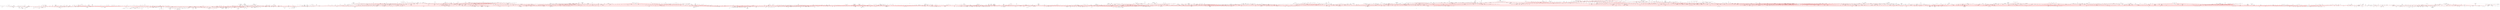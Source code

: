 strict graph  {
	node [label="\N"];
	4059	 [height=0.40,
		level=3,
		pos="15330.790000000077,-2630.300000000061",
		width=2.10];
	124	 [height=0.28,
		level=5,
		pos="15592.69000000002,-2561.790000000038",
		width=1.29];
	4059 -- 124	 [color=red];
	4977	 [height=0.47,
		level=2,
		pos="14890.979999999941,-3281.560000000013",
		width=0.99];
	4059 -- 4977	 [color=red];
	51	 [height=0.4,
		label="b'assistive technology'",
		level=3,
		pos="-2815.80000000005,8438.399999999998",
		width=2.57];
	5094	 [height=0.56,
		label="b'human-computer interaction'",
		level=1,
		pos="-3423.0300000000207,9497.469999999914",
		width=5.28];
	51 -- 5094	 [color=red];
	5486	 [height=0.24,
		label="b'augmentative'",
		level=6,
		pos="-2608.4853356604967,8076.822440323978",
		width=0.96];
	51 -- 5486;
	702	 [height=0.32,
		level=4,
		pos="2755.960000000043,-20478.590000000022",
		width=1.26];
	1378	 [height=0.40,
		level=3,
		pos="2938.860000000004,-20313.19999999997",
		width=1.31];
	702 -- 1378	 [color=red];
	3414	 [height=0.28,
		level=5,
		pos="8099.879999999983,7889.970000000009",
		width=1.93];
	2064	 [height=0.47,
		level=2,
		pos="7939.940000000028,7821.000000000011",
		width=3.51];
	3414 -- 2064	 [color=red];
	1960	 [height=0.28,
		level=5,
		pos="1035.070710643743,-8349.63277240071",
		width=1.83];
	3936	 [height=0.56,
		label="b'autism'",
		level=1,
		pos="1121.9799999999996,-7942.000000000015",
		width=1.31];
	1960 -- 3936	 [color=red];
	4771	 [height=0.40,
		level=3,
		pos="-10915.592414620278,3570.162992480489",
		width=1.61];
	2343	 [height=0.47,
		label="b'hydrogeology'",
		level=2,
		pos="-10927.550000000037,3153.54000000003",
		width=2.17];
	4771 -- 2343	 [color=red];
	1489	 [height=0.4,
		label="b'parenting'",
		level=3,
		pos="9034.890000000054,-14103.320000000056",
		width=1.24];
	5864	 [height=0.40,
		level=3,
		pos="8728.410630755327,-14385.787870631108",
		width=1.96];
	1489 -- 5864	 [color=red];
	3566	 [height=0.24,
		label="b'temperament'",
		level=6,
		pos="9275.337423664965,-14443.764912084807",
		width=0.93];
	1489 -- 3566;
	815	 [height=0.47,
		level=2,
		pos="9974.089999999927,-13608.139999999994",
		width=2.89];
	1489 -- 815	 [color=red];
	4780	 [height=0.32,
		level=4,
		pos="8665.356032777318,-13910.544615730922",
		width=1.10];
	1489 -- 4780	 [color=red];
	4934	 [height=0.24,
		label="b'math'",
		level=6,
		pos="-2568.877491792809,7948.791893433473",
		width=0.4];
	2851	 [height=0.56,
		label="b'computer science'",
		level=1,
		pos="-2152.7700000000696,7924.87000000001",
		width=3.35];
	4934 -- 2851;
	2005	 [height=0.32,
		label="b'refugees'",
		level=4,
		pos="5229.599999999995,-16200.770000000066",
		width=0.88];
	97	 [height=0.24,
		label="b'humanitarianism'",
		level=6,
		pos="5484.250756537246,-16530.725593840347",
		width=1.15];
	2005 -- 97;
	2390	 [height=0.56,
		level=1,
		pos="4828.609999999939,-15681.20000000007",
		width=1.79];
	2005 -- 2390	 [color=red];
	3023	 [height=0.28,
		level=5,
		pos="-3006.5370311590736,9481.61728359102",
		width=2.71];
	5094 -- 3023	 [color=red];
	3215	 [height=0.47,
		level=2,
		pos="-2512.220000000001,10728.769999999997",
		width=3.79];
	5094 -- 3215	 [color=red];
	1620	 [height=0.24,
		label="b'urban informatics'",
		level=6,
		pos="-3047.3546882622895,9677.985267670672",
		width=1.19];
	5094 -- 1620;
	1925	 [height=0.56,
		level=1,
		pos="-3768.140000000036,13140.64000000003",
		width=4.03];
	5094 -- 1925	 [color=red];
	5410	 [height=0.24,
		label="b'mobile devices'",
		level=6,
		pos="-3801.235914245546,9322.318670740919",
		width=1.04];
	5094 -- 5410;
	745	 [height=0.47,
		level=2,
		pos="-3626.673735539456,9861.127710886169",
		width=2.67];
	5094 -- 745	 [color=red];
	3259	 [height=0.56,
		label="b'artificial intelligence'",
		level=1,
		pos="-1923.850000000013,2403.9700000000084",
		width=3.69];
	5094 -- 3259	 [color=red];
	2588	 [height=0.40,
		level=3,
		pos="-3835.2884787444455,9558.79412587888",
		width=1.58];
	5094 -- 2588	 [color=red];
	1213	 [height=0.47,
		level=2,
		pos="-2757.3700000000645,10602.12999999994",
		width=2.56];
	5094 -- 1213	 [color=red];
	2900	 [height=0.24,
		label="b'user-centered design'",
		level=6,
		pos="-3766.082887388796,9734.181677290475",
		width=1.44];
	5094 -- 2900;
	826	 [height=0.47,
		level=2,
		pos="-3557.610000000066,12113.330000000024",
		width=2.81];
	5094 -- 826	 [color=red];
	5198	 [height=0.40,
		level=3,
		pos="-2623.439999999984,9084.66000000001",
		width=1.89];
	5094 -- 5198	 [color=red];
	4138	 [height=0.47,
		level=2,
		pos="-3642.9123293882762,9143.394495433047",
		width=1.93];
	5094 -- 4138	 [color=red];
	5442	 [height=0.47,
		label="b'emotion regulation'",
		level=2,
		pos="14569.330000000042,-7458.1599999999635",
		width=2.94];
	2230	 [height=0.56,
		label="b'emotion'",
		level=1,
		pos="14043.590000000022,-6696.850000000022",
		width=1.57];
	5442 -- 2230	 [color=red];
	5240	 [height=0.24,
		label="b'borderline personality disorder'",
		level=6,
		pos="14281.73186225238,-7759.830371225849",
		width=2.04];
	5442 -- 5240;
	5596	 [height=0.47,
		level=2,
		pos="15564.270000000073,-8077.260000000017",
		width=1.93];
	5442 -- 5596	 [color=red];
	2307	 [height=0.32,
		level=4,
		pos="-7415.666009596917,12441.148550404063",
		width=1.49];
	2006	 [height=0.56,
		label="b'psycholinguistics'",
		level=1,
		pos="-7336.1099999999315,12850.280000000022",
		width=3.21];
	2307 -- 2006	 [color=red];
	2220	 [height=0.40,
		level=3,
		pos="-636.5122448275948,15576.488930464659",
		width=2.19];
	5166	 [height=0.56,
		label="b'software engineering'",
		level=1,
		pos="-895.589999999982,15902.979999999989",
		width=3.96];
	2220 -- 5166	 [color=red];
	5767	 [height=0.28,
		level=5,
		pos="-8306.142239267878,-15699.014061529893",
		width=1.76];
	4690	 [height=0.40,
		level=3,
		pos="-8000.790000000097,-15982.699999999953",
		width=1.04];
	5767 -- 4690	 [color=red];
	4421	 [height=0.56,
		label="b'philosophy of mind'",
		level=1,
		pos="-7322.199999999961,14492.800000000054",
		width=3.56];
	782	 [height=0.56,
		level=1,
		pos="-8365.990000000009,16249.790000000103",
		width=2.40];
	4421 -- 782	 [color=red];
	3645	 [height=0.24,
		label="b'philosophy of psychology'",
		level=6,
		pos="-7736.921128784335,14534.322127249276",
		width=1.71];
	4421 -- 3645;
	1095	 [height=0.56,
		level=1,
		pos="-5065.310000000005,11054.069999999978",
		width=3.25];
	4421 -- 1095	 [color=red];
	476	 [height=0.28,
		level=5,
		pos="-7757.720000000023,14011.620000000084",
		width=0.61];
	4421 -- 476	 [color=red];
	1537	 [height=0.28,
		level=5,
		pos="-6954.632470864287,14689.298888639614",
		width=2.24];
	4421 -- 1537	 [color=red];
	705	 [height=0.40,
		level=3,
		pos="-8811.80287837051,-9856.813820981455",
		width=2.29];
	5334	 [height=0.40,
		level=3,
		pos="-9046.529999999968,-9512.400000000014",
		width=0.90];
	705 -- 5334	 [color=red];
	4878	 [height=0.47,
		level=2,
		pos="4461.389999999996,16420.030000000064",
		width=3.21];
	1412	 [height=0.28,
		level=5,
		pos="4877.862229525345,16403.64147518324",
		width=1.56];
	4878 -- 1412	 [color=red];
	893	 [height=0.56,
		label="b'control'",
		level=1,
		pos="3644.060000000012,14837.939999999968",
		width=1.33];
	4878 -- 893	 [color=red];
	2139	 [height=0.47,
		level=2,
		pos="-5939.705417811943,-15881.293431023096",
		width=2.07];
	4505	 [height=0.56,
		label="b'cancer'",
		level=1,
		pos="-5999.129999999972,-16293.830000000034",
		width=1.33];
	2139 -- 4505	 [color=red];
	2167	 [height=0.28,
		level=5,
		pos="-16982.442606360943,-1346.4223377777662",
		width=0.33];
	3819	 [height=0.56,
		label="b'thin films'",
		level=1,
		pos="-16568.600000000104,-1395.94000000001",
		width=1.72];
	2167 -- 3819	 [color=red];
	458	 [height=0.28,
		level=5,
		pos="26804.30442775266,12385.184564871082",
		width=1.17];
	3415	 [height=0.47,
		level=2,
		pos="27024.510000000035,12031.310000000007",
		width=2.90];
	458 -- 3415	 [color=red];
	3850	 [height=0.32,
		level=4,
		pos="-5075.971314060971,-9994.999234173105",
		width=2.11];
	1828	 [height=0.56,
		label="b'microbiology'",
		level=1,
		pos="-5492.359999999979,-9976.610000000004",
		width=2.42];
	3850 -- 1828	 [color=red];
	804	 [height=0.59,
		level=1,
		pos="13919.399635954733,19651.995477364315",
		width=2.82];
	5261	 [height=0.56,
		level=1,
		pos="14234.76999999992,19379.49000000011",
		width=3.10];
	804 -- 5261	 [color=red];
	4825	 [height=0.56,
		label="b'geomorphology'",
		level=1,
		pos="-8943.220000000056,-2389.2399999999834",
		width=2.96];
	1939	 [height=0.40,
		level=3,
		pos="-8931.763719952289,-2805.8770787135254",
		width=2.46];
	4825 -- 1939	 [color=red];
	4388	 [height=0.56,
		label="b'geology'",
		level=1,
		pos="-7880.340000000073,-3985.3600000000515",
		width=1.54];
	4825 -- 4388	 [color=red];
	714	 [height=0.28,
		level=5,
		pos="-8567.570480295433,-2208.6710656364726",
		width=1.40];
	4825 -- 714	 [color=red];
	768	 [height=0.28,
		level=5,
		pos="-8604.100000000044,-2713.839999999982",
		width=1.33];
	4825 -- 768	 [color=red];
	5205	 [height=0.32,
		level=4,
		pos="-9233.569575073227,-2688.263119451166",
		width=1.83];
	4825 -- 5205	 [color=red];
	1156	 [height=0.40,
		level=3,
		pos="-8496.9500000001,-1541.3000000000102",
		width=2.00];
	4825 -- 1156	 [color=red];
	1047	 [height=0.24,
		label="b'landscape evolution'",
		level=6,
		pos="-9123.093875149378,-2013.257166947392",
		width=1.38];
	4825 -- 1047;
	5029	 [height=0.32,
		level=4,
		pos="-8534.137905095306,-2469.0494063367505",
		width=1.53];
	4825 -- 5029	 [color=red];
	3944	 [height=0.56,
		label="b'hydrology'",
		level=1,
		pos="-8429.30000000005,852.2599999999402",
		width=1.89];
	4825 -- 3944	 [color=red];
	3411	 [height=0.28,
		label="b'rivers'",
		level=5,
		pos="-9500.400000000094,-2069.4000000000424",
		width=0.46];
	4825 -- 3411	 [color=red];
	1340	 [height=0.28,
		level=5,
		pos="-9325.190317679708,-2556.0224275011806",
		width=0.83];
	4825 -- 1340	 [color=red];
	4741	 [height=0.32,
		level=4,
		pos="-8752.117127758323,-2759.6416656717875",
		width=2.08];
	4825 -- 4741	 [color=red];
	2373	 [height=0.28,
		level=5,
		pos="12851.749999999916,10270.499999999978",
		width=0.44];
	5772	 [height=0.47,
		level=2,
		pos="12761.13000000003,10695.10999999995",
		width=1.38];
	2373 -- 5772	 [color=red];
	3036	 [height=0.28,
		level=5,
		pos="13240.754788230492,10420.142829581526",
		width=0.69];
	2373 -- 3036	 [color=red];
	1376	 [height=0.47,
		level=2,
		pos="320.929999999993,-12888.470000000027",
		width=0.86];
	2611	 [height=0.40,
		level=3,
		pos="11.169999999976426,-13676.950000000059",
		width=2.58];
	1376 -- 2611	 [color=red];
	5234	 [height=0.28,
		level=5,
		pos="62.20707914012536,-13215.242324307374",
		width=1.24];
	1376 -- 5234	 [color=red];
	1245	 [height=0.56,
		label="b'gender'",
		level=1,
		pos="2619.5399999999863,-13391.800000000047",
		width=1.38];
	1376 -- 1245	 [color=red];
	2825	 [height=0.56,
		level=1,
		pos="1446.8099999999395,-9269.280000000035",
		width=2.06];
	1062	 [height=0.40,
		level=3,
		pos="1080.0899934838455,-9071.203907216674",
		width=1.88];
	2825 -- 1062	 [color=red];
	2556	 [height=0.56,
		label="b'neuroscience'",
		level=1,
		pos="3379.6000000000095,-4539.7899999999545",
		width=2.56];
	2825 -- 2556	 [color=red];
	1485	 [height=0.56,
		label="b'international relations'",
		level=1,
		pos="29261.080000000136,-1998.0099999999734",
		width=4.04];
	330	 [height=0.47,
		level=2,
		pos="29666.36271610876,-1900.72885210839",
		width=4.74];
	1485 -- 330	 [color=red];
	3239	 [height=0.24,
		label="b'us foreign policy'",
		level=6,
		pos="29426.074828507517,-1615.2641204959523",
		width=1.14];
	1485 -- 3239;
	4529	 [height=0.40,
		level=3,
		pos="27762.209999999995,-2623.289999999991",
		width=2.62];
	1485 -- 4529	 [color=red];
	4014	 [height=0.24,
		label="b'international conflict'",
		level=6,
		pos="28938.521522576408,-2261.9678192695906",
		width=1.38];
	1485 -- 4014;
	2516	 [height=0.32,
		level=4,
		pos="28861.843581944104,-1878.3104419002223",
		width=1.75];
	1485 -- 2516	 [color=red];
	5632	 [height=0.28,
		level=5,
		pos="29661.7155080998,-2112.9399410997985",
		width=0.47];
	1485 -- 5632	 [color=red];
	3161	 [height=0.32,
		level=4,
		pos="29027.131693073316,-1653.0666837905408",
		width=0.81];
	1485 -- 3161	 [color=red];
	4198	 [height=0.28,
		level=5,
		pos="29162.31188328595,-2402.9329072702585",
		width=1.51];
	1485 -- 4198	 [color=red];
	1405	 [height=0.47,
		level=2,
		pos="27310.839999999942,-1007.1100000000151",
		width=1.17];
	1485 -- 1405	 [color=red];
	3232	 [height=0.47,
		level=2,
		pos="26603.840000000153,-2547.3299999999836",
		width=2.10];
	1485 -- 3232	 [color=red];
	4133	 [height=0.28,
		level=5,
		pos="29067.96557099377,-1628.653100753417",
		width=1.90];
	1485 -- 4133	 [color=red];
	4035	 [height=0.24,
		label="b'foreign policy analysis'",
		level=6,
		pos="29600.95039145521,-2239.268821027642",
		width=1.51];
	1485 -- 4035;
	224	 [height=0.40,
		level=3,
		pos="30859.55999999995,-2272.849999999955",
		width=1.18];
	1485 -- 224	 [color=red];
	4042	 [height=0.47,
		level=2,
		pos="30023.59000000014,-3719.1600000001017",
		width=0.92];
	1485 -- 4042	 [color=red];
	1865	 [height=0.32,
		level=4,
		pos="29501.738277467677,-2338.3058935953004",
		width=0.42];
	1485 -- 1865	 [color=red];
	1143	 [height=0.24,
		label="b'foreign aid'",
		level=6,
		pos="29298.082297699173,-2413.1588066663044",
		width=0.76];
	1485 -- 1143;
	661	 [height=0.32,
		level=4,
		pos="29562.000285964066,-1709.6271239360954",
		width=1.49];
	1485 -- 661	 [color=red];
	3857	 [height=0.32,
		level=4,
		pos="28511.82000000001,-3106.510000000044",
		width=1.65];
	1485 -- 3857	 [color=red];
	5178	 [height=0.56,
		label="b'political science'",
		level=1,
		pos="29491.889999999967,481.2400000000923",
		width=3.0];
	1485 -- 5178	 [color=red];
	2368	 [height=0.40,
		level=3,
		pos="29536.28139589453,-1684.9894041771663",
		width=1.72];
	1485 -- 2368	 [color=red];
	2192	 [height=0.40,
		level=3,
		pos="-9148.20706422602,5057.068730743391",
		width=2.72];
	5800	 [height=0.47,
		level=2,
		pos="-8806.450000000053,4818.489999999983",
		width=2.06];
	2192 -- 5800	 [color=red];
	2681	 [height=0.40,
		level=3,
		pos="2087.1989330461147,-78.94509192024253",
		width=3.08];
	5607	 [height=0.56,
		label="b'machine learning'",
		level=1,
		pos="1840.3399999999674,-414.77000000004045",
		width=3.25];
	2681 -- 5607	 [color=red];
	4854	 [height=0.32,
		level=4,
		pos="6520.815050911674,-23574.06646527432",
		width=0.85];
	1875	 [height=0.47,
		level=2,
		pos="6116.590000000004,-23472.479999999934",
		width=1.03];
	4854 -- 1875	 [color=red];
	2953	 [height=0.28,
		level=5,
		pos="12261.520363757456,7447.142681724674",
		width=0.36];
	2039	 [height=0.40,
		level=3,
		pos="12627.5400000001,7646.509999999988",
		width=0.38];
	2953 -- 2039	 [color=red];
	3196	 [height=0.24,
		label="b'didctica'",
		level=6,
		pos="25482.504931369494,-5163.853298369146",
		width=0.58];
	3827	 [height=0.47,
		label="b'educacin'",
		level=2,
		pos="25437.459999999974,-4749.499999999986",
		width=1.47];
	3196 -- 3827;
	5824	 [height=0.24,
		label="b'conditioning'",
		level=6,
		pos="-972.4497743631061,11009.819773911122",
		width=0.86];
	4899	 [height=0.47,
		label="b'exercise physiology'",
		level=2,
		pos="-689.2900000000154,11315.660000000056",
		width=3.11];
	5824 -- 4899;
	3505	 [height=0.40,
		level=3,
		pos="-28933.450000000023,-4849.700000000117",
		width=0.54];
	2097	 [height=0.40,
		level=3,
		pos="-28306.660000000116,-4725.099999999955",
		width=0.68];
	3505 -- 2097	 [color=red];
	791	 [height=0.28,
		level=5,
		pos="-29102.480000000167,-5222.820000000036",
		width=0.39];
	3505 -- 791	 [color=red];
	576	 [height=0.40,
		level=3,
		pos="1569.8241333176227,-731.8486457404731",
		width=2.96];
	576 -- 5607	 [color=red];
	4090	 [height=0.40,
		level=3,
		pos="9578.529999999995,17206.13000000002",
		width=1.14];
	3702	 [height=0.28,
		level=5,
		pos="9995.226161971115,17215.185954396133",
		width=1.36];
	4090 -- 3702	 [color=red];
	255	 [height=0.56,
		label="b'transportation'",
		level=1,
		pos="8507.320000000032,16946.98000000009",
		width=2.62];
	4090 -- 255	 [color=red];
	2861	 [height=0.47,
		level=2,
		pos="12807.679999999975,-14166.800000000096",
		width=2.03];
	5292	 [height=0.56,
		label="b'sociology'",
		level=1,
		pos="12231.859999999997,-13503.17000000003",
		width=1.82];
	2861 -- 5292	 [color=red];
	3923	 [height=0.28,
		level=5,
		pos="13209.567373252175,-14277.272806300709",
		width=1.71];
	2861 -- 3923	 [color=red];
	404	 [height=0.32,
		level=4,
		pos="-10107.454883094766,-6730.671037822899",
		width=1.46];
	4105	 [height=0.47,
		label="b'crystallography'",
		level=2,
		pos="-9691.749999999967,-6760.79000000001",
		width=2.42];
	404 -- 4105	 [color=red];
	5266	 [height=0.28,
		level=5,
		pos="13723.518215227668,13104.14331027732",
		width=0.89];
	1657	 [height=0.56,
		label="b'distributed systems'",
		level=1,
		pos="13427.590000000131,12810.640000000023",
		width=3.65];
	5266 -- 1657	 [color=red];
	3913	 [height=0.47,
		label="b'antennas'",
		level=2,
		pos="-27613.62000000018,-11422.55999999997",
		width=1.51];
	3059	 [height=0.47,
		label="b'electromagnetics'",
		level=2,
		pos="-26430.07000000009,-12485.149999999963",
		width=2.71];
	3913 -- 3059	 [color=red];
	4218	 [height=0.47,
		level=2,
		pos="-28590.089999999993,-12751.699999999955",
		width=4.97];
	3913 -- 4218	 [color=red];
	2855	 [height=0.47,
		label="b'microwave'",
		level=2,
		pos="-28986.380000000045,-12208.650000000025",
		width=1.74];
	3913 -- 2855	 [color=red];
	3995	 [height=0.40,
		level=3,
		pos="-27951.866124400447,-11179.029178460509",
		width=0.47];
	3913 -- 3995	 [color=red];
	2408	 [height=0.28,
		level=5,
		pos="-27393.576470844306,-11068.584652005065",
		width=0.44];
	3913 -- 2408	 [color=red];
	781	 [height=0.28,
		label="b'electromagnetic compatibility'",
		level=5,
		pos="-27925.919999999987,-10109.000000000007",
		width=2.08];
	3913 -- 781	 [color=red];
	2370	 [height=0.32,
		level=4,
		pos="-27197.47523322099,-11399.295546561769",
		width=1.15];
	3913 -- 2370	 [color=red];
	1230	 [height=0.28,
		level=5,
		pos="-27602.755378333124,-11005.907072844144",
		width=1.82];
	3913 -- 1230	 [color=red];
	2162	 [height=0.56,
		label="b'metamaterials'",
		level=1,
		pos="-25742.430000000077,-10729.929999999991",
		width=2.69];
	3913 -- 2162	 [color=red];
	4530	 [height=0.32,
		level=4,
		pos="-27576.448995866085,-11837.6937352747",
		width=2.18];
	3913 -- 4530	 [color=red];
	4866	 [height=0.28,
		level=5,
		pos="-28009.989006007538,-11293.682877172734",
		width=1.36];
	3913 -- 4866	 [color=red];
	3615	 [height=0.24,
		label="b'microwave imaging'",
		level=6,
		pos="-28028.212207630277,-11465.350221825656",
		width=1.32];
	3913 -- 3615;
	1679	 [height=0.47,
		level=2,
		pos="3746.9400000000314,8079.400000000009",
		width=1.18];
	4608	 [height=0.56,
		label="b'robotics'",
		level=1,
		pos="2611.529999999955,5226.7400000000125",
		width=1.54];
	1679 -- 4608	 [color=red];
	1973	 [height=0.28,
		level=5,
		pos="4069.5499999999993,8306.599999999984",
		width=1.21];
	1679 -- 1973	 [color=red];
	1383	 [height=0.40,
		level=3,
		pos="14355.653134953187,-11417.99543056425",
		width=1.43];
	780	 [height=0.40,
		level=3,
		pos="13974.249999999975,-11249.92000000003",
		width=0.76];
	1383 -- 780	 [color=red];
	4895	 [height=0.47,
		level=2,
		pos="-10795.149999999998,-16374.260000000111",
		width=2.47];
	1898	 [height=0.32,
		label="b'antioxidants'",
		level=4,
		pos="-11704.280000000012,-16803.509999999987",
		width=1.17];
	4895 -- 1898	 [color=red];
	2592	 [height=0.56,
		level=1,
		pos="-10615.590000000047,-15318.100000000039",
		width=2.44];
	4895 -- 2592	 [color=red];
	4570	 [height=0.40,
		level=3,
		pos="463.6656747992545,1148.9137585005435",
		width=1.14];
	1963	 [height=0.56,
		label="b'computer vision'",
		level=1,
		pos="605.4600000000028,756.9800000000141",
		width=3.0];
	4570 -- 1963	 [color=red];
	4068	 [height=0.56,
		label="b'social psychology'",
		level=1,
		pos="17603.24000000008,-7371.590000000073",
		width=3.35];
	2230 -- 4068	 [color=red];
	5779	 [height=0.28,
		level=5,
		pos="13727.210000000083,-6966.959999999992",
		width=0.69];
	2230 -- 5779	 [color=red];
	1899	 [height=0.56,
		label="b'cognition'",
		level=1,
		pos="12246.300000000021,-3492.600000000013",
		width=1.75];
	2230 -- 1899	 [color=red];
	3034	 [height=0.47,
		level=2,
		pos="14379.520075894967,-6450.13420030186",
		width=2.82];
	2230 -- 3034	 [color=red];
	188	 [height=0.32,
		level=4,
		pos="14024.510246088106,-7113.207616361423",
		width=1.21];
	2230 -- 188	 [color=red];
	886	 [height=0.32,
		level=4,
		pos="14136.817847246812,-6290.61574466301",
		width=2.04];
	2230 -- 886	 [color=red];
	5467	 [height=0.56,
		label="b'motivation'",
		level=1,
		pos="15669.420000000031,-6310.120000000025",
		width=1.99];
	2230 -- 5467	 [color=red];
	4738	 [height=0.40,
		level=3,
		pos="13686.056873959595,-6482.635701935568",
		width=0.76];
	2230 -- 4738	 [color=red];
	2598	 [height=0.24,
		label="b'subjective well-being'",
		level=6,
		pos="13628.245466954115,-6731.586444555618",
		width=1.43];
	2230 -- 2598;
	4517	 [height=0.40,
		level=3,
		pos="14191.492402584247,-6307.180164085949",
		width=1.99];
	2230 -- 4517	 [color=red];
	2282	 [height=0.40,
		level=3,
		pos="18152.590000000066,124.02999999996587",
		width=2.19];
	4461	 [height=0.40,
		level=3,
		pos="18973.229999999992,650.0000000000068",
		width=1.38];
	2282 -- 4461	 [color=red];
	5599	 [height=0.32,
		level=4,
		pos="18004.830000000005,-177.05999999997243",
		width=0.81];
	2282 -- 5599	 [color=red];
	3790	 [height=0.24,
		label="b'emc'",
		level=6,
		pos="-26705.934844038067,-12797.5860567146",
		width=0.36];
	3059 -- 3790;
	4463	 [height=0.28,
		level=5,
		pos="-26043.491078405077,-12329.347435547632",
		width=0.76];
	3059 -- 4463	 [color=red];
	3937	 [height=0.28,
		level=5,
		pos="-26269.30999999995,-12624.740000000038",
		width=1.15];
	3059 -- 3937	 [color=red];
	3777	 [height=0.40,
		level=3,
		pos="14850.45002036515,2928.2280900713054",
		width=0.97];
	2631	 [height=0.47,
		level=2,
		pos="14449.319999999952,3041.419999999991",
		width=0.62];
	3777 -- 2631	 [color=red];
	3389	 [height=0.32,
		level=4,
		pos="-18733.439999999984,10143.30000000002",
		width=0.42];
	3633	 [height=0.56,
		label="b'energy'",
		level=1,
		pos="-18917.580000000053,9029.029999999966",
		width=1.36];
	3389 -- 3633	 [color=red];
	4691	 [height=0.32,
		level=4,
		pos="-18654.483428444597,10552.54755530085",
		width=0.29];
	3389 -- 4691	 [color=red];
	1179	 [height=0.28,
		level=5,
		pos="-1344.707856246014,-10708.759908328859",
		width=0.85];
	5480	 [height=0.56,
		label="b'memory'",
		level=1,
		pos="-1745.6800000000003,-10595.010000000018",
		width=1.58];
	1179 -- 5480	 [color=red];
	951	 [height=0.28,
		level=5,
		pos="-21362.020000000044,13884.729999999967",
		width=0.81];
	3177	 [height=0.47,
		label="b'thermoelectrics'",
		level=2,
		pos="-21571.689999999875,13777.869999999946",
		width=2.43];
	951 -- 3177	 [color=red];
	3868	 [height=0.32,
		level=4,
		pos="16457.889999999996,-4943.740000000028",
		width=1.79];
	3319	 [height=0.47,
		level=2,
		pos="16589.92000000011,-4723.749999999961",
		width=1.18];
	3868 -- 3319	 [color=red];
	3641	 [height=0.47,
		label="b'organometallic chemistry'",
		level=2,
		pos="-17278.710000000097,11626.150000000032",
		width=3.92];
	4860	 [height=0.56,
		label="b'catalysis'",
		level=1,
		pos="-16577.960000000086,9559.6300000001",
		width=1.68];
	3641 -- 4860	 [color=red];
	176	 [height=0.24,
		label="b'homogeneous catalysis'",
		level=6,
		pos="-16921.611070335264,11841.087330735567",
		width=1.6];
	3641 -- 176;
	4674	 [height=0.32,
		level=4,
		pos="-17509.809999999976,11870.909999999947",
		width=0.90];
	3641 -- 4674	 [color=red];
	1839	 [height=0.47,
		level=2,
		pos="21033.60000000001,-6629.880000000036",
		width=2.03];
	3079	 [height=0.4,
		label="b'market microstructure'",
		level=3,
		pos="20633.019999999986,-7157.259999999909",
		width=2.76];
	1839 -- 3079	 [color=red];
	5184	 [height=0.4,
		label="b'financial econometrics'",
		level=3,
		pos="21100.680000000026,-7824.8900000000285",
		width=2.83];
	1839 -- 5184	 [color=red];
	1779	 [height=0.28,
		level=5,
		pos="20601.03999999991,-6546.15999999994",
		width=0.83];
	1839 -- 1779	 [color=red];
	674	 [height=0.40,
		level=3,
		pos="22168.27000000006,-7047.69000000005",
		width=2.33];
	1839 -- 674	 [color=red];
	3262	 [height=0.56,
		label="b'corporate finance'",
		level=1,
		pos="20994.09,-5091.329999999987",
		width=3.31];
	1839 -- 3262	 [color=red];
	2460	 [height=0.28,
		level=5,
		pos="21439.191839629097,-6533.895827670526",
		width=0.60];
	1839 -- 2460	 [color=red];
	5782	 [height=0.24,
		label="b'grid'",
		level=6,
		pos="13760.355651814323,8223.849502673142",
		width=0.33];
	4448	 [height=0.56,
		label="b'cloud computing'",
		level=1,
		pos="13979.779999999952,7869.48999999994",
		width=3.11];
	5782 -- 4448;
	4156	 [height=0.47,
		level=2,
		pos="-15230.36999999998,-2522.3299999999836",
		width=2.89];
	4171	 [height=0.40,
		level=3,
		pos="-15646.803822748192,-2504.9929592260005",
		width=2.62];
	4156 -- 4171	 [color=red];
	3354	 [height=0.47,
		level=2,
		pos="-14581.02000000006,-1621.429999999994",
		width=2.17];
	4156 -- 3354	 [color=red];
	562	 [height=0.32,
		label="b'cultural geography'",
		level=4,
		pos="-15554.280000000052,-1614.6700000000055",
		width=1.75];
	4156 -- 562	 [color=red];
	5846	 [height=0.4,
		label="b'political ecology'",
		level=3,
		pos="-15078.600000000024,-3098.4999999999864",
		width=2.04];
	4156 -- 5846	 [color=red];
	2779	 [height=0.24,
		label="b'mesh generation'",
		level=6,
		pos="5720.135137202407,3573.5231600479565",
		width=1.17];
	4108	 [height=0.47,
		label="b'computational geometry'",
		level=2,
		pos="5786.080000000005,3481.839999999982",
		width=3.79];
	2779 -- 4108;
	4396	 [height=0.24,
		label="b'deformation'",
		level=6,
		pos="-14939.418366691954,638.867330048329",
		width=0.85];
	1891	 [height=0.56,
		label="b'materials science'",
		level=1,
		pos="-15278.07999999997,881.8199999999742",
		width=3.31];
	4396 -- 1891;
	5671	 [height=0.47,
		level=2,
		pos="2617.589999999971,2365.239999999969",
		width=3.51];
	5671 -- 5607	 [color=red];
	4890	 [height=0.28,
		level=5,
		pos="2355.1227121670872,2041.4675111607578",
		width=1.78];
	5671 -- 4890	 [color=red];
	3838	 [height=0.40,
		level=3,
		pos="2964.975428041598,2595.546461255016",
		width=2.33];
	5671 -- 3838	 [color=red];
	1038	 [height=0.32,
		level=4,
		pos="-12149.598290497805,-6225.046294335592",
		width=1.62];
	5245	 [height=0.56,
		label="b'biophysics'",
		level=1,
		pos="-12557.679999999986,-6140.270000000061",
		width=2.03];
	1038 -- 5245	 [color=red];
	5744	 [height=0.24,
		label="b'optical wireless communications'",
		level=6,
		pos="12034.675932234393,6416.6108865242895",
		width=2.17];
	238	 [height=0.28,
		label="b'visible light communications'",
		level=5,
		pos="12394.699999999972,6206.609999999939",
		width=2.01];
	5744 -- 238;
	3003	 [height=0.28,
		level=5,
		pos="-16786.38999999999,-4839.299999999977",
		width=1.64];
	2989	 [height=0.28,
		level=5,
		pos="-16647.82000000001,-4472.0",
		width=0.57];
	3003 -- 2989	 [color=red];
	4552	 [height=0.47,
		label="b'flexible electronics'",
		level=2,
		pos="-16617.60000000005,-5182.6200000000035",
		width=2.92];
	3003 -- 4552	 [color=red];
	4474	 [height=0.28,
		level=5,
		pos="14430.74999999996,19710.519999999997",
		width=1.35];
	4474 -- 5261	 [color=red];
	4161	 [height=0.28,
		level=5,
		pos="26648.115213308887,-7107.666519993302",
		width=1.01];
	4268	 [height=0.47,
		level=2,
		pos="26231.4700000001,-7096.510000000033",
		width=1.67];
	4161 -- 4268	 [color=red];
	3703	 [height=0.56,
		level=1,
		pos="-2985.469999999972,-16141.930000000044",
		width=3.31];
	4225	 [height=0.56,
		label="b'science education'",
		level=1,
		pos="-291.15999999998894,-19307.939999999995",
		width=3.42];
	3703 -- 4225	 [color=red];
	5564	 [height=0.40,
		level=3,
		pos="-3013.6166418859116,-16557.773081296382",
		width=1.97];
	3703 -- 5564	 [color=red];
	1070	 [height=0.56,
		level=1,
		pos="331.2400000000089,-11531.399999999938",
		width=4.35];
	3703 -- 1070	 [color=red];
	3766	 [height=0.40,
		level=3,
		pos="25462.56095407418,-866.7042049306997",
		width=2.32];
	5227	 [height=0.47,
		label="b'international law'",
		level=2,
		pos="25472.510000000006,-1283.3800000000228",
		width=2.6];
	3766 -- 5227	 [color=red];
	3162	 [height=0.47,
		label="b'psychometrics'",
		level=2,
		pos="7484.209999999999,1519.6699999999691",
		width=2.31];
	2320	 [height=0.47,
		label="b'measurement'",
		level=2,
		pos="5540.400000000034,870.7199999999937",
		width=2.21];
	3162 -- 2320	 [color=red];
	3478	 [height=0.24,
		label="b'educational measurement'",
		level=6,
		pos="7190.030432923801,1814.925963574538",
		width=1.75];
	3162 -- 3478;
	2997	 [height=0.28,
		level=5,
		pos="7611.939999999973,1897.6599999999708",
		width=1.54];
	3162 -- 2997	 [color=red];
	773	 [height=0.56,
		label="b'statistics'",
		level=1,
		pos="9010.49999999996,1630.769999999975",
		width=1.68];
	3162 -- 773	 [color=red];
	2978	 [height=0.28,
		level=5,
		pos="7290.450000000015,1224.380000000012",
		width=1.60];
	3162 -- 2978	 [color=red];
	5941	 [height=0.28,
		level=5,
		pos="7694.650000000023,1331.3100000000013",
		width=1.71];
	3162 -- 5941	 [color=red];
	5371	 [height=0.40,
		level=3,
		pos="7947.430000000011,2100.840000000033",
		width=3.57];
	3162 -- 5371	 [color=red];
	2539	 [height=0.4,
		label="b'pregnancy'",
		level=3,
		pos="-8993.92,10093.489999999994",
		width=1.38];
	5479	 [height=0.24,
		label="b'placenta'",
		level=6,
		pos="-8863.248630943935,10277.726533760704",
		width=0.64];
	2539 -- 5479;
	741	 [height=0.56,
		label="b'obesity'",
		level=1,
		pos="-9534.9,9330.750000000015",
		width=1.4];
	2539 -- 741	 [color=red];
	2342	 [height=0.32,
		level=4,
		pos="-1945.5000000000218,-22931.789999999943",
		width=1.35];
	3300	 [height=0.56,
		level=1,
		pos="-2307.04999999997,-22741.199999999924",
		width=2.72];
	2342 -- 3300	 [color=red];
	1666	 [height=0.24,
		label="b'political behaviour'",
		level=6,
		pos="24935.382915967875,-8219.626631129922",
		width=1.25];
	5636	 [height=0.56,
		label="b'public opinion'",
		level=1,
		pos="24970.49000000003,-8634.94000000004",
		width=2.62];
	1666 -- 5636;
	707	 [height=0.32,
		level=4,
		pos="1248.6131008219509,12030.23851786065",
		width=0.57];
	2128	 [height=0.56,
		label="b'biomechanics'",
		level=1,
		pos="1658.0099999999948,11952.05999999999",
		width=2.62];
	707 -- 2128	 [color=red];
	4793	 [height=0.40,
		level=3,
		pos="1865.0300000000134,-2998.2599999999957",
		width=1.64];
	3949	 [height=0.47,
		level=2,
		pos="1511.099999999995,-2961.00999999998",
		width=1.65];
	4793 -- 3949	 [color=red];
	807	 [height=0.24,
		label="b'optical signal processing'",
		level=6,
		pos="-24623.656996902355,-1570.204750925181",
		width=1.67];
	5745	 [height=0.47,
		label="b'optical communications'",
		level=2,
		pos="-24209.769999999982,-1619.3499999999767",
		width=3.69];
	807 -- 5745;
	2273	 [height=0.28,
		level=5,
		pos="-28964.4169983019,-12934.99484459132",
		width=1.47];
	4218 -- 2273	 [color=red];
	5583	 [height=0.47,
		level=2,
		pos="111.74253838197103,-19414.65104102603",
		width=3.50];
	5583 -- 4225	 [color=red];
	2744	 [height=0.28,
		level=5,
		pos="13737.74115067992,12532.208741978426",
		width=1.65];
	2744 -- 1657	 [color=red];
	3245	 [height=0.47,
		label="b'rehabilitation'",
		level=2,
		pos="951.489999999987,14736.510000000088",
		width=2.06];
	1223	 [height=0.40,
		level=3,
		pos="741.9914244600441,15096.82659489716",
		width=2.10];
	3245 -- 1223	 [color=red];
	3245 -- 2128	 [color=red];
	4384	 [height=0.32,
		level=4,
		pos="542.2235813346213,14815.368736131935",
		width=1.35];
	3245 -- 4384	 [color=red];
	5916	 [height=0.24,
		label="b'cerebral palsy'",
		level=6,
		pos="1360.6295426366298,14656.995621661541",
		width=0.99];
	3245 -- 5916;
	2256	 [height=0.32,
		level=4,
		pos="1197.849399797179,15072.701534460808",
		width=1.07];
	3245 -- 2256	 [color=red];
	3352	 [height=0.32,
		level=4,
		pos="800.8428150364032,15125.126941697223",
		width=1.96];
	3245 -- 3352	 [color=red];
	2035	 [height=0.28,
		level=5,
		pos="-1855.650014994094,1992.7930748732701",
		width=1.26];
	2035 -- 3259	 [color=red];
	676	 [height=0.24,
		label="b'visual servoing'",
		level=6,
		pos="2818.573809103237,4865.007277090554",
		width=1.04];
	676 -- 4608;
	5147	 [height=0.4,
		label="b'sport psychology'",
		level=3,
		pos="-420.60999999999694,-13635.910000000036",
		width=2.17];
	2611 -- 5147	 [color=red];
	4023	 [height=0.28,
		level=5,
		pos="-22603.613279771955,21177.289930126364",
		width=1.82];
	4852	 [height=0.47,
		label="b'multiphase flow'",
		level=2,
		pos="-23003.020000000088,21296.419999999984",
		width=2.47];
	4023 -- 4852	 [color=red];
	5877	 [height=0.32,
		level=4,
		pos="2962.8112776590287,-4541.995139646257",
		width=1.38];
	5877 -- 2556	 [color=red];
	2696	 [height=0.28,
		level=5,
		pos="-23413.935710600737,19156.231559668948",
		width=1.15];
	3781	 [height=0.56,
		label="b'computational fluid dynamics'",
		level=1,
		pos="-23409.270000000048,19573.00000000012",
		width=5.43];
	2696 -- 3781	 [color=red];
	1788	 [height=0.4,
		label="b'bibliometrics'",
		level=3,
		pos="5091.339999999946,-26557.850000000024",
		width=1.62];
	3111	 [height=0.40,
		level=3,
		pos="4697.463081860399,-26694.153613555864",
		width=1.86];
	1788 -- 3111	 [color=red];
	3964	 [height=0.24,
		label="b'altmetrics'",
		level=6,
		pos="5508.125973065373,-26560.524764922673",
		width=0.71];
	1788 -- 3964;
	3122	 [height=0.47,
		label="b'information science'",
		level=2,
		pos="5066.700000000077,-25518.36000000009",
		width=3.07];
	1788 -- 3122	 [color=red];
	1242	 [height=0.28,
		level=5,
		pos="5083.350000000013,-26776.449999999935",
		width=1.44];
	1788 -- 1242	 [color=red];
	991	 [height=0.24,
		label="b'informetrics'",
		level=6,
		pos="4748.993221642064,-26320.11824978675",
		width=0.83];
	1788 -- 991;
	135	 [height=0.40,
		level=3,
		pos="8628.19741273581,12903.593170717453",
		width=2.31];
	5928	 [height=0.56,
		level=1,
		pos="8658.34,12487.890000000043",
		width=1.93];
	135 -- 5928	 [color=red];
	2055	 [height=0.24,
		label="b'tica'",
		level=6,
		pos="24062.090969398952,-5855.487102451481",
		width=0.31];
	4089	 [height=0.28,
		label="b'filosofa'",
		level=5,
		pos="24478.10000000006,-5829.910000000002",
		width=0.57];
	2055 -- 4089;
	5560	 [height=0.40,
		level=3,
		pos="-1059.6400000000212,300.679999999993",
		width=2.81];
	140	 [height=0.56,
		label="b'computational neuroscience'",
		level=1,
		pos="-937.6500000000051,584.6399999999812",
		width=5.28];
	5560 -- 140	 [color=red];
	4503	 [height=0.47,
		level=2,
		pos="12166.809999999987,-8815.609999999946",
		width=1.01];
	378	 [height=0.56,
		level=1,
		pos="11165.059999999994,-8133.0200000000295",
		width=1.22];
	4503 -- 378	 [color=red];
	1446	 [height=0.40,
		level=3,
		pos="13233.179999999975,-8563.970000000038",
		width=0.89];
	4503 -- 1446	 [color=red];
	4278	 [height=0.40,
		level=3,
		pos="12170.09106370262,-9232.391641069302",
		width=2.47];
	4503 -- 4278	 [color=red];
	5248	 [height=0.28,
		level=5,
		pos="7185.819112912523,-3485.57664244438",
		width=1.62];
	618	 [height=0.47,
		level=2,
		pos="6964.14000000001,-3838.5300000000325",
		width=1.42];
	5248 -- 618	 [color=red];
	2225	 [height=0.32,
		level=4,
		pos="6834.28445042578,-17798.218172023233",
		width=1.06];
	4481	 [height=0.56,
		label="b'innovation'",
		level=1,
		pos="6426.559999999994,-17711.740000000013",
		width=1.99];
	2225 -- 4481	 [color=red];
	4636	 [height=0.59,
		level=1,
		pos="3839.1300000000265,17641.31000000005",
		width=1.98];
	981	 [height=0.56,
		level=1,
		pos="4851.4899999999325,20998.530000000086",
		width=1.65];
	4636 -- 981	 [color=red];
	4636 -- 893	 [color=red];
	1601	 [height=0.47,
		level=2,
		pos="-721.9599999999227,-15799.080000000045",
		width=2.15];
	595	 [height=0.47,
		level=2,
		pos="-648.4499999999498,-14679.800000000056",
		width=0.82];
	1601 -- 595	 [color=red];
	2260	 [height=0.40,
		level=3,
		pos="-1351.0100000000348,-16606.909999999985",
		width=2.51];
	1601 -- 2260	 [color=red];
	935	 [height=0.40,
		level=3,
		pos="1456.0277638514176,-576.0827609893317",
		width=2.43];
	935 -- 5607	 [color=red];
	720	 [height=0.4,
		label="b'reproductive biology'",
		level=3,
		pos="3269.6899999999623,-3109.07999999998",
		width=2.57];
	4803	 [height=0.28,
		level=5,
		pos="3548.1000000000386,-3117.600000000013",
		width=0.64];
	720 -- 4803	 [color=red];
	3767	 [height=0.56,
		level=1,
		pos="3028.0399999999536,-2878.4699999999793",
		width=4.24];
	720 -- 3767	 [color=red];
	326	 [height=0.24,
		label="b'andrology'",
		level=6,
		pos="3182.499797812252,-3317.4450059525043",
		width=0.72];
	720 -- 326;
	984	 [height=0.4,
		label="b'constraint programming'",
		level=3,
		pos="-2491.2799999999916,80.81999999999925",
		width=3.0];
	3895	 [height=0.24,
		label="b'sat'",
		level=6,
		pos="-2544.873770451577,-138.60154596095572",
		width=0.28];
	984 -- 3895;
	984 -- 3259	 [color=red];
	4334	 [height=0.28,
		level=5,
		pos="-23466.169476049574,15522.964032688236",
		width=0.74];
	1231	 [height=0.56,
		label="b'fluid mechanics'",
		level=1,
		pos="-23477.370000000068,15106.319999999994",
		width=2.96];
	4334 -- 1231	 [color=red];
	2526	 [height=0.28,
		level=5,
		pos="-24185.480000000018,1918.090000000011",
		width=1.12];
	3500	 [height=0.56,
		label="b'optoelectronics'",
		level=1,
		pos="-24357.45000000011,1695.6100000000552",
		width=2.89];
	2526 -- 3500	 [color=red];
	3661	 [height=0.28,
		level=5,
		pos="1630.138643267455,-774.6770593074372",
		width=1.10];
	3661 -- 5607	 [color=red];
	1918	 [height=0.32,
		level=4,
		pos="-12142.327193437692,-6105.632624344386",
		width=0.43];
	1918 -- 5245	 [color=red];
	3421	 [height=0.24,
		label="b'planetary atmospheres'",
		level=6,
		pos="-21171.33410918238,-4821.542039452456",
		width=1.56];
	214	 [height=0.4,
		label="b'exoplanets'",
		level=3,
		pos="-21120.719999999976,-5041.670000000016",
		width=1.43];
	3421 -- 214;
	3599	 [height=0.40,
		level=3,
		pos="1795.8072347868647,-1946.3703614709627",
		width=2.46];
	1884	 [height=0.56,
		label="b'bioinformatics'",
		level=1,
		pos="2187.839999999931,-1804.8499999999585",
		width=2.65];
	3599 -- 1884	 [color=red];
	5102	 [height=0.47,
		level=2,
		pos="18946.080000000027,-11777.920000000033",
		width=1.93];
	1663	 [height=0.47,
		level=2,
		pos="19890.71000000006,-13063.379999999988",
		width=2.89];
	5102 -- 1663	 [color=red];
	4034	 [height=0.28,
		level=5,
		pos="18552.993844231845,-11916.487585873781",
		width=0.72];
	5102 -- 4034	 [color=red];
	3530	 [height=0.40,
		level=3,
		pos="19341.082133639567,-11910.927579226547",
		width=1.51];
	5102 -- 3530	 [color=red];
	4012	 [height=0.47,
		level=2,
		pos="18869.9700000001,-12920.080000000078",
		width=1.67];
	5102 -- 4012	 [color=red];
	5556	 [height=0.47,
		label="b'personality'",
		level=2,
		pos="19601.45,-9742.520000000102",
		width=1.76];
	5102 -- 5556	 [color=red];
	1916	 [height=0.28,
		level=5,
		pos="19234.30535026343,-11476.848830378918",
		width=1.36];
	5102 -- 1916	 [color=red];
	2491	 [height=0.47,
		label="b'knowledge representation'",
		level=2,
		pos="-2163.5699999999924,5275.0399999999945",
		width=4.06];
	4245	 [height=0.24,
		label="b'computational logic'",
		level=6,
		pos="-2050.796416430112,5281.093562140028",
		width=1.33];
	2491 -- 4245;
	2763	 [height=0.28,
		level=5,
		pos="-2334.1508064583313,5655.329219120797",
		width=1.28];
	2491 -- 2763	 [color=red];
	779	 [height=0.40,
		level=3,
		pos="-2173.5525596832217,5691.714993506514",
		width=1.31];
	2491 -- 779	 [color=red];
	2491 -- 3259	 [color=red];
	2054	 [height=0.28,
		level=5,
		pos="9564.743544709454,-15984.391280987224",
		width=1.19];
	712	 [height=0.47,
		level=2,
		pos="9972.469999999968,-16070.860000000048",
		width=2.03];
	2054 -- 712	 [color=red];
	431	 [height=0.40,
		level=3,
		pos="-26286.417923727466,-5704.198148453249",
		width=1.42];
	4963	 [height=0.56,
		level=1,
		pos="-26673.279999999973,-5549.100000000046",
		width=2.17];
	431 -- 4963	 [color=red];
	1578	 [height=0.28,
		level=5,
		pos="6208.845223886347,23840.541639182928",
		width=1.36];
	3424	 [height=0.56,
		label="b'earthquake engineering'",
		level=1,
		pos="6229.9799999999705,24256.8",
		width=4.46];
	1578 -- 3424	 [color=red];
	5421	 [height=0.28,
		level=5,
		pos="-14048.28004112244,-4320.188281834608",
		width=1.10];
	150	 [height=0.56,
		label="b'soft matter'",
		level=1,
		pos="-14002.010000000073,-3905.969999999991",
		width=2.06];
	5421 -- 150	 [color=red];
	1444	 [height=0.28,
		level=5,
		pos="8883.204052126537,-2069.501238315316",
		width=0.89];
	4955	 [height=0.56,
		level=1,
		pos="8704.94000000005,-2446.2499999999854",
		width=2.42];
	1444 -- 4955	 [color=red];
	182	 [height=0.32,
		level=4,
		pos="19227.129216995214,2909.4855278650375",
		width=1.35];
	4742	 [height=0.40,
		level=3,
		pos="19616.570000000018,3057.990000000027",
		width=2.18];
	182 -- 4742	 [color=red];
	4507	 [height=0.40,
		level=3,
		pos="11467.003370556706,-2954.7496681371795",
		width=3.26];
	1696	 [height=0.56,
		level=1,
		pos="11574.400000000049,-3357.469999999995",
		width=2.69];
	4507 -- 1696	 [color=red];
	3336	 [height=0.28,
		level=5,
		pos="5291.224415015173,3716.088187666567",
		width=1.32];
	2411	 [height=0.40,
		level=3,
		pos="4946.750000000004,3481.4500000000153",
		width=1.92];
	3336 -- 2411	 [color=red];
	1502	 [height=0.40,
		level=3,
		pos="-16245.436965561554,9308.341056193816",
		width=2.14];
	1502 -- 4860	 [color=red];
	2157	 [height=0.47,
		level=2,
		pos="6672.372128251109,-28059.149748331063",
		width=1.51];
	1520	 [height=0.56,
		level=1,
		pos="6882.02000000004,-27698.920000000042",
		width=3.07];
	2157 -- 1520	 [color=red];
	5162	 [height=0.56,
		level=1,
		pos="7811.819999999971,-4617.540000000038",
		width=2.61];
	2986	 [height=0.28,
		level=5,
		pos="8228.499222767035,-4607.735560917604",
		width=1.29];
	5162 -- 2986	 [color=red];
	2022	 [height=0.40,
		level=3,
		pos="8097.549972035488,-4920.9804139070675",
		width=2.00];
	5162 -- 2022	 [color=red];
	2714	 [height=0.28,
		level=5,
		pos="8212.935482625939,-4730.783416184927",
		width=1.10];
	5162 -- 2714	 [color=red];
	2723	 [height=0.32,
		level=4,
		pos="8178.149066192477,-4816.338181515898",
		width=1.76];
	5162 -- 2723	 [color=red];
	1971	 [height=0.40,
		level=3,
		pos="8029.180263030395,-4973.169326359425",
		width=2.15];
	5162 -- 1971	 [color=red];
	5162 -- 2556	 [color=red];
	1772	 [height=0.28,
		level=5,
		pos="8196.035150109454,-4779.083864438879",
		width=1.53];
	5162 -- 1772	 [color=red];
	2749	 [height=0.32,
		level=4,
		pos="8107.221681369324,-4911.57324362335",
		width=1.17];
	5162 -- 2749	 [color=red];
	1630	 [height=0.47,
		level=2,
		pos="8510.729999999992,-6862.359999999986",
		width=2.22];
	5162 -- 1630	 [color=red];
	4824	 [height=0.24,
		label="b'peer-to-peer'",
		level=6,
		pos="13019.549193819032,12725.667050171473",
		width=0.89];
	4824 -- 1657;
	5853	 [height=0.24,
		label="b'cell motility'",
		level=6,
		pos="-12954.928176301883,-6014.1288562907075",
		width=0.81];
	5853 -- 5245;
	4306	 [height=0.24,
		label="b'data streams'",
		level=6,
		pos="5975.615222887466,-986.7744427718375",
		width=0.92];
	4236	 [height=0.56,
		label="b'data mining'",
		level=1,
		pos="5959.0299999999625,-570.3099999999981",
		width=2.24];
	4306 -- 4236;
	695	 [height=0.40,
		level=3,
		pos="-12777.1368582773,-11084.78096318593",
		width=2.72];
	3008	 [height=0.56,
		level=1,
		pos="-12366.290000000023,-11014.619999999992",
		width=2.54];
	695 -- 3008	 [color=red];
	4559	 [height=0.47,
		level=2,
		pos="-5552.302471006448,-9564.148363140132",
		width=1.26];
	4559 -- 1828	 [color=red];
	1643	 [height=0.47,
		label="b'translation'",
		level=2,
		pos="-11308.820000000054,14572.820000000002",
		width=1.68];
	5177	 [height=0.28,
		level=5,
		pos="-11525.520000000037,14452.120000000019",
		width=0.89];
	1643 -- 5177	 [color=red];
	3434	 [height=0.56,
		label="b'linguistics'",
		level=1,
		pos="-10565.770000000026,15191.240000000022",
		width=1.89];
	1643 -- 3434	 [color=red];
	1510	 [height=0.24,
		label="b'interpreting'",
		level=6,
		pos="-11073.083495733687,14229.096270432548",
		width=0.82];
	1643 -- 1510;
	4536	 [height=0.32,
		level=4,
		pos="-19458.185371473468,-3168.3817511723278",
		width=1.68];
	1203	 [height=0.32,
		level=4,
		pos="-19130.399999999918,-3425.8199999999524",
		width=2.49];
	4536 -- 1203	 [color=red];
	3717	 [height=0.32,
		level=4,
		pos="11777.084196226637,-20188.55546997457",
		width=1.71];
	5588	 [height=0.47,
		label="b'international business'",
		level=2,
		pos="11495.210000000017,-19881.530000000035",
		width=3.44];
	3717 -- 5588	 [color=red];
	4619	 [height=0.40,
		level=3,
		pos="-2048.8599999999824,-11159.580000000004",
		width=1.82];
	4455	 [height=0.28,
		level=5,
		pos="-1999.009999999973,-11385.06999999997",
		width=1.62];
	4619 -- 4455	 [color=red];
	4619 -- 5480	 [color=red];
	2894	 [height=0.28,
		level=5,
		pos="963.8799999999937,801.580000000067",
		width=1.86];
	4644	 [height=0.47,
		label="b'medical image analysis'",
		level=2,
		pos="930.3300000000199,563.260000000002",
		width=3.67];
	2894 -- 4644	 [color=red];
	979	 [height=0.47,
		level=2,
		pos="10073.319999999974,484.53999999995744",
		width=2.76];
	5019	 [height=0.28,
		level=5,
		pos="10444.791255842285,673.5553639109986",
		width=1.25];
	979 -- 5019	 [color=red];
	2353	 [height=0.28,
		level=5,
		pos="10013.41,204.2399999999759",
		width=0.93];
	979 -- 2353	 [color=red];
	2244	 [height=0.40,
		level=3,
		pos="10351.14999999994,-0.36999999998101885",
		width=2.39];
	979 -- 2244	 [color=red];
	2768	 [height=0.47,
		level=2,
		pos="8714.880000000074,457.18000000001484",
		width=2.31];
	979 -- 2768	 [color=red];
	4444	 [height=0.47,
		label="b'bioethics'",
		level=2,
		pos="-12040.880000000074,20596.34999999993",
		width=1.46];
	144	 [height=0.28,
		level=5,
		pos="-12354.640050954222,20321.99196360089",
		width=1.51];
	4444 -- 144	 [color=red];
	359	 [height=0.28,
		level=5,
		pos="-12203.8676203436,20979.954923490546",
		width=1.14];
	4444 -- 359	 [color=red];
	3734	 [height=0.28,
		level=5,
		pos="-11758.20999999995,20462.63000000004",
		width=0.79];
	4444 -- 3734	 [color=red];
	3926	 [height=0.56,
		level=1,
		pos="-10899.199999999997,21366.520000000055",
		width=1.17];
	4444 -- 3926	 [color=red];
	3687	 [height=0.24,
		label="b'neuroethics'",
		level=6,
		pos="-11983.413315516444,20183.536141359084",
		width=0.83];
	4444 -- 3687;
	3670	 [height=0.32,
		level=4,
		pos="-12446.937424357744,20690.34505218621",
		width=1.38];
	4444 -- 3670	 [color=red];
	3606	 [height=0.28,
		level=5,
		pos="-21090.963255301427,-3027.6271642129805",
		width=0.92];
	3267	 [height=0.56,
		label="b'astrophysics'",
		level=1,
		pos="-21012.450000000004,-3436.960000000021",
		width=2.4];
	3606 -- 3267	 [color=red];
	379	 [height=0.24,
		label="b'cellular networks'",
		level=6,
		pos="13253.530834319276,5539.613705698076",
		width=1.17];
	2089	 [height=0.56,
		label="b'wireless communications'",
		level=1,
		pos="12987.760000000093,5860.680000000005",
		width=4.71];
	379 -- 2089;
	553	 [height=0.47,
		label="b'media studies'",
		level=2,
		pos="13882.380000000023,3977.9000000000597",
		width=2.22];
	4565	 [height=0.56,
		level=1,
		pos="11698.580000000136,4501.710000000028",
		width=2.89];
	553 -- 4565	 [color=red];
	697	 [height=0.24,
		label="b'journalism studies'",
		level=6,
		pos="13886.182828919818,3561.1227930852697",
		width=1.25];
	553 -- 697;
	397	 [height=0.40,
		level=3,
		pos="13976.683185893837,4383.8859737008315",
		width=1.47];
	553 -- 397	 [color=red];
	1386	 [height=0.24,
		label="b'television studies'",
		level=6,
		pos="13556.271384355012,3718.341003789986",
		width=1.19];
	553 -- 1386;
	5739	 [height=0.47,
		label="b'cultural studies'",
		level=2,
		pos="15491.31000000006,4395.009999999995",
		width=2.4];
	553 -- 5739	 [color=red];
	790	 [height=0.24,
		label="b'communication studies'",
		level=6,
		pos="14213.170550077211,3724.3347940053923",
		width=1.56];
	553 -- 790;
	2909	 [height=0.28,
		level=5,
		pos="-14888.2086050521,17412.71536576899",
		width=1.31];
	2116	 [height=0.56,
		label="b'medicinal chemistry'",
		level=1,
		pos="-15027.909999999954,17805.399999999958",
		width=3.74];
	2909 -- 2116	 [color=red];
	4182	 [height=0.28,
		level=5,
		pos="2723.784291623544,-8475.929113112017",
		width=1.24];
	4342	 [height=0.40,
		level=3,
		pos="2518.2999999999847,-8838.550000000032",
		width=2.39];
	4182 -- 4342	 [color=red];
	5918	 [height=0.40,
		level=3,
		pos="3244.939999999988,-10467.140000000005",
		width=2.04];
	1420	 [height=0.40,
		level=3,
		pos="2829.665784763047,-10502.70723029462",
		width=1.93];
	5918 -- 1420	 [color=red];
	904	 [height=0.56,
		level=1,
		pos="4679.629999999994,-11153.650000000007",
		width=1.68];
	5918 -- 904	 [color=red];
	1418	 [height=0.32,
		level=4,
		pos="-1388.9403424232962,-3651.6267356833596",
		width=1.79];
	3938	 [height=0.56,
		label="b'conservation biology'",
		level=1,
		pos="-1681.0100000000457,-3948.9700000000194",
		width=3.89];
	1418 -- 3938	 [color=red];
	1743	 [height=0.24,
		label="b'oral health'",
		level=6,
		pos="-7515.630135928797,6038.358337137042",
		width=0.76];
	5775	 [height=0.56,
		label="b'epidemiology'",
		level=1,
		pos="-7821.820000000036,6321.13999999997",
		width=2.54];
	1743 -- 5775;
	4520	 [height=0.47,
		level=2,
		pos="-48.65999999999622,11252.900000000032",
		width=2.31];
	4520 -- 4899	 [color=red];
	4520 -- 2128	 [color=red];
	3649	 [height=0.56,
		level=1,
		pos="17718.730000000072,11948.08999999999",
		width=1.61];
	1334	 [height=0.40,
		level=3,
		pos="18039.629930317406,11682.118316481201",
		width=0.94];
	3649 -- 1334	 [color=red];
	2676	 [height=0.28,
		level=5,
		pos="18130.801922199298,12010.655426926716",
		width=0.69];
	3649 -- 2676	 [color=red];
	3218	 [height=0.56,
		label="b'networks'",
		level=1,
		pos="17735.000000000047,14127.52999999997",
		width=1.75];
	3649 -- 3218	 [color=red];
	2971	 [height=0.40,
		level=3,
		pos="17244.160000000058,11023.100000000015",
		width=2.26];
	3649 -- 2971	 [color=red];
	5594	 [height=0.28,
		level=5,
		pos="17314.13220608611,12048.181592411353",
		width=0.78];
	3649 -- 5594	 [color=red];
	4629	 [height=0.32,
		level=4,
		pos="-9741.093409808314,-11802.25330371735",
		width=2.15];
	1268	 [height=0.56,
		label="b'immunology'",
		level=1,
		pos="-10096.29000000008,-12020.32",
		width=2.33];
	4629 -- 1268	 [color=red];
	5271	 [height=0.40,
		level=3,
		pos="-2097.4746020689477,2025.0607770086817",
		width=1.89];
	5271 -- 3259	 [color=red];
	5690	 [height=0.24,
		label="b'perceptual learning'",
		level=6,
		pos="4621.997671109279,-6785.367924793729",
		width=1.32];
	2826	 [height=0.47,
		label="b'vision'",
		level=2,
		pos="4639.6499999999905,-6731.730000000016",
		width=0.97];
	5690 -- 2826;
	2404	 [height=0.47,
		level=2,
		pos="-2096.6142513678515,-3980.447102098095",
		width=2.12];
	2404 -- 3938	 [color=red];
	3127	 [height=0.47,
		level=2,
		pos="-30840.00423784876,-3114.2978317642774",
		width=2.69];
	4375	 [height=0.56,
		label="b'quantum information'",
		level=1,
		pos="-30495.70000000006,-2879.4100000000226",
		width=3.88];
	3127 -- 4375	 [color=red];
	2405	 [height=0.28,
		level=5,
		pos="6047.227013350789,-162.95390449204967",
		width=1.60];
	2405 -- 4236	 [color=red];
	3771	 [height=0.40,
		level=3,
		pos="-10484.565883518115,21408.902203349764",
		width=2.25];
	3771 -- 3926	 [color=red];
	2842	 [height=0.47,
		level=2,
		pos="2149.7390556740474,-3360.971531118497",
		width=2.88];
	4829	 [height=0.56,
		level=1,
		pos="1793.7000000000116,-3577.660000000041",
		width=3.68];
	2842 -- 4829	 [color=red];
	1035	 [height=0.28,
		level=5,
		pos="-8795.947864602864,654.0504011060318",
		width=0.60];
	1035 -- 3944	 [color=red];
	2037	 [height=0.47,
		level=2,
		pos="-22388.560000000074,557.8600000000406",
		width=2.03];
	469	 [height=0.56,
		level=1,
		pos="-20998.66000000002,-32.49000000005981",
		width=1.17];
	2037 -- 469	 [color=red];
	3674	 [height=0.47,
		level=2,
		pos="-22824.6800000001,994.239999999998",
		width=2.75];
	2037 -- 3674	 [color=red];
	3268	 [height=0.28,
		level=5,
		pos="-10026.936847507663,-12431.303992329202",
		width=1.08];
	3268 -- 1268	 [color=red];
	2731	 [height=0.28,
		level=5,
		pos="3035.52343581276,-4304.56878563232",
		width=0.28];
	2731 -- 2556	 [color=red];
	1494	 [height=0.32,
		level=4,
		pos="-13145.975832991131,-7970.442182149893",
		width=1.28];
	4568	 [height=0.47,
		level=2,
		pos="-12867.63000000011,-8280.669999999971",
		width=2.44];
	1494 -- 4568	 [color=red];
	5461	 [height=0.28,
		level=5,
		pos="11609.21999999999,-9732.95000000005",
		width=0.81];
	5768	 [height=0.47,
		level=2,
		pos="11438.520000000022,-9591.659999999905",
		width=1.65];
	5461 -- 5768	 [color=red];
	4163	 [height=0.28,
		level=5,
		pos="-13662.562201178778,-1898.633963814988",
		width=1.21];
	2061	 [height=0.56,
		label="b'gis'",
		level=1,
		pos="-13332.20999999999,-2152.7699999999727",
		width=0.61];
	4163 -- 2061	 [color=red];
	2261	 [height=0.28,
		level=5,
		pos="31314.44763228481,-6586.176682910447",
		width=1.83];
	1142	 [height=0.56,
		label="b'social media'",
		level=1,
		pos="30930.650000000107,-6748.710000000028",
		width=2.4];
	2261 -- 1142	 [color=red];
	1411	 [height=0.56,
		level=1,
		pos="-1225.9100000000508,4555.6100000000115",
		width=2.42];
	2857	 [height=0.28,
		level=5,
		pos="-925.442306975219,4266.755595221718",
		width=1.49];
	1411 -- 2857	 [color=red];
	2409	 [height=0.56,
		label="b'computer graphics'",
		level=1,
		pos="-549.7500000000546,4926.329999999973",
		width=3.51];
	1411 -- 2409	 [color=red];
	2580	 [height=0.28,
		level=5,
		pos="-1291.340000000022,4886.240000000013",
		width=0.96];
	1411 -- 2580	 [color=red];
	2836	 [height=0.28,
		level=5,
		pos="5497.979574721499,-5405.696075084373",
		width=1.17];
	2361	 [height=0.47,
		level=2,
		pos="5792.759999999998,-5111.040000000023",
		width=2.12];
	2836 -- 2361	 [color=red];
	1853	 [height=0.56,
		label="b'signal processing'",
		level=1,
		pos="6086.749999999956,1511.7600000000093",
		width=3.31];
	2301	 [height=0.28,
		level=5,
		pos="6359.900377814271,1196.948035787428",
		width=1.60];
	1853 -- 2301	 [color=red];
	4702	 [height=0.24,
		label="b'time-frequency analysis'",
		level=6,
		pos="5670.32471430784,1529.3008992849996",
		width=1.61];
	1853 -- 4702;
	4263	 [height=0.28,
		level=5,
		pos="5749.248642444699,1267.1980745908302",
		width=1.57];
	1853 -- 4263	 [color=red];
	3080	 [height=0.32,
		level=4,
		pos="6478.020883553884,1368.1466392203965",
		width=0.88];
	1853 -- 3080	 [color=red];
	1853 -- 4565	 [color=red];
	4005	 [height=0.24,
		label="b'sparse representation'",
		level=6,
		pos="5851.4520848916745,1855.7841166796147",
		width=1.49];
	1853 -- 4005;
	4333	 [height=0.28,
		level=5,
		pos="6061.420000000042,1114.2900000000009",
		width=1.21];
	1853 -- 4333	 [color=red];
	1853 -- 5607	 [color=red];
	383	 [height=0.4,
		label="b'fault diagnosis'",
		level=3,
		pos="6656.820000000036,2519.4199999999473",
		width=1.86];
	1853 -- 383	 [color=red];
	1193	 [height=0.24,
		label="b'acoustic signal processing'",
		level=6,
		pos="5885.580443903825,1146.7277940077538",
		width=1.78];
	1853 -- 1193;
	2021	 [height=0.28,
		level=5,
		pos="5723.017021311525,1715.2692674202622",
		width=1.28];
	1853 -- 2021	 [color=red];
	3689	 [height=0.40,
		level=3,
		pos="6467.425633979779,1681.476715162501",
		width=0.74];
	1853 -- 3689	 [color=red];
	1853 -- 2089	 [color=red];
	478	 [height=0.32,
		level=4,
		pos="6028.973647053043,1924.5306321332082",
		width=2.14];
	1853 -- 478	 [color=red];
	2551	 [height=0.40,
		level=3,
		pos="6492.922737392498,1605.2555031567729",
		width=1.42];
	1853 -- 2551	 [color=red];
	4718	 [height=0.32,
		level=4,
		pos="6503.3637009496015,1499.4829526136573",
		width=2.26];
	1853 -- 4718	 [color=red];
	2889	 [height=0.47,
		label="b'compressed sensing'",
		level=2,
		pos="7553.169999999991,2828.2999999999593",
		width=3.26];
	1853 -- 2889	 [color=red];
	3732	 [height=0.40,
		level=3,
		pos="-6552.586839296678,-4598.864321055728",
		width=1.99];
	3736	 [height=0.47,
		label="b'sedimentology'",
		level=2,
		pos="-6818.709999999988,-4278.089999999995",
		width=2.32];
	3732 -- 3736	 [color=red];
	3705	 [height=0.24,
		label="b'gentrification'",
		level=6,
		pos="172.36619304554637,-26895.99072490296",
		width=0.92];
	396	 [height=0.47,
		label="b'housing'",
		level=2,
		pos="-215.94999999997162,-26744.57000000005",
		width=1.31];
	3705 -- 396;
	4249	 [height=0.47,
		level=2,
		pos="819.5111183600642,-3042.1905374238145",
		width=2.56];
	4813	 [height=0.56,
		level=1,
		pos="849.6900000000096,-2626.489999999999",
		width=1.75];
	4249 -- 4813	 [color=red];
	216	 [height=0.24,
		label="b'iii-v semiconductors'",
		level=6,
		pos="-23961.018179917333,1566.926225819535",
		width=1.36];
	216 -- 3500;
	5922	 [height=0.28,
		level=5,
		pos="-6491.009350749639,-3970.0048355938934",
		width=1.35];
	2187	 [height=0.56,
		label="b'tectonics'",
		level=1,
		pos="-6843.890000000003,-3748.2099999999855",
		width=1.72];
	5922 -- 2187	 [color=red];
	3987	 [height=0.28,
		level=5,
		pos="-321.8828216355171,4577.3396695670635",
		width=1.46];
	3987 -- 2409	 [color=red];
	1177	 [height=0.32,
		level=4,
		pos="-5411.10153681838,-2358.162537830409",
		width=1.47];
	2478	 [height=0.56,
		label="b'evolutionary biology'",
		level=1,
		pos="-5283.830000000045,-2755.0499999999593",
		width=3.76];
	1177 -- 2478	 [color=red];
	3667	 [height=0.24,
		label="b'learning memory'",
		level=6,
		pos="3184.58389584223,-4908.146377480525",
		width=1.17];
	3667 -- 2556;
	4991	 [height=0.32,
		level=4,
		pos="5195.899995317706,-13972.492027243487",
		width=1.32];
	2259	 [height=0.47,
		label="b'inequality'",
		level=2,
		pos="4839.259999999984,-14188.189999999982",
		width=1.56];
	4991 -- 2259	 [color=red];
	1280	 [height=0.28,
		level=5,
		pos="-502.9744036816978,16042.87530099014",
		width=1.85];
	1280 -- 5166	 [color=red];
	4630	 [height=0.28,
		level=5,
		pos="28988.749076563858,-7169.274537592489",
		width=1.78];
	5272	 [height=0.4,
		label="b'public relations'",
		level=3,
		pos="29404.150000000114,-7203.330000000018",
		width=1.93];
	4630 -- 5272	 [color=red];
	2907	 [height=0.40,
		level=3,
		pos="-11644.510337077596,-2854.9147203091325",
		width=1.24];
	2691	 [height=0.56,
		label="b'remote sensing'",
		level=1,
		pos="-11240.010000000015,-2754.4299999999757",
		width=2.93];
	2907 -- 2691	 [color=red];
	1763	 [height=0.28,
		level=5,
		pos="13096.82447523865,5458.408149192091",
		width=0.43];
	1763 -- 2089	 [color=red];
	5492	 [height=0.24,
		label="b'multiscale methods'",
		level=6,
		pos="-2111.7770819631655,28230.483349895487",
		width=1.33];
	995	 [height=0.4,
		label="b'reservoir simulation'",
		level=3,
		pos="-2172.46000000005,27818.130000000016",
		width=2.49];
	5492 -- 995;
	2713	 [height=0.28,
		level=5,
		pos="-6146.595226620128,9062.73568563379",
		width=0.97];
	2355	 [height=0.56,
		label="b'public health'",
		level=1,
		pos="-6434.680000000029,8761.529999999973",
		width=2.42];
	2713 -- 2355	 [color=red];
	5820	 [height=0.40,
		level=3,
		pos="15772.219999999968,875.2900000000081",
		width=0.93];
	2854	 [height=0.47,
		level=2,
		pos="15859.670000000046,1105.7300000000396",
		width=2.25];
	5820 -- 2854	 [color=red];
	5195	 [height=0.47,
		level=2,
		pos="-17052.62425616262,-11548.689410803034",
		width=2.51];
	3787	 [height=0.56,
		level=1,
		pos="-16648.340000000073,-11650.04000000005",
		width=1.85];
	5195 -- 3787	 [color=red];
	3712	 [height=0.47,
		level=2,
		pos="-13912.429999999968,-8417.780000000068",
		width=3.83];
	4698	 [height=0.47,
		level=2,
		pos="-14012.600000000022,-7900.920000000031",
		width=3.01];
	3712 -- 4698	 [color=red];
	2988	 [height=0.47,
		level=2,
		pos="-14629.570000000112,-8633.900000000016",
		width=5.03];
	3712 -- 2988	 [color=red];
	2483	 [height=0.28,
		label="b'bose-einstein condensation'",
		level=5,
		pos="-26136.420000000075,2337.720000000063",
		width=1.99];
	1105	 [height=0.24,
		label="b'superfluidity'",
		level=6,
		pos="-25861.533773450654,2651.0174052955854",
		width=0.86];
	2483 -- 1105;
	798	 [height=0.28,
		level=5,
		pos="-26232.9599999999,2227.690000000017",
		width=1.17];
	2483 -- 798	 [color=red];
	3808	 [height=0.28,
		level=5,
		pos="-17907.920000000053,4175.720000000034",
		width=1.25];
	3311	 [height=0.40,
		level=3,
		pos="-17979.68000000002,4031.959999999952",
		width=2.68];
	3808 -- 3311	 [color=red];
	701	 [height=0.47,
		level=2,
		pos="21283.18000000009,16319.210000000072",
		width=2.86];
	1236	 [height=0.56,
		level=1,
		pos="18701.400000000063,16486.040000000074",
		width=3.28];
	701 -- 1236	 [color=red];
	1928	 [height=0.28,
		level=5,
		pos="21712.05999999998,16268.68000000006",
		width=1.14];
	701 -- 1928	 [color=red];
	5378	 [height=0.24,
		label="b'knowledge organization'",
		level=6,
		pos="4783.476320814876,-25824.141047909026",
		width=1.61];
	5378 -- 3122;
	2124	 [height=0.40,
		level=3,
		pos="10162.489999999936,2752.840000000011",
		width=2.32];
	2135	 [height=0.40,
		level=3,
		pos="10557.871342498318,2884.7160619508577",
		width=2.53];
	2124 -- 2135	 [color=red];
	2436	 [height=0.40,
		level=3,
		pos="10135.160000000073,2940.5700000000365",
		width=2.07];
	2124 -- 2436	 [color=red];
	2124 -- 773	 [color=red];
	180	 [height=0.28,
		level=5,
		pos="-16870.52170983307,9262.770862274665",
		width=1.42];
	180 -- 4860	 [color=red];
	2899	 [height=0.24,
		label="b'biomolecular engineering'",
		level=6,
		pos="-20275.230558706517,6575.810462826721",
		width=1.71];
	5526	 [height=0.4,
		label="b'chemical'",
		level=3,
		pos="-19889.100000000046,6418.89999999994",
		width=1.18];
	2899 -- 5526;
	1010	 [height=0.40,
		level=3,
		pos="-16294.700000000037,21249.00000000001",
		width=1.94];
	4510	 [height=0.47,
		level=2,
		pos="-15846.610000000024,20672.649999999914",
		width=2.57];
	1010 -- 4510	 [color=red];
	369	 [height=0.32,
		level=4,
		pos="-16488.215278276577,21618.14704222714",
		width=1.54];
	1010 -- 369	 [color=red];
	4436	 [height=0.28,
		level=5,
		pos="3573.622544422682,-4170.9093228599895",
		width=1.03];
	4436 -- 2556	 [color=red];
	2122	 [height=0.47,
		level=2,
		pos="-11520.46000000005,6206.870000000003",
		width=2.69];
	2375	 [height=0.56,
		label="b'hiv'",
		level=1,
		pos="-11701.920000000015,4965.1600000000435",
		width=0.61];
	2122 -- 2375	 [color=red];
	3291	 [height=0.40,
		level=3,
		pos="-11381.102441786143,6599.676787976158",
		width=2.51];
	2122 -- 3291	 [color=red];
	5081	 [height=0.32,
		label="b'hiv prevention'",
		level=4,
		pos="-11074.100000000073,6653.800000000032",
		width=1.35];
	2122 -- 5081	 [color=red];
	2805	 [height=0.32,
		level=4,
		pos="-11776.991056574756,6535.365842780626",
		width=1.47];
	2122 -- 2805	 [color=red];
	3694	 [height=0.40,
		level=3,
		pos="-11932.237594336282,6271.344138335871",
		width=3.62];
	2122 -- 3694	 [color=red];
	1496	 [height=0.28,
		level=5,
		pos="6803.855467235985,19081.31782654699",
		width=1.60];
	5522	 [height=0.47,
		level=2,
		pos="6644.209999999992,18696.309999999936",
		width=3.35];
	1496 -- 5522	 [color=red];
	1130	 [height=0.47,
		level=2,
		pos="-14149.639999999983,-9440.840000000013",
		width=1.82];
	2114	 [height=0.28,
		level=5,
		pos="-13860.100000000082,-9111.089999999966",
		width=0.89];
	1130 -- 2114	 [color=red];
	770	 [height=0.56,
		label="b'microfluidics'",
		level=1,
		pos="-14638.070000000047,-10313.340000000035",
		width=2.38];
	1130 -- 770	 [color=red];
	5866	 [height=0.28,
		level=5,
		pos="-7771.882836341518,9810.383797941151",
		width=1.11];
	3264	 [height=0.47,
		label="b'dentistry'",
		level=2,
		pos="-7461.790000000055,10088.879999999983",
		width=1.39];
	5866 -- 3264	 [color=red];
	2159	 [height=0.28,
		level=5,
		pos="-10590.37999999998,-5536.7400000000025",
		width=0.44];
	5028	 [height=0.47,
		level=2,
		pos="-10343.520000000011,-5580.120000000011",
		width=2.79];
	2159 -- 5028	 [color=red];
	5536	 [height=0.56,
		level=1,
		pos="-11344.689999999991,11700.750000000082",
		width=2.21];
	1589	 [height=0.56,
		level=1,
		pos="-9990.40000000002,11110.979999999976",
		width=1.65];
	5536 -- 1589	 [color=red];
	3802	 [height=0.32,
		level=4,
		pos="-10948.195893222191,11829.241731259186",
		width=1.47];
	5536 -- 3802	 [color=red];
	3001	 [height=0.47,
		level=2,
		pos="-10978.759999999975,12688.959999999955",
		width=2.07];
	5536 -- 3001	 [color=red];
	883	 [height=0.28,
		level=5,
		pos="-11448.860000000002,11466.980000000032",
		width=1.29];
	5536 -- 883	 [color=red];
	2569	 [height=0.47,
		level=2,
		pos="14282.510000000013,-23154.770000000026",
		width=3.68];
	2214	 [height=0.47,
		label="b'human resource management'",
		level=2,
		pos="15954.849999999995,-22770.510000000017",
		width=4.72];
	2569 -- 2214	 [color=red];
	3487	 [height=0.28,
		level=5,
		pos="14300.96809125346,-22738.38436074386",
		width=1.31];
	2569 -- 3487	 [color=red];
	5318	 [height=0.56,
		level=1,
		pos="12610.77000000003,-22050.009999999966",
		width=2.51];
	2569 -- 5318	 [color=red];
	5472	 [height=0.32,
		level=4,
		pos="-18822.79142808925,8623.15707857431",
		width=0.89];
	5472 -- 3633	 [color=red];
	940	 [height=0.56,
		label="b'applied mathematics'",
		level=1,
		pos="-27066.350000000053,12695.620000000003",
		width=3.9];
	575	 [height=0.56,
		level=1,
		pos="-24329.66000000008,8585.960000000057",
		width=3.51];
	940 -- 575	 [color=red];
	4905	 [height=0.24,
		label="b'numerical'",
		level=6,
		pos="-27475.170951203054,12776.756499609992",
		width=0.71];
	940 -- 4905;
	940 -- 1231	 [color=red];
	3214	 [height=0.24,
		label="b'landscape archaeology'",
		level=6,
		pos="16830.696006175378,-14766.56901807491",
		width=1.58];
	217	 [height=0.56,
		label="b'archaeology'",
		level=1,
		pos="16828.970000000034,-15183.360000000106",
		width=2.35];
	3214 -- 217;
	747	 [height=0.32,
		level=4,
		pos="-18570.434086223016,-8789.042985070751",
		width=1.18];
	943	 [height=0.56,
		label="b'nanotechnology'",
		level=1,
		pos="-18974.91000000004,-8688.460000000068",
		width=3.03];
	747 -- 943	 [color=red];
	726	 [height=0.32,
		level=4,
		pos="-6842.477013752612,8675.394657161143",
		width=0.79];
	726 -- 2355	 [color=red];
	2753	 [height=0.47,
		level=2,
		pos="-11021.409487604851,-15413.117078421035",
		width=2.51];
	2753 -- 2592	 [color=red];
	3095	 [height=0.24,
		label="b'procurement'",
		level=6,
		pos="6651.79601090618,13753.906658170647",
		width=0.9];
	4080	 [height=0.56,
		label="b'supply chain management'",
		level=1,
		pos="6915.54000000007,14076.63999999998",
		width=4.94];
	3095 -- 4080;
	3754	 [height=0.28,
		level=5,
		pos="27493.749491527622,2044.222853485443",
		width=1.38];
	1581	 [height=0.56,
		level=1,
		pos="27300.12000000013,2413.310000000045",
		width=3.74];
	3754 -- 1581	 [color=red];
	4290	 [height=0.28,
		level=5,
		pos="-3053.5833188289266,19610.440991328567",
		width=0.35];
	1908	 [height=0.47,
		level=2,
		pos="-3294.830000000027,19950.319999999912",
		width=0.58];
	4290 -- 1908	 [color=red];
	5848	 [height=0.24,
		label="b'marine robotics'",
		level=6,
		pos="2200.905736214437,5298.192191723487",
		width=1.08];
	5848 -- 4608;
	1894	 [height=0.32,
		level=4,
		pos="22057.761352088604,6434.693562319011",
		width=1.79];
	3568	 [height=0.56,
		label="b'labor economics'",
		level=1,
		pos="21949.37999999998,6837.150000000071",
		width=3.11];
	1894 -- 3568	 [color=red];
	5228	 [height=0.56,
		label="b'dynamical systems'",
		level=1,
		pos="4949.5,18386.130000000074",
		width=3.6];
	5522 -- 5228	 [color=red];
	1094	 [height=0.28,
		level=5,
		pos="6782.580000000002,18616.969999999972",
		width=1.99];
	5522 -- 1094	 [color=red];
	1732	 [height=0.40,
		level=3,
		pos="-11967.630967030913,2969.8822030433685",
		width=1.99];
	3105	 [height=0.47,
		level=2,
		pos="-11731.629999999894,2626.339999999971",
		width=3.25];
	1732 -- 3105	 [color=red];
	3455	 [height=0.28,
		level=5,
		pos="-9242.101272977921,19475.026754071867",
		width=1.72];
	3651	 [height=0.56,
		label="b'philosophy'",
		level=1,
		pos="-8848.070000000062,19339.170000000035",
		width=2.07];
	3455 -- 3651	 [color=red];
	1575	 [height=0.32,
		level=4,
		pos="4150.180000000015,-3191.5299999999634",
		width=0.99];
	5307	 [height=0.28,
		level=5,
		pos="4503.279999999988,-3172.529999999995",
		width=1.00];
	1575 -- 5307	 [color=red];
	1575 -- 2556	 [color=red];
	3031	 [height=0.28,
		level=5,
		pos="-9664.680406991805,-3223.2718255016725",
		width=0.94];
	3840	 [height=0.40,
		level=3,
		pos="-9938.099999999986,-3537.850000000043",
		width=2.11];
	3031 -- 3840	 [color=red];
	2164	 [height=0.47,
		level=2,
		pos="8106.930000000026,58.89000000002852",
		width=2.89];
	3905	 [height=0.56,
		label="b'databases'",
		level=1,
		pos="7986.85000000002,-658.2799999999879",
		width=2.0];
	2164 -- 3905	 [color=red];
	5811	 [height=0.28,
		level=5,
		pos="8445.647997232538,-183.98408273067878",
		width=0.99];
	2164 -- 5811	 [color=red];
	1074	 [height=0.40,
		level=3,
		pos="1772.9555581322643,-1844.7072654310134",
		width=2.85];
	1074 -- 1884	 [color=red];
	398	 [height=0.28,
		level=5,
		pos="-19876.550699953918,-13648.923395374688",
		width=1.62];
	3596	 [height=0.56,
		label="b'drug delivery'",
		level=1,
		pos="-19850.560000000016,-13232.940000000073",
		width=2.47];
	398 -- 3596	 [color=red];
	3101	 [height=0.24,
		label="b'watershed modeling'",
		level=6,
		pos="-8033.14374754123,981.7896311631237",
		width=1.38];
	3101 -- 3944;
	5899	 [height=0.24,
		label="b'intrinsically disordered proteins'",
		level=6,
		pos="-12614.077417772867,-6553.231297193925",
		width=2.1];
	5899 -- 5245;
	329	 [height=0.40,
		level=3,
		pos="2638.1609645469707,26172.77667725231",
		width=1.90];
	1212	 [height=0.47,
		label="b'geotechnical engineering'",
		level=2,
		pos="2320.8499999999767,26443.02000000006",
		width=3.94];
	329 -- 1212	 [color=red];
	2311	 [height=0.40,
		level=3,
		pos="-11220.200000000068,-11028.360000000073",
		width=1.11];
	2311 -- 1268	 [color=red];
	1558	 [height=0.40,
		level=3,
		pos="-11636.443128550603,-11006.927322940282",
		width=1.19];
	2311 -- 1558	 [color=red];
	2528	 [height=0.28,
		level=5,
		pos="-5414.341507720534,-1833.4090342840504",
		width=0.81];
	4508	 [height=0.47,
		level=2,
		pos="-5393.220000000063,-1417.1499999999874",
		width=2.25];
	2528 -- 4508	 [color=red];
	4429	 [height=0.32,
		level=4,
		pos="4197.121989234872,-7650.825052056706",
		width=0.68];
	3137	 [height=0.47,
		level=2,
		pos="3843.540000000012,-7430.150000000054",
		width=1.01];
	4429 -- 3137	 [color=red];
	352	 [height=0.56,
		level=1,
		pos="11487.980000000087,2747.1699999999837",
		width=2.56];
	3188	 [height=0.40,
		level=3,
		pos="11392.299927761793,3152.8336851974163",
		width=2.39];
	352 -- 3188	 [color=red];
	352 -- 773	 [color=red];
	978	 [height=0.47,
		level=2,
		pos="11673.050000000007,3184.710000000043",
		width=1.76];
	352 -- 978	 [color=red];
	5213	 [height=0.56,
		level=1,
		pos="16381.300000000028,1683.6100000000515",
		width=2.07];
	352 -- 5213	 [color=red];
	668	 [height=0.32,
		level=4,
		pos="2041.2499501352552,18872.767691539477",
		width=1.76];
	5391	 [height=0.56,
		level=1,
		pos="1626.6999999999898,18829.570000000047",
		width=4.79];
	668 -- 5391	 [color=red];
	3271	 [height=0.32,
		level=4,
		pos="13392.263139117014,-2925.7720020341267",
		width=1.58];
	3968	 [height=0.40,
		level=3,
		pos="13188.770000000037,-2562.029999999985",
		width=2.25];
	3271 -- 3968	 [color=red];
	1605	 [height=0.32,
		level=4,
		pos="-5122.570000000062,161.10999999997898",
		width=2.08];
	5712	 [height=0.47,
		label="b'fisheries'",
		level=2,
		pos="-4859.50000000004,-444.8800000000342",
		width=1.38];
	1605 -- 5712	 [color=red];
	1343	 [height=0.28,
		level=5,
		pos="-5455.076148176696,-90.20128732358171",
		width=1.25];
	1605 -- 1343	 [color=red];
	1441	 [height=0.24,
		label="b'computer-aided drug design'",
		level=6,
		pos="-15667.399234784836,-5594.626396102532",
		width=1.89];
	1448	 [height=0.47,
		label="b'molecular modeling'",
		level=2,
		pos="-15366.950000000052,-5883.500000000023",
		width=3.1];
	1441 -- 1448;
	2130	 [height=0.32,
		level=4,
		pos="-10750.360000000017,-4890.019999999993",
		width=1.11];
	3841	 [height=0.40,
		level=3,
		pos="-10366.530000000026,-4909.479999999986",
		width=1.58];
	2130 -- 3841	 [color=red];
	2633	 [height=0.32,
		level=4,
		pos="-20049.4991856104,14145.488690765374",
		width=1.36];
	106	 [height=0.56,
		level=1,
		pos="-19721.94999999999,13887.75000000001",
		width=2.47];
	2633 -- 106	 [color=red];
	1871	 [height=0.56,
		level=1,
		pos="-21321.070000000076,-5164.900000000029",
		width=2.03];
	1871 -- 3267	 [color=red];
	1871 -- 214	 [color=red];
	1291	 [height=0.24,
		label="b'plasma diagnostics'",
		level=6,
		pos="-23529.370599915277,-2546.524212047207",
		width=1.32];
	2387	 [height=0.56,
		label="b'plasma physics'",
		level=1,
		pos="-23234.46000000013,-2841.049999999933",
		width=2.93];
	1291 -- 2387;
	2148	 [height=0.28,
		level=5,
		pos="28335.160000000153,-3339.2000000000417",
		width=0.76];
	2148 -- 3857	 [color=red];
	1240	 [height=0.28,
		level=5,
		pos="-21394.786907277088,-1262.7989221783055",
		width=0.93];
	4987	 [height=0.47,
		level=2,
		pos="-21099.620000000046,-968.5299999999806",
		width=1.01];
	1240 -- 4987	 [color=red];
	5045	 [height=0.24,
		label="b'invertebrates'",
		level=6,
		pos="-2688.04176602967,-361.188375399237",
		width=0.93];
	3195	 [height=0.47,
		label="b'marine biology'",
		level=2,
		pos="-2782.41,-423.22999999997865",
		width=2.35];
	5045 -- 3195;
	4579	 [height=0.32,
		level=4,
		pos="-7412.927874019331,6240.362954854295",
		width=1.61];
	5775 -- 4579	 [color=red];
	3061	 [height=0.40,
		level=3,
		pos="-7819.440562274364,5904.352236278917",
		width=2.49];
	5775 -- 3061	 [color=red];
	5775 -- 2375	 [color=red];
	4609	 [height=0.28,
		label="b'zoonoses'",
		level=5,
		pos="-6701.980000000007,6940.660000000004",
		width=0.76];
	5775 -- 4609	 [color=red];
	3444	 [height=0.40,
		level=3,
		pos="-8011.110000000068,7593.610000000016",
		width=1.49];
	5775 -- 3444	 [color=red];
	1080	 [height=0.47,
		level=2,
		pos="-7472.429076322891,6548.3924678931",
		width=3.31];
	5775 -- 1080	 [color=red];
	859	 [height=0.24,
		label="b'vector-borne diseases'",
		level=6,
		pos="-7410.030986405088,6385.541164539023",
		width=1.51];
	5775 -- 859;
	5775 -- 5800	 [color=red];
	312	 [height=0.40,
		level=3,
		pos="-7870.260589241362,5907.169939457616",
		width=2.01];
	5775 -- 312	 [color=red];
	2729	 [height=0.56,
		label="b'nutrition'",
		level=1,
		pos="-9410.260000000026,7832.250000000051",
		width=1.57];
	5775 -- 2729	 [color=red];
	5775 -- 2355	 [color=red];
	4462	 [height=0.40,
		level=3,
		pos="-8029.713885559104,5959.8951605093",
		width=2.96];
	5775 -- 4462	 [color=red];
	1739	 [height=0.56,
		level=1,
		pos="-4710.810000000023,261.650000000001",
		width=2.24];
	5775 -- 1739	 [color=red];
	1668	 [height=0.56,
		level=1,
		pos="-9947.310000000061,6085.899999999995",
		width=4.36];
	5775 -- 1668	 [color=red];
	1214	 [height=0.28,
		level=5,
		pos="-7437.099583398907,6160.803158439023",
		width=0.76];
	5775 -- 1214	 [color=red];
	1775	 [height=0.24,
		label="b'one health'",
		level=6,
		pos="-7745.3176069472265,6730.853418829132",
		width=0.76];
	5775 -- 1775;
	679	 [height=0.40,
		level=3,
		pos="-9033.969999999963,6743.330000000003",
		width=1.28];
	5775 -- 679	 [color=red];
	4214	 [height=0.40,
		level=3,
		pos="-8191.933168255196,6129.478985717946",
		width=2.19];
	5775 -- 4214	 [color=red];
	5539	 [height=0.28,
		label="b'nutritional epidemiology'",
		level=5,
		pos="-8473.359999999991,9654.820000000032",
		width=1.72];
	5539 -- 741	 [color=red];
	5031	 [height=0.24,
		label="b'cardiovascular epidemiology'",
		level=6,
		pos="-8074.727508448306,9776.51567942532",
		width=1.92];
	5539 -- 5031;
	5593	 [height=0.28,
		level=5,
		pos="-11344.514727870404,102.8176329837836",
		width=0.51];
	1331	 [height=0.56,
		level=1,
		pos="-11312.749999999987,518.4000000000049",
		width=1.40];
	5593 -- 1331	 [color=red];
	1237	 [height=0.28,
		level=5,
		pos="17492.514724392968,-10635.951279119752",
		width=1.26];
	2924	 [height=0.47,
		level=2,
		pos="17111.45,-10467.109999999982",
		width=2.86];
	1237 -- 2924	 [color=red];
	4255	 [height=0.40,
		level=3,
		pos="-6983.886969694568,-4660.757310328435",
		width=1.53];
	4255 -- 3736	 [color=red];
	2248	 [height=0.47,
		level=2,
		pos="16190.37000000002,-19584.360000000022",
		width=3.79];
	2032	 [height=0.40,
		level=3,
		pos="16598.497514743132,-19668.915504972185",
		width=2.04];
	2248 -- 2032	 [color=red];
	4658	 [height=0.56,
		label="b'entrepreneurship'",
		level=1,
		pos="14734.310000000103,-18708.080000000078",
		width=3.24];
	2248 -- 4658	 [color=red];
	1417	 [height=0.32,
		level=4,
		pos="-9481.250000000038,-9945.460000000003",
		width=0.90];
	2511	 [height=0.56,
		level=1,
		pos="-9606.620000000063,-10336.650000000087",
		width=1.51];
	1417 -- 2511	 [color=red];
	722	 [height=0.47,
		level=2,
		pos="16797.409999999985,15003.870000000032",
		width=1.33];
	722 -- 3218	 [color=red];
	901	 [height=0.32,
		level=4,
		pos="16640.789545392974,15390.118281433335",
		width=1.56];
	722 -- 901	 [color=red];
	230	 [height=0.40,
		level=3,
		pos="-2109.232167416253,2030.672325595862",
		width=1.65];
	230 -- 3259	 [color=red];
	5401	 [height=0.28,
		level=5,
		pos="2123.394086769019,-23159.556636704085",
		width=0.50];
	3527	 [height=0.47,
		level=2,
		pos="2504.0399999999354,-23329.340000000047",
		width=0.49];
	5401 -- 3527	 [color=red];
	4239	 [height=0.28,
		level=5,
		pos="18825.385201100195,16088.113660560664",
		width=1.64];
	4239 -- 1236	 [color=red];
	626	 [height=0.47,
		level=2,
		pos="1852.939999999955,-21811.39999999992",
		width=0.97];
	2183	 [height=0.28,
		level=5,
		pos="2041.1565958717888,-22183.276612265206",
		width=1.71];
	626 -- 2183	 [color=red];
	1987	 [height=0.56,
		label="b'architecture'",
		level=1,
		pos="3267.7599999999948,-22819.140000000043",
		width=2.26];
	626 -- 1987	 [color=red];
	1457	 [height=0.40,
		level=3,
		pos="959.2200000000266,-22185.56000000004",
		width=2.47];
	626 -- 1457	 [color=red];
	2993	 [height=0.40,
		level=3,
		pos="1687.6058607090838,-21428.800569659998",
		width=1.71];
	626 -- 2993	 [color=red];
	4789	 [height=0.32,
		level=4,
		pos="2115.171091773988,-21487.436180695226",
		width=1.62];
	626 -- 4789	 [color=red];
	1885	 [height=0.24,
		label="b'polyphenols'",
		level=6,
		pos="-12081.175739130933,-16981.4630936411",
		width=0.86];
	1898 -- 1885;
	5087	 [height=0.56,
		level=1,
		pos="-15325.680000000053,-14630.239999999942",
		width=1.78];
	2098	 [height=0.56,
		label="b'composites'",
		level=1,
		pos="-12900.410000000034,-15895.670000000038",
		width=2.19];
	5087 -- 2098	 [color=red];
	47	 [height=0.28,
		level=5,
		pos="-15659.398141021033,-14380.540372317022",
		width=0.39];
	5087 -- 47	 [color=red];
	1692	 [height=0.40,
		level=3,
		pos="-14908.88706098763,-14629.079094803905",
		width=1.58];
	5087 -- 1692	 [color=red];
	2410	 [height=0.40,
		level=3,
		pos="-15742.462318425936,-14627.046137286467",
		width=1.21];
	5087 -- 2410	 [color=red];
	5258	 [height=0.47,
		level=2,
		pos="-14334.920000000046,-16827.400000000016",
		width=1.42];
	5087 -- 5258	 [color=red];
	354	 [height=0.47,
		level=2,
		pos="-15112.770000000057,-13928.83999999999",
		width=2.61];
	5087 -- 354	 [color=red];
	1184	 [height=0.47,
		level=2,
		pos="-15901.569999999989,-16123.240000000038",
		width=1.92];
	5087 -- 1184	 [color=red];
	5403	 [height=0.56,
		label="b'biomaterials'",
		level=1,
		pos="-18707.65000000005,-15726.83000000003",
		width=2.33];
	5087 -- 5403	 [color=red];
	289	 [height=0.28,
		level=5,
		pos="5327.405236631087,25720.45763045103",
		width=1.42];
	4417	 [height=0.56,
		level=1,
		pos="5606.37999999995,26030.120000000148",
		width=4.10];
	289 -- 4417	 [color=red];
	709	 [height=0.40,
		level=3,
		pos="10854.187596917136,-7855.394261436445",
		width=2.19];
	709 -- 378	 [color=red];
	4884	 [height=0.28,
		level=5,
		pos="2472.712275840193,-1500.6042306471593",
		width=1.43];
	4884 -- 1884	 [color=red];
	3965	 [height=0.28,
		level=5,
		pos="20969.587659625828,-3083.72631174475",
		width=1.76];
	423	 [height=0.56,
		level=1,
		pos="21180.610000000113,-2724.2999999999847",
		width=4.14];
	3965 -- 423	 [color=red];
	5531	 [height=0.40,
		level=3,
		pos="-7673.420000000002,-2612.0200000000186",
		width=1.64];
	905	 [height=0.47,
		level=2,
		pos="-7944.630000000074,-3137.690000000017",
		width=2.06];
	5531 -- 905	 [color=red];
	29	 [height=0.40,
		level=3,
		pos="-7676.190000000002,-2448.769999999975",
		width=2.99];
	5531 -- 29	 [color=red];
	5676	 [height=0.32,
		level=4,
		pos="9071.752471792926,12540.878959959171",
		width=1.72];
	5676 -- 5928	 [color=red];
	5059	 [height=0.47,
		level=2,
		pos="-14035.301048661207,-11909.009641951354",
		width=2.38];
	2630	 [height=0.56,
		label="b'semiconductors'",
		level=1,
		pos="-14237.180000000022,-12273.649999999976",
		width=3.0];
	5059 -- 2630	 [color=red];
	4199	 [height=0.47,
		level=2,
		pos="19249.61000000002,-1358.5599999999404",
		width=3.25];
	3636	 [height=0.40,
		level=3,
		pos="19647.152259129492,-1483.7712371862242",
		width=1.58];
	4199 -- 3636	 [color=red];
	3765	 [height=0.40,
		level=3,
		pos="19090.989999999987,-2050.0800000000354",
		width=3.28];
	4199 -- 3765	 [color=red];
	5549	 [height=0.47,
		level=2,
		pos="19258.520000000066,-249.16000000001873",
		width=2.75];
	4199 -- 5549	 [color=red];
	5229	 [height=0.24,
		label="b'musculoskeletal'",
		level=6,
		pos="2852.3628812459237,9731.087169855064",
		width=1.11];
	621	 [height=0.4,
		label="b'orthopaedics'",
		level=3,
		pos="2654.9599999999773,10098.170000000095",
		width=1.68];
	5229 -- 621;
	841	 [height=0.47,
		level=2,
		pos="-13144.6170611471,-2524.961605230428",
		width=2.44];
	841 -- 2061	 [color=red];
	4695	 [height=0.24,
		label="b'indoor positioning'",
		level=6,
		pos="1749.6878989858687,-7.9532128670406905",
		width=1.22];
	4695 -- 5607;
	2467	 [height=0.28,
		level=5,
		pos="9586.3485247276,23339.323850144916",
		width=1.24];
	3509	 [height=0.47,
		label="b'structural health monitoring'",
		level=2,
		pos="9181.980000000014,23238.30999999989",
		width=4.28];
	2467 -- 3509	 [color=red];
	2317	 [height=0.24,
		label="b'biomedical image processing'",
		level=6,
		pos="538.0207863805372,666.390380108016",
		width=1.96];
	2317 -- 1963;
	1098	 [height=0.28,
		level=5,
		pos="8872.835061088801,12130.525241692794",
		width=1.14];
	1098 -- 5928	 [color=red];
	559	 [height=0.40,
		level=3,
		pos="-22328.98067096723,10712.803733037696",
		width=0.54];
	145	 [height=0.56,
		label="b'cfd'",
		level=1,
		pos="-22714.8400000001,10870.38000000005",
		width=0.64];
	559 -- 145	 [color=red];
	4358	 [height=0.24,
		label="b'transfer learning'",
		level=6,
		pos="1542.996627009767,-706.8395469410001",
		width=1.14];
	4358 -- 5607;
	3152	 [height=0.40,
		level=3,
		pos="-3229.4097122761664,18066.54706613667",
		width=1.60];
	325	 [height=0.56,
		label="b'programming languages'",
		level=1,
		pos="-2936.7200000000084,18363.28000000008",
		width=4.58];
	3152 -- 325	 [color=red];
	4315	 [height=0.47,
		label="b'mycology'",
		level=2,
		pos="-7086.620000000039,-10134.879999999925",
		width=1.56];
	1828 -- 4315	 [color=red];
	2433	 [height=0.28,
		level=5,
		pos="-5799.753340958323,-9695.137025016696",
		width=1.29];
	1828 -- 2433	 [color=red];
	2991	 [height=0.28,
		level=5,
		pos="-5258.788659448011,-9631.411317232756",
		width=0.81];
	1828 -- 2991	 [color=red];
	4273	 [height=0.32,
		level=4,
		pos="-5185.4950317728635,-10258.658919491745",
		width=0.96];
	1828 -- 4273	 [color=red];
	4731	 [height=0.40,
		level=3,
		pos="-5682.857987196647,-9605.896878320309",
		width=2.53];
	1828 -- 4731	 [color=red];
	1681	 [height=0.40,
		level=3,
		pos="-5281.679648855477,-9616.983122037418",
		width=3.36];
	1828 -- 1681	 [color=red];
	3025	 [height=0.24,
		label="b'virulence'",
		level=6,
		pos="-5718.751032117968,-10326.559713941933",
		width=0.67];
	1828 -- 3025;
	1828 -- 1268	 [color=red];
	75	 [height=0.28,
		level=5,
		pos="-5819.218719919726,-9717.996236012255",
		width=0.64];
	1828 -- 75	 [color=red];
	1025	 [height=0.47,
		level=2,
		pos="-5694.330585689381,-9612.020389303585",
		width=2.97];
	1828 -- 1025	 [color=red];
	4613	 [height=0.40,
		level=3,
		pos="-5526.8781735693565,-9561.247270082018",
		width=2.99];
	1828 -- 4613	 [color=red];
	3980	 [height=0.32,
		level=4,
		pos="-5464.428646411616,-10392.467597259221",
		width=1.18];
	1828 -- 3980	 [color=red];
	2675	 [height=0.28,
		level=5,
		pos="-5439.782461970794,-10390.074997558777",
		width=1.83];
	1828 -- 2675	 [color=red];
	5068	 [height=0.28,
		level=5,
		pos="-5208.51723517906,-10281.8164654792",
		width=0.82];
	1828 -- 5068	 [color=red];
	4817	 [height=0.28,
		level=5,
		pos="-5097.054999603541,-9844.505274978304",
		width=1.33];
	1828 -- 4817	 [color=red];
	5300	 [height=0.28,
		level=5,
		pos="-5908.921078166405,-9990.55883035639",
		width=1.49];
	1828 -- 5300	 [color=red];
	3628	 [height=0.56,
		level=1,
		pos="-3401.480000000014,-8405.110000000033",
		width=2.65];
	1828 -- 3628	 [color=red];
	3408	 [height=0.28,
		level=5,
		pos="-5804.575400121424,-10252.724551660167",
		width=1.21];
	1828 -- 3408	 [color=red];
	3982	 [height=0.28,
		level=5,
		pos="-5112.229720898217,-10147.54470280053",
		width=1.08];
	1828 -- 3982	 [color=red];
	2146	 [height=0.28,
		level=5,
		pos="-5635.866661387783,-10367.92003034527",
		width=1.01];
	1828 -- 2146	 [color=red];
	375	 [height=0.47,
		level=2,
		pos="-3791.1899999999914,-9529.389999999992",
		width=1.78];
	1828 -- 375	 [color=red];
	5143	 [height=0.32,
		level=4,
		pos="-5790.453197301289,-10267.914218016444",
		width=1.32];
	1828 -- 5143	 [color=red];
	370	 [height=0.40,
		level=3,
		pos="-5898.653731599691,-9883.64169693779",
		width=1.32];
	1828 -- 370	 [color=red];
	3363	 [height=0.56,
		label="b'molecular biology'",
		level=1,
		pos="-4049.2799999999734,-5260.220000000001",
		width=3.32];
	1828 -- 3363	 [color=red];
	3459	 [height=0.32,
		level=4,
		pos="-5120.064746777681,-10163.997155748822",
		width=0.90];
	1828 -- 3459	 [color=red];
	3528	 [height=0.28,
		level=5,
		pos="-5893.336175869812,-9862.87430597086",
		width=1.68];
	1828 -- 3528	 [color=red];
	3303	 [height=0.56,
		label="b'microbial ecology'",
		level=1,
		pos="-3374.4600000000464,-14643.600000000082",
		width=3.31];
	1828 -- 3303	 [color=red];
	4944	 [height=0.32,
		level=4,
		pos="-13394.07000000001,15569.15999999993",
		width=1.26];
	813	 [height=0.47,
		level=2,
		pos="-13303.829999999924,15369.439999999982",
		width=2.92];
	4944 -- 813	 [color=red];
	5747	 [height=0.40,
		level=3,
		pos="-13382.227530510765,13795.174229087397",
		width=3.03];
	1430	 [height=0.47,
		level=2,
		pos="-13574.33000000003,13425.289999999954",
		width=2.28];
	5747 -- 1430	 [color=red];
	3200	 [height=0.32,
		level=4,
		pos="5283.239080589343,17297.748603299962",
		width=1.40];
	3569	 [height=0.32,
		level=4,
		pos="4917.140000000018,17496.97000000006",
		width=1.85];
	3200 -- 3569	 [color=red];
	3282	 [height=0.24,
		label="b'natural language understanding'",
		level=6,
		pos="-1588.8473591579673,2651.9436525124115",
		width=2.12];
	3282 -- 3259;
	4967	 [height=0.24,
		label="b'sales'",
		level=6,
		pos="9772.863885669596,-23362.070382358244",
		width=0.42];
	116	 [height=0.56,
		label="b'marketing'",
		level=1,
		pos="10127.090000000044,-23581.710000000054",
		width=1.92];
	4967 -- 116;
	363	 [height=0.28,
		level=5,
		pos="6305.38938665177,-338.46333302013693",
		width=1.40];
	363 -- 4236	 [color=red];
	4426	 [height=0.24,
		label="b'mapreduce'",
		level=6,
		pos="14137.297832937606,8255.373187011388",
		width=0.81];
	4426 -- 4448;
	2189	 [height=0.24,
		label="b'forest pathology'",
		level=6,
		pos="-7096.583798316449,-10079.298038766501",
		width=1.12];
	4315 -- 2189;
	2288	 [height=0.47,
		label="b'plant pathology'",
		level=2,
		pos="-7976.550000000012,-10367.63000000002",
		width=2.44];
	4315 -- 2288	 [color=red];
	1944	 [height=0.40,
		level=3,
		pos="-12450.510648392583,1497.9685359923637",
		width=0.74];
	1561	 [height=0.40,
		level=3,
		pos="-12253.230000000012,1130.820000000058",
		width=1.19];
	1944 -- 1561	 [color=red];
	4036	 [height=0.28,
		level=5,
		pos="-15490.712747826845,-6573.818217403397",
		width=1.40];
	5170	 [height=0.47,
		level=2,
		pos="-15074.069999999965,-6562.570000000005",
		width=3.26];
	4036 -- 5170	 [color=red];
	4286	 [height=0.32,
		level=4,
		pos="-2076.106874828211,-3816.2441125006167",
		width=1.94];
	4286 -- 3938	 [color=red];
	2334	 [height=0.40,
		level=3,
		pos="13323.989999999922,1589.1600000000108",
		width=2.71];
	2418	 [height=0.47,
		level=2,
		pos="12621.940000000071,1410.3099999999938",
		width=2.72];
	2334 -- 2418	 [color=red];
	1943	 [height=0.40,
		level=3,
		pos="13732.368268499285,1505.8239842028258",
		width=2.40];
	2334 -- 1943	 [color=red];
	840	 [height=0.32,
		level=4,
		pos="13203.340000000051,1743.4199999999764",
		width=1.65];
	2334 -- 840	 [color=red];
	621 -- 2128	 [color=red];
	5562	 [height=0.40,
		level=3,
		pos="-16161.470812789194,9543.678239975035",
		width=1.03];
	5562 -- 4860	 [color=red];
	3724	 [height=0.28,
		level=5,
		pos="-27342.80113887782,-3159.12739859136",
		width=1.24];
	2103	 [height=0.56,
		label="b'nanophotonics'",
		level=1,
		pos="-27749.970000000114,-3070.0699999999924",
		width=2.79];
	3724 -- 2103	 [color=red];
	2603	 [height=0.28,
		level=5,
		pos="-1654.7317907399781,22800.106656985525",
		width=0.69];
	3864	 [height=0.56,
		level=1,
		pos="-1690.8499999999622,22384.880000000045",
		width=3.69];
	2603 -- 3864	 [color=red];
	4134	 [height=0.24,
		label="b'les'",
		level=6,
		pos="-20947.94372424802,16522.514044321397",
		width=0.26];
	5399	 [height=0.56,
		label="b'turbulence'",
		level=1,
		pos="-21068.74000000007,16921.42000000008",
		width=2.03];
	4134 -- 5399;
	1210	 [height=0.28,
		level=5,
		pos="10219.687905729643,-11250.799747050305",
		width=1.15];
	3763	 [height=0.56,
		label="b'education'",
		level=1,
		pos="9803.009999999984,-11260.66000000003",
		width=1.89];
	1210 -- 3763	 [color=red];
	927	 [height=0.40,
		level=3,
		pos="-13910.983918404234,23194.569464701573",
		width=1.44];
	5762	 [height=0.47,
		level=2,
		pos="-13556.510000000018,22975.329999999965",
		width=2.31];
	927 -- 5762	 [color=red];
	4706	 [height=0.28,
		level=5,
		pos="-1351.1034071402685,-8737.54291231593",
		width=1.68];
	593	 [height=0.56,
		label="b'cardiology'",
		level=1,
		pos="-1057.7199999999757,-9033.590000000035",
		width=1.99];
	4706 -- 593	 [color=red];
	1037	 [height=0.28,
		level=5,
		pos="502.66000000003623,-3545.2500000000073",
		width=1.58];
	4932	 [height=0.28,
		level=5,
		pos="778.6800000000148,-3550.9900000000353",
		width=1.60];
	1037 -- 4932	 [color=red];
	895	 [height=0.32,
		level=4,
		pos="170.3000000000102,-3646.650000000034",
		width=1.46];
	1037 -- 895	 [color=red];
	4337	 [height=0.47,
		level=2,
		pos="-6604.930000000037,-6684.580000000009",
		width=2.40];
	1501	 [height=0.47,
		level=2,
		pos="-5895.160000000011,-6322.860000000014",
		width=2.57];
	4337 -- 1501	 [color=red];
	1303	 [height=0.28,
		level=5,
		pos="-6420.9004949416685,-7058.546366107255",
		width=1.21];
	4337 -- 1303	 [color=red];
	1766	 [height=0.32,
		level=4,
		pos="-6605.070000000062,-7011.45000000003",
		width=1.35];
	4337 -- 1766	 [color=red];
	439	 [height=0.28,
		level=5,
		pos="-1233.908933275935,16146.409663555005",
		width=1.64];
	439 -- 5166	 [color=red];
	25	 [height=0.32,
		level=4,
		pos="18350.916726720552,16260.475869733833",
		width=2.36];
	25 -- 1236	 [color=red];
	1262	 [height=0.28,
		level=5,
		pos="-4754.2800000000425,11201.230000000032",
		width=1.06];
	1262 -- 1095	 [color=red];
	3347	 [height=0.40,
		level=3,
		pos="-4175.102408165631,16471.285189327078",
		width=1.62];
	2832	 [height=0.56,
		label="b'information systems'",
		level=1,
		pos="-4468.769999999993,16175.519999999984",
		width=3.79];
	3347 -- 2832	 [color=red];
	3006	 [height=0.24,
		label="b'ecological networks'",
		level=6,
		pos="-3887.5580095197015,-4979.533683176023",
		width=1.35];
	1627	 [height=0.56,
		label="b'community ecology'",
		level=1,
		pos="-4048.3899999999885,-4595.019999999942",
		width=3.65];
	3006 -- 1627;
	1880	 [height=0.32,
		level=4,
		pos="9710.297269024022,-23582.943335735537",
		width=2.06];
	1880 -- 116	 [color=red];
	4432	 [height=0.40,
		level=3,
		pos="-28318.900380525818,367.5409262343046",
		width=3.46];
	677	 [height=0.56,
		label="b'quantum optics'",
		level=1,
		pos="-27920.570000000083,244.85999999998603",
		width=2.9];
	4432 -- 677	 [color=red];
	1819	 [height=0.47,
		level=2,
		pos="-20724.652032010676,16686.21546773844",
		width=3.25];
	1819 -- 5399	 [color=red];
	5840	 [height=0.32,
		level=4,
		pos="9277.513318594001,1950.8037316672533",
		width=2.07];
	5840 -- 773	 [color=red];
	928	 [height=0.28,
		level=5,
		pos="15495.243849711536,4811.78599083672",
		width=1.44];
	928 -- 5739	 [color=red];
	1368	 [height=0.28,
		level=5,
		pos="19905.172200749563,-13479.923570903404",
		width=1.17];
	1663 -- 1368	 [color=red];
	5314	 [height=0.47,
		label="b'emergency medicine'",
		level=2,
		pos="20962.78000000004,-13212.300000000037",
		width=3.29];
	1663 -- 5314	 [color=red];
	193	 [height=0.32,
		level=4,
		pos="1789.7275299873868,-1928.2362347751468",
		width=2.49];
	193 -- 1884	 [color=red];
	1234	 [height=0.24,
		label="b'network design'",
		level=6,
		pos="6973.68035867842,11168.75518041841",
		width=1.06];
	4708	 [height=0.56,
		label="b'operations research'",
		level=1,
		pos="6667.059999999972,11451.070000000002",
		width=3.76];
	1234 -- 4708;
	511	 [height=0.40,
		level=3,
		pos="-8703.830497673562,-6611.452457948204",
		width=2.57];
	2333	 [height=0.56,
		label="b'structural biology'",
		level=1,
		pos="-8967.029999999957,-6934.629999999976",
		width=3.24];
	511 -- 2333	 [color=red];
	5015	 [height=0.24,
		label="b'energy storage systems'",
		level=6,
		pos="11142.164606224336,11591.39638679427",
		width=1.62];
	2371	 [height=0.56,
		label="b'power electronics'",
		level=1,
		pos="11212.109999999997,12002.280000000072",
		width=3.32];
	5015 -- 2371;
	1873	 [height=0.56,
		level=1,
		pos="-17256.559999999983,-6658.7600000000275",
		width=3.67];
	1873 -- 943	 [color=red];
	67	 [height=0.28,
		level=5,
		pos="-17065.150474516136,-7029.0032919926525",
		width=1.18];
	1873 -- 67	 [color=red];
	1189	 [height=0.24,
		label="b'cultural economics'",
		level=6,
		pos="27885.23480954228,5962.42910176543",
		width=1.29];
	1078	 [height=0.56,
		label="b'political economy'",
		level=1,
		pos="27471.300000000036,6011.169999999998",
		width=3.28];
	1189 -- 1078;
	5319	 [height=0.24,
		label="b'social choice'",
		level=6,
		pos="5842.562359521389,5588.470069732814",
		width=0.92];
	2916	 [height=0.56,
		label="b'game theory'",
		level=1,
		pos="6157.4699999999575,5315.429999999986",
		width=2.4];
	5319 -- 2916;
	1274	 [height=0.40,
		level=3,
		pos="-1394.7673064356377,-12906.48023052026",
		width=3.79];
	1404	 [height=0.47,
		level=2,
		pos="-1038.280000000017,-12690.529999999977",
		width=1.62];
	1274 -- 1404	 [color=red];
	2957	 [height=0.24,
		label="b'multi-robot systems'",
		level=6,
		pos="2963.472311427165,5450.020789900889",
		width=1.35];
	2957 -- 4608;
	3909	 [height=0.28,
		level=5,
		pos="-5285.135277256139,-7573.845216375404",
		width=1.79];
	3492	 [height=0.56,
		label="b'cancer biology'",
		level=1,
		pos="-5701.710000000039,-7560.309999999978",
		width=2.76];
	3909 -- 3492	 [color=red];
	1402	 [height=0.40,
		level=3,
		pos="3518.01650907366,-4932.929379517386",
		width=2.67];
	1402 -- 2556	 [color=red];
	3786	 [height=0.32,
		level=4,
		pos="-11889.96833570746,-20581.032160938943",
		width=1.39];
	2388	 [height=0.56,
		label="b'tissue engineering'",
		level=1,
		pos="-12221.670000000075,-20328.659999999993",
		width=3.47];
	3786 -- 2388	 [color=red];
	5839	 [height=0.28,
		level=5,
		pos="-14418.47360549663,-3922.5762340190113",
		width=0.97];
	5839 -- 150	 [color=red];
	5354	 [height=0.28,
		level=5,
		pos="14346.483815758485,-13171.157342070528",
		width=0.58];
	3834	 [height=0.56,
		level=1,
		pos="14760.900000000041,-13215.62000000002",
		width=2.49];
	5354 -- 3834	 [color=red];
	1153	 [height=0.28,
		level=5,
		pos="1249.3213868312605,-25476.066793912054",
		width=1.38];
	4118	 [height=0.47,
		label="b'urban planning'",
		level=2,
		pos="896.6999999999753,-25253.860000000015",
		width=2.38];
	1153 -- 4118	 [color=red];
	4146	 [height=0.47,
		level=2,
		pos="-9680.985381018025,-11985.109558882958",
		width=1.43];
	4146 -- 1268	 [color=red];
	884	 [height=0.40,
		level=3,
		pos="20187.528697543756,7270.356414383247",
		width=2.44];
	364	 [height=0.56,
		label="b'health economics'",
		level=1,
		pos="20035.750000000084,6882.180000000001",
		width=3.32];
	884 -- 364	 [color=red];
	956	 [height=0.40,
		level=3,
		pos="-7200.032997134413,12456.324734769787",
		width=2.61];
	956 -- 2006	 [color=red];
	1533	 [height=0.47,
		level=2,
		pos="10430.867017039654,-6655.463280575972",
		width=1.42];
	4190	 [height=0.56,
		label="b'aging'",
		level=1,
		pos="10651.540000000026,-6301.880000000012",
		width=1.1];
	1533 -- 4190	 [color=red];
	3403	 [height=0.24,
		label="b'mutualism'",
		level=6,
		pos="-2724.945880360737,-1680.4589275218827",
		width=0.75];
	5226	 [height=0.56,
		label="b'ecology'",
		level=1,
		pos="-3084.0199999999713,-1892.0800000000168",
		width=1.51];
	3403 -- 5226;
	5784	 [height=0.24,
		label="b'inkjet printing'",
		level=6,
		pos="-12310.023699062041,-22788.80638075194",
		width=0.94];
	3693	 [height=0.47,
		label="b'additive manufacturing'",
		level=2,
		pos="-12638.580000000056,-23045.259999999973",
		width=3.58];
	5784 -- 3693;
	1821	 [height=0.24,
		label="b'quantum thermodynamics'",
		level=6,
		pos="-30177.584121108714,-3148.7053570128624",
		width=1.75];
	1821 -- 4375;
	2474	 [height=0.24,
		label="b'epr'",
		level=6,
		pos="-9726.523217560323,-5678.112713370091",
		width=0.29];
	3093	 [height=0.47,
		label="b'nmr'",
		level=2,
		pos="-9510.919999999986,-6034.809999999968",
		width=0.68];
	2474 -- 3093;
	2682	 [height=0.59,
		level=1,
		pos="-16216.580000000038,3890.8899999999708",
		width=2.00];
	2682 -- 1891	 [color=red];
	5716	 [height=0.56,
		level=1,
		pos="-17113.530000000083,4913.330000000031",
		width=1.78];
	2682 -- 5716	 [color=red];
	3097	 [height=0.32,
		level=4,
		pos="-1797.9087127669259,-3548.904514529286",
		width=1.65];
	3938 -- 3097	 [color=red];
	5595	 [height=0.28,
		level=5,
		pos="-1342.760742194357,-3705.443530585733",
		width=0.94];
	3938 -- 5595	 [color=red];
	249	 [height=0.28,
		level=5,
		pos="-1980.8163032043858,-4238.51081278888",
		width=1.04];
	3938 -- 249	 [color=red];
	5541	 [height=0.40,
		level=3,
		pos="-1266.0424038659187,-3909.988005821284",
		width=1.96];
	3938 -- 5541	 [color=red];
	5902	 [height=0.24,
		label="b'pollination biology'",
		level=6,
		pos="-1981.8694983863938,-3660.5237070056355",
		width=1.25];
	3938 -- 5902;
	3938 -- 1627	 [color=red];
	1525	 [height=0.40,
		level=3,
		pos="-1475.6970719701271,-3586.252060968506",
		width=2.01];
	3938 -- 1525	 [color=red];
	3948	 [height=0.28,
		level=5,
		pos="-2097.6351371271903,-3937.0873729640953",
		width=1.24];
	3938 -- 3948	 [color=red];
	5009	 [height=0.28,
		level=5,
		pos="-1486.1538419051878,-3580.528987945174",
		width=1.24];
	3938 -- 5009	 [color=red];
	1475	 [height=0.40,
		level=3,
		pos="-468.9299999999603,-3696.400000000028",
		width=1.51];
	3938 -- 1475	 [color=red];
	3714	 [height=0.32,
		level=4,
		pos="-1591.45317615717,-3541.9106959488",
		width=1.40];
	3938 -- 3714	 [color=red];
	3071	 [height=0.32,
		level=4,
		pos="-1689.247428975634,-4365.683146511332",
		width=1.83];
	3938 -- 3071	 [color=red];
	3938 -- 5226	 [color=red];
	3090	 [height=0.28,
		level=5,
		pos="-1409.9352981501495,-3632.3689770571414",
		width=0.89];
	3938 -- 3090	 [color=red];
	2046	 [height=0.47,
		level=2,
		pos="300.30999999998676,-3926.8600000000415",
		width=2.96];
	3938 -- 2046	 [color=red];
	2816	 [height=0.40,
		level=3,
		pos="-1265.444734188822,-3916.982321704559",
		width=2.58];
	3938 -- 2816	 [color=red];
	3597	 [height=0.28,
		level=5,
		pos="-1347.991671544841,-4199.602189920604",
		width=1.43];
	3938 -- 3597	 [color=red];
	5344	 [height=0.24,
		label="b'conservation planning'",
		level=6,
		pos="-1797.5469703670537,-4349.141008756484",
		width=1.5];
	3938 -- 5344;
	1996	 [height=0.47,
		label="b'population ecology'",
		level=2,
		pos="-3009.590000000033,-4450.000000000033",
		width=2.97];
	3938 -- 1996	 [color=red];
	454	 [height=0.40,
		level=3,
		pos="-625.6700000000928,-3500.650000000045",
		width=2.43];
	3938 -- 454	 [color=red];
	1556	 [height=0.47,
		label="b'disease ecology'",
		level=2,
		pos="-2633.610000000015,-4786.110000000038",
		width=2.57];
	3938 -- 1556	 [color=red];
	2671	 [height=0.24,
		label="b'tropical forest ecology'",
		level=6,
		pos="-1428.485922712591,-4280.556025190476",
		width=1.5];
	3938 -- 2671;
	3887	 [height=0.28,
		level=5,
		pos="-1527.925323752711,-4336.633234792455",
		width=0.78];
	3938 -- 3887	 [color=red];
	1750	 [height=0.47,
		level=2,
		pos="-1897.7947866690047,-4304.9504179732285",
		width=1.90];
	3938 -- 1750	 [color=red];
	4951	 [height=0.40,
		level=3,
		pos="-2034.9160147868565,-3728.8149764161717",
		width=2.42];
	3938 -- 4951	 [color=red];
	1082	 [height=0.28,
		level=5,
		pos="-1290.0387211581951,-4093.3970086661784",
		width=1.08];
	3938 -- 1082	 [color=red];
	1783	 [height=0.40,
		level=3,
		pos="-1304.9351861532327,-3769.2885148615337",
		width=1.92];
	3938 -- 1783	 [color=red];
	3711	 [height=0.56,
		level=1,
		pos="-3085.879999999979,-4803.56000000002",
		width=2.90];
	3938 -- 3711	 [color=red];
	4594	 [height=0.28,
		level=5,
		pos="-1726.8768965487484,-3534.7068837170495",
		width=1.12];
	3938 -- 4594	 [color=red];
	1532	 [height=0.32,
		level=4,
		pos="-1577.3287672421186,-3545.2771666659564",
		width=1.99];
	3938 -- 1532	 [color=red];
	186	 [height=0.32,
		level=4,
		pos="-1338.059330964295,-3712.110251795691",
		width=1.88];
	3938 -- 186	 [color=red];
	1358	 [height=0.47,
		level=2,
		pos="-1282.5140446656878,-4071.1120291858992",
		width=3.25];
	3938 -- 1358	 [color=red];
	1945	 [height=0.24,
		label="b'ipos'",
		level=6,
		pos="20635.50114659452,-5303.772311992749",
		width=0.35];
	1945 -- 3262;
	4119	 [height=0.40,
		level=3,
		pos="10324.328589194116,-1454.0008995709013",
		width=1.21];
	2199	 [height=0.56,
		label="b'systems biology'",
		level=1,
		pos="9978.219999999961,-1221.7799999999988",
		width=3.04];
	4119 -- 2199	 [color=red];
	3495	 [height=0.32,
		level=4,
		pos="-6530.714612675123,-3473.184767547764",
		width=2.15];
	3495 -- 2187	 [color=red];
	4677	 [height=0.47,
		level=2,
		pos="2894.5699999999706,347.330000000002",
		width=1.21];
	5865	 [height=0.32,
		level=4,
		pos="3225.0752554095243,601.2669564639095",
		width=1.96];
	4677 -- 5865	 [color=red];
	4677 -- 5607	 [color=red];
	3584	 [height=0.28,
		level=5,
		pos="3049.769999999964,501.47999999999956",
		width=0.44];
	4677 -- 3584	 [color=red];
	5503	 [height=0.28,
		level=5,
		pos="3247.3233470526675,569.3272474032217",
		width=1.26];
	4677 -- 5503	 [color=red];
	5194	 [height=0.47,
		level=2,
		pos="-24009.069724167734,8852.304845554138",
		width=3.40];
	5194 -- 575	 [color=red];
	3349	 [height=0.28,
		level=5,
		pos="31059.46747366129,-6352.321604368878",
		width=1.00];
	3349 -- 1142	 [color=red];
	380	 [height=0.24,
		label="b'thin film transistors'",
		level=6,
		pos="-16235.897379011589,-5015.225821958989",
		width=1.31];
	380 -- 4552;
	5834	 [height=0.40,
		level=3,
		pos="-24187.287703429196,-8041.180607312994",
		width=2.11];
	4927	 [height=0.56,
		label="b'cosmology'",
		level=1,
		pos="-23773.120000000024,-7994.460000000023",
		width=2.07];
	5834 -- 4927	 [color=red];
	2434	 [height=0.28,
		level=5,
		pos="1367.859999999986,-17824.980000000036",
		width=0.46];
	2165	 [height=0.47,
		label="b'immigration'",
		level=2,
		pos="1178.6599999999817,-17783.76000000003",
		width=1.88];
	2434 -- 2165	 [color=red];
	2944	 [height=0.40,
		level=3,
		pos="27799.61472477566,5754.40718492158",
		width=1.32];
	2944 -- 1078	 [color=red];
	4943	 [height=0.32,
		level=4,
		pos="6248.300958867263,-2478.308043502796",
		width=1.75];
	1109	 [height=0.56,
		label="b'genetics'",
		level=1,
		pos="5865.14999999998,-2642.3600000000224",
		width=1.64];
	4943 -- 1109	 [color=red];
	864	 [height=0.47,
		label="b'bayesian statistics'",
		level=2,
		pos="4090.2800000000025,-299.1200000000031",
		width=2.9];
	5612	 [height=0.24,
		label="b'mcmc'",
		level=6,
		pos="4122.988252785304,-407.2157768162506",
		width=0.47];
	864 -- 5612;
	864 -- 5607	 [color=red];
	2809	 [height=0.32,
		level=4,
		pos="4448.559003031205,-86.15554827518051",
		width=1.99];
	864 -- 2809	 [color=red];
	3865	 [height=0.28,
		level=5,
		pos="14450.856159124407,-19013.647704125207",
		width=0.46];
	3865 -- 4658	 [color=red];
	820	 [height=0.24,
		label="b'urban policy'",
		level=6,
		pos="572.6582625352307,-24991.72519862424",
		width=0.88];
	820 -- 4118;
	3035	 [height=0.47,
		label="b'evolutionary computation'",
		level=2,
		pos="-3127.730000000043,6172.810000000045",
		width=3.94];
	3035 -- 3259	 [color=red];
	3126	 [height=0.24,
		label="b'natural computing'",
		level=6,
		pos="-2912.759915700797,6242.135103097674",
		width=1.24];
	3035 -- 3126;
	3879	 [height=0.32,
		level=4,
		pos="-3256.7525444184134,6569.131693505834",
		width=2.51];
	3035 -- 3879	 [color=red];
	2378	 [height=0.24,
		label="b'british politics'",
		level=6,
		pos="29754.86060697496,157.8761776904674",
		width=0.97];
	2378 -- 5178;
	2925	 [height=0.28,
		level=5,
		pos="12412.923725922245,-21683.165954736825",
		width=1.79];
	2925 -- 5318	 [color=red];
	4589	 [height=0.28,
		level=5,
		pos="2104.437376166851,-737.2142240346078",
		width=1.03];
	4589 -- 5607	 [color=red];
	108	 [height=0.40,
		level=3,
		pos="6808.216856440808,-17879.23849445057",
		width=1.82];
	108 -- 4481	 [color=red];
	818	 [height=0.47,
		label="b'rhetoric'",
		level=2,
		pos="-12259.600000000039,-17487.469999999925",
		width=1.24];
	2098 -- 818	 [color=red];
	4859	 [height=0.28,
		level=5,
		pos="-13207.139888955293,-16177.865813103248",
		width=0.54];
	2098 -- 4859	 [color=red];
	555	 [height=0.32,
		level=4,
		pos="-12913.250000000071,-15541.73000000009",
		width=0.71];
	2098 -- 555	 [color=red];
	227	 [height=0.24,
		label="b'wood'",
		level=6,
		pos="-12492.727818423886,-15808.99277959699",
		width=0.43];
	2098 -- 227;
	5317	 [height=0.28,
		level=5,
		pos="23993.021433853322,8947.793886729049",
		width=1.65];
	5495	 [height=0.56,
		label="b'development economics'",
		level=1,
		pos="24360.340000000022,8750.829999999987",
		width=4.58];
	5317 -- 5495	 [color=red];
	3557	 [height=0.56,
		level=1,
		pos="18371.980000000123,18163.660000000033",
		width=3.31];
	3826	 [height=0.40,
		level=3,
		pos="18681.7227469494,18442.54551849069",
		width=2.25];
	3557 -- 3826	 [color=red];
	3608	 [height=0.28,
		level=5,
		pos="18785.38570546524,18110.618276796737",
		width=1.26];
	3557 -- 3608	 [color=red];
	3557 -- 1236	 [color=red];
	1962	 [height=0.24,
		label="b'thermal conductivity'",
		level=6,
		pos="-21398.48783610168,13398.767491260594",
		width=1.38];
	3177 -- 1962;
	2338	 [height=0.28,
		level=5,
		pos="-21793.485953302268,14130.749946738451",
		width=1.26];
	3177 -- 2338	 [color=red];
	3872	 [height=0.56,
		label="b'heat transfer'",
		level=1,
		pos="-23127.009999999955,13146.230000000034",
		width=2.42];
	3177 -- 3872	 [color=red];
	1403	 [height=0.28,
		level=5,
		pos="-21391.49483211559,14153.698954688965",
		width=1.72];
	3177 -- 1403	 [color=red];
	2701	 [height=0.40,
		level=3,
		pos="-27491.11001564753,-2743.4062428850243",
		width=2.15];
	2701 -- 2103	 [color=red];
	2494	 [height=0.40,
		level=3,
		pos="6264.2232881123355,11558.029269196479",
		width=2.88];
	2494 -- 4708	 [color=red];
	2550	 [height=0.32,
		level=4,
		pos="-25514.54626117912,9385.5349618293",
		width=0.74];
	5295	 [height=0.40,
		level=3,
		pos="-25126.690000000057,9232.939999999999",
		width=3.46];
	2550 -- 5295	 [color=red];
	3069	 [height=0.40,
		level=3,
		pos="31208.052629533755,-9195.529197973",
		width=3.76];
	2281	 [height=0.47,
		level=2,
		pos="30830.99000000006,-9017.930000000086",
		width=3.46];
	3069 -- 2281	 [color=red];
	480	 [height=0.40,
		level=3,
		pos="20353.713804224397,3936.8311293654924",
		width=2.65];
	5444	 [height=0.56,
		label="b'macroeconomics'",
		level=1,
		pos="19941.649999999925,3999.4500000000116",
		width=3.24];
	480 -- 5444	 [color=red];
	855	 [height=0.40,
		level=3,
		pos="17382.467873354624,-7725.111385220161",
		width=3.29];
	4068 -- 855	 [color=red];
	2808	 [height=0.32,
		level=4,
		pos="17244.94063310283,-7584.520189011672",
		width=2.14];
	4068 -- 2808	 [color=red];
	590	 [height=0.47,
		level=2,
		pos="15462.669999999958,-9149.78000000001",
		width=2.46];
	4068 -- 590	 [color=red];
	4787	 [height=0.32,
		level=4,
		pos="17404.900235895348,-7738.16746751051",
		width=1.81];
	4068 -- 4787	 [color=red];
	2670	 [height=0.40,
		level=3,
		pos="17760.33000000004,-8832.330000000034",
		width=1.21];
	4068 -- 2670	 [color=red];
	2698	 [height=0.24,
		label="b'psychology of religion'",
		level=6,
		pos="17857.061701952534,-7040.996223093356",
		width=1.49];
	4068 -- 2698;
	1474	 [height=0.40,
		level=3,
		pos="17186.70297625044,-7356.940441737898",
		width=2.46];
	4068 -- 1474	 [color=red];
	2326	 [height=0.28,
		level=5,
		pos="17738.566558632763,-6977.376321596948",
		width=1.01];
	4068 -- 2326	 [color=red];
	765	 [height=0.24,
		label="b'cross-cultural psychology'",
		level=6,
		pos="17766.97180554624,-7754.8778781857545",
		width=1.72];
	4068 -- 765;
	4983	 [height=0.32,
		level=4,
		pos="17967.112245592278,-7168.329845028226",
		width=1.58];
	4068 -- 4983	 [color=red];
	1219	 [height=0.28,
		level=5,
		pos="17305.59573641547,-7079.82709271633",
		width=1.36];
	4068 -- 1219	 [color=red];
	290	 [height=0.40,
		level=3,
		pos="17396.530400445277,-7009.666191494222",
		width=3.04];
	4068 -- 290	 [color=red];
	4186	 [height=0.47,
		level=2,
		pos="18019.24228741838,-7345.903455385624",
		width=3.29];
	4068 -- 4186	 [color=red];
	4068 -- 5556	 [color=red];
	112	 [height=0.40,
		level=3,
		pos="18019.85852509555,-7383.7022359110115",
		width=2.49];
	4068 -- 112	 [color=red];
	3556	 [height=0.24,
		label="b'social norms'",
		level=6,
		pos="17520.87730834337,-6963.014317005419",
		width=0.9];
	4068 -- 3556;
	4000	 [height=0.40,
		level=3,
		pos="17949.127316951603,-7139.039649143394",
		width=1.14];
	4068 -- 4000	 [color=red];
	4068 -- 2924	 [color=red];
	2574	 [height=0.47,
		level=2,
		pos="17804.320000000047,-5719.149999999989",
		width=3.14];
	4068 -- 2574	 [color=red];
	391	 [height=0.56,
		label="b'political psychology'",
		level=1,
		pos="21666.81000000008,-9552.859999999986",
		width=3.67];
	4068 -- 391	 [color=red];
	4067	 [height=0.28,
		level=5,
		pos="-15488.259813371586,1241.7396407012839",
		width=1.89];
	4067 -- 1891	 [color=red];
	2781	 [height=0.28,
		level=5,
		pos="-9081.6424587885,-18370.22150895153",
		width=1.44];
	3942	 [height=0.56,
		label="b'stem cells'",
		level=1,
		pos="-9419.260000000015,-18125.820000000014",
		width=1.93];
	2781 -- 3942	 [color=red];
	2760	 [height=0.56,
		label="b'biogeochemistry'",
		level=1,
		pos="-4902.820000000065,-20868.700000000015",
		width=3.11];
	3559	 [height=0.32,
		level=4,
		pos="-5145.009144633918,-20529.491922364756",
		width=1.94];
	2760 -- 3559	 [color=red];
	2137	 [height=0.40,
		level=3,
		pos="-4904.816053688891,-21285.489776123613",
		width=2.11];
	2760 -- 2137	 [color=red];
	4764	 [height=0.40,
		level=3,
		pos="-4486.131105703697,-20859.315593702493",
		width=2.72];
	2760 -- 4764	 [color=red];
	2760 -- 3300	 [color=red];
	3375	 [height=0.47,
		level=2,
		pos="-4525.763351417014,-21046.3118956343",
		width=3.04];
	2760 -- 3375	 [color=red];
	4301	 [height=0.28,
		level=5,
		pos="-4757.616461288185,-21259.383547205467",
		width=0.68];
	2760 -- 4301	 [color=red];
	1912	 [height=0.28,
		level=5,
		pos="-5202.140000000007,-19646.34000000001",
		width=0.65];
	2760 -- 1912	 [color=red];
	1822	 [height=0.47,
		level=2,
		pos="-4703.276977981263,-20502.776122567713",
		width=1.14];
	2760 -- 1822	 [color=red];
	1592	 [height=0.24,
		label="b'methane'",
		level=6,
		pos="-5274.35664653181,-20679.813203226306",
		width=0.64];
	2760 -- 1592;
	1392	 [height=0.40,
		level=3,
		pos="-4565.442976981386,-20623.966581663775",
		width=1.54];
	2760 -- 1392	 [color=red];
	667	 [height=0.24,
		label="b'soil organic matter'",
		level=6,
		pos="-5271.735454328705,-21062.65641074475",
		width=1.28];
	2760 -- 667;
	3396	 [height=0.47,
		level=2,
		pos="-5173.626309692514,-21185.530624060008",
		width=2.40];
	2760 -- 3396	 [color=red];
	4981	 [height=0.47,
		level=2,
		pos="-2477.359999999997,-20575.81999999998",
		width=1.88];
	2760 -- 4981	 [color=red];
	3312	 [height=0.40,
		level=3,
		pos="-5319.593435828305,-20872.89581927768",
		width=1.18];
	2760 -- 3312	 [color=red];
	1287	 [height=0.28,
		level=5,
		pos="-4547.435028553274,-20650.940445028828",
		width=1.12];
	2760 -- 1287	 [color=red];
	1224	 [height=0.28,
		level=5,
		pos="-5317.340608309252,-20912.17835091709",
		width=0.65];
	2760 -- 1224	 [color=red];
	1701	 [height=0.32,
		level=4,
		pos="-5138.112769570347,-21212.727635953048",
		width=1.46];
	2760 -- 1701	 [color=red];
	2760 -- 3303	 [color=red];
	2710	 [height=0.40,
		level=3,
		pos="1412.9900000000234,-11665.940000000013",
		width=2.46];
	2853	 [height=0.40,
		level=3,
		pos="1828.501044630571,-11698.624453514154",
		width=2.99];
	2710 -- 2853	 [color=red];
	2710 -- 1070	 [color=red];
	4343	 [height=0.47,
		level=2,
		pos="-3275.9744147956953,-2262.0410849156033",
		width=2.25];
	4343 -- 5226	 [color=red];
	1232	 [height=0.28,
		level=5,
		pos="3642.530000000035,1243.7599999999802",
		width=1.58];
	3900	 [height=0.56,
		level=1,
		pos="3473.159999999956,1272.1600000000617",
		width=2.00];
	1232 -- 3900	 [color=red];
	1685	 [height=0.28,
		level=5,
		pos="-23387.763440045786,12821.07565939276",
		width=1.36];
	1685 -- 3872	 [color=red];
	3078	 [height=0.40,
		level=3,
		pos="9036.46999999999,4997.69999999999",
		width=1.24];
	1253	 [height=0.47,
		level=2,
		pos="8108.270000000033,4414.709999999919",
		width=1.24];
	3078 -- 1253	 [color=red];
	2693	 [height=0.40,
		level=3,
		pos="9677.540000000026,5435.749999999975",
		width=1.14];
	3078 -- 2693	 [color=red];
	1888	 [height=0.24,
		label="b'thermoacoustics'",
		level=6,
		pos="-21341.601837287366,7902.696280148718",
		width=1.14];
	3688	 [height=0.56,
		label="b'combustion'",
		level=1,
		pos="-21476.870000000035,8296.930000000058",
		width=2.21];
	1888 -- 3688;
	234	 [height=0.28,
		level=5,
		pos="-13725.60000000002,-9190.849999999973",
		width=1.47];
	2114 -- 234	 [color=red];
	2430	 [height=0.28,
		level=5,
		pos="27847.75813942091,-4670.998469963916",
		width=1.08];
	1348	 [height=0.47,
		level=2,
		pos="28262.000000000055,-4624.940000000025",
		width=2.01];
	2430 -- 1348	 [color=red];
	5438	 [height=0.28,
		level=5,
		pos="1027.3999999999978,3684.060000000012",
		width=1.01];
	5548	 [height=0.47,
		level=2,
		pos="753.7399999999943,3884.3499999999476",
		width=4.53];
	5438 -- 5548	 [color=red];
	5	 [height=0.40,
		level=3,
		pos="13891.319725897785,16489.978733082284",
		width=3.54];
	2613	 [height=0.56,
		label="b'computer networks'",
		level=1,
		pos="14254.18000000004,16695.04000000006",
		width=3.6];
	5 -- 2613	 [color=red];
	3663	 [height=0.28,
		level=5,
		pos="13903.296431553668,7459.773066655454",
		width=0.78];
	3663 -- 4448	 [color=red];
	2740	 [height=0.56,
		level=1,
		pos="16190.199999999964,-866.2700000000223",
		width=4.14];
	2920	 [height=0.32,
		level=4,
		pos="16582.667849690184,-725.9607391829871",
		width=0.85];
	2740 -- 2920	 [color=red];
	2196	 [height=0.28,
		level=5,
		pos="16489.028174828327,-575.7197915329892",
		width=1.31];
	2740 -- 2196	 [color=red];
	2748	 [height=0.40,
		level=3,
		pos="16568.67725206029,-1040.8342328323838",
		width=2.58];
	2740 -- 2748	 [color=red];
	2837	 [height=0.28,
		level=5,
		pos="15886.534286457814,-1151.760518459785",
		width=0.64];
	2740 -- 2837	 [color=red];
	4893	 [height=0.47,
		level=2,
		pos="16059.154690335292,-1261.9274636303412",
		width=3.81];
	2740 -- 4893	 [color=red];
	585	 [height=0.32,
		level=4,
		pos="15969.759873197483,-512.5414993009789",
		width=2.38];
	2740 -- 585	 [color=red];
	2337	 [height=0.47,
		level=2,
		pos="16996.650000000005,-1864.8699999999626",
		width=2.86];
	2740 -- 2337	 [color=red];
	2740 -- 5213	 [color=red];
	4064	 [height=0.32,
		level=4,
		pos="5665.845028291213,-5508.0416267821365",
		width=1.21];
	2361 -- 4064	 [color=red];
	309	 [height=0.28,
		level=5,
		pos="5705.587121031801,-5518.616484704284",
		width=1.03];
	2361 -- 309	 [color=red];
	2361 -- 2556	 [color=red];
	4602	 [height=0.28,
		level=5,
		pos="2329.2616110215563,-13092.70777575546",
		width=1.76];
	4602 -- 1245	 [color=red];
	3044	 [height=0.28,
		level=5,
		pos="-8832.418077711875,958.1538956380289",
		width=1.35];
	3044 -- 3944	 [color=red];
	5752	 [height=0.40,
		level=3,
		pos="-24772.461909167258,1657.102637575105",
		width=2.90];
	3500 -- 5752	 [color=red];
	3875	 [height=0.40,
		level=3,
		pos="-24614.295262392137,2023.860229090999",
		width=2.89];
	3500 -- 3875	 [color=red];
	1671	 [height=0.56,
		level=1,
		pos="-24292.210000000065,-457.5600000000054",
		width=1.86];
	3500 -- 1671	 [color=red];
	3578	 [height=0.4,
		label="b'process control'",
		level=3,
		pos="3861.950000000037,2206.440000000046",
		width=1.97];
	2680	 [height=0.28,
		level=5,
		pos="3713.8199999999997,1857.8699999999953",
		width=1.51];
	3578 -- 2680	 [color=red];
	2092	 [height=0.56,
		label="b'optimization'",
		level=1,
		pos="3158.089999999982,1902.4999999999854",
		width=2.31];
	3578 -- 2092	 [color=red];
	1239	 [height=0.24,
		label="b'process monitoring'",
		level=6,
		pos="3941.5762003070886,2286.5286695510295",
		width=1.31];
	3578 -- 1239;
	2850	 [height=0.32,
		level=4,
		pos="30545.753044148525,4689.952131900645",
		width=1.64];
	834	 [height=0.47,
		level=2,
		pos="30899.99000000001,4470.330000000053",
		width=3.25];
	2850 -- 834	 [color=red];
	3249	 [height=0.40,
		level=3,
		pos="6545.068594466864,5162.181733194891",
		width=2.12];
	3249 -- 2916	 [color=red];
	1616	 [height=0.40,
		level=3,
		pos="-19490.1773683815,-13023.555042232807",
		width=3.12];
	1616 -- 3596	 [color=red];
	598	 [height=0.47,
		level=2,
		pos="-18649.679999999946,-3635.3100000000413",
		width=3.40];
	1203 -- 598	 [color=red];
	5682	 [height=0.32,
		level=4,
		pos="-988.8899999999885,10008.119999999988",
		width=1.40];
	3250	 [height=0.40,
		level=3,
		pos="-1158.0300000000316,10196.220000000045",
		width=0.69];
	5682 -- 3250	 [color=red];
	4742 -- 5444	 [color=red];
	5159	 [height=0.40,
		level=3,
		pos="-3488.3099999999977,3237.770000000004",
		width=2.38];
	5159 -- 3259	 [color=red];
	4525	 [height=0.28,
		level=5,
		pos="-3842.7185637880216,3457.115097107728",
		width=1.14];
	5159 -- 4525	 [color=red];
	1140	 [height=0.47,
		level=2,
		pos="-14276.859999999993,10095.230000000005",
		width=1.42];
	4802	 [height=0.47,
		level=2,
		pos="-13431.260000000013,10779.930000000031",
		width=2.53];
	1140 -- 4802	 [color=red];
	799	 [height=0.28,
		level=5,
		pos="-14470.68000000002,10002.420000000064",
		width=0.88];
	1140 -- 799	 [color=red];
	896	 [height=0.56,
		label="b'fuel cells'",
		level=1,
		pos="-13660.870000000079,10126.229999999952",
		width=1.71];
	1140 -- 896	 [color=red];
	5915	 [height=0.28,
		level=5,
		pos="-1644.1299999999937,-1795.470000000052",
		width=1.08];
	2285	 [height=0.56,
		label="b'phylogenetics'",
		level=1,
		pos="-1704.6500000000124,-1553.449999999997",
		width=2.62];
	5915 -- 2285	 [color=red];
	2502	 [height=0.28,
		level=5,
		pos="-18128.300000000007,-1501.0700000000106",
		width=1.99];
	4571	 [height=0.47,
		level=2,
		pos="-18247.250000000073,-1760.6200000000104",
		width=3.93];
	2502 -- 4571	 [color=red];
	4750	 [height=0.28,
		level=5,
		pos="27521.144055098055,-2963.297223335058",
		width=2.04];
	4529 -- 4750	 [color=red];
	4586	 [height=0.28,
		level=5,
		pos="15019.048553008552,-19012.45092197217",
		width=1.24];
	4586 -- 4658	 [color=red];
	3587	 [height=0.28,
		level=5,
		pos="14229.93335665168,8202.868163453037",
		width=0.94];
	4448 -- 3587	 [color=red];
	2432	 [height=0.28,
		level=5,
		pos="13563.242908547763,7854.842366879226",
		width=1.74];
	4448 -- 2432	 [color=red];
	3953	 [height=0.32,
		level=4,
		pos="13661.699084547183,8138.82665353268",
		width=1.72];
	4448 -- 3953	 [color=red];
	3276	 [height=0.40,
		level=3,
		pos="13855.828754725257,8267.426917747387",
		width=0.53];
	4448 -- 3276	 [color=red];
	3139	 [height=0.56,
		level=1,
		pos="4160.420000000042,1679.6899999999732",
		width=1.57];
	4448 -- 3139	 [color=red];
	1300	 [height=0.56,
		level=1,
		pos="14279.24999999996,10135.760000000038",
		width=4.04];
	4448 -- 1300	 [color=red];
	3871	 [height=0.28,
		level=5,
		pos="14361.06004503703,8037.844474154954",
		width=1.43];
	4448 -- 3871	 [color=red];
	4448 -- 1657	 [color=red];
	5540	 [height=0.24,
		label="b'peer-to-peer networks'",
		level=6,
		pos="14092.341038914114,7468.182494176723",
		width=1.5];
	4448 -- 5540;
	2848	 [height=0.40,
		level=3,
		pos="13582.842380987859,7996.605020058535",
		width=1.69];
	4448 -- 2848	 [color=red];
	3847	 [height=0.28,
		level=5,
		pos="14332.320031622312,7647.15415535227",
		width=1.58];
	4448 -- 3847	 [color=red];
	499	 [height=0.28,
		level=5,
		pos="14396.550143214605,7874.0010349504755",
		width=1.67];
	4448 -- 499	 [color=red];
	87	 [height=0.24,
		label="b'scientific workflows'",
		level=6,
		pos="13745.66327473182,7524.66096894076",
		width=1.32];
	4448 -- 87;
	2541	 [height=0.47,
		level=2,
		pos="14258.183340711406,7559.313789448279",
		width=2.01];
	4448 -- 2541	 [color=red];
	4965	 [height=0.28,
		level=5,
		pos="13678.794560594974,8157.804874707575",
		width=0.33];
	4448 -- 4965	 [color=red];
	1883	 [height=0.40,
		level=3,
		pos="14395.55610839171,7840.370772639107",
		width=1.90];
	4448 -- 1883	 [color=red];
	3345	 [height=0.56,
		level=1,
		pos="15976.810000000045,9921.380000000063",
		width=3.17];
	4448 -- 3345	 [color=red];
	1311	 [height=0.24,
		label="b'data center networks'",
		level=6,
		pos="13998.302299712717,7453.107212021333",
		width=1.43];
	4448 -- 1311;
	4777	 [height=0.24,
		label="b'cloud security'",
		level=6,
		pos="14375.899411352755,7739.847747393025",
		width=0.97];
	4448 -- 4777;
	4448 -- 2039	 [color=red];
	2264	 [height=0.28,
		level=5,
		pos="13588.82552569342,8013.962491261049",
		width=1.25];
	4448 -- 2264	 [color=red];
	2228	 [height=0.40,
		level=3,
		pos="14369.135381834101,8018.218236553291",
		width=0.53];
	4448 -- 2228	 [color=red];
	3439	 [height=0.28,
		level=5,
		pos="-16265.751956556313,9283.50713003005",
		width=0.43];
	3439 -- 4860	 [color=red];
	447	 [height=0.24,
		label="b'method development'",
		level=6,
		pos="-6203.453112338104,4966.480515527503",
		width=1.43];
	3776	 [height=0.56,
		label="b'analytical chemistry'",
		level=1,
		pos="-5793.320000000014,5040.699999999968",
		width=3.72];
	447 -- 3776;
	2185	 [height=0.40,
		level=3,
		pos="-15329.936599078921,12728.379277888618",
		width=2.85];
	1040	 [height=0.56,
		level=1,
		pos="-15741.850000000035,12791.97999999999",
		width=3.67];
	2185 -- 1040	 [color=red];
	5770	 [height=0.32,
		level=4,
		pos="31083.969280681762,5924.863977293069",
		width=1.18];
	5303	 [height=0.47,
		level=2,
		pos="31220.570000000156,5531.090000000023",
		width=1.90];
	5770 -- 5303	 [color=red];
	1023	 [height=0.40,
		level=3,
		pos="-7878.182680886966,24705.843717114294",
		width=1.90];
	303	 [height=0.56,
		level=1,
		pos="-7583.280000000006,24411.309999999987",
		width=3.46];
	1023 -- 303	 [color=red];
	5173	 [height=0.40,
		level=3,
		pos="-14861.932790165865,905.040711849016",
		width=3.14];
	5173 -- 1891	 [color=red];
	5474	 [height=0.40,
		level=3,
		pos="18720.465191847255,8682.596087384847",
		width=1.62];
	1966	 [height=0.47,
		level=2,
		pos="19067.990000000118,8452.500000000024",
		width=3.85];
	5474 -- 1966	 [color=red];
	4460	 [height=0.28,
		level=5,
		pos="26155.300000000036,-5756.570000000094",
		width=1.47];
	686	 [height=0.32,
		level=4,
		pos="26496.550000000116,-5677.870000000019",
		width=0.28];
	4460 -- 686	 [color=red];
	3287	 [height=0.32,
		level=4,
		pos="12639.620000000035,11042.920000000027",
		width=0.88];
	3287 -- 5772	 [color=red];
	1272	 [height=0.47,
		level=2,
		pos="-2584.449999999939,-13980.70000000009",
		width=4.31];
	4324	 [height=0.28,
		level=5,
		pos="-2219.3324363679744,-13779.685407398096",
		width=1.12];
	1272 -- 4324	 [color=red];
	4670	 [height=0.40,
		level=3,
		pos="-2742.7900000000627,-13285.580000000044",
		width=1.90];
	1272 -- 4670	 [color=red];
	1272 -- 3303	 [color=red];
	61	 [height=0.28,
		level=5,
		pos="10283.770000000022,-6204.48999999997",
		width=0.76];
	61 -- 4190	 [color=red];
	4471	 [height=0.40,
		level=3,
		pos="21493.294435835942,18651.21666527786",
		width=0.82];
	1167	 [height=0.56,
		level=1,
		pos="21116.160000000007,18473.7700000001",
		width=3.67];
	4471 -- 1167	 [color=red];
	1716	 [height=0.47,
		level=2,
		pos="-20960.810000000136,-6772.900000000049",
		width=2.97];
	5335	 [height=0.56,
		label="b'solar cells'",
		level=1,
		pos="-21837.169999999955,-8042.960000000008",
		width=1.93];
	1716 -- 5335	 [color=red];
	4894	 [height=0.28,
		level=5,
		pos="-21323.670118038404,-6567.838456923972",
		width=1.53];
	1716 -- 4894	 [color=red];
	89	 [height=0.40,
		level=3,
		pos="-21208.540174411584,-6437.7172701383215",
		width=2.33];
	1716 -- 89	 [color=red];
	4857	 [height=0.32,
		level=4,
		pos="-20744.457265264846,-7129.14316959639",
		width=0.47];
	1716 -- 4857	 [color=red];
	5748	 [height=0.40,
		level=3,
		pos="-20563.68000000004,-6507.220000000025",
		width=2.31];
	1716 -- 5748	 [color=red];
	3392	 [height=0.40,
		level=3,
		pos="-21325.057240366285,-6975.4873875569565",
		width=2.69];
	1716 -- 3392	 [color=red];
	4253	 [height=0.47,
		label="b'animal behavior'",
		level=2,
		pos="-916.4000000000015,-1400.5900000000188",
		width=2.53];
	549	 [height=0.32,
		level=4,
		pos="-1024.070000000036,-1362.9600000000287",
		width=2.11];
	4253 -- 549	 [color=red];
	4871	 [height=0.24,
		label="b'behavioral endocrinology'",
		level=6,
		pos="-813.8036854227139,-1199.3635024946275",
		width=1.71];
	4253 -- 4871;
	4253 -- 4813	 [color=red];
	503	 [height=0.40,
		level=3,
		pos="-5783.100000000017,3806.710000000021",
		width=2.76];
	742	 [height=0.4,
		label="b'systematic reviews'",
		level=3,
		pos="-5687.27,3542.5400000000045",
		width=2.42];
	503 -- 742	 [color=red];
	3741	 [height=0.28,
		level=5,
		pos="-18561.299252279343,11914.192867702008",
		width=0.69];
	4713	 [height=0.40,
		level=3,
		pos="-18587.389999999956,12330.170000000006",
		width=2.51];
	3741 -- 4713	 [color=red];
	292	 [height=0.24,
		label="b'concurrency theory'",
		level=6,
		pos="-2151.598689970783,18690.580916813196",
		width=1.32];
	3744	 [height=0.56,
		label="b'formal methods'",
		level=1,
		pos="-1747.7900000000336,18793.810000000027",
		width=2.96];
	292 -- 3744;
	5627	 [height=0.28,
		level=5,
		pos="-361.62790197823745,9144.119413131712",
		width=0.76];
	323	 [height=0.47,
		level=2,
		pos="-526.7999999999811,8761.449999999983",
		width=2.53];
	5627 -- 323	 [color=red];
	4634	 [height=0.40,
		level=3,
		pos="662.5199999999422,-3776.0699999999715",
		width=1.83];
	4634 -- 2046	 [color=red];
	2869	 [height=0.32,
		level=4,
		pos="2215.2187644685705,-13290.597034579876",
		width=1.49];
	2869 -- 1245	 [color=red];
	4160	 [height=0.28,
		level=5,
		pos="3734.310000000023,-3083.0399999999536",
		width=1.96];
	4803 -- 4160	 [color=red];
	4403	 [height=0.40,
		level=3,
		pos="-6132.865122068136,-15899.073595572063",
		width=1.99];
	4403 -- 4505	 [color=red];
	4388 -- 2187	 [color=red];
	4388 -- 905	 [color=red];
	2025	 [height=0.47,
		level=2,
		pos="-8269.922341066533,-3837.2272850426093",
		width=1.83];
	4388 -- 2025	 [color=red];
	812	 [height=0.24,
		label="b'earth history'",
		level=6,
		pos="-7633.079950253416,-3649.830315008145",
		width=0.89];
	4388 -- 812;
	5825	 [height=0.56,
		label="b'geophysics'",
		level=1,
		pos="-9274.76000000005,-4887.670000000027",
		width=2.17];
	4388 -- 5825	 [color=red];
	40	 [height=0.56,
		label="b'geochemistry'",
		level=1,
		pos="-7310.129999999972,-5843.1899999999805",
		width=2.56];
	4388 -- 40	 [color=red];
	5679	 [height=0.47,
		level=2,
		pos="-8291.34032554368,-3916.1037070402404",
		width=2.32];
	4388 -- 5679	 [color=red];
	4388 -- 3736	 [color=red];
	889	 [height=0.47,
		level=2,
		pos="-21854.630000000016,5485.100000000003",
		width=0.93];
	4572	 [height=0.32,
		level=4,
		pos="-21975.214414180795,5884.070049963863",
		width=1.11];
	889 -- 4572	 [color=red];
	4863	 [height=0.28,
		level=5,
		pos="-22045.45000000001,5378.659999999993",
		width=0.75];
	889 -- 4863	 [color=red];
	388	 [height=0.47,
		label="b'wastewater treatment'",
		level=2,
		pos="-20689.370000000203,5186.91000000004",
		width=3.4];
	889 -- 388	 [color=red];
	5646	 [height=0.47,
		level=2,
		pos="-22271.300722228116,5474.940721019614",
		width=0.61];
	889 -- 5646	 [color=red];
	5776	 [height=0.40,
		level=3,
		pos="-9194.856839118447,7475.431867061559",
		width=0.72];
	5776 -- 2729	 [color=red];
	4915	 [height=0.24,
		label="b'extremophiles'",
		level=6,
		pos="-3748.3344946392044,-14827.816079563732",
		width=0.99];
	4915 -- 3303;
	4734	 [height=0.28,
		level=5,
		pos="-30360.02004482089,-3273.502186517423",
		width=1.43];
	4734 -- 4375	 [color=red];
	640	 [height=0.24,
		label="b'experimental methods'",
		level=6,
		pos="21411.937857432316,-9882.644615551417",
		width=1.51];
	640 -- 391;
	4885	 [height=0.47,
		level=2,
		pos="2582.3891791422866,-12976.66445801275",
		width=2.01];
	4885 -- 1245	 [color=red];
	936	 [height=0.32,
		level=4,
		pos="9086.972917971247,7548.883970851435",
		width=1.25];
	880	 [height=0.56,
		label="b'behavioral economics'",
		level=1,
		pos="8771.92999999999,7276.000000000007",
		width=4.11];
	936 -- 880	 [color=red];
	758	 [height=0.40,
		level=3,
		pos="-16669.812479997654,9966.177443270602",
		width=2.03];
	758 -- 4860	 [color=red];
	5585	 [height=0.40,
		level=3,
		pos="-19020.047811949673,-8274.116809342991",
		width=1.35];
	5585 -- 943	 [color=red];
	472	 [height=0.24,
		label="b'computer aided diagnosis'",
		level=6,
		pos="916.8635514941998,559.0239351567507",
		width=1.74];
	4644 -- 472;
	4644 -- 5607	 [color=red];
	4092	 [height=0.28,
		level=5,
		pos="-8567.466164245217,1245.4874313539394",
		width=1.26];
	4092 -- 3944	 [color=red];
	490	 [height=0.47,
		level=2,
		pos="-5618.439999999973,-5890.25000000007",
		width=3.36];
	1672	 [height=0.28,
		level=5,
		pos="-5580.6306152092,-5475.173920066246",
		width=1.83];
	490 -- 1672	 [color=red];
	3570	 [height=0.47,
		level=2,
		pos="-6283.61000000003,-5881.559999999999",
		width=2.36];
	490 -- 3570	 [color=red];
	4104	 [height=0.40,
		level=3,
		pos="-1283.8899999999958,-15444.95000000007",
		width=3.28];
	4104 -- 595	 [color=red];
	4331	 [height=0.40,
		level=3,
		pos="-1685.5748330145211,-15556.156999049499",
		width=1.19];
	4104 -- 4331	 [color=red];
	5830	 [height=0.28,
		level=5,
		pos="-1431.9544203524144,-15055.34169780774",
		width=2.26];
	4104 -- 5830	 [color=red];
	1687	 [height=0.40,
		level=3,
		pos="1764.4093172449245,12355.044971185393",
		width=1.43];
	1687 -- 2128	 [color=red];
	4835	 [height=0.47,
		label="b'behavioral ecology'",
		level=2,
		pos="-5543.020000000044,-3332.0099999999875",
		width=2.97];
	4487	 [height=0.40,
		level=3,
		pos="-5565.97999999996,-3590.479999999985",
		width=2.71];
	4835 -- 4487	 [color=red];
	4835 -- 2478	 [color=red];
	3747	 [height=0.24,
		label="b'arachnology'",
		level=6,
		pos="-5946.293941693926,-3226.711236179293",
		width=0.88];
	4835 -- 3747;
	808	 [height=0.56,
		level=1,
		pos="14854.359999999931,-4807.5699999999815",
		width=1.79];
	1899 -- 808	 [color=red];
	541	 [height=0.24,
		label="b'music perception'",
		level=6,
		pos="12285.563698078102,-3270.166933491546",
		width=1.18];
	1899 -- 541;
	1899 -- 4190	 [color=red];
	1899 -- 2556	 [color=red];
	2645	 [height=0.59,
		level=1,
		pos="4479.758616762405,-9677.955176753778",
		width=4.07];
	3049	 [height=0.56,
		label="b'cognitive neuroscience'",
		level=1,
		pos="4064.900000000056,-9637.83000000006",
		width=4.32];
	2645 -- 3049	 [color=red];
	1864	 [height=0.47,
		level=2,
		pos="-12948.570000000014,-7102.419999999967",
		width=1.32];
	1678	 [height=0.28,
		level=5,
		pos="-13010.86462579777,-7514.532947270742",
		width=0.97];
	1864 -- 1678	 [color=red];
	1864 -- 5245	 [color=red];
	5505	 [height=0.40,
		level=3,
		pos="-13340.59000000004,-7117.050000000085",
		width=1.14];
	1864 -- 5505	 [color=red];
	3039	 [height=0.28,
		level=5,
		pos="-12624.080000000084,-24311.429999999964",
		width=1.18];
	5024	 [height=0.40,
		level=3,
		pos="-12965.29999999991,-24150.960000000156",
		width=0.53];
	3039 -- 5024	 [color=red];
	3236	 [height=0.47,
		level=2,
		pos="5209.750000000015,718.2499999999853",
		width=2.46];
	2320 -- 3236	 [color=red];
	1310	 [height=0.24,
		label="b'radiation detection'",
		level=6,
		pos="5457.219319953434,1080.717813155541",
		width=1.28];
	2320 -- 1310;
	4567	 [height=0.28,
		level=5,
		pos="6886.670000000049,-21918.37",
		width=1.01];
	3958	 [height=0.47,
		label="b'open access'",
		level=2,
		pos="7115.07000000004,-21994.59000000005",
		width=2.03];
	4567 -- 3958	 [color=red];
	536	 [height=0.24,
		label="b'vascular'",
		level=6,
		pos="-12234.019203263462,-20745.271568358632",
		width=0.62];
	536 -- 2388;
	4457	 [height=0.28,
		level=5,
		pos="-5047.228636102085,20553.885198177002",
		width=1.46];
	3170	 [height=0.56,
		label="b'computer architecture'",
		level=1,
		pos="-4851.720000000027,20185.789999999954",
		width=4.11];
	4457 -- 3170	 [color=red];
	793	 [height=0.28,
		level=5,
		pos="-5121.148397828355,-2371.315198312207",
		width=1.40];
	793 -- 2478	 [color=red];
	1547	 [height=0.32,
		level=4,
		pos="-10168.97295588356,10734.377555586107",
		width=1.54];
	1589 -- 1547	 [color=red];
	1589 -- 741	 [color=red];
	1091	 [height=0.47,
		level=2,
		pos="-8580.800000000132,11233.110000000082",
		width=2.25];
	1589 -- 1091	 [color=red];
	5898	 [height=0.47,
		level=2,
		pos="-10051.563430228032,11523.262350476236",
		width=3.61];
	1589 -- 5898	 [color=red];
	4176	 [height=0.47,
		level=2,
		pos="-9097.98000000005,10572.390000000009",
		width=2.07];
	1589 -- 4176	 [color=red];
	2510	 [height=0.28,
		level=5,
		pos="-10239.535956031265,10776.84084167835",
		width=1.12];
	1589 -- 2510	 [color=red];
	2828	 [height=0.28,
		level=5,
		pos="-10406.624106181407,11089.181028808835",
		width=0.68];
	1589 -- 2828	 [color=red];
	4822	 [height=0.32,
		level=4,
		pos="-9731.05909560149,11437.2620819739",
		width=1.64];
	1589 -- 4822	 [color=red];
	4437	 [height=0.28,
		level=5,
		pos="3435.070266326253,-11699.428727371876",
		width=0.69];
	5494	 [height=0.47,
		label="b'diversity'",
		level=2,
		pos="3036.0600000000013,-11819.880000000025",
		width=1.36];
	4437 -- 5494	 [color=red];
	2513	 [height=0.32,
		level=4,
		pos="1744.867813552526,18429.87753127978",
		width=1.83];
	2513 -- 5391	 [color=red];
	1789	 [height=0.40,
		level=3,
		pos="14008.449433398071,-8669.241844769624",
		width=2.57];
	4920	 [height=0.4,
		label="b'patient safety'",
		level=3,
		pos="13648.799999999992,-8458.600000000053",
		width=1.74];
	1789 -- 4920	 [color=red];
	4033	 [height=0.47,
		level=2,
		pos="2154.296154420025,24600.23430884649",
		width=3.10];
	3108	 [height=0.47,
		label="b'rock mechanics'",
		level=2,
		pos="2170.8500000000167,25016.700000000037",
		width=2.5];
	4033 -- 3108	 [color=red];
	256	 [height=0.28,
		level=5,
		pos="-14595.705668171619,-520.6016589835281",
		width=1.76];
	5382	 [height=0.40,
		level=3,
		pos="-14929.310000000029,-270.75000000002956",
		width=2.04];
	256 -- 5382	 [color=red];
	4114	 [height=0.24,
		label="b'econometric theory'",
		level=6,
		pos="20579.88401178354,5730.4512416043735",
		width=1.32];
	4184	 [height=0.47,
		label="b'applied econometrics'",
		level=2,
		pos="20904.060000000016,5992.420000000024",
		width=3.36];
	4114 -- 4184;
	1721	 [height=0.28,
		label="b'arqueologa'",
		level=5,
		pos="23450.559999999994,-4796.039999999986",
		width=0.88];
	1092	 [height=0.40,
		level=3,
		pos="25085.930000000062,-4623.379999999972",
		width=0.97];
	1721 -- 1092	 [color=red];
	2322	 [height=0.24,
		label="b'prehistoria'",
		level=6,
		pos="23036.069171838728,-4839.801342320273",
		width=0.76];
	1721 -- 2322;
	3848	 [height=0.24,
		label="b'lithic technology'",
		level=6,
		pos="1367.0156078084942,-3237.312417616469",
		width=1.12];
	2689	 [height=0.4,
		label="b'human evolution'",
		level=3,
		pos="1474.3099999999686,-3640.059999999962",
		width=2.12];
	3848 -- 2689;
	3604	 [height=0.47,
		level=2,
		pos="-12083.53490175194,5132.75405858314",
		width=0.72];
	3604 -- 2375	 [color=red];
	1499	 [height=0.28,
		level=5,
		pos="17212.877120464156,-2221.1894270415814",
		width=1.78];
	1499 -- 2337	 [color=red];
	1454	 [height=0.28,
		level=5,
		pos="-12322.959999999974,22409.969999999965",
		width=1.26];
	600	 [height=0.47,
		level=2,
		pos="-12130.099999999966,22493.44000000007",
		width=3.00];
	1454 -- 600	 [color=red];
	318	 [height=0.47,
		level=2,
		pos="-8235.270000000002,-17340.31000000006",
		width=1.81];
	318 -- 4505	 [color=red];
	2508	 [height=0.40,
		level=3,
		pos="-8635.129888986941,-17222.70995369548",
		width=2.74];
	318 -- 2508	 [color=red];
	1162	 [height=0.28,
		label="b'echocardiography'",
		level=5,
		pos="-382.76000000001295,-8431.290000000026",
		width=1.33];
	1854	 [height=0.24,
		label="b'pediatric cardiology'",
		level=6,
		pos="-298.4955665807902,-8356.096702251423",
		width=1.35];
	1162 -- 1854;
	1162 -- 593	 [color=red];
	5093	 [height=0.28,
		level=5,
		pos="-4354.050000000047,-16244.680000000055",
		width=1.00];
	1795	 [height=0.32,
		level=4,
		pos="-4667.260000000009,-16170.820000000083",
		width=1.28];
	5093 -- 1795	 [color=red];
	1948	 [height=0.24,
		label="b'european law'",
		level=6,
		pos="25157.926305990102,-1009.9667574996467",
		width=0.96];
	1948 -- 5227;
	839	 [height=0.24,
		label="b'elderly'",
		level=6,
		pos="-9449.86941551331,7417.341822309875",
		width=0.51];
	839 -- 2729;
	3168	 [height=0.28,
		level=5,
		pos="-4777.920000000078,-13338.969999999987",
		width=1.31];
	1979	 [height=0.4,
		label="b'urology'",
		level=3,
		pos="-4812.710000000039,-13195.059999999992",
		width=1.0];
	3168 -- 1979	 [color=red];
	4230	 [height=0.40,
		level=3,
		pos="-9002.100000000066,18381.090000000106",
		width=2.06];
	1321	 [height=0.28,
		level=5,
		pos="-9104.329999999976,18145.280000000017",
		width=1.62];
	4230 -- 1321	 [color=red];
	4230 -- 3651	 [color=red];
	5512	 [height=0.47,
		level=2,
		pos="-10933.35000000003,-13653.68",
		width=1.58];
	5512 -- 1268	 [color=red];
	2990	 [height=0.28,
		level=5,
		pos="-10955.549999999997,-14025.990000000003",
		width=1.49];
	5512 -- 2990	 [color=red];
	5292 -- 3763	 [color=red];
	4397	 [height=0.47,
		label="b'demography'",
		level=2,
		pos="11931.940000000006,-12729.110000000044",
		width=2.01];
	5292 -- 4397	 [color=red];
	5829	 [height=0.47,
		label="b'criminology'",
		level=2,
		pos="13305.240000000016,-11335.130000000065",
		width=1.83];
	5292 -- 5829	 [color=red];
	2827	 [height=0.24,
		label="b'youth studies'",
		level=6,
		pos="11819.868235129245,-13440.078896109148",
		width=0.94];
	5292 -- 2827;
	5757	 [height=0.28,
		level=5,
		pos="12123.220933727056,-13905.55694684452",
		width=1.26];
	5292 -- 5757	 [color=red];
	5292 -- 3834	 [color=red];
	502	 [height=0.32,
		level=4,
		pos="11855.051954232782,-13681.308705385969",
		width=0.86];
	5292 -- 502	 [color=red];
	35	 [height=0.32,
		level=4,
		pos="-11024.837133430085,-15239.141241836149",
		width=0.67];
	35 -- 2592	 [color=red];
	1324	 [height=0.28,
		level=5,
		pos="-18411.264021900897,5690.350662350372",
		width=2.22];
	5511	 [height=0.56,
		level=1,
		pos="-18736.790000000066,5950.639999999968",
		width=5.00];
	1324 -- 5511	 [color=red];
	3093 -- 2333	 [color=red];
	3673	 [height=0.24,
		label="b'sentence processing'",
		level=6,
		pos="-6975.1460016691135,13058.661125874023",
		width=1.42];
	2006 -- 3673;
	392	 [height=0.47,
		level=2,
		pos="-7440.360000000055,13561.499999999964",
		width=1.90];
	2006 -- 392	 [color=red];
	2006 -- 1095	 [color=red];
	2006 -- 3434	 [color=red];
	1573	 [height=0.47,
		label="b'second language acquisition'",
		level=2,
		pos="-8184.87999999997,12292.830000000053",
		width=4.47];
	2006 -- 1573	 [color=red];
	4026	 [height=0.24,
		label="b'human-machine interaction'",
		level=6,
		pos="2242.7404808287,5420.9357575770555",
		width=1.83];
	4026 -- 4608;
	456	 [height=0.32,
		level=4,
		pos="-13084.33131118057,-2487.842913469043",
		width=1.65];
	456 -- 2061	 [color=red];
	2571	 [height=0.47,
		level=2,
		pos="-2617.2099999999737,-12012.669999999938",
		width=1.40];
	1029	 [height=0.56,
		label="b'learning'",
		level=1,
		pos="-2806.0400000000845,-11668.950000000024",
		width=1.57];
	2571 -- 1029	 [color=red];
	1506	 [height=0.28,
		level=5,
		pos="-19436.28271299045,-13187.20127265134",
		width=0.86];
	1506 -- 3596	 [color=red];
	2570	 [height=0.24,
		label="b'bone regeneration'",
		level=6,
		pos="-11969.744179242101,-20660.700784463148",
		width=1.26];
	2570 -- 2388;
	1512	 [height=0.28,
		level=5,
		pos="3678.4524837924973,-22890.199028053008",
		width=0.99];
	1512 -- 1987	 [color=red];
	3697	 [height=0.47,
		level=2,
		pos="-14779.910000000007,4500.719999999979",
		width=1.68];
	3697 -- 1891	 [color=red];
	5659	 [height=0.40,
		level=3,
		pos="-15714.490000000049,4531.089999999967",
		width=0.67];
	3697 -- 5659	 [color=red];
	1534	 [height=0.40,
		level=3,
		pos="-14937.420000000124,5486.499999999978",
		width=1.03];
	3697 -- 1534	 [color=red];
	4710	 [height=0.28,
		level=5,
		pos="-14688.200000000073,4877.079999999987",
		width=0.93];
	3697 -- 4710	 [color=red];
	4723	 [height=0.28,
		label="b'aircraft design'",
		level=5,
		pos="-24770.620000000145,17264.399999999958",
		width=1.06];
	2376	 [height=0.24,
		label="b'multidisciplinary design optimization'",
		level=6,
		pos="-24768.077728712393,17681.18680229603",
		width=2.4];
	4723 -- 2376;
	2070	 [height=0.47,
		level=2,
		pos="-24774.10999999991,16692.239999999998",
		width=2.25];
	4723 -- 2070	 [color=red];
	806	 [height=0.56,
		level=1,
		pos="-27843.210000000046,3415.7900000000554",
		width=3.00];
	5440	 [height=0.47,
		label="b'silicon photonics'",
		level=2,
		pos="-28383.320000000127,4572.910000000011",
		width=2.62];
	806 -- 5440	 [color=red];
	4296	 [height=0.40,
		level=3,
		pos="-28189.441207689208,3647.8280411346755",
		width=1.44];
	806 -- 4296	 [color=red];
	1759	 [height=0.28,
		level=5,
		pos="-27431.836363134265,3482.793228305168",
		width=0.61];
	806 -- 1759	 [color=red];
	806 -- 677	 [color=red];
	2584	 [height=0.32,
		level=4,
		pos="-27613.61181201384,3067.9360453223217",
		width=1.26];
	806 -- 2584	 [color=red];
	5322	 [height=0.32,
		level=4,
		pos="-27727.644390227095,3816.242608368752",
		width=1.40];
	806 -- 5322	 [color=red];
	2973	 [height=0.28,
		level=5,
		pos="-28022.22808127185,3039.398942336289",
		width=1.22];
	806 -- 2973	 [color=red];
	2621	 [height=0.32,
		level=4,
		pos="-28227.768278406,3255.0646683907084",
		width=1.12];
	806 -- 2621	 [color=red];
	3372	 [height=0.40,
		level=3,
		pos="-27479.937761539342,3620.1205715629917",
		width=1.88];
	806 -- 3372	 [color=red];
	4379	 [height=0.32,
		level=4,
		pos="2031.218375012004,12137.621877907017",
		width=0.42];
	4379 -- 2128	 [color=red];
	4155	 [height=0.28,
		level=5,
		pos="1905.281769783952,-2111.246064349194",
		width=1.14];
	4155 -- 1884	 [color=red];
	2847	 [height=0.40,
		level=3,
		pos="-18701.381102411382,16376.954105882114",
		width=1.19];
	1950	 [height=0.47,
		level=2,
		pos="-19010.990000000085,16097.920000000066",
		width=1.56];
	2847 -- 1950	 [color=red];
	1284	 [height=0.40,
		level=3,
		pos="-12243.669999999935,14043.529999999993",
		width=1.93];
	1773	 [height=0.47,
		level=2,
		pos="-12129.990000000022,13851.179999999973",
		width=1.24];
	1284 -- 1773	 [color=red];
	5190	 [height=0.28,
		level=5,
		pos="14053.064888164527,-11659.1948649931",
		width=0.71];
	5190 -- 780	 [color=red];
	3541	 [height=0.40,
		level=3,
		pos="3036.3312486671834,-13393.460345122474",
		width=1.89];
	3541 -- 1245	 [color=red];
	3861	 [height=0.28,
		level=5,
		pos="-20739.167116265322,17176.565872038504",
		width=0.54];
	3861 -- 5399	 [color=red];
	2000	 [height=0.47,
		level=2,
		pos="-7956.160000000036,-7941.4599999999555",
		width=2.67];
	4972	 [height=0.28,
		level=5,
		pos="-7939.506904400891,-7524.9982657212195",
		width=2.03];
	2000 -- 4972	 [color=red];
	5799	 [height=0.47,
		level=2,
		pos="-7402.28999999999,-7634.890000000007",
		width=2.94];
	2000 -- 5799	 [color=red];
	5455	 [height=0.40,
		level=3,
		pos="-5165.020000000037,-15081.780000000039",
		width=1.38];
	2181	 [height=0.32,
		level=4,
		pos="-4752.15811529632,-15024.659374387376",
		width=0.96];
	5455 -- 2181	 [color=red];
	5455 -- 4505	 [color=red];
	2575	 [height=0.28,
		level=5,
		pos="-12740.083506622903,12905.822681869759",
		width=1.62];
	1097	 [height=0.56,
		level=1,
		pos="-12688.520000000035,12492.229999999974",
		width=2.69];
	2575 -- 1097	 [color=red];
	2206	 [height=0.24,
		label="b'adult learning'",
		level=6,
		pos="9010.50757340175,-12636.963870293817",
		width=0.96];
	277	 [height=0.32,
		label="b'adult education'",
		level=4,
		pos="9218.48999999995,-12275.770000000022",
		width=1.46];
	2206 -- 277;
	637	 [height=0.4,
		label="b'building information modeling'",
		level=3,
		pos="18430.20000000006,-2220.6600000000444",
		width=3.69];
	3765 -- 637	 [color=red];
	2240	 [height=0.40,
		level=3,
		pos="19109.588193962507,-2466.459404981621",
		width=0.53];
	3765 -- 2240	 [color=red];
	2992	 [height=0.47,
		level=2,
		pos="1481.5184035114908,-202.72103488832917",
		width=4.50];
	2992 -- 5607	 [color=red];
	459	 [height=0.47,
		level=2,
		pos="-28771.40000000028,-1494.530000000083",
		width=2.36];
	459 -- 677	 [color=red];
	4123	 [height=0.28,
		level=5,
		pos="-28945.830000000158,-1806.5899999999715",
		width=1.72];
	459 -- 4123	 [color=red];
	2673	 [height=0.47,
		level=2,
		pos="-12260.546687176613,8479.127576417075",
		width=2.46];
	2406	 [height=0.56,
		label="b'electrochemistry'",
		level=1,
		pos="-12596.560000000018,8725.729999999909",
		width=3.11];
	2673 -- 2406	 [color=red];
	3397	 [height=0.40,
		level=3,
		pos="16865.36926234971,-10803.50555922896",
		width=1.58];
	3397 -- 2924	 [color=red];
	3884	 [height=0.47,
		level=2,
		pos="10295.970000000092,-4432.039999999991",
		width=0.67];
	3171	 [height=0.40,
		level=3,
		pos="10087.604176131623,-4793.012831602455",
		width=0.49];
	3884 -- 3171	 [color=red];
	4456	 [height=0.56,
		level=1,
		pos="8366.850000000057,-4224.360000000009",
		width=0.78];
	3884 -- 4456	 [color=red];
	37	 [height=0.32,
		level=4,
		pos="10668.280698069684,-4619.396467234032",
		width=0.49];
	3884 -- 37	 [color=red];
	1608	 [height=0.28,
		level=5,
		pos="10710.232635381491,-4477.911239773353",
		width=0.28];
	3884 -- 1608	 [color=red];
	5055	 [height=0.28,
		level=5,
		pos="-21224.53983272298,16534.839977449767",
		width=2.19];
	5055 -- 5399	 [color=red];
	4836	 [height=0.28,
		level=5,
		pos="-10597.56000000004,-16718.770000000004",
		width=0.88];
	437	 [height=0.40,
		level=3,
		pos="-10488.660000000027,-16505.800000000003",
		width=1.44];
	4836 -- 437	 [color=red];
	5070	 [height=0.28,
		level=5,
		pos="-10759.686136346983,-14927.006654107563",
		width=0.58];
	2592 -- 5070	 [color=red];
	2592 -- 1268	 [color=red];
	4917	 [height=0.32,
		level=4,
		pos="-10253.717190794605,-15111.301132330876",
		width=0.72];
	2592 -- 4917	 [color=red];
	2592 -- 437	 [color=red];
	2702	 [height=0.32,
		level=4,
		pos="-10216.80397614809,-15439.291620551268",
		width=1.32];
	2592 -- 2702	 [color=red];
	4085	 [height=0.28,
		level=5,
		pos="3510.4272969951007,-4935.519604745979",
		width=1.58];
	4085 -- 2556	 [color=red];
	1199	 [height=0.28,
		level=5,
		pos="-24695.578383804073,-562.4964029249617",
		width=1.57];
	1199 -- 1671	 [color=red];
	5852	 [height=0.40,
		level=3,
		pos="-806.5434809877946,16310.15124058962",
		width=3.54];
	5852 -- 5166	 [color=red];
	874	 [height=0.47,
		level=2,
		pos="6464.225034481521,11815.179432004468",
		width=4.10];
	874 -- 4708	 [color=red];
	5908	 [height=0.40,
		level=3,
		pos="-10868.725278041444,-2565.0484883584386",
		width=3.93];
	5908 -- 2691	 [color=red];
	4739	 [height=0.47,
		level=2,
		pos="-2450.281604956968,10883.935641074318",
		width=1.33];
	4739 -- 1213	 [color=red];
	1829	 [height=0.40,
		level=3,
		pos="31053.16106123605,2829.443144054679",
		width=1.88];
	539	 [height=0.56,
		level=1,
		pos="30666.959999999995,2986.1800000000294",
		width=2.35];
	1829 -- 539	 [color=red];
	1293	 [height=0.24,
		label="b'self-efficacy'",
		level=6,
		pos="15646.949492112199,-6726.3083924219545",
		width=0.85];
	1293 -- 5467;
	500	 [height=0.47,
		level=2,
		pos="-2312.589819166271,10362.89366486505",
		width=2.42];
	3215 -- 500	 [color=red];
	4434	 [height=0.40,
		level=3,
		pos="-5678.499999999996,13529.249999999987",
		width=0.44];
	4820	 [height=0.56,
		label="b'hci'",
		level=1,
		pos="-5522.109999999997,13898.279999999964",
		width=0.61];
	4434 -- 4820	 [color=red];
	921	 [height=0.56,
		level=1,
		pos="-2719.2100000000282,-12707.000000000042",
		width=3.17];
	1029 -- 921	 [color=red];
	3547	 [height=0.28,
		level=5,
		pos="-3041.9441914278364,-11325.341335705445",
		width=0.79];
	1029 -- 3547	 [color=red];
	852	 [height=0.28,
		level=5,
		pos="-3215.312536139145,-11747.776980620802",
		width=1.68];
	1029 -- 852	 [color=red];
	4853	 [height=0.24,
		label="b'language teaching'",
		level=6,
		pos="-2393.2272388001056,-11726.424567435857",
		width=1.28];
	1029 -- 4853;
	1029 -- 5480	 [color=red];
	2332	 [height=0.28,
		level=5,
		pos="6037.752969789853,-17861.8959022172",
		width=1.33];
	2332 -- 4481	 [color=red];
	5867	 [height=0.28,
		level=5,
		pos="-4577.073838114045,19872.28212534162",
		width=1.72];
	5867 -- 3170	 [color=red];
	1600	 [height=0.32,
		level=4,
		pos="-27803.95000000008,-5898.329999999985",
		width=0.47];
	4963 -- 1600	 [color=red];
	4963 -- 2103	 [color=red];
	3450	 [height=0.40,
		level=3,
		pos="-27699.109999999968,-5034.690000000007",
		width=0.60];
	4963 -- 3450	 [color=red];
	4963 -- 1671	 [color=red];
	3376	 [height=0.28,
		level=5,
		pos="-26261.854752012106,-5615.785583371642",
		width=1.14];
	4963 -- 3376	 [color=red];
	4963 -- 2162	 [color=red];
	5186	 [height=0.47,
		level=2,
		pos="-26520.63130651991,-5936.935117144324",
		width=2.46];
	4963 -- 5186	 [color=red];
	1059	 [height=0.40,
		level=3,
		pos="-26893.74316261736,-5902.814143964104",
		width=1.04];
	4963 -- 1059	 [color=red];
	5035	 [height=0.32,
		level=4,
		pos="-26404.776401253635,-5230.315560022572",
		width=1.14];
	4963 -- 5035	 [color=red];
	1278	 [height=0.28,
		level=5,
		pos="3634.239851773847,-23017.660074439133",
		width=1.25];
	1278 -- 1987	 [color=red];
	73	 [height=0.24,
		label="b'question answering'",
		level=6,
		pos="1253.5558155776823,1267.4993599464044",
		width=1.33];
	2948	 [height=0.56,
		label="b'natural language processing'",
		level=1,
		pos="1668.8399999999638,1302.949999999968",
		width=5.32];
	73 -- 2948;
	1566	 [height=0.28,
		level=5,
		pos="20617.23526800165,-4913.290081212265",
		width=1.18];
	1566 -- 3262	 [color=red];
	2741	 [height=0.24,
		label="b'critical'",
		level=6,
		pos="15740.352797412917,4729.2185976875235",
		width=0.5];
	2741 -- 5739;
	763	 [height=0.32,
		level=4,
		pos="7760.6699999999255,-5793.0500000000575",
		width=1.07];
	5350	 [height=0.28,
		level=5,
		pos="7939.050000000036,-6144.86000000005",
		width=1.04];
	763 -- 5350	 [color=red];
	1050	 [height=0.47,
		label="b'pain'",
		level=2,
		pos="7397.430000000026,-5082.270000000004",
		width=0.74];
	763 -- 1050	 [color=red];
	335	 [height=0.28,
		level=5,
		pos="11892.146114396714,-19754.41028162739",
		width=1.90];
	335 -- 5588	 [color=red];
	473	 [height=0.32,
		level=4,
		pos="17152.28431386714,-14920.328526293768",
		width=1.47];
	473 -- 217	 [color=red];
	534	 [height=0.40,
		level=3,
		pos="274.75455791374435,-11944.349266307321",
		width=2.97];
	534 -- 1070	 [color=red];
	4756	 [height=0.47,
		level=2,
		pos="4095.1200000000135,24214.56999999999",
		width=2.46];
	5294	 [height=0.47,
		level=2,
		pos="5257.180000000015,23822.960000000072",
		width=1.61];
	4756 -- 5294	 [color=red];
	421	 [height=0.32,
		level=4,
		pos="3706.773576852812,24063.226822617387",
		width=2.01];
	4756 -- 421	 [color=red];
	505	 [height=0.24,
		label="b'foams'",
		level=6,
		pos="-15800.019595335158,-5395.122631235115",
		width=0.47];
	4187	 [height=0.28,
		label="b'emulsions'",
		level=5,
		pos="-15634.299999999983,-5012.689999999974",
		width=0.79];
	505 -- 4187;
	3199	 [height=0.40,
		level=3,
		pos="16576.39938821758,6499.912644138183",
		width=1.96];
	1748	 [height=0.56,
		level=1,
		pos="16494.270000000008,6091.289999999983",
		width=3.42];
	3199 -- 1748	 [color=red];
	1841	 [height=0.28,
		level=5,
		pos="-24860.380000000016,-10789.359999999997",
		width=1.21];
	3296	 [height=0.47,
		level=2,
		pos="-24865.590000000022,-10425.07999999998",
		width=3.15];
	1841 -- 3296	 [color=red];
	618 -- 2556	 [color=red];
	1734	 [height=0.32,
		level=4,
		pos="-23395.770399764595,13464.797966421389",
		width=1.61];
	1734 -- 3872	 [color=red];
	390	 [height=0.40,
		level=3,
		pos="18657.277457894077,-13278.520489124794",
		width=1.38];
	390 -- 4012	 [color=red];
	4650	 [height=0.32,
		level=4,
		pos="9477.374060980479,-17236.99097122038",
		width=1.44];
	929	 [height=0.47,
		level=2,
		pos="9068.109999999982,-17158.120000000043",
		width=1.46];
	4650 -- 929	 [color=red];
	1781	 [height=0.32,
		level=4,
		pos="-10767.160000000064,9384.700000000066",
		width=1.14];
	2335	 [height=0.40,
		level=3,
		pos="-10549.209999999975,9584.619999999988",
		width=2.06];
	1781 -- 2335	 [color=red];
	3708	 [height=0.28,
		level=5,
		pos="-822.2762053687172,-6624.613699659458",
		width=1.78];
	2846	 [height=0.47,
		level=2,
		pos="-1224.6700000000092,-6515.999999999993",
		width=1.47];
	3708 -- 2846	 [color=red];
	1874	 [height=0.28,
		level=5,
		pos="-7951.800297131444,16203.26482671578",
		width=1.54];
	1874 -- 782	 [color=red];
	3677	 [height=0.28,
		level=5,
		pos="-4583.1603490094785,7668.395927681838",
		width=0.90];
	5657	 [height=0.56,
		label="b'semantic web'",
		level=1,
		pos="-4256.4299999999785,7409.619999999959",
		width=2.62];
	3677 -- 5657	 [color=red];
	950	 [height=0.24,
		label="b'bees'",
		level=6,
		pos="-2120.770461362124,-2907.6907371887523",
		width=0.4];
	4753	 [height=0.4,
		label="b'pollination'",
		level=3,
		pos="-2407.5900000000256,-2605.280000000027",
		width=1.33];
	950 -- 4753;
	310	 [height=0.40,
		level=3,
		pos="-18562.055642630083,-8631.28499399108",
		width=0.54];
	310 -- 943	 [color=red];
	3203	 [height=0.24,
		label="b'millimeter wave'",
		level=6,
		pos="-29027.600251724532,-12623.401241781477",
		width=1.08];
	2855 -- 3203;
	2840	 [height=0.47,
		level=2,
		pos="-30029.30000000011,-11297.300000000017",
		width=0.29];
	2855 -- 2840	 [color=red];
	1994	 [height=0.28,
		level=5,
		pos="6839.9813180813335,-17658.820103294005",
		width=1.72];
	1994 -- 4481	 [color=red];
	3562	 [height=0.28,
		level=5,
		pos="-15656.500000000067,-1370.450000000037",
		width=1.49];
	3562 -- 562	 [color=red];
	2891	 [height=0.47,
		level=2,
		pos="6268.644000526656,11573.472586064045",
		width=1.75];
	2891 -- 4708	 [color=red];
	3919	 [height=0.40,
		level=3,
		pos="-8683.935822911875,1182.227118667095",
		width=2.79];
	3919 -- 3944	 [color=red];
	2560	 [height=0.56,
		level=1,
		pos="-19379.530000000002,-884.1700000000569",
		width=1.47];
	3267 -- 2560	 [color=red];
	3267 -- 2387	 [color=red];
	3267 -- 4927	 [color=red];
	129	 [height=0.28,
		level=5,
		pos="-20600.474209878816,-3373.764667375619",
		width=1.21];
	3267 -- 129	 [color=red];
	3263	 [height=0.28,
		level=5,
		pos="-21402.09343253308,-3584.931947325617",
		width=1.08];
	3267 -- 3263	 [color=red];
	737	 [height=0.24,
		label="b'astronomical instrumentation'",
		level=6,
		pos="-21254.436342797922,-3097.607216586101",
		width=1.94];
	3267 -- 737;
	977	 [height=0.32,
		level=4,
		pos="-21373.86229331981,-3229.357360448383",
		width=1.32];
	3267 -- 977	 [color=red];
	2439	 [height=0.32,
		level=4,
		pos="-20843.719353878503,-3818.073724196497",
		width=1.54];
	3267 -- 2439	 [color=red];
	414	 [height=0.32,
		level=4,
		pos="-21384.145495221066,-3625.5340187402944",
		width=1.10];
	3267 -- 414	 [color=red];
	5090	 [height=0.4,
		label="b'gravitational waves'",
		level=3,
		pos="-20846.47000000003,-2353.76000000005",
		width=2.44];
	3267 -- 5090	 [color=red];
	5092	 [height=0.28,
		level=5,
		pos="-20637.250891175732,-3618.462976419027",
		width=1.00];
	3267 -- 5092	 [color=red];
	91	 [height=0.32,
		level=4,
		pos="-15823.190000000048,-4645.26999999999",
		width=1.08];
	5458	 [height=0.47,
		level=2,
		pos="-15451.920000000007,-4591.8100000000495",
		width=1.24];
	91 -- 5458	 [color=red];
	1680	 [height=0.28,
		level=5,
		pos="14200.120000000006,3015.920000000013",
		width=0.74];
	2631 -- 1680	 [color=red];
	1241	 [height=0.56,
		level=1,
		pos="13654.279999999959,3360.730000000109",
		width=1.22];
	2631 -- 1241	 [color=red];
	2908	 [height=0.28,
		label="b'petrophysics'",
		level=5,
		pos="-8449.780000000037,-5285.710000000032",
		width=0.96];
	2908 -- 5825	 [color=red];
	2132	 [height=0.24,
		label="b'reservoir characterization'",
		level=6,
		pos="-8074.394691741769,-5466.8275641823375",
		width=1.72];
	2908 -- 2132;
	2182	 [height=0.28,
		level=5,
		pos="6325.829109714265,11690.400694283686",
		width=1.51];
	2182 -- 4708	 [color=red];
	4762	 [height=0.56,
		level=1,
		pos="5298.449999999953,-20711.679999999964",
		width=1.31];
	1892	 [height=0.28,
		level=5,
		pos="5140.965778302332,-20325.783094560466",
		width=0.81];
	4762 -- 1892	 [color=red];
	3098	 [height=0.28,
		level=5,
		pos="5010.279626188787,-20410.556209227765",
		width=1.58];
	4762 -- 3098	 [color=red];
	4762 -- 1987	 [color=red];
	1000	 [height=0.47,
		level=2,
		pos="3893.7900000000045,-21214.62",
		width=2.28];
	4762 -- 1000	 [color=red];
	4952	 [height=0.28,
		level=5,
		pos="4885.608902485771,-20768.95067237922",
		width=1.26];
	4762 -- 4952	 [color=red];
	3164	 [height=0.40,
		level=3,
		pos="5359.455852495687,-21123.98569687154",
		width=1.90];
	4762 -- 3164	 [color=red];
	4762 -- 4481	 [color=red];
	3592	 [height=0.47,
		level=2,
		pos="7996.3599999999715,5956.8800000000565",
		width=2.97];
	4686	 [height=0.4,
		label="b'market design'",
		level=3,
		pos="8151.430000000015,6846.79999999996",
		width=1.83];
	3592 -- 4686	 [color=red];
	3592 -- 2916	 [color=red];
	5711	 [height=0.28,
		level=5,
		pos="-14866.221445935502,817.8650693424287",
		width=1.19];
	5711 -- 1891	 [color=red];
	1900	 [height=0.40,
		level=3,
		pos="-14868.938200192544,802.3172367660648",
		width=3.25];
	1891 -- 1900	 [color=red];
	1891 -- 2560	 [color=red];
	3853	 [height=0.28,
		level=5,
		pos="-15504.717933163634,1231.6098640080522",
		width=1.56];
	1891 -- 3853	 [color=red];
	5947	 [height=0.47,
		level=2,
		pos="-15557.38182795719,572.4525960750573",
		width=2.60];
	1891 -- 5947	 [color=red];
	3594	 [height=0.32,
		level=4,
		pos="-14928.5106715737,1108.7979423976717",
		width=3.08];
	1891 -- 3594	 [color=red];
	1891 -- 943	 [color=red];
	4162	 [height=0.40,
		level=3,
		pos="-15005.686238559143,1197.2868610798737",
		width=2.60];
	1891 -- 4162	 [color=red];
	4291	 [height=0.40,
		level=3,
		pos="-14937.880607207397,1122.6146736434146",
		width=1.99];
	1891 -- 4291	 [color=red];
	4049	 [height=0.40,
		level=3,
		pos="-17006.340000000055,2389.4800000000178",
		width=1.85];
	1891 -- 4049	 [color=red];
	5464	 [height=0.24,
		label="b'sol-gel'",
		level=6,
		pos="-15068.177836107365,521.7383657769997",
		width=0.51];
	1891 -- 5464;
	1641	 [height=0.28,
		level=5,
		pos="-15681.872063659193,778.5259002782935",
		width=1.03];
	1891 -- 1641	 [color=red];
	2934	 [height=0.56,
		label="b'chemical engineering'",
		level=1,
		pos="-16567.240000000093,5844.709999999977",
		width=4.03];
	1891 -- 2934	 [color=red];
	3144	 [height=0.40,
		level=3,
		pos="-15298.77786085653,1298.100314532681",
		width=0.90];
	1891 -- 3144	 [color=red];
	1394	 [height=0.56,
		label="b'condensed matter physics'",
		level=1,
		pos="-18907.269999999953,3502.8799999999974",
		width=4.93];
	1891 -- 1394	 [color=red];
	4621	 [height=0.24,
		label="b'radiation effects'",
		level=6,
		pos="-15326.819599488113,467.88503753217014",
		width=1.11];
	1891 -- 4621;
	53	 [height=0.32,
		level=4,
		pos="-14990.426992412902,580.2019485879268",
		width=1.93];
	1891 -- 53	 [color=red];
	1891 -- 1561	 [color=red];
	4896	 [height=0.28,
		level=5,
		pos="-15681.339283060805,987.1748875788127",
		width=1.74];
	1891 -- 4896	 [color=red];
	1891 -- 5382	 [color=red];
	5123	 [height=0.32,
		level=4,
		pos="-14883.839082745397,1017.0671843468546",
		width=1.81];
	1891 -- 5123	 [color=red];
	205	 [height=0.24,
		label="b'failure analysis'",
		level=6,
		pos="-15694.410838430378,862.1646016748074",
		width=1.06];
	1891 -- 205;
	1371	 [height=0.40,
		level=3,
		pos="-14996.903026866079,1189.4841212275717",
		width=2.53];
	1891 -- 1371	 [color=red];
	903	 [height=0.28,
		level=5,
		pos="-15577.531296316203,591.9120441829334",
		width=1.36];
	1891 -- 903	 [color=red];
	204	 [height=0.59,
		level=1,
		pos="-15095.550958557877,1256.521015132996",
		width=2.40];
	1891 -- 204	 [color=red];
	5101	 [height=0.47,
		level=2,
		pos="-15209.704295545467,1292.967740784035",
		width=3.36];
	1891 -- 5101	 [color=red];
	4873	 [height=0.28,
		level=5,
		pos="-15222.309568911678,468.7735610518667",
		width=1.28];
	1891 -- 4873	 [color=red];
	560	 [height=0.47,
		level=2,
		pos="-14889.730728668932,730.4841312571729",
		width=3.17];
	1891 -- 560	 [color=red];
	4546	 [height=0.40,
		level=3,
		pos="-14891.762975081834,1038.2708164564149",
		width=2.57];
	1891 -- 4546	 [color=red];
	1891 -- 3819	 [color=red];
	1413	 [height=0.47,
		level=2,
		pos="-16885.879999999965,-2184.5800000000136",
		width=1.39];
	1891 -- 1413	 [color=red];
	5306	 [height=0.56,
		level=1,
		pos="-17796.26000000003,1278.0999999999804",
		width=4.49];
	1891 -- 5306	 [color=red];
	1941	 [height=0.47,
		level=2,
		pos="-15312.064509359541,1297.226734219674",
		width=2.90];
	1891 -- 1941	 [color=red];
	1891 -- 2406	 [color=red];
	5374	 [height=0.28,
		level=5,
		pos="-14900.191521933275,705.9848503400648",
		width=1.51];
	1891 -- 5374	 [color=red];
	2047	 [height=0.28,
		level=5,
		pos="12011.587556582524,-812.8687755799074",
		width=1.71];
	3032	 [height=0.47,
		label="b'metabolic engineering'",
		level=2,
		pos="12221.939999999948,-453.05000000002383",
		width=3.49];
	2047 -- 3032	 [color=red];
	1495	 [height=0.47,
		level=2,
		pos="-15569.34000000003,-4234.879999999987",
		width=1.58];
	1495 -- 5458	 [color=red];
	1665	 [height=0.47,
		level=2,
		pos="-15885.457154206544,-3963.2411836871092",
		width=1.22];
	1495 -- 1665	 [color=red];
	4479	 [height=0.47,
		level=2,
		pos="17488.071346738416,13791.756353163468",
		width=3.15];
	4479 -- 3218	 [color=red];
	1625	 [height=0.28,
		level=5,
		pos="8288.649999999958,-22287.150000000027",
		width=0.79];
	2014	 [height=0.47,
		label="b'scholarly communication'",
		level=2,
		pos="8430.029999999973,-22102.079999999998",
		width=3.89];
	1625 -- 2014	 [color=red];
	4662	 [height=0.32,
		level=4,
		pos="-11312.250464302955,-2343.9436822879447",
		width=2.07];
	4662 -- 2691	 [color=red];
	4219	 [height=0.56,
		level=1,
		pos="9848.589999999971,-13298.709999999974",
		width=1.15];
	4219 -- 3763	 [color=red];
	3517	 [height=0.40,
		level=3,
		pos="9434.911443161367,-13247.840035154131",
		width=2.75];
	4219 -- 3517	 [color=red];
	2936	 [height=0.28,
		level=5,
		pos="24862.852703517983,3197.261551748459",
		width=0.58];
	3518	 [height=0.47,
		level=2,
		pos="25211.07999999999,2968.229999999974",
		width=2.06];
	2936 -- 3518	 [color=red];
	99	 [height=0.56,
		level=1,
		pos="3920.6299999999937,26947.19000000007",
		width=3.07];
	631	 [height=0.32,
		level=4,
		pos="3727.229944202898,27316.397421552196",
		width=1.17];
	99 -- 631	 [color=red];
	99 -- 4417	 [color=red];
	848	 [height=0.28,
		label="b'pavement'",
		level=5,
		pos="3695.0600000000013,25607.950000000048",
		width=0.78];
	99 -- 848	 [color=red];
	99 -- 1212	 [color=red];
	817	 [height=0.47,
		level=2,
		pos="5456.195083388935,-2216.522108373637",
		width=2.54];
	5121	 [height=0.56,
		label="b'genomics'",
		level=1,
		pos="5040.439999999991,-2245.939999999981",
		width=1.86];
	817 -- 5121	 [color=red];
	4861	 [height=0.40,
		level=3,
		pos="22504.53000000003,2539.6300000000483",
		width=1.60];
	4956	 [height=0.40,
		level=3,
		pos="22448.360000000055,2946.2800000000207",
		width=2.88];
	4861 -- 4956	 [color=red];
	2014 -- 3958	 [color=red];
	333	 [height=0.24,
		label="b'collection development'",
		level=6,
		pos="8810.865274255562,-21932.72181273361",
		width=1.57];
	2014 -- 333;
	2127	 [height=0.32,
		level=4,
		pos="11203.972705895012,12418.995113904206",
		width=1.32];
	2127 -- 2371	 [color=red];
	4077	 [height=0.4,
		label="b'ptsd'",
		level=3,
		pos="-4933.2900000000045,-4053.2300000000478",
		width=0.61];
	4082	 [height=0.24,
		label="b'veterans'",
		level=6,
		pos="-4943.4193507913915,-3997.6779708382637",
		width=0.64];
	4077 -- 4082;
	4870	 [height=0.24,
		label="b'military'",
		level=6,
		pos="-5044.394058323545,-4073.488701582756",
		width=0.54];
	4077 -- 4870;
	1670	 [height=0.47,
		level=2,
		pos="-4861.800000000072,-4445.300000000011",
		width=1.17];
	4077 -- 1670	 [color=red];
	1281	 [height=0.40,
		level=3,
		pos="6718.219999999979,-1601.5500000000106",
		width=2.85];
	1832	 [height=0.40,
		level=3,
		pos="7808.790000000008,-1545.10000000002",
		width=2.51];
	1281 -- 1832	 [color=red];
	1281 -- 5121	 [color=red];
	5367	 [height=0.59,
		level=1,
		pos="1423.6657029003788,-404.75841430892217",
		width=3.16];
	5367 -- 5607	 [color=red];
	5847	 [height=0.40,
		level=3,
		pos="-11476.37651797677,-3097.7207963971864",
		width=4.00];
	5847 -- 2691	 [color=red];
	3595	 [height=0.40,
		level=3,
		pos="-28071.970000000085,7378.960000000091",
		width=2.35];
	3783	 [height=0.32,
		level=4,
		pos="-28854.820000000032,7471.470000000056",
		width=1.46];
	3595 -- 3783	 [color=red];
	2453	 [height=0.4,
		label="b'harmonic analysis'",
		level=3,
		pos="-26105.29000000012,7038.600000000079",
		width=2.31];
	3595 -- 2453	 [color=red];
	4574	 [height=0.40,
		level=3,
		pos="13410.933619535072,-10931.959365527431",
		width=1.90];
	4574 -- 5829	 [color=red];
	1800	 [height=0.28,
		level=5,
		pos="-2705.4799999999996,18685.109999999928",
		width=1.46];
	1800 -- 325	 [color=red];
	470	 [height=0.24,
		label="b'information behaviour'",
		level=6,
		pos="6272.572061100035,-22726.07821548125",
		width=1.49];
	3681	 [height=0.47,
		label="b'information literacy'",
		level=2,
		pos="5860.53000000005,-22788.839999999876",
		width=3.0];
	470 -- 3681;
	1983	 [height=0.40,
		level=3,
		pos="6140.269433552955,-194.98351620638527",
		width=2.65];
	4236 -- 1983	 [color=red];
	3464	 [height=0.28,
		level=5,
		pos="6222.456823603962,-893.302275940761",
		width=1.82];
	4236 -- 3464	 [color=red];
	1982	 [height=0.47,
		level=2,
		pos="7457.269999999975,-117.43999999999505",
		width=3.06];
	4236 -- 1982	 [color=red];
	5697	 [height=0.24,
		label="b'crm'",
		level=6,
		pos="5631.936935248042,-311.9926976319948",
		width=0.32];
	4236 -- 5697;
	3065	 [height=0.28,
		level=5,
		pos="5571.679210400129,-724.1835438854636",
		width=1.32];
	4236 -- 3065	 [color=red];
	4236 -- 3905	 [color=red];
	4483	 [height=0.40,
		level=3,
		pos="5557.5644465790965,-458.3139682490263",
		width=1.49];
	4236 -- 4483	 [color=red];
	4236 -- 5607	 [color=red];
	2605	 [height=0.56,
		level=1,
		pos="4941.32999999998,-1091.4100000000108",
		width=2.93];
	4236 -- 2605	 [color=red];
	1258	 [height=0.32,
		level=4,
		pos="5757.0369748489275,-205.732820925635",
		width=1.26];
	4236 -- 1258	 [color=red];
	4969	 [height=0.59,
		level=1,
		pos="6375.642805581545,-558.0026064120352",
		width=4.48];
	4236 -- 4969	 [color=red];
	1346	 [height=0.32,
		level=4,
		pos="5737.2113765289605,-923.1756968209224",
		width=1.97];
	4236 -- 1346	 [color=red];
	2049	 [height=0.47,
		level=2,
		pos="4911.380000000048,-653.7900000000227",
		width=2.81];
	4236 -- 2049	 [color=red];
	4838	 [height=0.47,
		level=2,
		pos="6355.835074981025,-697.8381701458909",
		width=1.57];
	4236 -- 4838	 [color=red];
	3269	 [height=0.40,
		level=3,
		pos="6156.997132760291,-937.0888380729455",
		width=2.33];
	4236 -- 3269	 [color=red];
	2868	 [height=0.40,
		level=3,
		pos="6348.107901468507,-719.7626289508476",
		width=3.21];
	4236 -- 2868	 [color=red];
	3943	 [height=0.40,
		level=3,
		pos="6318.057920967099,-358.6105581549548",
		width=2.32];
	4236 -- 3943	 [color=red];
	5091	 [height=0.28,
		level=5,
		pos="5790.8566444592625,-951.6699666950726",
		width=0.93];
	4236 -- 5091	 [color=red];
	715	 [height=0.32,
		label="b'bullying'",
		level=4,
		pos="13693.829999999969,-9721.620000000006",
		width=0.78];
	5468	 [height=0.40,
		level=3,
		pos="13212.010000000057,-9858.980000000025",
		width=1.44];
	715 -- 5468	 [color=red];
	3332	 [height=0.24,
		label="b'cyberbullying'",
		level=6,
		pos="14094.654430646855,-9607.35067993514",
		width=0.93];
	715 -- 3332;
	1636	 [height=0.28,
		level=5,
		pos="5491.510000000035,15028.42999999993",
		width=1.24];
	1003	 [height=0.40,
		level=3,
		pos="5153.209999999959,15147.36000000007",
		width=2.21];
	1636 -- 1003	 [color=red];
	360	 [height=0.32,
		level=4,
		pos="-24411.49417323448,6598.645028980946",
		width=1.71];
	5639	 [height=0.47,
		label="b'partial differential equations'",
		level=2,
		pos="-24636.230000000036,6949.659999999975",
		width=4.33];
	360 -- 5639	 [color=red];
	4549	 [height=0.28,
		level=5,
		pos="3228.783222717112,14802.402696205008",
		width=1.61];
	4549 -- 893	 [color=red];
	4094	 [height=0.24,
		label="b'institutional repositories'",
		level=6,
		pos="7295.434444729244,-22370.337746219524",
		width=1.61];
	4094 -- 3958;
	5282	 [height=0.40,
		level=3,
		pos="-9644.150000000094,-10047.65",
		width=2.00];
	5282 -- 1268	 [color=red];
	3935	 [height=0.32,
		level=4,
		pos="-10059.898561314865,-10018.140078343287",
		width=1.85];
	5282 -- 3935	 [color=red];
	4172	 [height=0.32,
		level=4,
		pos="3067.612149780732,20629.667222301345",
		width=2.28];
	5416	 [height=0.47,
		level=2,
		pos="3228.770000000033,20245.28999999989",
		width=2.56];
	4172 -- 5416	 [color=red];
	4618	 [height=0.28,
		level=5,
		pos="1959.1876090366316,26235.85336013214",
		width=1.64];
	4618 -- 1212	 [color=red];
	3395	 [height=0.24,
		label="b'neural coding'",
		level=6,
		pos="-941.154923257928,1001.4198186386036",
		width=0.96];
	140 -- 3395;
	2666	 [height=0.24,
		label="b'sensory systems'",
		level=6,
		pos="-1117.0181779693085,721.917688628142",
		width=1.17];
	140 -- 2666;
	140 -- 5607	 [color=red];
	5132	 [height=0.28,
		level=5,
		pos="-975.3363597687093,169.55273206844055",
		width=1.78];
	140 -- 5132	 [color=red];
	3910	 [height=0.28,
		level=5,
		pos="-705.7146350042627,238.34000263385553",
		width=1.90];
	140 -- 3910	 [color=red];
	1149	 [height=0.40,
		level=3,
		pos="-610.9743438103391,843.4849678176654",
		width=2.83];
	140 -- 1149	 [color=red];
	5869	 [height=0.40,
		level=3,
		pos="-672.1618962078248,263.33987790800415",
		width=2.53];
	140 -- 5869	 [color=red];
	2081	 [height=0.32,
		level=4,
		pos="-6905.529999999999,-7611.040000000008",
		width=1.74];
	3725	 [height=0.28,
		level=5,
		pos="-6797.500000000029,-7338.109999999999",
		width=1.11];
	2081 -- 3725	 [color=red];
	2081 -- 5799	 [color=red];
	2718	 [height=0.40,
		level=3,
		pos="14250.069999999938,-4762.789999999946",
		width=2.15];
	808 -- 2718	 [color=red];
	808 -- 4977	 [color=red];
	2204	 [height=0.28,
		level=5,
		pos="15264.016998334842,-4884.373941479037",
		width=0.75];
	808 -- 2204	 [color=red];
	3187	 [height=0.32,
		level=4,
		pos="15061.414843899256,-4445.843593265122",
		width=0.79];
	808 -- 3187	 [color=red];
	808 -- 3319	 [color=red];
	952	 [height=0.24,
		label="b'recognition'",
		level=6,
		pos="722.9385933866179,564.0632118269205",
		width=0.79];
	952 -- 1963;
	113	 [height=0.47,
		level=2,
		pos="16116.870000000035,-12017.590000000007",
		width=3.54];
	1682	 [height=0.40,
		level=3,
		pos="15701.274887851006,-11985.99246102428",
		width=2.89];
	113 -- 1682	 [color=red];
	1484	 [height=0.47,
		label="b'developmental psychology'",
		level=2,
		pos="15020.020000000073,-10518.339999999973",
		width=4.18];
	113 -- 1484	 [color=red];
	4111	 [height=0.32,
		level=4,
		pos="16528.661747436094,-11953.20631841031",
		width=3.53];
	113 -- 4111	 [color=red];
	623	 [height=0.40,
		level=3,
		pos="16301.734252401511,-12391.144426952133",
		width=2.31];
	113 -- 623	 [color=red];
	5366	 [height=0.28,
		level=5,
		pos="16134.624556435678,-12434.006230996423",
		width=0.61];
	113 -- 5366	 [color=red];
	2981	 [height=0.28,
		level=5,
		pos="-10226.920000000031,13106.350000000008",
		width=1.36];
	15	 [height=0.40,
		level=3,
		pos="-10246.849999999948,13321.510000000018",
		width=2.35];
	2981 -- 15	 [color=red];
	1572	 [height=0.28,
		level=5,
		pos="14889.037355743307,-697.064363968756",
		width=1.32];
	853	 [height=0.47,
		label="b'nursing'",
		level=2,
		pos="14585.969999999998,-983.1899999999332",
		width=1.22];
	1572 -- 853	 [color=red];
	2235	 [height=0.28,
		level=5,
		pos="-5352.309517201712,-7333.072229522043",
		width=1.78];
	2235 -- 3492	 [color=red];
	4856	 [height=0.32,
		level=4,
		pos="19102.52918077647,13280.614033886703",
		width=1.44];
	19	 [height=0.40,
		level=3,
		pos="18685.830000000034,13289.530000000008",
		width=2.00];
	4856 -- 19	 [color=red];
	265	 [height=0.28,
		level=5,
		pos="2616.6599999999817,9378.50999999998",
		width=0.72];
	2351	 [height=0.40,
		level=3,
		pos="2374.8799999999683,9113.110000000022",
		width=2.04];
	265 -- 2351	 [color=red];
	3228	 [height=0.28,
		level=5,
		pos="-22722.350547154896,13246.072019884574",
		width=1.12];
	3228 -- 3872	 [color=red];
	5426	 [height=0.40,
		level=3,
		pos="9280.045076627048,10327.305713309668",
		width=2.62];
	2535	 [height=0.56,
		level=1,
		pos="9121.629999999928,9941.789999999937",
		width=3.39];
	5426 -- 2535	 [color=red];
	5620	 [height=0.24,
		label="b'energy metabolism'",
		level=6,
		pos="-9687.672362502624,8942.963580734391",
		width=1.31];
	5620 -- 741;
	5203	 [height=0.47,
		level=2,
		pos="-12143.470000000068,17962.73999999991",
		width=1.78];
	2217	 [height=0.47,
		level=2,
		pos="-11547.970000000076,16921.590000000033",
		width=1.65];
	5203 -- 2217	 [color=red];
	2277	 [height=0.40,
		level=3,
		pos="-12393.950000000012,18199.840000000044",
		width=1.28];
	5203 -- 2277	 [color=red];
	1977	 [height=0.24,
		label="b'business cycles'",
		level=6,
		pos="19901.96543909269,4414.350997030733",
		width=1.1];
	1977 -- 5444;
	2854 -- 5213	 [color=red];
	2429	 [height=0.28,
		level=5,
		pos="9311.740000000089,-25267.230000000127",
		width=0.54];
	1924	 [height=0.47,
		label="b'tourism'",
		level=2,
		pos="9049.08000000007,-25073.160000000044",
		width=1.22];
	2429 -- 1924	 [color=red];
	3716	 [height=0.28,
		level=5,
		pos="-17139.80645971163,-1854.066679890541",
		width=0.79];
	3716 -- 1413	 [color=red];
	5582	 [height=0.28,
		level=5,
		pos="2928.147290955161,5497.795700511316",
		width=0.97];
	5582 -- 4608	 [color=red];
	1610	 [height=0.24,
		label="b'open government'",
		level=6,
		pos="-5590.367093946327,7758.962637739238",
		width=1.21];
	1568	 [height=0.32,
		label="b'open data'",
		level=4,
		pos="-5187.1700000000055,7653.37000000001",
		width=0.99];
	1610 -- 1568;
	5361	 [height=0.28,
		level=5,
		pos="12006.101359101114,4783.043104003404",
		width=1.10];
	5361 -- 4565	 [color=red];
	3302	 [height=0.28,
		level=5,
		pos="2873.776061531933,4902.788298472682",
		width=0.78];
	3302 -- 4608	 [color=red];
	2391	 [height=0.40,
		level=3,
		pos="375.01000000000204,-7613.819999999996",
		width=3.25];
	3233	 [height=0.40,
		level=3,
		pos="-6.79426048534242,-7446.657778231062",
		width=3.21];
	2391 -- 3233	 [color=red];
	2391 -- 3936	 [color=red];
	5156	 [height=0.24,
		label="b'crisis communication'",
		level=6,
		pos="29427.55960373909,-7427.985508536847",
		width=1.43];
	5156 -- 5272;
	1473	 [height=0.24,
		label="b'state politics'",
		level=6,
		pos="24574.558321923672,-8504.725530730584",
		width=0.89];
	1473 -- 5636;
	2226	 [height=0.47,
		level=2,
		pos="-5260.031272342878,10685.557682962053",
		width=3.75];
	2226 -- 1095	 [color=red];
	3048	 [height=0.40,
		level=3,
		pos="-24.120000000024447,-5004.459999999967",
		width=1.49];
	3983	 [height=0.40,
		level=3,
		pos="1233.0099999999766,-4497.769999999998",
		width=1.93];
	3048 -- 3983	 [color=red];
	1809	 [height=0.32,
		level=4,
		pos="-608.1100000000515,-5297.949999999965",
		width=1.04];
	3048 -- 1809	 [color=red];
	81	 [height=0.24,
		label="b'systems medicine'",
		level=6,
		pos="10125.37903389077,-1611.7311770155466",
		width=1.24];
	81 -- 2199;
	4349	 [height=0.40,
		level=3,
		pos="-5949.42946297662,-6736.106327388072",
		width=1.46];
	1501 -- 4349	 [color=red];
	2221	 [height=0.40,
		level=3,
		pos="-6033.649999999932,-6018.76000000001",
		width=1.71];
	1501 -- 2221	 [color=red];
	783	 [height=0.32,
		level=4,
		pos="-5531.770000000026,-6530.180000000008",
		width=1.31];
	1501 -- 783	 [color=red];
	1501 -- 3363	 [color=red];
	1582	 [height=0.32,
		level=4,
		pos="-6273.529143391304,7273.77672420021",
		width=1.69];
	875	 [height=0.32,
		level=4,
		pos="-6529.010000000031,7603.089999999954",
		width=1.46];
	1582 -- 875	 [color=red];
	1416	 [height=0.40,
		level=3,
		pos="17242.16155504203,-15238.044920713826",
		width=1.35];
	217 -- 1416	 [color=red];
	5225	 [height=0.28,
		level=5,
		pos="16797.16703149278,-15598.939442352123",
		width=1.60];
	217 -- 5225	 [color=red];
	1431	 [height=0.40,
		level=3,
		pos="16429.67000000003,-14384.530000000059",
		width=1.08];
	217 -- 1431	 [color=red];
	5451	 [height=0.28,
		level=5,
		pos="17210.42895072603,-15351.30871426285",
		width=0.76];
	217 -- 5451	 [color=red];
	1989	 [height=0.28,
		level=5,
		pos="17018.40458769159,-14812.102355368219",
		width=1.28];
	217 -- 1989	 [color=red];
	1676	 [height=0.40,
		level=3,
		pos="17182.360000000026,-16409.850000000035",
		width=1.88];
	217 -- 1676	 [color=red];
	1848	 [height=0.24,
		label="b'archaeobotany'",
		level=6,
		pos="16577.22593798333,-15515.538610014082",
		width=1.04];
	217 -- 1848;
	5669	 [height=0.28,
		level=5,
		pos="16413.945926533695,-15221.736036206232",
		width=1.04];
	217 -- 5669	 [color=red];
	1400	 [height=0.24,
		label="b'neolithic'",
		level=6,
		pos="17103.262917695673,-15497.176980123077",
		width=0.62];
	217 -- 1400;
	217 -- 3834	 [color=red];
	5616	 [height=0.32,
		level=4,
		pos="15794.800000000007,-15561.040000000023",
		width=1.53];
	217 -- 5616	 [color=red];
	2952	 [height=0.28,
		level=5,
		pos="-21938.069999999996,4080.4999999999854",
		width=1.17];
	2233	 [height=0.56,
		level=1,
		pos="-22007.460000000166,3845.539999999987",
		width=2.12];
	2952 -- 2233	 [color=red];
	416	 [height=0.28,
		level=5,
		pos="11212.141849814312,-19575.60496986695",
		width=1.35];
	416 -- 5588	 [color=red];
	4631	 [height=0.28,
		level=5,
		pos="11145.919999999966,-8503.839999999978",
		width=0.51];
	378 -- 4631	 [color=red];
	2747	 [height=0.40,
		level=3,
		pos="11564.368514192676,-8013.561169415096",
		width=2.38];
	378 -- 2747	 [color=red];
	2697	 [height=0.32,
		level=4,
		pos="10749.688260776253,-8098.610408811941",
		width=1.22];
	378 -- 2697	 [color=red];
	378 -- 4190	 [color=red];
	5722	 [height=0.28,
		level=5,
		pos="11448.95403877285,-7827.861227455764",
		width=1.12];
	378 -- 5722	 [color=red];
	378 -- 5768	 [color=red];
	3091	 [height=0.32,
		level=4,
		pos="-644.4345860332504,-8979.619004883774",
		width=2.28];
	3091 -- 593	 [color=red];
	4262	 [height=0.32,
		level=4,
		pos="3175.3297390473754,-22412.723528173767",
		width=1.76];
	4262 -- 1987	 [color=red];
	5290	 [height=0.28,
		level=5,
		pos="-761.7053946659441,11726.115493722415",
		width=1.85];
	5290 -- 4899	 [color=red];
	3257	 [height=0.56,
		label="b'accounting'",
		level=1,
		pos="21618.66000000005,-549.7100000000532",
		width=2.1];
	2381	 [height=0.28,
		level=5,
		pos="21268.26000000016,-430.19000000003507",
		width=0.79];
	3257 -- 2381	 [color=red];
	2435	 [height=0.56,
		label="b'finance'",
		level=1,
		pos="19781.02999999996,1103.8100000000306",
		width=1.43];
	3257 -- 2435	 [color=red];
	3822	 [height=0.56,
		level=1,
		pos="23151.560000000023,-1073.8099999999322",
		width=1.54];
	3257 -- 3822	 [color=red];
	4958	 [height=0.40,
		level=3,
		pos="21864.14815071102,-212.88175063252191",
		width=1.06];
	3257 -- 4958	 [color=red];
	1251	 [height=0.32,
		level=4,
		pos="21765.409999999985,-913.1300000000047",
		width=0.36];
	3257 -- 1251	 [color=red];
	5439	 [height=0.24,
		label="b'transparency'",
		level=6,
		pos="21332.165959029153,-852.4291209680742",
		width=0.92];
	3257 -- 5439;
	2313	 [height=0.40,
		level=3,
		pos="1327.9901576013974,19120.241862700404",
		width=1.88];
	2313 -- 5391	 [color=red];
	1360	 [height=0.28,
		level=5,
		pos="7493.649999999998,-14651.810000000065",
		width=0.97];
	3242	 [height=0.47,
		level=2,
		pos="7359.8700000000135,-14505.610000000137",
		width=1.96];
	1360 -- 3242	 [color=red];
	1238	 [height=0.47,
		level=2,
		pos="-20582.159245931613,-16.843160960355604",
		width=1.83];
	1238 -- 469	 [color=red];
	5803	 [height=0.56,
		label="b'photovoltaics'",
		level=1,
		pos="-22048.099999999817,-10857.539999999986",
		width=2.51];
	5335 -- 5803	 [color=red];
	3159	 [height=0.47,
		level=2,
		pos="-20982.930000000077,-9108.990000000036",
		width=2.18];
	5335 -- 3159	 [color=red];
	5335 -- 943	 [color=red];
	2941	 [height=0.40,
		level=3,
		pos="-22098.02839634873,-8368.03014437785",
		width=0.46];
	5335 -- 2941	 [color=red];
	3640	 [height=0.24,
		label="b'transistors'",
		level=6,
		pos="-22171.449656666744,-7794.012590191789",
		width=0.76];
	5335 -- 3640;
	2216	 [height=0.28,
		level=5,
		pos="4941.518498137319,-1841.0545369604688",
		width=1.67];
	2216 -- 5121	 [color=red];
	3646	 [height=0.40,
		level=3,
		pos="-2582.31654255157,13497.93377890035",
		width=2.68];
	1299	 [height=0.40,
		level=3,
		pos="-2721.4499999999316,13890.819999999985",
		width=2.43];
	3646 -- 1299	 [color=red];
	4323	 [height=0.28,
		level=5,
		pos="-104.92367187369979,21777.72962667481",
		width=1.90];
	5819	 [height=0.28,
		level=5,
		pos="310.6999999999971,21746.51000000003",
		width=1.07];
	4323 -- 5819	 [color=red];
	662	 [height=0.28,
		level=5,
		pos="-21182.396313374597,8001.967375932686",
		width=0.78];
	662 -- 3688	 [color=red];
	1563	 [height=0.24,
		label="b'mocvd'",
		level=6,
		pos="-14349.563684775252,-12675.007208864883",
		width=0.51];
	1563 -- 2630;
	5936	 [height=0.24,
		label="b'morphometrics'",
		level=6,
		pos="-5031.138485411224,-3086.5084441016206",
		width=1.04];
	5936 -- 2478;
	1940	 [height=0.47,
		level=2,
		pos="11352.219999999983,2616.0500000000065",
		width=2.86];
	1940 -- 773	 [color=red];
	3423	 [height=0.40,
		level=3,
		pos="11689.883002105511,2371.7113032682596",
		width=2.46];
	1940 -- 3423	 [color=red];
	3706	 [height=0.28,
		level=5,
		pos="8271.175028122598,2363.341159002032",
		width=1.42];
	3706 -- 5371	 [color=red];
	1319	 [height=0.28,
		level=5,
		pos="-7653.110000000037,-1953.07999999999",
		width=0.50];
	5810	 [height=0.40,
		level=3,
		pos="-7614.5700000001125,-1691.1299999999724",
		width=1.38];
	1319 -- 5810	 [color=red];
	1482	 [height=0.56,
		label="b'law'",
		level=1,
		pos="17419.090000000066,3050.390000000032",
		width=0.71];
	4326	 [height=0.32,
		level=4,
		pos="17599.73572611895,2674.777402572219",
		width=1.17];
	1482 -- 4326	 [color=red];
	1072	 [height=0.28,
		level=5,
		pos="17776.02137554323,2835.174538510039",
		width=0.65];
	1482 -- 1072	 [color=red];
	2752	 [height=0.28,
		level=5,
		pos="17639.64065493693,3404.0495966723215",
		width=1.71];
	1482 -- 2752	 [color=red];
	1176	 [height=0.24,
		label="b'legal education'",
		level=6,
		pos="17369.95230063034,3464.2778932901565",
		width=1.07];
	1482 -- 1176;
	3298	 [height=0.40,
		level=3,
		pos="17121.862886077277,3342.5778581677127",
		width=0.94];
	1482 -- 3298	 [color=red];
	4751	 [height=0.40,
		level=3,
		pos="17763.492255443347,3285.134090782032",
		width=1.53];
	1482 -- 4751	 [color=red];
	1482 -- 5213	 [color=red];
	366	 [height=0.24,
		label="b'courts'",
		level=6,
		pos="17002.88828617504,3072.6124013238828",
		width=0.49];
	1482 -- 366;
	4264	 [height=0.32,
		level=4,
		pos="17092.439692811324,2791.5130436578584",
		width=0.90];
	1482 -- 4264	 [color=red];
	2736	 [height=0.28,
		level=5,
		pos="-6807.157038512252,3511.5852932299717",
		width=1.17];
	3018	 [height=0.47,
		level=2,
		pos="-6986.040000000052,3135.13000000003",
		width=1.86];
	2736 -- 3018	 [color=red];
	3350	 [height=0.28,
		level=5,
		pos="2992.7338586055157,-4384.701991585305",
		width=1.15];
	3350 -- 2556	 [color=red];
	2251	 [height=0.32,
		level=4,
		pos="-838.9328463428236,8485.242129103075",
		width=1.15];
	2251 -- 323	 [color=red];
	4930	 [height=0.40,
		level=3,
		pos="16215.792183509544,9579.904938426718",
		width=1.49];
	4930 -- 3345	 [color=red];
	3633 -- 4860	 [color=red];
	2664	 [height=0.28,
		level=5,
		pos="-19154.930254753104,8686.41861916134",
		width=0.42];
	3633 -- 2664	 [color=red];
	1731	 [height=0.28,
		level=5,
		pos="-19221.327319199663,9314.43369267148",
		width=0.38];
	3633 -- 1731	 [color=red];
	3633 -- 3688	 [color=red];
	2717	 [height=0.59,
		level=1,
		pos="-19263.87044712838,9260.97962370983",
		width=2.52];
	3633 -- 2717	 [color=red];
	4043	 [height=0.24,
		label="b'ccs'",
		level=6,
		pos="-19329.327455510873,9093.696332753985",
		width=0.31];
	3633 -- 4043;
	4804	 [height=0.40,
		level=3,
		pos="-19060.467792563002,8637.493564341707",
		width=1.54];
	3633 -- 4804	 [color=red];
	5942	 [height=0.28,
		level=5,
		pos="-18789.11331759275,8632.527776522282",
		width=1.01];
	3633 -- 5942	 [color=red];
	3147	 [height=0.28,
		level=5,
		pos="-18687.085204865118,9376.290494624953",
		width=0.42];
	3633 -- 3147	 [color=red];
	4406	 [height=0.32,
		level=4,
		pos="-18543.214314447392,8845.81418411014",
		width=1.12];
	3633 -- 4406	 [color=red];
	3633 -- 106	 [color=red];
	55	 [height=0.40,
		level=3,
		pos="-18577.380850430487,8788.234982726703",
		width=0.83];
	3633 -- 55	 [color=red];
	1818	 [height=0.40,
		level=3,
		pos="2294.8195347817177,-13653.093553651717",
		width=2.28];
	1818 -- 1245	 [color=red];
	5740	 [height=0.40,
		level=3,
		pos="-594.7100000000064,19159.33000000006",
		width=2.01];
	5740 -- 3744	 [color=red];
	3226	 [height=0.40,
		level=3,
		pos="-571.3999999999687,19511.68000000003",
		width=2.26];
	5740 -- 3226	 [color=red];
	1923	 [height=0.40,
		level=3,
		pos="1959.5020031617273,12239.845117302837",
		width=2.12];
	1923 -- 2128	 [color=red];
	4684	 [height=0.40,
		level=3,
		pos="-17619.798479631245,-3723.2878126949045",
		width=2.39];
	5309	 [height=0.47,
		level=2,
		pos="-17919.700000000063,-4012.7300000000005",
		width=3.24];
	4684 -- 5309	 [color=red];
	1302	 [height=0.47,
		level=2,
		pos="-15573.803576653725,15290.674038526975",
		width=2.90];
	906	 [height=0.56,
		label="b'organic chemistry'",
		level=1,
		pos="-15840.180000000017,14970.11",
		width=3.35];
	1302 -- 906	 [color=red];
	4982	 [height=0.32,
		level=4,
		pos="-537.2598888956219,4509.722632282975",
		width=1.86];
	4982 -- 2409	 [color=red];
	4823	 [height=0.28,
		level=5,
		pos="-2316.4500079282843,-1423.2667667723877",
		width=0.94];
	4526	 [height=0.47,
		level=2,
		pos="-2542.659999999967,-1073.2000000000817",
		width=1.12];
	4823 -- 4526	 [color=red];
	5452	 [height=0.32,
		level=4,
		pos="16808.210000000017,-21974.14999999994",
		width=2.01];
	5452 -- 2214	 [color=red];
	4135	 [height=0.32,
		level=4,
		pos="16929.160000000094,-21718.640000000036",
		width=0.43];
	5452 -- 4135	 [color=red];
	2243	 [height=0.28,
		level=5,
		pos="17103.216002656434,-22268.580229609892",
		width=1.28];
	5452 -- 2243	 [color=red];
	1583	 [height=0.40,
		level=3,
		pos="-3489.22847624015,-1989.6699200460928",
		width=0.68];
	1583 -- 5226	 [color=red];
	1718	 [height=0.28,
		level=5,
		pos="3028.3072452874776,5222.941378930284",
		width=1.46];
	1718 -- 4608	 [color=red];
	1849	 [height=0.47,
		level=2,
		pos="4676.234013667805,-18080.049007053585",
		width=1.71];
	2012	 [height=0.47,
		level=2,
		pos="4538.499999999967,-17686.67000000004",
		width=2.03];
	1849 -- 2012	 [color=red];
	3782	 [height=0.32,
		level=4,
		pos="-18553.978515120092,-15339.399004277855",
		width=1.51];
	3782 -- 5403	 [color=red];
	1124	 [height=0.40,
		level=3,
		pos="5136.489999999983,13974.72000000003",
		width=1.82];
	1124 -- 893	 [color=red];
	1357	 [height=0.40,
		level=3,
		pos="5449.149999999947,13893.340000000042",
		width=1.26];
	1124 -- 1357	 [color=red];
	910	 [height=0.40,
		level=3,
		pos="-2380.6806703244943,-23151.43923032663",
		width=1.96];
	910 -- 3300	 [color=red];
	2150	 [height=0.28,
		level=5,
		pos="-16272.503620189804,-7567.266146285979",
		width=1.43];
	5606	 [height=0.56,
		label="b'mems'",
		level=1,
		pos="-15889.930000000017,-7732.659999999976",
		width=1.22];
	2150 -- 5606	 [color=red];
	5530	 [height=0.40,
		level=3,
		pos="-7414.692965269006,17037.326778715968",
		width=2.68];
	3684	 [height=0.47,
		label="b'philosophy of science'",
		level=2,
		pos="-7689.880000000048,17350.359999999942",
		width=3.4];
	5530 -- 3684	 [color=red];
	4402	 [height=0.28,
		level=5,
		pos="-2836.25000000004,-13268.04000000005",
		width=1.29];
	4402 -- 4670	 [color=red];
	5651	 [height=0.47,
		label="b'structural geology'",
		level=2,
		pos="-6206.620000000003,-3902.3499999999767",
		width=2.82];
	2187 -- 5651	 [color=red];
	5001	 [height=0.32,
		label="b'paleomagnetism'",
		level=4,
		pos="-6953.169999999976,-3489.9099999999817",
		width=1.58];
	2187 -- 5001	 [color=red];
	771	 [height=0.24,
		label="b'marine geophysics'",
		level=6,
		pos="-7214.958884570772,-3558.4059309843506",
		width=1.29];
	2187 -- 771;
	5645	 [height=0.24,
		label="b'surface processes'",
		level=6,
		pos="-6788.959849988078,-3967.300816062172",
		width=1.26];
	2187 -- 5645;
	4428	 [height=0.28,
		level=5,
		pos="-6940.250000000018,-3917.149999999994",
		width=1.53];
	2187 -- 4428	 [color=red];
	1549	 [height=0.28,
		level=5,
		pos="-12979.759131376524,8561.790598318135",
		width=1.43];
	1549 -- 2406	 [color=red];
	282	 [height=0.28,
		level=5,
		pos="-8413.208146021832,1268.743797940545",
		width=2.06];
	282 -- 3944	 [color=red];
	5699	 [height=0.28,
		level=5,
		pos="4026.9789899117636,14673.347324353537",
		width=0.72];
	5699 -- 893	 [color=red];
	3894	 [height=0.24,
		label="b'sea level'",
		level=6,
		pos="-8241.053174587465,-68.85316910115392",
		width=0.65];
	3314	 [height=0.56,
		label="b'climate change'",
		level=1,
		pos="-7963.410000000018,-379.71000000002823",
		width=2.89];
	3894 -- 3314;
	5568	 [height=0.24,
		label="b'parkinson&'",
		level=6,
		pos="1094.4734168048853,-5409.546030679652",
		width=0.81];
	5493	 [height=0.24,
		label="b'39;s disease'",
		level=6,
		pos="1055.6077897154646,-5187.049572398414",
		width=0.9];
	5568 -- 5493;
	3616	 [height=0.32,
		level=4,
		pos="22425.26339978835,-7375.824262424355",
		width=2.10];
	3616 -- 674	 [color=red];
	2358	 [height=0.40,
		level=3,
		pos="-14942.965105848323,-10029.162808548548",
		width=1.21];
	2358 -- 770	 [color=red];
	1736	 [height=0.47,
		label="b'surgery'",
		level=2,
		pos="-5072.430000000004,-4787.640000000004",
		width=1.24];
	1530	 [height=0.40,
		level=3,
		pos="-5288.400000000034,-5348.529999999984",
		width=2.24];
	1736 -- 1530	 [color=red];
	1200	 [height=0.24,
		label="b'vascular disease'",
		level=6,
		pos="-4698.8788095410655,-4972.5107922258085",
		width=1.17];
	1736 -- 1200;
	4381	 [height=0.24,
		label="b'cardiac'",
		level=6,
		pos="-5159.112578253824,-4379.958957592146",
		width=0.56];
	1736 -- 4381;
	1618	 [height=0.56,
		level=1,
		pos="-5554.24000000006,-4457.85999999999",
		width=1.75];
	1736 -- 1618	 [color=red];
	1736 -- 1670	 [color=red];
	1860	 [height=0.24,
		label="b'general'",
		level=6,
		pos="-5470.42233057338,-4911.413205970678",
		width=0.57];
	1736 -- 1860;
	670	 [height=0.28,
		level=5,
		pos="4331.746922084517,-9317.657512291424",
		width=1.43];
	670 -- 3049	 [color=red];
	3582	 [height=0.47,
		level=2,
		pos="-17307.530000000097,5233.359999999975",
		width=1.74];
	5716 -- 3582	 [color=red];
	3867	 [height=0.40,
		level=3,
		pos="20969.639999999967,1575.5900000000108",
		width=1.57];
	3867 -- 2435	 [color=red];
	4300	 [height=0.28,
		level=5,
		pos="21039.88999999999,1336.8000000000027",
		width=0.99];
	3867 -- 4300	 [color=red];
	3956	 [height=0.56,
		level=1,
		pos="11262.849999999988,-412.50000000004",
		width=3.17];
	1443	 [height=0.40,
		level=3,
		pos="11099.547896562031,-795.9711524016594",
		width=2.58];
	3956 -- 1443	 [color=red];
	3956 -- 2199	 [color=red];
	1033	 [height=0.32,
		level=4,
		pos="11130.389999999989,-297.33999999999673",
		width=1.94];
	3956 -- 1033	 [color=red];
	3956 -- 3032	 [color=red];
	3947	 [height=0.28,
		level=5,
		pos="11486.502471799526,-764.2062319173092",
		width=1.60];
	3956 -- 3947	 [color=red];
	4057	 [height=0.47,
		label="b'protein engineering'",
		level=2,
		pos="11747.019999999993,280.8999999999469",
		width=3.06];
	3956 -- 4057	 [color=red];
	1197	 [height=0.47,
		level=2,
		pos="-14243.33458122161,-3566.146298340239",
		width=2.17];
	1197 -- 150	 [color=red];
	1181	 [height=0.32,
		level=4,
		pos="-4465.432618849387,-5237.096428989845",
		width=1.86];
	1181 -- 3363	 [color=red];
	949	 [height=0.40,
		level=3,
		pos="-20158.145498702004,-17064.078433549315",
		width=0.64];
	2784	 [height=0.40,
		level=3,
		pos="-19821.88000000002,-16817.81999999994",
		width=1.74];
	949 -- 2784	 [color=red];
	4945	 [height=0.32,
		level=4,
		pos="1407.1332208036379,12284.89410788491",
		width=1.14];
	4945 -- 2128	 [color=red];
	3678	 [height=0.24,
		label="b'molecular recognition'",
		level=6,
		pos="-14520.384963180986,14875.62855876357",
		width=1.47];
	2034	 [height=0.47,
		label="b'supramolecular chemistry'",
		level=2,
		pos="-14634.910000000065,15276.38",
		width=4.04];
	3678 -- 2034;
	2835	 [height=0.47,
		level=2,
		pos="-812.0999999999294,7645.180000000015",
		width=3.93];
	4062	 [height=0.47,
		level=2,
		pos="-1422.3900000000212,7348.9499999999425",
		width=2.72];
	2835 -- 4062	 [color=red];
	2052	 [height=0.28,
		level=5,
		pos="-688.6700000000019,7416.889999999975",
		width=1.19];
	2835 -- 2052	 [color=red];
	3429	 [height=0.47,
		level=2,
		pos="-9993.540000000066,13943.509999999958",
		width=1.57];
	15 -- 3429	 [color=red];
	794	 [height=0.24,
		label="b'insect physiology'",
		level=6,
		pos="-4157.337765083725,-5061.872762892389",
		width=1.19];
	794 -- 3363;
	1194	 [height=0.32,
		level=4,
		pos="4257.989999999969,2844.9899999999507",
		width=1.93];
	5934	 [height=0.47,
		level=2,
		pos="4363.160000000022,2904.520000000015",
		width=1.43];
	1194 -- 5934	 [color=red];
	2316	 [height=0.28,
		level=5,
		pos="18562.940000000173,13219.450000000093",
		width=0.96];
	2316 -- 19	 [color=red];
	2814	 [height=0.28,
		level=5,
		pos="-4637.591410549366,20543.374463996024",
		width=0.99];
	2814 -- 3170	 [color=red];
	965	 [height=0.47,
		level=2,
		pos="-6193.840000000047,924.0099999999948",
		width=2.06];
	5083	 [height=0.40,
		level=3,
		pos="-5863.410000000029,966.8399999999821",
		width=3.32];
	965 -- 5083	 [color=red];
	965 -- 3314	 [color=red];
	1931	 [height=0.56,
		label="b'entomology'",
		level=1,
		pos="-5956.499999999967,-43.33000000003085",
		width=2.24];
	1931 -- 5226	 [color=red];
	5003	 [height=0.28,
		level=5,
		pos="-5925.0501369805,-458.93631350783056",
		width=1.07];
	1931 -- 5003	 [color=red];
	4001	 [height=0.24,
		label="b'nematology'",
		level=6,
		pos="-5762.871075645668,325.75744406286816",
		width=0.83];
	1931 -- 4001;
	3692	 [height=0.40,
		level=3,
		pos="-5809.140052592354,-433.2052975138798",
		width=2.15];
	1931 -- 3692	 [color=red];
	2057	 [height=0.28,
		level=5,
		pos="-6296.388216118964,-284.56370878662",
		width=1.04];
	1931 -- 2057	 [color=red];
	2482	 [height=0.24,
		label="b'pest management'",
		level=6,
		pos="-6222.359428882759,277.6629372830229",
		width=1.24];
	1931 -- 2482;
	2421	 [height=0.28,
		level=5,
		pos="-6246.709999999985,45.9599999999773",
		width=0.33];
	1931 -- 2421	 [color=red];
	4045	 [height=0.28,
		level=5,
		pos="-5664.510000000002,113.68000000000757",
		width=2.08];
	1931 -- 4045	 [color=red];
	2870	 [height=0.47,
		label="b'chemical ecology'",
		level=2,
		pos="-6009.43,430.96999999999",
		width=2.75];
	1931 -- 2870	 [color=red];
	2173	 [height=0.32,
		level=4,
		pos="23224.25709012795,-2938.366597788545",
		width=2.47];
	196	 [height=0.32,
		level=4,
		pos="22881.179999999895,-2701.690000000017",
		width=2.53];
	2173 -- 196	 [color=red];
	1723	 [height=0.24,
		label="b'equality'",
		level=6,
		pos="3023.0392018205894,-11594.383734226289",
		width=0.58];
	5494 -- 1723;
	4170	 [height=0.32,
		level=4,
		pos="2673.0999999999804,-11754.64999999993",
		width=0.65];
	5494 -- 4170	 [color=red];
	190	 [height=0.40,
		level=3,
		pos="3387.6371577542764,-12043.735319027544",
		width=0.82];
	5494 -- 190	 [color=red];
	5494 -- 1245	 [color=red];
	2977	 [height=0.40,
		level=3,
		pos="-258.5655371236688,-27159.180199714367",
		width=3.10];
	396 -- 2977	 [color=red];
	1119	 [height=0.28,
		level=5,
		pos="-425.1776855159555,-26384.09603793745",
		width=0.90];
	396 -- 1119	 [color=red];
	396 -- 4118	 [color=red];
	2824	 [height=0.32,
		level=4,
		pos="-632.4149460577976,-26727.99741973809",
		width=1.39];
	396 -- 2824	 [color=red];
	1421	 [height=0.47,
		level=2,
		pos="-4733.978550188821,16497.05091082852",
		width=3.58];
	2832 -- 1421	 [color=red];
	5792	 [height=0.24,
		label="b'e-business'",
		level=6,
		pos="-4257.95701228452,15815.970857431179",
		width=0.79];
	2832 -- 5792;
	3536	 [height=0.24,
		label="b'enterprise systems'",
		level=6,
		pos="-4115.264847432018,15954.721882210499",
		width=1.31];
	2832 -- 3536;
	2832 -- 5166	 [color=red];
	3622	 [height=0.28,
		level=5,
		pos="-4872.858516738925,16073.39178474476",
		width=1.49];
	2832 -- 3622	 [color=red];
	5232	 [height=0.40,
		level=3,
		pos="-4803.64000000001,15453.109999999993",
		width=3.93];
	2832 -- 5232	 [color=red];
	3851	 [height=0.40,
		level=3,
		pos="-4360.258607032235,16577.941395191247",
		width=1.79];
	2832 -- 3851	 [color=red];
	5099	 [height=0.28,
		level=5,
		pos="-4860.463162643662,16317.977600884204",
		width=1.53];
	2832 -- 5099	 [color=red];
	3473	 [height=0.40,
		level=3,
		pos="-5912.210000000039,-4845.840000000012",
		width=2.01];
	1530 -- 3473	 [color=red];
	4191	 [height=0.40,
		level=3,
		pos="-20122.74035104756,13773.361205886898",
		width=3.53];
	4191 -- 106	 [color=red];
	96	 [height=0.28,
		level=5,
		pos="11746.787629198037,-19549.22532323699",
		width=1.38];
	96 -- 5588	 [color=red];
	3809	 [height=0.47,
		level=2,
		pos="-18860.30999999999,-11149.81999999999",
		width=1.26];
	1724	 [height=0.40,
		level=3,
		pos="-18446.901030339788,-11096.8037240465",
		width=2.47];
	3809 -- 1724	 [color=red];
	1178	 [height=0.47,
		level=2,
		pos="-18748.160000000036,-10422.080000000084",
		width=3.07];
	3809 -- 1178	 [color=red];
	1705	 [height=0.28,
		level=5,
		pos="-18554.69850764831,-11433.22662916393",
		width=1.78];
	3809 -- 1705	 [color=red];
	3248	 [height=0.28,
		level=5,
		pos="-342.1600000000144,-147.36999999998443",
		width=1.22];
	4626	 [height=0.40,
		level=3,
		pos="-297.90999999997075,-250.68000000004395",
		width=1.58];
	3248 -- 4626	 [color=red];
	3433	 [height=0.47,
		label="b'advertising'",
		level=2,
		pos="11682.590000000007,-22734.000000000084",
		width=1.76];
	166	 [height=0.24,
		label="b'marketing communication'",
		level=6,
		pos="12048.565711082514,-22534.552060403956",
		width=1.74];
	3433 -- 166;
	3433 -- 116	 [color=red];
	3849	 [height=0.40,
		level=3,
		pos="4412.699999999972,-22109.57000000008",
		width=0.82];
	3849 -- 1987	 [color=red];
	5591	 [height=0.28,
		level=5,
		pos="4794.002714564931,-22277.873124085403",
		width=0.46];
	3849 -- 5591	 [color=red];
	2419	 [height=0.28,
		level=5,
		pos="-8187.434147635996,-2724.1970838187144",
		width=1.71];
	768 -- 2419	 [color=red];
	5131	 [height=0.28,
		level=5,
		pos="-10097.268374594567,-16362.516025760176",
		width=0.89];
	5131 -- 437	 [color=red];
	1483	 [height=0.47,
		level=2,
		pos="1425.6549797878097,-456.65120966653797",
		width=3.00];
	1483 -- 5607	 [color=red];
	2560 -- 469	 [color=red];
	2560 -- 4571	 [color=red];
	4028	 [height=0.56,
		level=1,
		pos="-19250.830000000034,-2699.6800000000476",
		width=2.44];
	2560 -- 4028	 [color=red];
	4937	 [height=0.47,
		level=2,
		pos="-18846.970000000038,-81.99000000003093",
		width=2.86];
	2560 -- 4937	 [color=red];
	5017	 [height=0.28,
		level=5,
		pos="-13397.620000000063,10033.970000000023",
		width=1.22];
	5017 -- 896	 [color=red];
	591	 [height=0.28,
		level=5,
		pos="-9894.356406733968,17943.55815282131",
		width=1.06];
	30	 [height=0.47,
		level=2,
		pos="-9779.169999999986,18344.119999999995",
		width=1.43];
	591 -- 30	 [color=red];
	2099	 [height=0.28,
		level=5,
		pos="579.5299999999734,654.1199999999953",
		width=0.88];
	2099 -- 1963	 [color=red];
	3763 -- 277	 [color=red];
	3402	 [height=0.28,
		level=5,
		pos="9950.181780435527,-10870.713633489302",
		width=1.25];
	3763 -- 3402	 [color=red];
	1513	 [height=0.56,
		label="b'technology'",
		level=1,
		pos="11214.779999999995,-15898.670000000031",
		width=2.1];
	3763 -- 1513	 [color=red];
	3502	 [height=0.40,
		level=3,
		pos="9541.906149674069,-10935.786977025717",
		width=2.00];
	3763 -- 3502	 [color=red];
	2639	 [height=0.28,
		level=5,
		pos="9661.487414125817,-11652.691962216093",
		width=0.61];
	3763 -- 2639	 [color=red];
	3763 -- 815	 [color=red];
	2362	 [height=0.47,
		level=2,
		pos="8023.610000000001,-10636.659999999998",
		width=1.61];
	3763 -- 2362	 [color=red];
	1289	 [height=0.28,
		level=5,
		pos="9418.974519411,-11422.630526208583",
		width=1.38];
	3763 -- 1289	 [color=red];
	128	 [height=0.40,
		level=3,
		pos="10215.226716721512,-11199.055778011516",
		width=1.17];
	3763 -- 128	 [color=red];
	3308	 [height=0.32,
		level=4,
		pos="10067.19732087636,-10938.289465987305",
		width=1.33];
	3763 -- 3308	 [color=red];
	727	 [height=0.56,
		level=1,
		pos="3634.619999999948,-8105.080000000002",
		width=2.17];
	3763 -- 727	 [color=red];
	4498	 [height=0.24,
		label="b'social studies'",
		level=6,
		pos="9769.3157995432,-10845.229617664958",
		width=0.96];
	3763 -- 4498;
	3763 -- 1070	 [color=red];
	4008	 [height=0.47,
		level=2,
		pos="9495.585814668548,-11542.09928649854",
		width=2.06];
	3763 -- 4008	 [color=red];
	3763 -- 1245	 [color=red];
	3824	 [height=0.40,
		level=3,
		pos="9166.149999999961,-10155.41000000003",
		width=2.88];
	3763 -- 3824	 [color=red];
	501	 [height=0.47,
		level=2,
		pos="10160.204840266431,-11475.437903422413",
		width=0.43];
	3763 -- 501	 [color=red];
	4364	 [height=0.40,
		level=3,
		pos="-3327.8723429913584,-1554.0655971573306",
		width=2.32];
	4364 -- 5226	 [color=red];
	5654	 [height=0.28,
		level=5,
		pos="3930.2378060278816,-7837.827804327738",
		width=1.12];
	3137 -- 5654	 [color=red];
	624	 [height=0.47,
		level=2,
		pos="6635.769999999971,-8419.409999999973",
		width=1.78];
	3137 -- 624	 [color=red];
	3154	 [height=0.32,
		level=4,
		pos="4059.280000000017,-7184.990000000034",
		width=1.33];
	3137 -- 3154	 [color=red];
	3137 -- 2556	 [color=red];
	627	 [height=0.28,
		level=5,
		pos="-4171.890000000061,-121.66000000004374",
		width=1.11];
	5375	 [height=0.47,
		level=2,
		pos="-4551.680000000037,-196.10999999999694",
		width=1.90];
	627 -- 5375	 [color=red];
	3029	 [height=0.28,
		level=5,
		pos="6505.066335632084,-16144.81125207546",
		width=1.21];
	4709	 [height=0.47,
		level=2,
		pos="6111.710000000017,-16282.610000000106",
		width=3.31];
	3029 -- 4709	 [color=red];
	4581	 [height=0.24,
		label="b'international entrepreneurship'",
		level=6,
		pos="11474.670168766543,-19465.241858150683",
		width=2.03];
	4581 -- 5588;
	2468	 [height=0.28,
		level=5,
		pos="2896.4400000000096,-3272.7100000000028",
		width=1.17];
	2468 -- 3767	 [color=red];
	2096	 [height=0.40,
		level=3,
		pos="-11898.180000000024,4365.46000000005",
		width=2.99];
	2375 -- 2096	 [color=red];
	5463	 [height=0.32,
		level=4,
		pos="-12600.670000000024,4546.370000000017",
		width=1.10];
	2375 -- 5463	 [color=red];
	2113	 [height=0.32,
		level=4,
		pos="-11440.850166224927,4640.25964049865",
		width=1.28];
	2375 -- 2113	 [color=red];
	2843	 [height=0.40,
		level=3,
		pos="-11468.963612075642,5310.773979805138",
		width=1.88];
	2375 -- 2843	 [color=red];
	556	 [height=0.24,
		label="b'adherence'",
		level=6,
		pos="-11627.175006144646,4555.122333919173",
		width=0.76];
	2375 -- 556;
	1632	 [height=0.24,
		label="b'hcv'",
		level=6,
		pos="-11301.225059492413,4850.437437427998",
		width=0.31];
	2375 -- 1632;
	3625	 [height=0.40,
		level=3,
		pos="-11813.030274195376,5366.871598886258",
		width=0.90];
	2375 -- 3625	 [color=red];
	1120	 [height=0.40,
		level=3,
		pos="-630.824550000551,-15096.221715600726",
		width=1.60];
	1120 -- 595	 [color=red];
	3121	 [height=0.24,
		label="b'coaching'",
		level=6,
		pos="-835.5345144959928,-13596.472087000626",
		width=0.67];
	3121 -- 5147;
	1022	 [height=0.28,
		level=5,
		pos="1804.4487438379485,0.4763358568809508",
		width=1.85];
	1022 -- 5607	 [color=red];
	445	 [height=0.24,
		label="b'parties'",
		level=6,
		pos="24021.619465298445,-9100.62180900043",
		width=0.53];
	1761	 [height=0.4,
		label="b'elections'",
		level=3,
		pos="24289.50000000009,-9419.930000000046",
		width=1.18];
	445 -- 1761;
	4886	 [height=0.40,
		level=3,
		pos="-18678.68842589344,3154.3571661849433",
		width=2.33];
	4886 -- 1394	 [color=red];
	538	 [height=0.28,
		level=5,
		pos="4393.646706245974,-9381.620505945006",
		width=1.15];
	538 -- 3049	 [color=red];
	4724	 [height=0.32,
		level=4,
		pos="8401.467209153452,-615.7327135376732",
		width=0.46];
	4724 -- 3905	 [color=red];
	2488	 [height=0.24,
		label="b'bioelectrochemical systems'",
		level=6,
		pos="-20611.635852175594,4777.428493734532",
		width=1.86];
	2488 -- 388;
	1974	 [height=0.24,
		label="b'service oriented architecture'",
		level=6,
		pos="-932.7893883508511,16318.111192778619",
		width=1.92];
	1974 -- 5166;
	4679	 [height=0.28,
		level=5,
		pos="-3544.984981004508,-9865.694609443455",
		width=1.19];
	4679 -- 375	 [color=red];
	5481	 [height=0.32,
		label="b'cultural evolution'",
		level=4,
		pos="-6916.370000000006,-2244.4900000000457",
		width=1.61];
	1796	 [height=0.28,
		label="b'evolutionary anthropology'",
		level=5,
		pos="-7486.260000000013,-2102.3899999999817",
		width=1.88];
	5481 -- 1796	 [color=red];
	4960	 [height=0.24,
		label="b'language evolution'",
		level=6,
		pos="-6502.872831999045,-2192.166068891307",
		width=1.31];
	5481 -- 4960;
	5243	 [height=0.32,
		level=4,
		pos="-7115.370000000079,-2352.2000000000157",
		width=1.38];
	5481 -- 5243	 [color=red];
	3662	 [height=0.47,
		level=2,
		pos="-4623.579999999987,6291.949999999994",
		width=1.67];
	5657 -- 3662	 [color=red];
	162	 [height=0.24,
		label="b'ontology engineering'",
		level=6,
		pos="-4273.136410587521,7826.079598948965",
		width=1.43];
	5657 -- 162;
	5657 -- 3259	 [color=red];
	314	 [height=0.40,
		level=3,
		pos="-4586.115989879384,7154.620294532044",
		width=1.43];
	5657 -- 314	 [color=red];
	5043	 [height=0.24,
		label="b'social web'",
		level=6,
		pos="-3951.477937886643,7693.73607051395",
		width=0.76];
	5657 -- 5043;
	306	 [height=0.32,
		level=4,
		pos="-4021.3855263943406,7065.422677031091",
		width=1.21];
	5657 -- 306	 [color=red];
	5657 -- 1568	 [color=red];
	787	 [height=0.56,
		label="b'proteomics'",
		level=1,
		pos="-3870.930000000004,144.88000000010288",
		width=2.12];
	1778	 [height=0.32,
		label="b'exosomes'",
		level=4,
		pos="-4265.060000000005,984.3299999999798",
		width=1.01];
	787 -- 1778	 [color=red];
	4377	 [height=0.56,
		level=1,
		pos="-4841.140000000014,3285.930000000015",
		width=3.60];
	787 -- 4377	 [color=red];
	787 -- 1884	 [color=red];
	3837	 [height=0.28,
		level=5,
		pos="-4232.719463746506,351.82464388707376",
		width=0.78];
	787 -- 3837	 [color=red];
	5158	 [height=0.24,
		label="b'biomarker discovery'",
		level=6,
		pos="-3916.511992575186,41.55135576883936",
		width=1.39];
	787 -- 5158;
	4145	 [height=0.47,
		level=2,
		pos="-12337.850000000053,15382.430000000051",
		width=2.40];
	3190	 [height=0.28,
		level=5,
		pos="-12391.870464020689,14969.15104919505",
		width=1.62];
	4145 -- 3190	 [color=red];
	4145 -- 3434	 [color=red];
	805	 [height=0.28,
		level=5,
		pos="-12712.609677746463,15564.838567909823",
		width=1.17];
	4145 -- 805	 [color=red];
	4145 -- 813	 [color=red];
	1053	 [height=0.28,
		level=5,
		pos="-8015.809903141453,-9018.781724104449",
		width=1.14];
	4368	 [height=0.56,
		level=1,
		pos="-7615.880000000023,-8901.41999999998",
		width=2.42];
	1053 -- 4368	 [color=red];
	2733	 [height=0.40,
		level=3,
		pos="26548.341302095916,10875.009870007792",
		width=3.50];
	3143	 [height=0.56,
		level=1,
		pos="26132.330000000085,10900.55000000001",
		width=4.81];
	2733 -- 3143	 [color=red];
	3370	 [height=0.28,
		level=5,
		pos="-12240.593292961175,8942.537299672706",
		width=1.29];
	3370 -- 2406	 [color=red];
	831	 [height=0.28,
		level=5,
		pos="7112.79345217708,3728.188043291677",
		width=1.26];
	739	 [height=0.40,
		level=3,
		pos="6791.990000000034,3462.1000000000313",
		width=3.18];
	831 -- 739	 [color=red];
	5905	 [height=0.40,
		level=3,
		pos="1210.3808976940118,18809.66756882616",
		width=2.68];
	5905 -- 5391	 [color=red];
	2505	 [height=0.32,
		level=4,
		pos="-23238.8500000001,-8255.709999999981",
		width=1.11];
	2505 -- 4927	 [color=red];
	4792	 [height=0.28,
		level=5,
		pos="-23114.71510950222,-8653.589668584047",
		width=0.72];
	2505 -- 4792	 [color=red];
	3358	 [height=0.32,
		level=4,
		pos="1523.1415966460327,-685.1454327249858",
		width=1.75];
	3358 -- 5607	 [color=red];
	5906	 [height=0.24,
		label="b'cognitive training'",
		level=6,
		pos="5550.910487709552,-9858.790213489528",
		width=1.18];
	4615	 [height=0.4,
		label="b'working memory'",
		level=3,
		pos="5318.229999999981,-10204.590000000051",
		width=2.12];
	5906 -- 4615;
	45	 [height=0.28,
		level=5,
		pos="8145.757774258339,16739.638594033506",
		width=0.46];
	45 -- 255	 [color=red];
	1925 -- 4820	 [color=red];
	494	 [height=0.28,
		level=5,
		pos="-4135.476012799,12943.708653047734",
		width=1.39];
	1925 -- 494	 [color=red];
	2777	 [height=0.28,
		level=5,
		pos="-3721.420000000042,13546.110000000039",
		width=1.12];
	1925 -- 2777	 [color=red];
	145 -- 3872	 [color=red];
	145 -- 3688	 [color=red];
	4545	 [height=0.28,
		level=5,
		pos="-22441.129999999986,11154.960000000023",
		width=0.31];
	145 -- 4545	 [color=red];
	1831	 [height=0.24,
		label="b'thermal engineering'",
		level=6,
		pos="-22778.79680457109,10458.521736928209",
		width=1.38];
	145 -- 1831;
	2018	 [height=0.40,
		level=3,
		pos="-23873.619999999995,11140.959999999957",
		width=1.76];
	145 -- 2018	 [color=red];
	5155	 [height=0.40,
		level=3,
		pos="-23000.917321621524,10567.267037945641",
		width=1.96];
	145 -- 5155	 [color=red];
	3132	 [height=0.28,
		level=5,
		pos="10109.559996802522,7113.186953089594",
		width=1.72];
	3932	 [height=0.40,
		level=3,
		pos="10432.650000000027,6849.880000000005",
		width=2.71];
	3132 -- 3932	 [color=red];
	2279	 [height=0.28,
		level=5,
		pos="-20705.983816293905,-5083.041483372166",
		width=1.21];
	214 -- 2279	 [color=red];
	1906	 [height=0.24,
		label="b'emerging infectious diseases'",
		level=6,
		pos="-6337.275271166464,7142.422638954641",
		width=1.96];
	4609 -- 1906;
	1446 -- 4920	 [color=red];
	4345	 [height=0.28,
		level=5,
		pos="-355.2400000000307,-3366.9299999999976",
		width=1.21];
	4345 -- 454	 [color=red];
	2549	 [height=0.24,
		label="b'saxs'",
		level=6,
		pos="-12875.252354017375,-6410.206106653729",
		width=0.38];
	2549 -- 5245;
	1604	 [height=0.4,
		label="b'protein folding'",
		level=3,
		pos="-12071.679999999953,-7994.39000000001",
		width=1.83];
	1594	 [height=0.24,
		label="b'protein misfolding'",
		level=6,
		pos="-11966.000372508937,-8397.564302312108",
		width=1.22];
	1604 -- 1594;
	1604 -- 5245	 [color=red];
	5279	 [height=0.32,
		level=4,
		pos="-768.3524048876667,15506.081655204345",
		width=1.72];
	5279 -- 5166	 [color=red];
	4556	 [height=0.40,
		level=3,
		pos="-4663.545354534794,19813.892158495702",
		width=2.40];
	4556 -- 3170	 [color=red];
	3141	 [height=0.28,
		level=5,
		pos="-18364.509913184396,-3331.343351669837",
		width=1.39];
	3141 -- 598	 [color=red];
	1897	 [height=0.32,
		level=4,
		pos="3460.152996557354,-18627.914928145754",
		width=0.99];
	2927	 [height=0.56,
		label="b'religion'",
		level=1,
		pos="3399.8899999999594,-18215.50000000007",
		width=1.43];
	1897 -- 2927	 [color=red];
	2295	 [height=0.4,
		label="b'hearing'",
		level=3,
		pos="6949.649999999976,-5051.850000000021",
		width=1.01];
	2860	 [height=0.40,
		level=3,
		pos="7248.740000000023,-6465.2700000000395",
		width=2.25];
	2295 -- 2860	 [color=red];
	2295 -- 2556	 [color=red];
	2996	 [height=0.28,
		level=5,
		pos="6945.451132299002,-5468.623405127456",
		width=0.75];
	2295 -- 2996	 [color=red];
	2280	 [height=0.28,
		level=5,
		pos="7260.576203921075,-5329.415483132744",
		width=0.72];
	2295 -- 2280	 [color=red];
	2778	 [height=0.24,
		label="b'tinnitus'",
		level=6,
		pos="6961.563849654089,-5026.252771453147",
		width=0.54];
	2295 -- 2778;
	5250	 [height=0.28,
		level=5,
		pos="10890.032432621087,-8832.837347363762",
		width=1.38];
	4631 -- 5250	 [color=red];
	5277	 [height=0.47,
		level=2,
		pos="11904.889999999981,1370.719999999976",
		width=3.31];
	2418 -- 5277	 [color=red];
	4569	 [height=0.32,
		level=4,
		pos="59.79878118106643,-14903.826828936768",
		width=0.40];
	5063	 [height=0.47,
		level=2,
		pos="87.88999999993757,-14487.98000000001",
		width=1.18];
	4569 -- 5063	 [color=red];
	1726	 [height=0.40,
		level=3,
		pos="9007.960000000017,-9013.29999999999",
		width=2.18];
	5735	 [height=0.47,
		level=2,
		pos="9238.90999999997,-8739.02000000001",
		width=2.96];
	1726 -- 5735	 [color=red];
	1021	 [height=0.59,
		level=1,
		pos="-3468.8487606303243,-1732.0033724018774",
		width=4.37];
	1021 -- 5226	 [color=red];
	5175	 [height=0.59,
		level=1,
		pos="-14673.224421968771,18024.29687628688",
		width=2.93];
	5175 -- 2116	 [color=red];
	2720	 [height=0.47,
		level=2,
		pos="20133.427227628476,3629.3970353117193",
		width=3.74];
	5444 -- 2720	 [color=red];
	1599	 [height=0.47,
		level=2,
		pos="19602.35443550861,4241.516564456993",
		width=3.19];
	5444 -- 1599	 [color=red];
	5444 -- 2435	 [color=red];
	4997	 [height=0.28,
		level=5,
		pos="20355.684052140405,4047.3405562676116",
		width=1.82];
	5444 -- 4997	 [color=red];
	5444 -- 3568	 [color=red];
	3740	 [height=0.28,
		level=5,
		pos="20190.094419474393,3664.7963400118356",
		width=0.88];
	5444 -- 3740	 [color=red];
	5310	 [height=0.32,
		level=4,
		pos="19705.772255475382,4343.076819892612",
		width=1.51];
	5444 -- 5310	 [color=red];
	1447	 [height=0.28,
		level=5,
		pos="19649.44313772652,3702.2415691777705",
		width=2.17];
	5444 -- 1447	 [color=red];
	3364	 [height=0.32,
		level=4,
		pos="19529.435216365204,4061.067155601886",
		width=2.38];
	5444 -- 3364	 [color=red];
	3738	 [height=0.47,
		level=2,
		pos="20108.112281359678,4381.559945691031",
		width=3.11];
	5444 -- 3738	 [color=red];
	4808	 [height=0.32,
		level=4,
		pos="16127.278312159753,6288.862272264207",
		width=0.68];
	4808 -- 1748	 [color=red];
	2965	 [height=0.24,
		label="b'vortex dynamics'",
		level=6,
		pos="-23603.741358672916,14709.144999000855",
		width=1.14];
	2965 -- 1231;
	3204	 [height=0.28,
		level=5,
		pos="845.8799999999719,-24897.500000000062",
		width=1.07];
	3204 -- 4118	 [color=red];
	5115	 [height=0.40,
		level=3,
		pos="-3642.846075640778,-4691.206418619297",
		width=2.40];
	5115 -- 1627	 [color=red];
	1658	 [height=0.28,
		level=5,
		pos="-698.7100000000501,-2424.309999999973",
		width=1.06];
	4964	 [height=0.40,
		level=3,
		pos="-978.4200000000383,-2367.249999999993",
		width=1.88];
	1658 -- 4964	 [color=red];
	914	 [height=0.28,
		level=5,
		pos="27866.83991787864,-4757.477584138576",
		width=0.38];
	914 -- 1348	 [color=red];
	4147	 [height=0.32,
		level=4,
		pos="7555.1434455670615,-1875.8281771119514",
		width=1.75];
	4147 -- 1832	 [color=red];
	3066	 [height=0.28,
		level=5,
		pos="-4658.4400000000605,6213.989999999992",
		width=1.53];
	3662 -- 3066	 [color=red];
	1364	 [height=0.28,
		level=5,
		pos="-11805.871255368496,-20357.4541951492",
		width=0.82];
	1364 -- 2388	 [color=red];
	5076	 [height=0.28,
		level=5,
		pos="-23553.30732772901,-14395.052334617883",
		width=1.15];
	14	 [height=0.47,
		level=2,
		pos="-23544.540000000114,-13978.350000000017",
		width=2.90];
	5076 -- 14	 [color=red];
	2558	 [height=0.28,
		level=5,
		pos="-4558.801137285696,15115.80949152684",
		width=1.97];
	2558 -- 5232	 [color=red];
	2339	 [height=0.24,
		label="b'cryogenics'",
		level=6,
		pos="-23506.954519787087,13317.577201889098",
		width=0.78];
	2339 -- 3872;
	1901	 [height=0.28,
		level=5,
		pos="-1658.1093242693942,2725.061256457921",
		width=1.56];
	1901 -- 3259	 [color=red];
	4154	 [height=0.28,
		level=5,
		pos="58.17974680947361,-23105.94937887829",
		width=1.40];
	2188	 [height=0.47,
		level=2,
		pos="375.45999999998094,-22835.669999999962",
		width=3.65];
	4154 -- 2188	 [color=red];
	372	 [height=0.32,
		level=4,
		pos="31083.689770156103,-9349.382150203655",
		width=2.68];
	2281 -- 372	 [color=red];
	3293	 [height=0.32,
		level=4,
		pos="31240.219824066822,-8938.881579359488",
		width=1.82];
	2281 -- 3293	 [color=red];
	3723	 [height=0.28,
		level=5,
		pos="30532.859999999953,-8884.989999999965",
		width=2.17];
	2281 -- 3723	 [color=red];
	4961	 [height=0.47,
		level=2,
		pos="29154.430000000004,-8878.689999999942",
		width=2.15];
	2281 -- 4961	 [color=red];
	4534	 [height=0.40,
		level=3,
		pos="30698.525144741645,-9413.114468106885",
		width=1.44];
	2281 -- 4534	 [color=red];
	4933	 [height=0.32,
		level=4,
		pos="30548.59906798072,-9324.4802621509",
		width=1.33];
	2281 -- 4933	 [color=red];
	4102	 [height=0.28,
		level=5,
		pos="-3128.862905114199,-12630.174229304219",
		width=1.31];
	921 -- 4102	 [color=red];
	5515	 [height=0.28,
		level=5,
		pos="5235.2045267327385,144.97453005496573",
		width=0.56];
	5397	 [height=0.56,
		level=1,
		pos="4829.239999999991,239.36999999999534",
		width=3.74];
	5515 -- 5397	 [color=red];
	3324	 [height=0.32,
		level=4,
		pos="2630.2756103799156,-19023.61297655744",
		width=1.39];
	1041	 [height=0.56,
		level=1,
		pos="2778.0800000000236,-19413.32000000007",
		width=1.31];
	3324 -- 1041	 [color=red];
	122	 [height=0.40,
		level=3,
		pos="2499.186367163252,-1527.755897995442",
		width=2.54];
	122 -- 1884	 [color=red];
	4661	 [height=0.28,
		level=5,
		pos="3342.349047887798,14550.384434783386",
		width=0.65];
	4661 -- 893	 [color=red];
	279	 [height=0.24,
		label="b'turbulent combustion'",
		level=6,
		pos="-23688.812819750965,19263.850337802032",
		width=1.43];
	279 -- 3781;
	1467	 [height=0.24,
		label="b'philosophy of social science'",
		level=6,
		pos="-8100.8094726032905,17420.035463812594",
		width=1.89];
	1467 -- 3684;
	254	 [height=0.40,
		level=3,
		pos="2640.760000000035,630.870000000006",
		width=2.42];
	3550	 [height=0.28,
		level=5,
		pos="2934.0784618984376,926.981434465212",
		width=1.88];
	254 -- 3550	 [color=red];
	254 -- 5607	 [color=red];
	590 -- 1484	 [color=red];
	4882	 [height=0.32,
		level=4,
		pos="15783.362048308856,-9416.002297831972",
		width=1.74];
	590 -- 4882	 [color=red];
	2776	 [height=0.28,
		level=5,
		pos="19.617609673585264,-19030.208152641673",
		width=1.99];
	2776 -- 4225	 [color=red];
	832	 [height=0.32,
		level=4,
		pos="-10055.815850867455,18032.375272844427",
		width=1.31];
	30 -- 832	 [color=red];
	402	 [height=0.40,
		level=3,
		pos="-9983.66219624777,18707.301281710996",
		width=1.46];
	30 -- 402	 [color=red];
	62	 [height=0.32,
		level=4,
		pos="-10876.280000000059,18713.740000000013",
		width=1.43];
	30 -- 62	 [color=red];
	30 -- 3651	 [color=red];
	1777	 [height=0.32,
		level=4,
		pos="-9527.690000000122,-1759.3399999999938",
		width=1.76];
	2140	 [height=0.40,
		level=3,
		pos="-9649.530000000004,-1434.1099999999678",
		width=2.49];
	1777 -- 2140	 [color=red];
	5707	 [height=0.28,
		level=5,
		pos="-9187.68000000006,-1831.3200000000152",
		width=0.58];
	1777 -- 5707	 [color=red];
	1401	 [height=0.32,
		level=4,
		pos="30643.853612439372,-7051.14269299733",
		width=0.79];
	1401 -- 1142	 [color=red];
	2975	 [height=0.56,
		level=1,
		pos="10290.499999999945,-19785.23000000011",
		width=1.57];
	2975 -- 5588	 [color=red];
	2975 -- 5318	 [color=red];
	2975 -- 4481	 [color=red];
	2010	 [height=0.47,
		label="b'malaria'",
		level=2,
		pos="-7147.419999999998,-13162.479999999985",
		width=1.22];
	2969	 [height=0.56,
		level=1,
		pos="-7088.250000000018,-13527.560000000014",
		width=3.60];
	2010 -- 2969	 [color=red];
	3619	 [height=0.24,
		label="b'mosquitoes'",
		level=6,
		pos="-7214.101470811286,-12751.054085451655",
		width=0.82];
	2010 -- 3619;
	2614	 [height=0.32,
		level=4,
		pos="1240.439999999966,-7252.259999999989",
		width=1.62];
	2134	 [height=0.47,
		level=2,
		pos="1364.2599999999547,-7027.019999999957",
		width=2.03];
	2614 -- 2134	 [color=red];
	1842	 [height=0.24,
		label="b'fault tolerant control'",
		level=6,
		pos="6330.793453693534,2779.0820742713763",
		width=1.38];
	1842 -- 383;
	130	 [height=0.28,
		level=5,
		pos="1085.8200000000325,-22406.850000000002",
		width=1.51];
	130 -- 1457	 [color=red];
	5153	 [height=0.28,
		level=5,
		pos="-9425.95641425873,-5276.073586526728",
		width=0.94];
	5153 -- 5825	 [color=red];
	1157	 [height=0.32,
		level=4,
		pos="6441.140000000003,-11593.990000000038",
		width=1.64];
	2121	 [height=0.40,
		level=3,
		pos="6142.110000000066,-11515.65999999996",
		width=2.25];
	1157 -- 2121	 [color=red];
	2955	 [height=0.32,
		level=4,
		pos="-12212.417789254345,8887.447233574174",
		width=2.07];
	2955 -- 2406	 [color=red];
	2349	 [height=0.40,
		level=3,
		pos="12099.709999999966,-5748.900000000067",
		width=1.54];
	2349 -- 4190	 [color=red];
	1511	 [height=0.40,
		level=3,
		pos="12499.184193059386,-5629.996380244349",
		width=1.21];
	2349 -- 1511	 [color=red];
	2522	 [height=0.24,
		label="b'energy transfer'",
		level=6,
		pos="-12304.943703639994,-10412.402840956373",
		width=1.07];
	4169	 [height=0.47,
		label="b'ultrafast spectroscopy'",
		level=2,
		pos="-12080.319999999989,-10388.689999999986",
		width=3.46];
	2522 -- 4169;
	1090	 [height=0.40,
		level=3,
		pos="239.83448147128667,-14876.091551312116",
		width=1.17];
	1090 -- 5063	 [color=red];
	5146	 [height=0.24,
		label="b'heuristic search'",
		level=6,
		pos="-1514.2891916534222,2326.65476231704",
		width=1.11];
	5146 -- 3259;
	2253	 [height=0.28,
		level=5,
		pos="17479.354399024774,-10271.242557861924",
		width=1.83];
	2253 -- 2924	 [color=red];
	3583	 [height=0.40,
		level=3,
		pos="38.889459424668374,-17976.02504349483",
		width=1.49];
	4238	 [height=0.47,
		level=2,
		pos="127.45999999995183,-17568.750000000033",
		width=1.36];
	3583 -- 4238	 [color=red];
	5551	 [height=0.47,
		level=2,
		pos="-7855.185442319872,-9242.668599978922",
		width=1.93];
	5551 -- 4368	 [color=red];
	5778	 [height=0.47,
		level=2,
		pos="14702.5035873821,-19123.659178770937",
		width=3.51];
	4658 -- 5778	 [color=red];
	4367	 [height=0.28,
		level=5,
		pos="15137.058807899308,-18600.790208093968",
		width=1.11];
	4658 -- 4367	 [color=red];
	317	 [height=0.40,
		level=3,
		pos="13399.250000000033,-19136.380000000067",
		width=3.07];
	4658 -- 317	 [color=red];
	4340	 [height=0.32,
		level=4,
		pos="15012.033431748836,-18397.29486977472",
		width=1.47];
	4658 -- 4340	 [color=red];
	4599	 [height=0.24,
		label="b'technological innovation'",
		level=6,
		pos="14872.460229843116,-19101.313029774803",
		width=1.64];
	4658 -- 4599;
	898	 [height=0.32,
		label="b'venture capital'",
		level=4,
		pos="13889.059999999994,-17641.95000000007",
		width=1.4];
	4658 -- 898	 [color=red];
	2023	 [height=0.28,
		level=5,
		pos="14439.54340134931,-18413.410093101986",
		width=1.31];
	4658 -- 2023	 [color=red];
	4768	 [height=0.32,
		level=4,
		pos="14744.896770815842,-18291.41992032459",
		width=2.19];
	4658 -- 4768	 [color=red];
	2653	 [height=0.28,
		level=5,
		pos="14969.047702044607,-18363.673390089127",
		width=1.01];
	4658 -- 2653	 [color=red];
	4554	 [height=0.40,
		level=3,
		pos="16332.420000000031,-18091.519999999997",
		width=2.44];
	4658 -- 4554	 [color=red];
	4658 -- 4481	 [color=red];
	2073	 [height=0.47,
		level=2,
		pos="-15674.767045628681,14587.544637953679",
		width=1.53];
	2073 -- 906	 [color=red];
	2034 -- 906	 [color=red];
	368	 [height=0.32,
		level=4,
		pos="-14424.08000000002,15343.419999999927",
		width=1.79];
	2034 -- 368	 [color=red];
	743	 [height=0.40,
		level=3,
		pos="6914.040798172506,-8729.705124995367",
		width=4.06];
	743 -- 624	 [color=red];
	1978	 [height=0.32,
		level=4,
		pos="-11459.191129819137,-5108.563724628152",
		width=2.49];
	1451	 [height=0.32,
		level=4,
		pos="-11810.61000000012,-4884.460000000007",
		width=1.64];
	1978 -- 1451	 [color=red];
	5288	 [height=0.28,
		level=5,
		pos="7839.667167978049,48.36141022873434",
		width=1.72];
	1982 -- 5288	 [color=red];
	5024 -- 3693	 [color=red];
	4986	 [height=0.32,
		level=4,
		pos="-13136.940000000026,-24497.85999999999",
		width=0.47];
	5024 -- 4986	 [color=red];
	5475	 [height=0.40,
		level=3,
		pos="-6363.949169183679,-16092.274361260761",
		width=1.72];
	5475 -- 4505	 [color=red];
	3727	 [height=0.40,
		level=3,
		pos="17534.356912495306,-16633.044702681967",
		width=1.06];
	3727 -- 1676	 [color=red];
	4078	 [height=0.32,
		level=4,
		pos="10543.209382704297,-23557.99584706731",
		width=1.97];
	4078 -- 116	 [color=red];
	5157	 [height=0.24,
		label="b'solid waste management'",
		level=6,
		pos="-20472.48207892156,5542.827590744964",
		width=1.68];
	5157 -- 388;
	4450	 [height=0.40,
		level=3,
		pos="-8639.890999873222,19700.250608199472",
		width=1.33];
	4450 -- 3651	 [color=red];
	319	 [height=0.28,
		level=5,
		pos="-5609.780572855088,-4004.966684380858",
		width=0.81];
	319 -- 4487	 [color=red];
	5264	 [height=0.24,
		label="b'vehicle routing'",
		level=6,
		pos="6893.731459409496,11800.838139201736",
		width=1.03];
	5264 -- 4708;
	1976	 [height=0.32,
		level=4,
		pos="29081.60994362532,407.83715909658724",
		width=1.90];
	1976 -- 5178	 [color=red];
	1006	 [height=0.28,
		level=5,
		pos="-19197.510652251596,-8336.087113232843",
		width=0.75];
	1006 -- 943	 [color=red];
	517	 [height=0.47,
		level=2,
		pos="12341.99000000003,10109.31999999997",
		width=1.61];
	5772 -- 517	 [color=red];
	552	 [height=0.28,
		level=5,
		pos="7838.856244327273,-268.6448501567505",
		width=0.88];
	552 -- 3905	 [color=red];
	3911	 [height=0.32,
		level=4,
		pos="1882.3493138532729,11600.791478820925",
		width=1.75];
	3911 -- 2128	 [color=red];
	911	 [height=0.47,
		label="b'human factors'",
		level=2,
		pos="-306.5600000000122,13497.109999999979",
		width=2.28];
	5050	 [height=0.47,
		label="b'ergonomics'",
		level=2,
		pos="362.32999999999447,13866.390000000007",
		width=1.88];
	911 -- 5050	 [color=red];
	2656	 [height=0.24,
		label="b'cognitive engineering'",
		level=6,
		pos="-250.67770308404943,13278.260106341106",
		width=1.46];
	911 -- 2656;
	5262	 [height=0.28,
		level=5,
		pos="-683.4100000000071,13498.780000000006",
		width=0.62];
	911 -- 5262	 [color=red];
	1609	 [height=0.40,
		level=3,
		pos="13839.213592906124,-4692.684975490644",
		width=2.74];
	1609 -- 2718	 [color=red];
	1045	 [height=0.28,
		level=5,
		pos="-12119.029999999964,-17562.179999999982",
		width=1.81];
	818 -- 1045	 [color=red];
	4200	 [height=0.24,
		label="b'historiography'",
		level=6,
		pos="-12569.488343190333,-17766.193727849317",
		width=1.0];
	818 -- 4200;
	2979	 [height=0.24,
		label="b'antibody engineering'",
		level=6,
		pos="12008.750350485936,-43.468502395079156",
		width=1.43];
	2979 -- 4057;
	1103	 [height=0.32,
		level=4,
		pos="-23184.670000000082,-2481.9700000000303",
		width=2.25];
	1103 -- 2387	 [color=red];
	3967	 [height=0.40,
		level=3,
		pos="10554.35622523089,-5896.573923518165",
		width=1.35];
	3967 -- 4190	 [color=red];
	2194	 [height=0.47,
		level=2,
		pos="3657.973307596929,-9547.672533746081",
		width=2.69];
	2194 -- 3049	 [color=red];
	19 -- 3218	 [color=red];
	1812	 [height=0.28,
		label="b'x-ray scattering'",
		level=5,
		pos="-22189.18000000003,2583.1600000000253",
		width=1.15];
	174	 [height=0.32,
		level=4,
		pos="-21759.539999999983,2984.469999999983",
		width=1.71];
	1812 -- 174	 [color=red];
	2428	 [height=0.24,
		label="b'neutron'",
		level=6,
		pos="-22493.769264934497,2298.655023948346",
		width=0.57];
	1812 -- 2428;
	5387	 [height=0.28,
		level=5,
		pos="2213.4958538604296,-600.4374727602311",
		width=1.39];
	5387 -- 5607	 [color=red];
	5709	 [height=0.28,
		level=5,
		pos="-12309.072087397553,8423.95458380607",
		width=1.26];
	5709 -- 2406	 [color=red];
	5119	 [height=0.47,
		level=2,
		pos="5449.248381927617,-2164.7401934903382",
		width=2.42];
	5119 -- 5121	 [color=red];
	3718	 [height=0.56,
		level=1,
		pos="8603.040000000019,6002.790000000037",
		width=4.57];
	3941	 [height=0.32,
		level=4,
		pos="8980.588343834424,6179.354293613963",
		width=2.17];
	3718 -- 3941	 [color=red];
	3718 -- 880	 [color=red];
	3718 -- 2916	 [color=red];
	5555	 [height=0.40,
		level=3,
		pos="9714.116633331196,-23525.401029722798",
		width=1.06];
	5555 -- 116	 [color=red];
	4623	 [height=0.24,
		label="b'human factors engineering'",
		level=6,
		pos="13482.688377113574,-8076.337484896195",
		width=1.81];
	4623 -- 4920;
	1667	 [height=0.28,
		level=5,
		pos="-13009.407557531904,12226.243389185222",
		width=2.26];
	1667 -- 1097	 [color=red];
	4872	 [height=0.47,
		level=2,
		pos="3613.2900000000263,-17081.519999999964",
		width=1.31];
	2745	 [height=0.47,
		level=2,
		pos="2994.16000000004,-16355.37000000001",
		width=0.93];
	4872 -- 2745	 [color=red];
	4872 -- 2012	 [color=red];
	2789	 [height=0.28,
		level=5,
		pos="1254.5756676682352,11847.377426438226",
		width=1.03];
	2128 -- 2789	 [color=red];
	1856	 [height=0.40,
		level=3,
		pos="2106.979999999996,10315.28000000003",
		width=0.69];
	2128 -- 1856	 [color=red];
	3119	 [height=0.40,
		level=3,
		pos="1301.3254492461747,12167.684286584392",
		width=2.81];
	2128 -- 3119	 [color=red];
	4150	 [height=0.28,
		level=5,
		pos="2042.5724252505072,12112.775409332546",
		width=1.24];
	2128 -- 4150	 [color=red];
	5411	 [height=0.32,
		level=4,
		pos="1254.2680000223859,12055.549608973874",
		width=0.74];
	2128 -- 5411	 [color=red];
	2128 -- 4608	 [color=red];
	2128 -- 5391	 [color=red];
	2786	 [height=0.32,
		level=4,
		pos="1397.1490488233903,11626.991905806291",
		width=0.57];
	2128 -- 2786	 [color=red];
	2128 -- 5050	 [color=red];
	5496	 [height=0.47,
		level=2,
		pos="1533.9099999999999,10272.790000000032",
		width=3.50];
	2128 -- 5496	 [color=red];
	2271	 [height=0.24,
		label="b'sports biomechanics'",
		level=6,
		pos="2067.8017477800577,12028.141700578042",
		width=1.4];
	2128 -- 2271;
	4682	 [height=0.28,
		level=5,
		pos="1311.1001904832872,12183.08226250421",
		width=0.64];
	2128 -- 4682	 [color=red];
	2617	 [height=0.28,
		level=5,
		pos="1753.426772596556,12357.785697015526",
		width=0.86];
	2128 -- 2617	 [color=red];
	3972	 [height=0.28,
		level=5,
		pos="2022.3244116719966,11749.593431995369",
		width=0.94];
	2128 -- 3972	 [color=red];
	4098	 [height=0.40,
		level=3,
		pos="1855.5945770024523,12319.045063241325",
		width=2.94];
	2128 -- 4098	 [color=red];
	557	 [height=0.24,
		label="b'electromyography'",
		level=6,
		pos="1241.436840256732,11938.476764266154",
		width=1.24];
	2128 -- 557;
	5215	 [height=0.40,
		level=3,
		pos="2074.6326980511953,11940.092160594942",
		width=1.67];
	2128 -- 5215	 [color=red];
	589	 [height=0.24,
		label="b'musculoskeletal modeling'",
		level=6,
		pos="1961.5949262740487,11666.483575464168",
		width=1.75];
	2128 -- 589;
	5886	 [height=0.47,
		level=2,
		pos="1536.9802307560624,12350.895174813155",
		width=2.61];
	2128 -- 5886	 [color=red];
	4167	 [height=0.40,
		level=3,
		pos="1365.6844128287555,11654.968342768629",
		width=1.15];
	2128 -- 4167	 [color=red];
	4680	 [height=0.28,
		level=5,
		pos="1948.5909375994243,12250.858293862795",
		width=1.82];
	2128 -- 4680	 [color=red];
	3769	 [height=0.40,
		level=3,
		pos="2700.2999999999593,11484.529999999977",
		width=2.03];
	2128 -- 3769	 [color=red];
	881	 [height=0.24,
		label="b'knee'",
		level=6,
		pos="1505.3459296875042,11564.230935401796",
		width=0.4];
	2128 -- 881;
	700	 [height=0.24,
		label="b'comparative psychology'",
		level=6,
		pos="14608.50920683434,-10584.495640875075",
		width=1.64];
	1484 -- 700;
	5692	 [height=0.32,
		level=4,
		pos="-8634.952688062698,1214.7854109770112",
		width=0.62];
	5692 -- 3944	 [color=red];
	4593	 [height=0.59,
		level=1,
		pos="6746.489999999954,8553.330000000053",
		width=3.00];
	4593 -- 2535	 [color=red];
	4593 -- 2092	 [color=red];
	4593 -- 5928	 [color=red];
	4065	 [height=0.24,
		label="b'hydrogen production'",
		level=6,
		pos="-13601.305004280635,10538.746318460724",
		width=1.4];
	4065 -- 896;
	5717	 [height=0.40,
		level=3,
		pos="-23795.761430887604,-1667.4603566085827",
		width=2.07];
	5745 -- 5717	 [color=red];
	5745 -- 1671	 [color=red];
	1375	 [height=0.32,
		level=4,
		pos="-24335.81102136519,-2016.6299549998512",
		width=1.99];
	5745 -- 1375	 [color=red];
	3181	 [height=0.28,
		level=5,
		pos="21311.048829252508,-5361.986243730603",
		width=1.43];
	3181 -- 3262	 [color=red];
	4441	 [height=0.56,
		level=1,
		pos="17033.570000000003,19073.620000000017",
		width=3.38];
	4441 -- 2613	 [color=red];
	4744	 [height=0.28,
		label="b'vanet'",
		level=5,
		pos="16528.05000000008,19914.820000000116",
		width=0.47];
	4441 -- 4744	 [color=red];
	3876	 [height=0.28,
		level=5,
		pos="16946.558584574155,19481.230985250757",
		width=1.22];
	4441 -- 3876	 [color=red];
	1259	 [height=0.40,
		level=3,
		pos="17449.255418030374,19043.23357295764",
		width=2.39];
	4441 -- 1259	 [color=red];
	1519	 [height=0.28,
		level=5,
		pos="16899.60787573959,18678.940571887626",
		width=1.22];
	4441 -- 1519	 [color=red];
	1076	 [height=0.47,
		level=2,
		pos="17302.491238977025,18755.187795380964",
		width=2.61];
	4441 -- 1076	 [color=red];
	1161	 [height=0.32,
		level=4,
		pos="16616.80353076224,19078.458577329875",
		width=2.26];
	4441 -- 1161	 [color=red];
	519	 [height=0.28,
		level=5,
		pos="16671.9373466789,18866.4014541036",
		width=1.43];
	4441 -- 519	 [color=red];
	1180	 [height=0.40,
		level=3,
		pos="17273.23385577109,19414.616976450576",
		width=2.00];
	4441 -- 1180	 [color=red];
	2888	 [height=0.56,
		label="b'mobile computing'",
		level=1,
		pos="18823.630000000096,20652.37000000005",
		width=3.35];
	4441 -- 2888	 [color=red];
	3710	 [height=0.40,
		level=3,
		pos="-1065.9148596787945,-8616.876014170028",
		width=3.21];
	3710 -- 593	 [color=red];
	4855	 [height=0.32,
		level=4,
		pos="-7757.531102904568,-742.1069942511506",
		width=1.58];
	4855 -- 3314	 [color=red];
	4615 -- 904	 [color=red];
	2792	 [height=0.28,
		level=5,
		pos="-3499.163797924619,-1855.0215494632432",
		width=1.71];
	2792 -- 5226	 [color=red];
	708	 [height=0.32,
		level=4,
		pos="-184.61090106291988,8999.408656661448",
		width=2.11];
	323 -- 708	 [color=red];
	3258	 [height=0.28,
		level=5,
		pos="-988.7000000000189,8002.529999999978",
		width=1.25];
	323 -- 3258	 [color=red];
	5873	 [height=0.56,
		level=1,
		pos="318.7300000000214,6430.400000000074",
		width=3.10];
	323 -- 5873	 [color=red];
	5518	 [height=0.40,
		level=3,
		pos="-1267.5300000000352,8883.480000000005",
		width=2.33];
	323 -- 5518	 [color=red];
	513	 [height=0.28,
		level=5,
		pos="-196.58557390010088,8507.13496995454",
		width=0.96];
	323 -- 513	 [color=red];
	2202	 [height=0.32,
		level=4,
		pos="-867.7783187100088,9001.140400060498",
		width=1.60];
	323 -- 2202	 [color=red];
	4600	 [height=0.47,
		level=2,
		pos="1978.5946438499536,1581.8223046930887",
		width=3.10];
	4600 -- 2948	 [color=red];
	784	 [height=0.47,
		label="b'logic'",
		level=2,
		pos="-3451.6600000000253,5042.449999999961",
		width=0.79];
	4921	 [height=0.40,
		level=3,
		pos="-3704.279999999988,4491.090000000051",
		width=2.00];
	784 -- 4921	 [color=red];
	706	 [height=0.32,
		level=4,
		pos="-4160.25999999998,5151.030000000006",
		width=1.56];
	784 -- 706	 [color=red];
	3672	 [height=0.28,
		level=5,
		pos="-3717.4629411436817,5363.489714351424",
		width=1.94];
	784 -- 3672	 [color=red];
	784 -- 3259	 [color=red];
	2013	 [height=0.24,
		label="b'formal semantics'",
		level=6,
		pos="-3266.293331761146,5171.51318363157",
		width=1.18];
	784 -- 2013;
	315	 [height=0.40,
		level=3,
		pos="-28638.65418500634,4902.337011155289",
		width=2.12];
	5440 -- 315	 [color=red];
	3833	 [height=0.24,
		label="b'optical interconnects'",
		level=6,
		pos="-28027.565723889675,4790.06569700245",
		width=1.42];
	5440 -- 3833;
	2340	 [height=0.28,
		level=5,
		pos="-13039.238242071877,12717.428615425388",
		width=1.62];
	1097 -- 2340	 [color=red];
	5168	 [height=0.40,
		level=3,
		pos="-12405.048804149297,12186.67839579139",
		width=1.03];
	1097 -- 5168	 [color=red];
	1486	 [height=0.28,
		level=5,
		pos="-12308.75972362344,12663.985157703779",
		width=1.17];
	1097 -- 1486	 [color=red];
	2095	 [height=0.28,
		level=5,
		pos="-13079.410400719924,12347.584238442538",
		width=1.00];
	1097 -- 2095	 [color=red];
	1097 -- 1430	 [color=red];
	2737	 [height=0.47,
		level=2,
		pos="-12128.340000000073,13436.239999999993",
		width=2.92];
	1097 -- 2737	 [color=red];
	1097 -- 2406	 [color=red];
	924	 [height=0.24,
		label="b'industrial automation'",
		level=6,
		pos="3019.445731690096,5312.311359409476",
		width=1.43];
	924 -- 4608;
	3983 -- 2556	 [color=red];
	5337	 [height=0.28,
		level=5,
		pos="-7306.829999999962,-18866.43999999997",
		width=0.61];
	5255	 [height=0.4,
		label="b'dna repair'",
		level=3,
		pos="-6927.469999999954,-18981.380000000037",
		width=1.33];
	5337 -- 5255	 [color=red];
	1229	 [height=0.47,
		level=2,
		pos="8117.070000000014,-20751.31999999999",
		width=1.49];
	3958 -- 1229	 [color=red];
	3958 -- 1875	 [color=red];
	5448	 [height=0.24,
		label="b'marine protected areas'",
		level=6,
		pos="-5039.553238242239,-581.2579251257816",
		width=1.58];
	5448 -- 5712;
	2115	 [height=0.32,
		level=4,
		pos="-21040.65935190552,4962.603306053048",
		width=2.10];
	2115 -- 388	 [color=red];
	1061	 [height=0.28,
		level=5,
		pos="11214.73638151402,9267.759211962364",
		width=1.32];
	4346	 [height=0.47,
		level=2,
		pos="11168.31000000003,9681.960000000006",
		width=1.28];
	1061 -- 4346	 [color=red];
	2865	 [height=0.24,
		label="b'flight dynamics'",
		level=6,
		pos="3956.068035485468,15114.28885109943",
		width=1.04];
	2865 -- 893;
	5353	 [height=0.47,
		level=2,
		pos="1553.345065402193,-112.52571266493447",
		width=2.11];
	5353 -- 5607	 [color=red];
	3440	 [height=0.40,
		level=3,
		pos="-8938.611116603679,-7350.45456490445",
		width=2.47];
	3440 -- 2333	 [color=red];
	1528	 [height=0.47,
		level=2,
		pos="-7363.210000000003,-3130.87999999999",
		width=2.12];
	1528 -- 905	 [color=red];
	1345	 [height=0.28,
		level=5,
		pos="-7609.920000000038,-3345.929999999983",
		width=0.94];
	1528 -- 1345	 [color=red];
	1910	 [height=0.28,
		level=5,
		pos="-7012.910000000014,-3240.179999999994",
		width=0.86];
	1528 -- 1910	 [color=red];
	1183	 [height=0.28,
		level=5,
		pos="10638.779547477547,-3184.9403185659216",
		width=1.19];
	2800	 [height=0.56,
		level=1,
		pos="10254.28999999996,-3345.830000000027",
		width=1.96];
	1183 -- 2800	 [color=red];
	5932	 [height=0.32,
		level=4,
		pos="436.5175298367468,-2571.6610695829777",
		width=0.72];
	5932 -- 4813	 [color=red];
	169	 [height=0.28,
		level=5,
		pos="-5673.636462767017,-16554.159904027725",
		width=0.61];
	169 -- 4505	 [color=red];
	652	 [height=0.28,
		level=5,
		pos="-12243.001009944375,-19912.411648980746",
		width=0.88];
	652 -- 2388	 [color=red];
	2384	 [height=0.28,
		level=5,
		pos="29906.05216709457,434.47034040130035",
		width=1.11];
	2384 -- 5178	 [color=red];
	3653	 [height=0.40,
		level=3,
		pos="4112.840000000022,13745.42999999995",
		width=1.35];
	3653 -- 893	 [color=red];
	723	 [height=0.32,
		level=4,
		pos="4131.9105350185155,13329.071961281354",
		width=0.90];
	3653 -- 723	 [color=red];
	5327	 [height=0.40,
		level=3,
		pos="-11571.722173113503,1815.1912966754335",
		width=1.47];
	3931	 [height=0.47,
		label="b'meteorology'",
		level=2,
		pos="-11182.520000000066,1964.319999999996",
		width=2.0];
	5327 -- 3931	 [color=red];
	4401	 [height=0.24,
		label="b'behavioral neuroendocrinology'",
		level=6,
		pos="-2086.137651754443,-6085.8744929713675",
		width=2.07];
	5462	 [height=0.47,
		label="b'behavioral neuroscience'",
		level=2,
		pos="-1713.239999999998,-6272.059999999996",
		width=3.85];
	4401 -- 5462;
	1585	 [height=0.28,
		level=5,
		pos="-16419.294481818422,-11301.821889740997",
		width=1.29];
	1585 -- 3787	 [color=red];
	4752	 [height=0.40,
		level=3,
		pos="-15494.99666805126,-3116.707595868614",
		width=3.36];
	4752 -- 5846	 [color=red];
	1075	 [height=0.56,
		level=1,
		pos="-5614.629999999972,-12599.780000000004",
		width=1.75];
	1075 -- 1268	 [color=red];
	2547	 [height=0.47,
		label="b'hematology'",
		level=2,
		pos="-5190.959999999985,-12427.889999999974",
		width=1.88];
	1075 -- 2547	 [color=red];
	1075 -- 1979	 [color=red];
	5895	 [height=0.47,
		level=2,
		pos="-12998.000000000091,-21990.649999999936",
		width=1.71];
	5895 -- 3693	 [color=red];
	5895 -- 2388	 [color=red];
	1102	 [height=0.32,
		level=4,
		pos="-7771.862089112666,7934.898937481881",
		width=1.07];
	3444 -- 1102	 [color=red];
	5214	 [height=0.40,
		level=3,
		pos="-7882.870000000028,7949.340000000044",
		width=1.17];
	3444 -- 5214	 [color=red];
	5072	 [height=0.24,
		label="b'digital control'",
		level=6,
		pos="11271.668962397258,11589.762810407143",
		width=0.94];
	5072 -- 2371;
	3825	 [height=0.24,
		label="b'granular flow'",
		level=6,
		pos="-23220.798514735645,14777.855733053506",
		width=0.92];
	3825 -- 1231;
	1830	 [height=0.32,
		level=4,
		pos="-13513.330000000027,11144.810000000027",
		width=1.58];
	1830 -- 4802	 [color=red];
	1296	 [height=0.56,
		level=1,
		pos="-14038.210000000032,-1333.960000000021",
		width=2.06];
	2061 -- 1296	 [color=red];
	5623	 [height=0.40,
		level=3,
		pos="-13508.700000000024,-3274.7700000000477",
		width=1.56];
	2061 -- 5623	 [color=red];
	2061 -- 2691	 [color=red];
	801	 [height=0.32,
		level=4,
		pos="-13720.815214374446,-2303.44743385279",
		width=0.86];
	2061 -- 801	 [color=red];
	1704	 [height=0.40,
		level=3,
		pos="-13491.410000000133,-1200.0500000000393",
		width=2.18];
	2061 -- 1704	 [color=red];
	2457	 [height=0.28,
		level=5,
		pos="-13536.164396282575,-2516.253570396893",
		width=1.31];
	2061 -- 2457	 [color=red];
	610	 [height=0.24,
		label="b'sig'",
		level=6,
		pos="-12975.46124972515,-1937.2519476497678",
		width=0.26];
	2061 -- 610;
	3632	 [height=0.4,
		label="b'spatial statistics'",
		level=3,
		pos="-14434.24000000001,-2413.639999999996",
		width=2.03];
	2061 -- 3632	 [color=red];
	2101	 [height=0.24,
		label="b'geospatial analysis'",
		level=6,
		pos="-13739.704372007685,-2065.2140836176895",
		width=1.32];
	2061 -- 2101;
	2654	 [height=0.28,
		level=5,
		pos="-12849.439999999982,-1326.8800000000338",
		width=1.42];
	2061 -- 2654	 [color=red];
	1350	 [height=0.32,
		level=4,
		pos="-12915.838587690176,-2133.9937191484014",
		width=1.40];
	2061 -- 1350	 [color=red];
	2520	 [height=0.32,
		level=4,
		pos="7578.197919183987,22458.75265066859",
		width=1.62];
	4101	 [height=0.56,
		label="b'structural dynamics'",
		level=1,
		pos="7239.110000000001,22701.110000000026",
		width=3.67];
	2520 -- 4101	 [color=red];
	5302	 [height=0.28,
		level=5,
		pos="2978.9600000000173,2054.369999999981",
		width=1.75];
	5302 -- 2092	 [color=red];
	957	 [height=0.40,
		level=3,
		pos="12131.460245123299,441.9074521287831",
		width=1.51];
	957 -- 4057	 [color=red];
	5332	 [height=0.40,
		level=3,
		pos="733.1879006155059,-8092.194557716613",
		width=0.69];
	3936 -- 5332	 [color=red];
	3422	 [height=0.32,
		level=4,
		pos="1403.3999999999796,-7957.640000000078",
		width=1.88];
	3936 -- 3422	 [color=red];
	64	 [height=0.32,
		level=4,
		pos="928.3916066206382,-8311.108704395188",
		width=1.65];
	3936 -- 64	 [color=red];
	3936 -- 2556	 [color=red];
	744	 [height=0.24,
		label="b'sensory processing'",
		level=6,
		pos="1375.0832868839984,-8273.14411950088",
		width=1.33];
	3936 -- 744;
	3192	 [height=0.40,
		level=3,
		pos="-199.12999999997555,-8355.630000000021",
		width=2.24];
	3936 -- 3192	 [color=red];
	3773	 [height=0.28,
		level=5,
		pos="814.9765862986933,-7660.101781333718",
		width=1.26];
	3936 -- 3773	 [color=red];
	1201	 [height=0.40,
		level=3,
		pos="-5863.521577514985,-16687.94680687665",
		width=2.31];
	1201 -- 4505	 [color=red];
	2913	 [height=0.28,
		level=5,
		pos="8988.267428601495,23607.35354945396",
		width=1.86];
	2913 -- 3509	 [color=red];
	551	 [height=0.4,
		label="b'vision science'",
		level=3,
		pos="978.2400000000016,-6839.750000000007",
		width=1.82];
	5793	 [height=0.47,
		level=2,
		pos="413.2200000000339,-6170.379999999974",
		width=2.35];
	551 -- 5793	 [color=red];
	3961	 [height=0.24,
		label="b'optometry'",
		level=6,
		pos="1247.085136633607,-7158.246458724347",
		width=0.72];
	551 -- 3961;
	5160	 [height=0.40,
		level=3,
		pos="-5639.31743193123,-7972.408130499578",
		width=2.38];
	5160 -- 3492	 [color=red];
	2799	 [height=0.28,
		level=5,
		pos="-4264.678068224337,-4951.302434671183",
		width=1.46];
	1627 -- 2799	 [color=red];
	5538	 [height=0.40,
		level=3,
		pos="-4458.083020819451,-4671.63155528575",
		width=1.36];
	1627 -- 5538	 [color=red];
	5524	 [height=0.28,
		level=5,
		pos="-3874.1700000000055,-4296.360000000022",
		width=1.33];
	1627 -- 5524	 [color=red];
	486	 [height=0.24,
		label="b'pollination ecology'",
		level=6,
		pos="-4288.451104321387,-4254.302568829365",
		width=1.28];
	1627 -- 486;
	5761	 [height=0.47,
		level=2,
		pos="-3430.1757559218863,-3849.8937011649805",
		width=2.50];
	5125	 [height=0.47,
		label="b'limnology'",
		level=2,
		pos="-3229.7000000000626,-3484.4800000000405",
		width=1.56];
	5761 -- 5125	 [color=red];
	203	 [height=0.28,
		level=5,
		pos="1248.7007520572383,-1253.5770228993251",
		width=1.88];
	4203	 [height=0.47,
		label="b'intelligent transportation systems'",
		level=2,
		pos="1655.2299999999777,-1345.5100000000239",
		width=5.14];
	203 -- 4203	 [color=red];
	2293	 [height=0.32,
		level=4,
		pos="-1319.273652215834,4507.115236393415",
		width=2.49];
	5008	 [height=0.47,
		level=2,
		pos="-1636.430000000004,4777.54000000003",
		width=3.17];
	2293 -- 5008	 [color=red];
	5006	 [height=0.28,
		level=5,
		pos="-28029.479804123468,647.1737535273706",
		width=1.81];
	5006 -- 677	 [color=red];
	1926	 [height=0.40,
		level=3,
		pos="6007.063521041201,26144.882440186266",
		width=1.97];
	1926 -- 4417	 [color=red];
	3805	 [height=0.28,
		level=5,
		pos="-9672.506101347699,-5012.232195606208",
		width=1.19];
	3805 -- 5825	 [color=red];
	4173	 [height=0.28,
		level=5,
		pos="3316.5282179755577,-23233.071591723816",
		width=1.57];
	4173 -- 1987	 [color=red];
	3612	 [height=0.28,
		level=5,
		pos="13822.270000000088,3029.669999999973",
		width=0.43];
	1680 -- 3612	 [color=red];
	4834	 [height=0.40,
		level=3,
		pos="4535.30000000001,-657.5199999999422",
		width=1.00];
	5868	 [height=0.40,
		level=3,
		pos="4094.0099999999984,-697.6300000000047",
		width=1.64];
	4834 -- 5868	 [color=red];
	4834 -- 2049	 [color=red];
	287	 [height=0.40,
		level=3,
		pos="4581.737352338625,-1071.7195582074157",
		width=1.07];
	4834 -- 287	 [color=red];
	403	 [height=0.40,
		level=3,
		pos="14452.520465784442,-24865.33697109086",
		width=2.81];
	5781	 [height=0.56,
		label="b'leadership'",
		level=1,
		pos="14579.45,-24468.34000000001",
		width=2.0];
	403 -- 5781	 [color=red];
	825	 [height=0.28,
		level=5,
		pos="-7136.699999999975,-1948.3300000000381",
		width=1.49];
	5703	 [height=0.28,
		level=5,
		pos="-7144.300000000087,-1705.2100000000064",
		width=1.24];
	825 -- 5703	 [color=red];
	5545	 [height=0.47,
		label="b'anxiety'",
		level=2,
		pos="7993.400000000016,-9092.600000000006",
		width=1.18];
	5545 -- 624	 [color=red];
	3327	 [height=0.28,
		level=5,
		pos="7978.442990077205,-8676.073902899649",
		width=2.03];
	5545 -- 3327	 [color=red];
	4689	 [height=0.24,
		label="b'cbt'",
		level=6,
		pos="7955.166847536427,-9507.63726069377",
		width=0.28];
	5545 -- 4689;
	5545 -- 5735	 [color=red];
	4216	 [height=0.28,
		level=5,
		pos="-21728.993537666458,-11125.660807489028",
		width=0.51];
	5803 -- 4216	 [color=red];
	5746	 [height=0.24,
		label="b'upconversion'",
		level=6,
		pos="-21663.98020395014,-10695.76953299738",
		width=0.94];
	5803 -- 5746;
	3835	 [height=0.47,
		level=2,
		pos="-22245.601107405364,-11224.569990988557",
		width=2.00];
	5803 -- 3835	 [color=red];
	425	 [height=0.40,
		level=3,
		pos="-22158.527658979787,-10455.64021915445",
		width=3.01];
	5803 -- 425	 [color=red];
	1640	 [height=0.32,
		level=4,
		pos="-22419.38823172674,-11046.914630541092",
		width=1.01];
	5803 -- 1640	 [color=red];
	5276	 [height=0.28,
		level=5,
		pos="13704.118879481006,-11214.244346527552",
		width=0.90];
	5276 -- 5829	 [color=red];
	2872	 [height=0.24,
		label="b'lgbt health'",
		level=6,
		pos="-10779.569860185777,6948.70625366797",
		width=0.76];
	2872 -- 5081;
	5465	 [height=0.28,
		level=5,
		pos="21577.733444976926,-2850.8332808443397",
		width=1.03];
	5465 -- 423	 [color=red];
	2331	 [height=0.24,
		label="b'language documentation'",
		level=6,
		pos="-10605.360516309021,15606.14998147778",
		width=1.67];
	2331 -- 3434;
	332	 [height=0.47,
		level=2,
		pos="23164.920000000002,5292.090000000117",
		width=3.74];
	1133	 [height=0.47,
		level=2,
		pos="23058.190000000028,3934.8499999999844",
		width=2.57];
	332 -- 1133	 [color=red];
	332 -- 3568	 [color=red];
	5685	 [height=0.47,
		level=2,
		pos="23468.32000000007,5758.450000000034",
		width=2.81];
	332 -- 5685	 [color=red];
	1985	 [height=0.24,
		label="b'formacin del profesorado'",
		level=6,
		pos="25399.254500229188,-4334.460192874511",
		width=1.69];
	3827 -- 1985;
	3798	 [height=0.40,
		level=3,
		pos="24650.02000000005,-5819.339999999999",
		width=1.26];
	3827 -- 3798	 [color=red];
	3827 -- 1092	 [color=red];
	3827 -- 686	 [color=red];
	3052	 [height=0.47,
		level=2,
		pos="27263.260000000086,-3684.4900000000234",
		width=0.97];
	3827 -- 3052	 [color=red];
	3406	 [height=0.40,
		level=3,
		pos="3713.68043068192,-4789.004701706888",
		width=1.75];
	3406 -- 2556	 [color=red];
	4126	 [height=0.40,
		level=3,
		pos="-22133.630875085637,-15045.019400311812",
		width=1.93];
	3709	 [height=0.56,
		label="b'nanomedicine'",
		level=1,
		pos="-22302.1,-14663.790000000035",
		width=2.68];
	4126 -- 3709	 [color=red];
	5182	 [height=0.47,
		level=2,
		pos="4192.0000000000255,-16260.570000000069",
		width=1.43];
	3575	 [height=0.40,
		level=3,
		pos="4418.800000000036,-16483.54000000003",
		width=2.44];
	5182 -- 3575	 [color=red];
	5182 -- 1245	 [color=red];
	3890	 [height=0.47,
		level=2,
		pos="13086.790000000114,-10129.070000000005",
		width=1.36];
	5468 -- 3890	 [color=red];
	104	 [height=0.24,
		label="b'family sociology'",
		level=6,
		pos="11752.638664087975,-12866.47498099323",
		width=1.11];
	4397 -- 104;
	3261	 [height=0.40,
		level=3,
		pos="12079.868587567087,-12339.450103818906",
		width=2.35];
	4397 -- 3261	 [color=red];
	237	 [height=0.40,
		level=3,
		pos="11595.892207534907,-12482.554564264343",
		width=0.89];
	4397 -- 237	 [color=red];
	2716	 [height=0.24,
		label="b'mortality'",
		level=6,
		pos="12348.732129362237,-12727.687813941699",
		width=0.64];
	4397 -- 2716;
	731	 [height=0.28,
		level=5,
		pos="8637.211676237986,-25137.0519837922",
		width=1.43];
	731 -- 1924	 [color=red];
	4243	 [height=0.28,
		level=5,
		pos="-11620.81532658189,799.1373439168287",
		width=0.64];
	4243 -- 1331	 [color=red];
	4257	 [height=0.28,
		level=5,
		pos="3860.969984254733,14482.035854980408",
		width=0.94];
	4257 -- 893	 [color=red];
	5060	 [height=0.40,
		level=3,
		pos="-18233.780345350704,12992.405079884275",
		width=2.24];
	4970	 [height=0.47,
		level=2,
		pos="-18607.27000000009,12807.410000000054",
		width=3.36];
	5060 -- 4970	 [color=red];
	1727	 [height=0.32,
		level=4,
		pos="-1350.9974380775998,22143.596063803925",
		width=0.58];
	1727 -- 3864	 [color=red];
	947	 [height=0.28,
		level=5,
		pos="-23835.771719679822,-11025.211738764829",
		width=1.51];
	5871	 [height=0.47,
		label="b'nuclear physics'",
		level=2,
		pos="-23560.14000000009,-10712.570000000025",
		width=2.47];
	947 -- 5871	 [color=red];
	4141	 [height=0.24,
		label="b'convex analysis'",
		level=6,
		pos="2747.679821417517,1829.8282239972216",
		width=1.11];
	4141 -- 2092;
	5511 -- 2934	 [color=red];
	1740	 [height=0.47,
		label="b'water treatment'",
		level=2,
		pos="-18842.45000000008,5270.370000000024",
		width=2.5];
	5511 -- 1740	 [color=red];
	4509	 [height=0.28,
		level=5,
		pos="-18493.21662707372,6288.855484141026",
		width=0.90];
	5511 -- 4509	 [color=red];
	5511 -- 5526	 [color=red];
	5511 -- 388	 [color=red];
	462	 [height=0.40,
		level=3,
		pos="-18730.454719822872,6367.386404827368",
		width=3.62];
	5511 -- 462	 [color=red];
	717	 [height=0.28,
		level=5,
		pos="-19013.96832139193,6261.911392617208",
		width=0.33];
	5511 -- 717	 [color=red];
	934	 [height=0.28,
		level=5,
		pos="-19442.7231791725,-4842.355561122631",
		width=0.33];
	544	 [height=0.40,
		level=3,
		pos="-19296.24000000014,-4452.149999999977",
		width=1.61];
	934 -- 544	 [color=red];
	3885	 [height=0.28,
		level=5,
		pos="30548.654743533614,-6581.984699734634",
		width=1.14];
	3885 -- 1142	 [color=red];
	4685	 [height=0.47,
		level=2,
		pos="-9680.299764465959,-11994.439009838243",
		width=1.96];
	4685 -- 1268	 [color=red];
	1576	 [height=0.40,
		level=3,
		pos="2042.7047456817634,18803.923298813934",
		width=2.76];
	1576 -- 5391	 [color=red];
	1011	 [height=0.28,
		level=5,
		pos="-4357.980000000112,4164.569999999978",
		width=0.76];
	3497	 [height=0.47,
		level=2,
		pos="-4517.870000000061,4485.579999999958",
		width=2.22];
	1011 -- 3497	 [color=red];
	2874	 [height=0.40,
		level=3,
		pos="-18294.890031109582,-15784.682483032553",
		width=1.29];
	2874 -- 5403	 [color=red];
	5294 -- 3424	 [color=red];
	1858	 [height=0.47,
		label="b'concrete'",
		level=2,
		pos="4880.299999999992,22776.25000000001",
		width=1.42];
	5294 -- 1858	 [color=red];
	660	 [height=0.47,
		level=2,
		pos="25105.880903904083,-9029.13158394309",
		width=2.67];
	660 -- 5636	 [color=red];
	1241 -- 4565	 [color=red];
	1742	 [height=0.47,
		level=2,
		pos="-3669.580000000038,-3693.789999999958",
		width=1.78];
	1742 -- 5226	 [color=red];
	2637	 [height=0.40,
		level=3,
		pos="-4073.320860269269,-3797.2840551941986",
		width=3.12];
	1742 -- 2637	 [color=red];
	999	 [height=0.28,
		level=5,
		pos="10466.654676777564,-23823.398915750167",
		width=1.43];
	999 -- 116	 [color=red];
	5859	 [height=0.28,
		level=5,
		pos="-23543.69752565432,13136.785018500304",
		width=0.92];
	5859 -- 3872	 [color=red];
	4765	 [height=0.47,
		level=2,
		pos="1897.9458556064085,-1.9755389042831553",
		width=2.21];
	4765 -- 5607	 [color=red];
	4299	 [height=0.28,
		level=5,
		pos="-10753.033050546652,8015.166060776063",
		width=1.43];
	1387	 [height=0.47,
		label="b'physical activity'",
		level=2,
		pos="-10570.880000000034,8390.049999999988",
		width=2.5];
	4299 -- 1387	 [color=red];
	4887	 [height=0.28,
		level=5,
		pos="15188.356064777738,554.1860474506609",
		width=0.92];
	1844	 [height=0.32,
		level=4,
		pos="15070.94000000002,954.0999999999585",
		width=1.40];
	4887 -- 1844	 [color=red];
	338	 [height=0.24,
		label="b'dental implants'",
		level=6,
		pos="-7047.190311989116,10046.162317329708",
		width=1.07];
	338 -- 3264;
	222	 [height=0.32,
		level=4,
		pos="-3065.998592777877,17967.04175454558",
		width=1.08];
	222 -- 325	 [color=red];
	5808	 [height=0.28,
		level=5,
		pos="-514.2328304017676,16071.159698262072",
		width=1.32];
	5808 -- 5166	 [color=red];
	4476	 [height=0.47,
		level=2,
		pos="30691.73923196873,-6407.184969248043",
		width=1.76];
	4476 -- 1142	 [color=red];
	926	 [height=0.40,
		level=3,
		pos="-25457.05000000018,81.72000000003004",
		width=1.43];
	926 -- 1671	 [color=red];
	2849	 [height=0.28,
		level=5,
		pos="-25322.810000000067,247.2099999999955",
		width=1.47];
	926 -- 2849	 [color=red];
	4395	 [height=0.28,
		level=5,
		pos="9321.86664411017,1353.698683102984",
		width=1.49];
	4395 -- 773	 [color=red];
	3976	 [height=0.40,
		level=3,
		pos="-5492.009999999973,786.5699999999704",
		width=2.11];
	4332	 [height=0.32,
		level=4,
		pos="-5861.280000000053,663.5100000000275",
		width=2.35];
	3976 -- 4332	 [color=red];
	3976 -- 1739	 [color=red];
	2149	 [height=0.32,
		level=4,
		pos="-21136.532638090943,8056.330370324021",
		width=1.62];
	2149 -- 3688	 [color=red];
	1145	 [height=0.47,
		level=2,
		pos="-9784.810000000023,4229.950000000049",
		width=1.39];
	1824	 [height=0.47,
		level=2,
		pos="-8438.920000000042,4106.250000000047",
		width=3.56];
	1145 -- 1824	 [color=red];
	2609	 [height=0.28,
		level=5,
		pos="-10253.950000000026,4189.559999999969",
		width=1.03];
	1145 -- 2609	 [color=red];
	4778	 [height=0.47,
		level=2,
		pos="-10053.308683224901,4548.738580124861",
		width=0.92];
	1145 -- 4778	 [color=red];
	1514	 [height=0.28,
		level=5,
		pos="-9445.479999999998,4117.259999999966",
		width=0.68];
	1145 -- 1514	 [color=red];
	1118	 [height=0.28,
		level=5,
		pos="-2893.4601588218134,-1521.3986696883296",
		width=0.42];
	1118 -- 5226	 [color=red];
	3252	 [height=0.32,
		level=4,
		pos="-3173.100005119767,11952.489191905064",
		width=1.85];
	3252 -- 826	 [color=red];
	1737	 [height=0.32,
		level=4,
		pos="-4219.440000000024,-3998.7100000000355",
		width=2.29];
	1065	 [height=0.32,
		level=4,
		pos="-4728.379999999972,-4538.59000000003",
		width=1.38];
	1737 -- 1065	 [color=red];
	3163	 [height=0.28,
		level=5,
		pos="-4261.420000000027,-3905.240000000028",
		width=1.33];
	1737 -- 3163	 [color=red];
	5597	 [height=0.28,
		level=5,
		pos="-1633.8810482776566,2703.3622322782103",
		width=1.54];
	5597 -- 3259	 [color=red];
	4407	 [height=0.28,
		level=5,
		pos="-692.4482440616764,-19195.310310799614",
		width=1.47];
	4407 -- 4225	 [color=red];
	283	 [height=0.28,
		level=5,
		pos="-13958.168613207225,-17005.65850403607",
		width=1.15];
	283 -- 5258	 [color=red];
	566	 [height=0.28,
		level=5,
		pos="15459.840121060617,14344.167520972453",
		width=0.53];
	5851	 [height=0.32,
		level=4,
		pos="15110.290000000055,14117.160000000054",
		width=0.72];
	566 -- 5851	 [color=red];
	923	 [height=0.40,
		level=3,
		pos="15916.669459648772,-5974.582511163245",
		width=1.83];
	923 -- 5467	 [color=red];
	836	 [height=0.32,
		level=4,
		pos="-10996.518987039854,246.89374196219427",
		width=2.11];
	1331 -- 836	 [color=red];
	4901	 [height=0.32,
		level=4,
		pos="-11728.645710428562,545.7579925907977",
		width=1.17];
	1331 -- 4901	 [color=red];
	1331 -- 3944	 [color=red];
	1331 -- 3931	 [color=red];
	3318	 [height=0.28,
		level=5,
		pos="-11517.04478226407,155.10763337065026",
		width=0.62];
	1331 -- 3318	 [color=red];
	2184	 [height=0.47,
		label="b'physical oceanography'",
		level=2,
		pos="-11017.779999999944,1553.0900000000074",
		width=3.64];
	1331 -- 2184	 [color=red];
	233	 [height=0.28,
		level=5,
		pos="-10953.364978198519,307.30734779191584",
		width=0.92];
	1331 -- 233	 [color=red];
	1096	 [height=0.28,
		level=5,
		pos="-1082.3702167554989,15530.379876086632",
		width=0.94];
	1096 -- 5166	 [color=red];
	2766	 [height=0.28,
		level=5,
		pos="-1279.7411991039728,-9386.32827246265",
		width=1.15];
	2766 -- 593	 [color=red];
	5039	 [height=0.4,
		label="b'biological anthropology'",
		level=3,
		pos="-60.41000000004715,-3609.320000000015",
		width=2.93];
	1475 -- 5039	 [color=red];
	70	 [height=0.32,
		level=4,
		pos="10893.197068728789,9995.058349977824",
		width=1.03];
	70 -- 4346	 [color=red];
	2640	 [height=0.40,
		level=3,
		pos="2195.046869347813,9907.895748666278",
		width=1.65];
	1856 -- 2640	 [color=red];
	1296 -- 3354	 [color=red];
	3567	 [height=0.40,
		level=3,
		pos="-9969.220000000074,-4452.80000000001",
		width=1.14];
	3846	 [height=0.28,
		level=5,
		pos="-9964.300000000052,-4330.670000000046",
		width=0.75];
	3567 -- 3846	 [color=red];
	3567 -- 5825	 [color=red];
	3260	 [height=0.24,
		label="b'extracellular vesicles'",
		level=6,
		pos="-4442.196711781519,1361.6101174866021",
		width=1.43];
	3260 -- 1778;
	3908	 [height=0.24,
		label="b'renewable energy sources'",
		level=6,
		pos="11338.82523831821,12399.34542293368",
		width=1.79];
	3908 -- 2371;
	3393	 [height=0.24,
		label="b'sarcopenia'",
		level=6,
		pos="10235.472079971873,-6326.480561679208",
		width=0.79];
	3393 -- 4190;
	1351	 [height=0.28,
		level=5,
		pos="-7116.534463339251,-6212.294957832484",
		width=0.67];
	1351 -- 40	 [color=red];
	5460	 [height=0.47,
		level=2,
		pos="5118.240000000049,-2583.1500000000096",
		width=2.62];
	5460 -- 5121	 [color=red];
	847	 [height=0.24,
		label="b'total synthesis'",
		level=6,
		pos="-14706.666025453105,17539.84395972064",
		width=1.01];
	847 -- 2116;
	3813	 [height=0.24,
		label="b'latina'",
		level=6,
		pos="1385.8639600820636,-17422.118989275597",
		width=0.43];
	2165 -- 3813;
	1347	 [height=0.56,
		label="b'race'",
		level=1,
		pos="286.26000000004206,-16815.629999999972",
		width=0.89];
	2165 -- 1347	 [color=red];
	1148	 [height=0.40,
		level=3,
		pos="1094.065309038599,-18191.87939426185",
		width=2.03];
	2165 -- 1148	 [color=red];
	3056	 [height=0.59,
		level=1,
		pos="-12607.217266338512,-20486.99826805432",
		width=4.32];
	3056 -- 2388	 [color=red];
	117	 [height=0.32,
		label="b'algebraic topology'",
		level=4,
		pos="-3698.2100000000464,4229.660000000018",
		width=1.74];
	4921 -- 117	 [color=red];
	3655	 [height=0.28,
		level=5,
		pos="15417.460000000025,-21521.57000000011",
		width=1.07];
	2214 -- 3655	 [color=red];
	358	 [height=0.24,
		label="b'organizational behaviour'",
		level=6,
		pos="16365.658919751628,-22840.892761838288",
		width=1.67];
	2214 -- 358;
	5733	 [height=0.32,
		level=4,
		pos="16114.600000000068,-23076.9300000001",
		width=1.72];
	2214 -- 5733	 [color=red];
	5780	 [height=0.28,
		level=5,
		pos="-27600.60633503976,-22.23727594389868",
		width=1.04];
	5780 -- 677	 [color=red];
	3746	 [height=0.28,
		level=5,
		pos="373.0273883846673,-23252.457456759657",
		width=2.43];
	3746 -- 2188	 [color=red];
	3463	 [height=0.28,
		level=5,
		pos="16500.106401559813,-13973.730273799085",
		width=0.78];
	1431 -- 3463	 [color=red];
	1271	 [height=0.28,
		level=5,
		pos="-6154.350000000017,-4062.229999999974",
		width=1.15];
	1271 -- 5651	 [color=red];
	2120	 [height=0.32,
		level=4,
		pos="9947.654756321477,-2316.7830613259857",
		width=1.44];
	3068	 [height=0.56,
		level=1,
		pos="9603.759999999962,-2552.269999999987",
		width=2.19];
	2120 -- 3068	 [color=red];
	1523	 [height=0.28,
		level=5,
		pos="-13552.440000000057,-3551.3899999999885",
		width=1.19];
	5623 -- 1523	 [color=red];
	525	 [height=0.24,
		label="b'alzheimer s'",
		level=6,
		pos="3302.4463921934935,-4130.198712844179",
		width=0.83];
	525 -- 2556;
	4801	 [height=0.28,
		level=5,
		pos="-2831.2999999999374,-6170.100000000036",
		width=1.74];
	619	 [height=0.40,
		level=3,
		pos="-2864.42000000002,-5838.809999999986",
		width=0.96];
	4801 -- 619	 [color=red];
	4624	 [height=0.24,
		label="b'architectural design'",
		level=6,
		pos="2851.0122063456283,-22812.896747986517",
		width=1.35];
	4624 -- 1987;
	2691 -- 3840	 [color=red];
	2481	 [height=0.47,
		level=2,
		pos="-11441.970000000076,-4719.510000000031",
		width=1.62];
	2691 -- 2481	 [color=red];
	1344	 [height=0.28,
		level=5,
		pos="-10886.589186607622,-2533.4969097383623",
		width=0.61];
	2691 -- 1344	 [color=red];
	4451	 [height=0.24,
		label="b'soil moisture'",
		level=6,
		pos="-11656.7350379893,-2746.8178764909494",
		width=0.9];
	2691 -- 4451;
	4697	 [height=0.4,
		label="b'data assimilation'",
		level=3,
		pos="-12226.62999999999,-1912.95999999997",
		width=2.15];
	2691 -- 4697	 [color=red];
	4399	 [height=0.28,
		level=5,
		pos="-10991.098769569368,-3088.7365974176582",
		width=0.42];
	2691 -- 4399	 [color=red];
	1385	 [height=0.47,
		level=2,
		pos="-10860.930000000022,-1236.7200000000084",
		width=1.24];
	2691 -- 1385	 [color=red];
	1757	 [height=0.24,
		label="b'land cover'",
		level=6,
		pos="-11464.296018838368,-2403.127447397338",
		width=0.75];
	2691 -- 1757;
	5643	 [height=0.28,
		level=5,
		pos="-10823.275307258098,-2761.4938216842893",
		width=1.29];
	2691 -- 5643	 [color=red];
	2691 -- 3944	 [color=red];
	4063	 [height=0.28,
		level=5,
		pos="-11351.897596086372,-2352.9342122842104",
		width=0.31];
	2691 -- 4063	 [color=red];
	578	 [height=0.40,
		level=3,
		pos="-11184.781425695104,-3167.549239798528",
		width=0.61];
	2691 -- 578	 [color=red];
	2107	 [height=0.28,
		level=5,
		pos="-11038.066873827804,-2389.825178990596",
		width=0.81];
	2691 -- 2107	 [color=red];
	21	 [height=0.24,
		label="b'evapotranspiration'",
		level=6,
		pos="-10836.300894994332,-2650.8121432039657",
		width=1.28];
	2691 -- 21;
	5342	 [height=0.28,
		level=5,
		pos="-11319.851367600471,-3163.505858162219",
		width=1.32];
	2691 -- 5342	 [color=red];
	5887	 [height=0.28,
		level=5,
		pos="-11627.114827126687,-2908.9212765391926",
		width=1.85];
	2691 -- 5887	 [color=red];
	4470	 [height=0.24,
		label="b'synthetic aperture radar'",
		level=6,
		pos="-11574.8985555655,-3002.5577031343687",
		width=1.62];
	2691 -- 4470;
	2030	 [height=0.32,
		level=4,
		pos="-10863.971837152038,-2934.188175873579",
		width=0.60];
	2691 -- 2030	 [color=red];
	681	 [height=0.32,
		level=4,
		pos="-11024.657246426255,-3111.2785578500616",
		width=2.29];
	2691 -- 681	 [color=red];
	3852	 [height=0.32,
		level=4,
		pos="-11500.523828167208,-3079.7763493650186",
		width=1.10];
	2691 -- 3852	 [color=red];
	1225	 [height=0.32,
		level=4,
		pos="-10823.413263299017,-2741.590191529175",
		width=1.90];
	2691 -- 1225	 [color=red];
	572	 [height=0.28,
		level=5,
		pos="-11152.48641526198,-3161.931317575871",
		width=1.24];
	2691 -- 572	 [color=red];
	4538	 [height=0.40,
		level=3,
		pos="364.7815170503865,1097.2616033178517",
		width=1.96];
	4538 -- 1963	 [color=red];
	5392	 [height=0.47,
		level=2,
		pos="-16949.429457822444,9748.648897512094",
		width=1.71];
	4860 -- 5392	 [color=red];
	1323	 [height=0.28,
		level=5,
		pos="-16202.478710458341,9740.54849799175",
		width=1.31];
	4860 -- 1323	 [color=red];
	4611	 [height=0.40,
		level=3,
		pos="-16835.561376375004,9231.972812376764",
		width=0.39];
	4860 -- 4611	 [color=red];
	3251	 [height=0.32,
		level=4,
		pos="-16218.039998597624,9769.80919569258",
		width=1.89];
	4860 -- 3251	 [color=red];
	2123	 [height=0.40,
		level=3,
		pos="-16490.542685231878,9152.105872137461",
		width=2.06];
	4860 -- 2123	 [color=red];
	1920	 [height=0.47,
		level=2,
		pos="-16454.460726795092,9161.552581362312",
		width=1.88];
	4860 -- 1920	 [color=red];
	1379	 [height=0.28,
		level=5,
		pos="-16609.530146998793,9144.032806157351",
		width=2.17];
	4860 -- 1379	 [color=red];
	2231	 [height=0.40,
		level=3,
		pos="-16897.621787208584,9827.088489321632",
		width=3.28];
	4860 -- 2231	 [color=red];
	2892	 [height=0.40,
		level=3,
		pos="-16640.462599580373,9147.548543541314",
		width=2.60];
	4860 -- 2892	 [color=red];
	1827	 [height=0.24,
		label="b'co2 reduction'",
		level=6,
		pos="-16991.56261572379,9611.113764217549",
		width=0.96];
	4860 -- 1827;
	4860 -- 906	 [color=red];
	4860 -- 1040	 [color=red];
	3182	 [height=0.47,
		level=2,
		pos="-15409.420000000087,11443.090000000062",
		width=2.50];
	4860 -- 3182	 [color=red];
	4860 -- 2406	 [color=red];
	2943	 [height=0.47,
		level=2,
		pos="-19934.770000000008,-17546.03000000005",
		width=2.21];
	3506	 [height=0.32,
		level=4,
		pos="-19623.008343010246,-17822.656771919337",
		width=1.65];
	2943 -- 3506	 [color=red];
	669	 [height=0.28,
		level=5,
		pos="-20043.619257153277,-17948.360139224875",
		width=0.85];
	2943 -- 669	 [color=red];
	2943 -- 5403	 [color=red];
	3398	 [height=0.24,
		label="b'sexual violence'",
		level=6,
		pos="2386.832018625476,-13046.018714913524",
		width=1.08];
	3398 -- 1245;
	5237	 [height=0.28,
		level=5,
		pos="-8146.306539425973,1158.2541224660345",
		width=0.46];
	5237 -- 3944	 [color=red];
	1952	 [height=0.47,
		level=2,
		pos="-10865.078974614651,8094.8133744820925",
		width=1.38];
	1952 -- 1387	 [color=red];
	4027	 [height=0.32,
		level=4,
		pos="1152.9499999999462,-26985.779999999962",
		width=1.69];
	5420	 [height=0.40,
		level=3,
		pos="1236.5199999999932,-26642.189999999937",
		width=2.90];
	4027 -- 5420	 [color=red];
	5724	 [height=0.28,
		level=5,
		pos="2203.677161225856,-13419.65320516944",
		width=0.75];
	5724 -- 1245	 [color=red];
	1490	 [height=0.32,
		level=4,
		pos="25748.575596952232,-3288.400749725656",
		width=1.69];
	1015	 [height=0.40,
		level=3,
		pos="25676.18999999999,-2877.9399999999914",
		width=2.19];
	1490 -- 1015	 [color=red];
	3325	 [height=0.28,
		level=5,
		pos="4953.0073680927735,7598.445958695725",
		width=1.42];
	448	 [height=0.47,
		level=2,
		pos="4906.360000000033,7184.270000000019",
		width=2.72];
	3325 -- 448	 [color=red];
	4184 -- 3568	 [color=red];
	2994	 [height=0.24,
		label="b'motion control'",
		level=6,
		pos="2255.775336901545,5009.584936980005",
		width=1.0];
	2994 -- 4608;
	4327	 [height=0.24,
		label="b'bifurcation theory'",
		level=6,
		pos="4548.459698693474,18499.639375998082",
		width=1.21];
	5228 -- 4327;
	1415	 [height=0.40,
		level=3,
		pos="5347.165150442657,18261.309609699027",
		width=2.65];
	5228 -- 1415	 [color=red];
	509	 [height=0.32,
		level=4,
		pos="5031.936352682073,18794.690827133516",
		width=1.38];
	5228 -- 509	 [color=red];
	5228 -- 3569	 [color=red];
	5228 -- 893	 [color=red];
	4422	 [height=0.28,
		level=5,
		pos="2376.609999999975,3202.9399999999987",
		width=1.10];
	3334	 [height=0.40,
		level=3,
		pos="2773.2999999999665,3178.7999999999884",
		width=2.38];
	4422 -- 3334	 [color=red];
	3855	 [height=0.47,
		level=2,
		pos="2602.391837949276,5643.434367259545",
		width=2.50];
	3855 -- 4608	 [color=red];
	241	 [height=0.28,
		level=5,
		pos="-363.7600000000166,9377.739999999942",
		width=0.68];
	223	 [height=0.40,
		level=3,
		pos="-65.29000000003725,9447.360000000008",
		width=1.11];
	241 -- 223	 [color=red];
	2111	 [height=0.28,
		level=5,
		pos="-4760.804135125021,14255.960740733359",
		width=0.35];
	2552	 [height=0.40,
		level=3,
		pos="-5153.250000000004,14115.590000000064",
		width=0.69];
	2111 -- 2552	 [color=red];
	415	 [height=0.32,
		level=4,
		pos="-1599.9124487466593,-12210.85184511111",
		width=2.24];
	1110	 [height=0.40,
		level=3,
		pos="-1190.4399999999805,-12133.070000000022",
		width=2.24];
	415 -- 1110	 [color=red];
	1468	 [height=0.24,
		label="b'motor drives'",
		level=6,
		pos="11533.862309852957,11737.340095841088",
		width=0.89];
	1468 -- 2371;
	1438	 [height=0.32,
		level=4,
		pos="2053.6906890069436,-772.8191379849479",
		width=1.81];
	1438 -- 5607	 [color=red];
	4044	 [height=0.32,
		level=4,
		pos="26030.575965632343,-3097.321606052808",
		width=0.97];
	4044 -- 1015	 [color=red];
	3684 -- 782	 [color=red];
	2822	 [height=0.47,
		level=2,
		pos="-6750.620000000003,17744.420000000056",
		width=2.76];
	3684 -- 2822	 [color=red];
	3371	 [height=0.28,
		level=5,
		pos="-7778.790175714912,17757.56103433782",
		width=1.57];
	3684 -- 3371	 [color=red];
	870	 [height=0.28,
		level=5,
		pos="-7273.356970579111,17335.31780356819",
		width=1.81];
	3684 -- 870	 [color=red];
	4501	 [height=0.32,
		level=4,
		pos="5246.281883669601,3771.2746924898543",
		width=1.60];
	4501 -- 2411	 [color=red];
	655	 [height=0.32,
		level=4,
		pos="9408.681183477542,-9816.44639317409",
		width=1.19];
	655 -- 3824	 [color=red];
	554	 [height=0.56,
		level=1,
		pos="2070.850000000035,-8807.909999999982",
		width=4.38];
	554 -- 4342	 [color=red];
	554 -- 2556	 [color=red];
	2104	 [height=0.47,
		level=2,
		pos="2142.450898516064,-9218.508359766778",
		width=2.56];
	554 -- 2104	 [color=red];
	5636 -- 1761	 [color=red];
	3877	 [height=0.40,
		level=3,
		pos="25364.124897099435,-8771.940983562305",
		width=2.97];
	5636 -- 3877	 [color=red];
	5789	 [height=0.28,
		level=5,
		pos="25168.717449476953,-8268.301785972422",
		width=1.14];
	5636 -- 5789	 [color=red];
	250	 [height=0.47,
		label="b'american politics'",
		level=2,
		pos="24136.929999999895,-7570.409999999973",
		width=2.67];
	5636 -- 250	 [color=red];
	4250	 [height=0.56,
		level=1,
		pos="27750.510000000042,-8628.880000000008",
		width=4.39];
	5636 -- 4250	 [color=red];
	5636 -- 391	 [color=red];
	4369	 [height=0.32,
		label="b'approximation theory'",
		level=4,
		pos="-25052.94000000005,8586.630000000026",
		width=1.99];
	575 -- 4369	 [color=red];
	575 -- 5639	 [color=red];
	5253	 [height=0.40,
		level=3,
		pos="-24252.713694485938,8995.590281814295",
		width=3.04];
	575 -- 5253	 [color=red];
	4610	 [height=0.28,
		level=5,
		pos="-24547.04999999994,8305.64999999999",
		width=0.43];
	575 -- 4610	 [color=red];
	575 -- 5295	 [color=red];
	3113	 [height=0.59,
		level=1,
		pos="-24107.68390481723,8233.193342166778",
		width=3.86];
	575 -- 3113	 [color=red];
	2523	 [height=0.32,
		label="b'counseling'",
		level=4,
		pos="9270.609999999953,-7728.560000000025",
		width=1.06];
	891	 [height=0.24,
		label="b'counselor education'",
		level=6,
		pos="9675.994035489904,-7825.418068746867",
		width=1.39];
	2523 -- 891;
	3918	 [height=0.40,
		level=3,
		pos="8812.649999999969,-7619.140000000063",
		width=1.89];
	2523 -- 3918	 [color=red];
	2063	 [height=0.56,
		level=1,
		pos="724.03999999999,9748.820000000014",
		width=0.67];
	2063 -- 223	 [color=red];
	2063 -- 5873	 [color=red];
	3762	 [height=0.40,
		level=3,
		pos="570.7499999999854,10111.590000000067",
		width=0.69];
	2063 -- 3762	 [color=red];
	523	 [height=0.40,
		level=3,
		pos="1028.9199999999619,9144.810000000109",
		width=0.47];
	2063 -- 523	 [color=red];
	3499	 [height=0.47,
		level=2,
		pos="-249.029999999977,10109.14",
		width=1.49];
	2063 -- 3499	 [color=red];
	5400	 [height=0.32,
		level=4,
		pos="11516.09562424476,9911.66167887979",
		width=0.35];
	4346 -- 5400	 [color=red];
	4346 -- 2535	 [color=red];
	835	 [height=0.28,
		level=5,
		pos="10830.95499392269,9437.196233102115",
		width=0.85];
	4346 -- 835	 [color=red];
	4902	 [height=0.28,
		level=5,
		pos="10933.479367863658,10026.303253051257",
		width=0.69];
	4346 -- 4902	 [color=red];
	2807	 [height=0.28,
		level=5,
		pos="11580.42773720268,9619.697070463608",
		width=1.08];
	4346 -- 2807	 [color=red];
	226	 [height=0.40,
		level=3,
		pos="11423.05876194801,9352.080067301065",
		width=1.62];
	4346 -- 226	 [color=red];
	4346 -- 517	 [color=red];
	2623	 [height=0.32,
		level=4,
		pos="11301.49071394748,10076.903792385625",
		width=1.33];
	4346 -- 2623	 [color=red];
	4578	 [height=0.32,
		level=4,
		pos="10890.765022101568,9371.015492161663",
		width=0.58];
	4346 -- 4578	 [color=red];
	2651	 [height=0.32,
		level=4,
		pos="22494.136652904832,-6787.8272934873075",
		width=1.74];
	2651 -- 674	 [color=red];
	4849	 [height=0.32,
		level=4,
		pos="10689.769588159821,242.64126769334908",
		width=1.62];
	4849 -- 2244	 [color=red];
	3356	 [height=0.40,
		level=3,
		pos="-21892.384344147013,8329.572480291768",
		width=3.54];
	3356 -- 3688	 [color=red];
	1043	 [height=0.40,
		level=3,
		pos="-16374.124122390793,-11963.924300624434",
		width=2.58];
	1043 -- 3787	 [color=red];
	4069	 [height=0.28,
		level=5,
		pos="-20984.91,-9514.530000000092",
		width=0.96];
	4069 -- 3159	 [color=red];
	961	 [height=0.28,
		level=5,
		pos="-2002.2409035945825,18116.121875222976",
		width=1.68];
	4598	 [height=0.28,
		level=5,
		pos="-1716.8700000000463,18419.900000000132",
		width=0.72];
	961 -- 4598	 [color=red];
	1338	 [height=0.24,
		label="b'sociology of law'",
		level=6,
		pos="13594.323991800651,-11034.883189199189",
		width=1.11];
	5829 -- 1338;
	1042	 [height=0.28,
		level=5,
		pos="12896.242738319419,-11415.373016202475",
		width=0.85];
	5829 -- 1042	 [color=red];
	2764	 [height=0.40,
		level=3,
		pos="12951.880973332134,-11114.09810188621",
		width=1.03];
	5829 -- 2764	 [color=red];
	5829 -- 780	 [color=red];
	5829 -- 3890	 [color=red];
	3452	 [height=0.24,
		label="b'criminological theory'",
		level=6,
		pos="13583.368585416629,-11645.552601763598",
		width=1.42];
	5829 -- 3452;
	1847	 [height=0.28,
		level=5,
		pos="13207.658976904984,-11740.340618867851",
		width=0.93];
	5829 -- 1847	 [color=red];
	3591	 [height=0.40,
		level=3,
		pos="-10050.10487099903,-8810.575944160897",
		width=1.62];
	2770	 [height=0.56,
		label="b'cell biology'",
		level=1,
		pos="-9705.520000000091,-8576.100000000028",
		width=2.14];
	3591 -- 2770	 [color=red];
	2770 -- 4368	 [color=red];
	5726	 [height=0.28,
		level=5,
		pos="-10083.815682803577,-8401.142639241096",
		width=0.69];
	2770 -- 5726	 [color=red];
	2867	 [height=0.47,
		level=2,
		pos="-9756.509999999982,-9463.650000000012",
		width=1.58];
	2770 -- 2867	 [color=red];
	5431	 [height=0.24,
		label="b'cilia'",
		level=6,
		pos="-9611.39710059901,-8170.07219119893",
		width=0.33];
	2770 -- 5431;
	5013	 [height=0.24,
		label="b'microtubules'",
		level=6,
		pos="-9409.175425664585,-8283.01708515613",
		width=0.9];
	2770 -- 5013;
	974	 [height=0.28,
		level=5,
		pos="-9488.596848177818,-8931.99611955597",
		width=0.88];
	2770 -- 974	 [color=red];
	2440	 [height=0.28,
		level=5,
		pos="-10030.97999999997,-8317.030000000022",
		width=1.54];
	2770 -- 2440	 [color=red];
	1459	 [height=0.28,
		level=5,
		pos="-9432.200000000046,-8515.91999999999",
		width=0.57];
	2770 -- 1459	 [color=red];
	3483	 [height=0.24,
		label="b'social geography'",
		level=6,
		pos="-15165.628991650621,-1464.1107245618634",
		width=1.18];
	3483 -- 562;
	1477	 [height=0.32,
		level=4,
		pos="-3497.357222221317,-1838.507222978205",
		width=2.28];
	1477 -- 5226	 [color=red];
	5145	 [height=0.24,
		label="b'human rights law'",
		level=6,
		pos="25324.753429023778,-1673.1051562894702",
		width=1.18];
	5145 -- 5227;
	1391	 [height=0.32,
		level=4,
		pos="-11341.649322744026,12483.950143773844",
		width=1.29];
	1391 -- 3001	 [color=red];
	3438	 [height=0.47,
		level=2,
		pos="27856.800000000043,12715.049999999983",
		width=2.12];
	3438 -- 3415	 [color=red];
	1480	 [height=0.47,
		level=2,
		pos="28188.69550966122,12967.167179855376",
		width=3.25];
	3438 -- 1480	 [color=red];
	617	 [height=0.32,
		level=4,
		pos="1013.265958442777,8593.88008322683",
		width=1.81];
	4844	 [height=0.32,
		level=4,
		pos="685.7099999999809,8336.150000000001",
		width=2.11];
	617 -- 4844	 [color=red];
	1139	 [height=0.24,
		label="b'biology education'",
		level=6,
		pos="-262.7545514536103,-18892.114517129638",
		width=1.22];
	1139 -- 4225;
	1967	 [height=0.40,
		level=3,
		pos="1261.1699999999873,22760.409999999963",
		width=1.03];
	3072	 [height=0.47,
		level=2,
		pos="1368.220000000034,22278.81000000012",
		width=1.12];
	1967 -- 3072	 [color=red];
	2806	 [height=0.28,
		level=5,
		pos="1599.3955912060226,23003.969338077597",
		width=0.65];
	1967 -- 2806	 [color=red];
	2420	 [height=0.47,
		level=2,
		pos="-18758.38999999997,-4762.470000000056",
		width=3.24];
	544 -- 2420	 [color=red];
	1969	 [height=0.28,
		level=5,
		pos="3342.870025411419,-2605.3404395146617",
		width=0.90];
	1969 -- 3767	 [color=red];
	5358	 [height=0.47,
		level=2,
		pos="1709.1700000000164,7667.350000000036",
		width=3.75];
	5358 -- 4608	 [color=red];
	1797	 [height=0.28,
		level=5,
		pos="1626.8700000000536,8058.990000000006",
		width=1.07];
	5358 -- 1797	 [color=red];
	5120	 [height=0.32,
		level=4,
		pos="5672.792544345627,-13241.87456573066",
		width=1.79];
	4980	 [height=0.47,
		level=2,
		pos="5588.030000000021,-12833.790000000045",
		width=0.99];
	5120 -- 4980	 [color=red];
	4416	 [height=0.40,
		level=3,
		pos="-21570.316093554364,7890.745892345756",
		width=0.97];
	4416 -- 3688	 [color=red];
	1314	 [height=0.24,
		label="b'agents'",
		level=6,
		pos="-2340.4555572267227,2391.4196454508456",
		width=0.51];
	1314 -- 3259;
	2552 -- 4820	 [color=red];
	4869	 [height=0.24,
		label="b'buddhism'",
		level=6,
		pos="3573.7805037545922,-17836.712731978234",
		width=0.71];
	4869 -- 2927;
	2347	 [height=0.28,
		level=5,
		pos="492.2475504702808,-2840.855568563782",
		width=0.78];
	2347 -- 4813	 [color=red];
	1518	 [height=0.28,
		level=5,
		pos="-2588.184084399867,27847.982761370127",
		width=1.51];
	1518 -- 995	 [color=red];
	3185	 [height=0.32,
		level=4,
		pos="2004.2930159308685,-31.576693327483213",
		width=1.58];
	3185 -- 5607	 [color=red];
	4368 -- 2333	 [color=red];
	2501	 [height=0.40,
		level=3,
		pos="-7517.417902648865,-8496.422571493702",
		width=2.19];
	4368 -- 2501	 [color=red];
	4368 -- 3363	 [color=red];
	4368 -- 5245	 [color=red];
	3134	 [height=0.28,
		level=5,
		pos="-7217.109303851923,-9022.662045533063",
		width=1.01];
	4368 -- 3134	 [color=red];
	2859	 [height=0.28,
		level=5,
		pos="-1509.2639852359039,2446.820181720751",
		width=1.14];
	2859 -- 3259	 [color=red];
	3166	 [height=0.40,
		level=3,
		pos="2220.1371990757334,5370.020763175602",
		width=0.67];
	3166 -- 4608	 [color=red];
	5233	 [height=0.28,
		level=5,
		pos="4729.839999999978,-15769.119999999974",
		width=0.61];
	5233 -- 2390	 [color=red];
	3863	 [height=0.24,
		label="b'signal integrity'",
		level=6,
		pos="-28022.326012974954,-9703.508221570706",
		width=1.01];
	781 -- 3863;
	1455	 [height=0.24,
		label="b'computational immunology'",
		level=6,
		pos="2292.482247315332,-1401.405206021564",
		width=1.81];
	1455 -- 1884;
	4235	 [height=0.28,
		level=5,
		pos="-14281.320080754243,-10097.82388266864",
		width=1.78];
	4235 -- 770	 [color=red];
	2659	 [height=0.56,
		level=1,
		pos="12541.389999999945,-15133.959999999992",
		width=1.50];
	1513 -- 2659	 [color=red];
	1513 -- 712	 [color=red];
	2241	 [height=0.24,
		label="b'membrane science'",
		level=6,
		pos="11393.22957622293,-16275.33092239223",
		width=1.31];
	1513 -- 2241;
	1513 -- 4481	 [color=red];
	2798	 [height=0.47,
		level=2,
		pos="1556.6199999999408,21239.78000000002",
		width=3.01];
	3072 -- 2798	 [color=red];
	5870	 [height=0.28,
		level=5,
		pos="512.4799999999559,21847.3300000001",
		width=0.47];
	3072 -- 5870	 [color=red];
	2318	 [height=0.28,
		level=5,
		pos="-22812.601525014677,12872.615284443798",
		width=0.68];
	2318 -- 3872	 [color=red];
	5817	 [height=0.28,
		level=5,
		pos="10645.560000000052,4839.700000000049",
		width=1.62];
	284	 [height=0.47,
		label="b'cognitive radio'",
		level=2,
		pos="10862.89999999994,5096.569999999968",
		width=2.32];
	5817 -- 284	 [color=red];
	1890	 [height=0.24,
		label="b'multimedia signal processing'",
		level=6,
		pos="280.3882180584733,6421.65378703935",
		width=1.96];
	4864	 [height=0.4,
		label="b'video coding'",
		level=3,
		pos="-28.859999999982392,6142.219999999994",
		width=1.64];
	1890 -- 4864;
	2169	 [height=0.24,
		label="b'quantum measurement'",
		level=6,
		pos="-27509.950624226953,173.3797233415253",
		width=1.57];
	2169 -- 677;
	1879	 [height=0.24,
		label="b'biofabrication'",
		level=6,
		pos="-11831.559769382977,-20475.39687225561",
		width=0.96];
	1879 -- 2388;
	4831	 [height=0.40,
		level=3,
		pos="196.93629260029712,6031.797447889181",
		width=2.85];
	4831 -- 5873	 [color=red];
	4788	 [height=0.32,
		level=4,
		pos="-3059.7124748091765,-8166.546254983283",
		width=2.28];
	4788 -- 3628	 [color=red];
	5694	 [height=0.28,
		level=5,
		pos="-8574.242060894763,1243.0406298871953",
		width=0.88];
	5694 -- 3944	 [color=red];
	420	 [height=0.40,
		level=3,
		pos="9142.790000000019,-1021.1399999999849",
		width=2.69];
	5815	 [height=0.40,
		level=3,
		pos="9357.486804229942,-663.8964080841256",
		width=2.62];
	420 -- 5815	 [color=red];
	2476	 [height=0.47,
		level=2,
		pos="8336.249999999978,-1156.7200000000157",
		width=2.90];
	420 -- 2476	 [color=red];
	3482	 [height=0.28,
		level=5,
		pos="-12067.953943452463,-20716.07331375023",
		width=1.26];
	3482 -- 2388	 [color=red];
	929 -- 4481	 [color=red];
	2757	 [height=0.28,
		level=5,
		pos="2250.1470529018834,-490.76921778110005",
		width=1.68];
	2757 -- 5607	 [color=red];
	2072	 [height=0.24,
		label="b'numerical relativity'",
		level=6,
		pos="-20783.34091267881,-1941.774053582606",
		width=1.29];
	2072 -- 5090;
	212	 [height=0.28,
		level=5,
		pos="15823.569999999996,-3541.75",
		width=0.88];
	4977 -- 212	 [color=red];
	1633	 [height=0.28,
		level=5,
		pos="14505.805629409391,-3440.8032289036646",
		width=1.32];
	4977 -- 1633	 [color=red];
	1172	 [height=0.28,
		level=5,
		pos="14814.186562343386,-2871.901032510742",
		width=0.51];
	4977 -- 1172	 [color=red];
	5889	 [height=0.28,
		level=5,
		pos="13017.221441733696,6276.43199958926",
		width=1.47];
	5889 -- 2089	 [color=red];
	4592	 [height=0.32,
		level=4,
		pos="-1917.0002839808237,19174.71101274038",
		width=1.88];
	4592 -- 3744	 [color=red];
	2325	 [height=0.24,
		label="b'wearable sensors'",
		level=6,
		pos="1426.0757406232863,-368.9134288833867",
		width=1.22];
	2325 -- 5607;
	2042	 [height=0.24,
		label="b'mobile ad hoc networks'",
		level=6,
		pos="17652.230378037046,9258.837038698894",
		width=1.61];
	2079	 [height=0.56,
		label="b'wireless sensor networks'",
		level=1,
		pos="17711.68000000002,9671.370000000104",
		width=4.74];
	2042 -- 2079;
	1325	 [height=0.47,
		label="b'neurodegeneration'",
		level=2,
		pos="6307.54000000007,-5177.939999999984",
		width=3.0];
	111	 [height=0.24,
		label="b'amyotrophic lateral sclerosis'",
		level=6,
		pos="6466.390170121427,-5017.363754821767",
		width=1.93];
	1325 -- 111;
	634	 [height=0.28,
		level=5,
		pos="6218.829999999965,-5942.469999999984",
		width=1.43];
	1325 -- 634	 [color=red];
	3658	 [height=0.28,
		level=5,
		pos="6400.693295438949,-5584.191357241241",
		width=1.17];
	1325 -- 3658	 [color=red];
	1325 -- 2556	 [color=red];
	3959	 [height=0.59,
		level=1,
		pos="-20833.66802629224,17265.598542167645",
		width=2.86];
	3959 -- 5399	 [color=red];
	2883	 [height=0.32,
		level=4,
		pos="-1991.8539560809418,-10258.682651931287",
		width=1.29];
	2883 -- 5480	 [color=red];
	954	 [height=0.47,
		level=2,
		pos="27593.38,-5988.400000000045",
		width=1.78];
	4268 -- 954	 [color=red];
	4268 -- 4250	 [color=red];
	1464	 [height=0.32,
		level=4,
		pos="-28297.274271847662,423.21804799130285",
		width=1.07];
	1464 -- 677	 [color=red];
	2954	 [height=0.32,
		level=4,
		pos="5009.202503970878,21735.407073782513",
		width=0.58];
	851	 [height=0.47,
		level=2,
		pos="4666.790000000023,21497.77000000004",
		width=1.53];
	2954 -- 851	 [color=red];
	3994	 [height=0.28,
		level=5,
		pos="-7965.689938812323,37.07831988249802",
		width=1.65];
	3994 -- 3314	 [color=red];
	60	 [height=0.32,
		level=4,
		pos="-19931.491419528487,13527.458319255824",
		width=0.67];
	60 -- 106	 [color=red];
	2538	 [height=0.47,
		level=2,
		pos="7632.34000000004,4925.339999999967",
		width=2.22];
	1079	 [height=0.56,
		level=1,
		pos="6249.609999999935,4188.600000000035",
		width=2.42];
	2538 -- 1079	 [color=red];
	5208	 [height=0.40,
		level=3,
		pos="7995.300395994681,5130.223998035198",
		width=2.71];
	2538 -- 5208	 [color=red];
	5759	 [height=0.28,
		level=5,
		pos="7499.846704629824,4530.165066086609",
		width=1.33];
	2538 -- 5759	 [color=red];
	4683	 [height=0.32,
		level=4,
		pos="7275.449400919386,5140.623074112492",
		width=1.22];
	2538 -- 4683	 [color=red];
	2538 -- 1253	 [color=red];
	3246	 [height=0.47,
		label="b'number theory'",
		level=2,
		pos="8025.560000000027,4971.030000000035",
		width=2.32];
	2538 -- 3246	 [color=red];
	5105	 [height=0.32,
		label="b'gan'",
		level=4,
		pos="-13295.399999999925,-12645.33000000006",
		width=0.43];
	5105 -- 2630	 [color=red];
	1954	 [height=0.24,
		label="b'zno'",
		level=6,
		pos="-12907.705787320268,-12798.336206299637",
		width=0.32];
	5105 -- 1954;
	4116	 [height=0.40,
		level=3,
		pos="-6827.052912482984,-2622.902514096009",
		width=1.88];
	2444	 [height=0.47,
		level=2,
		pos="-6465.520000000004,-2415.5100000000057",
		width=2.72];
	4116 -- 2444	 [color=red];
	1436	 [height=0.40,
		level=3,
		pos="17833.850000000053,-9130.360000000002",
		width=1.78];
	2670 -- 1436	 [color=red];
	1204	 [height=0.40,
		level=3,
		pos="18012.078656835893,-9164.505127745675",
		width=1.60];
	2670 -- 1204	 [color=red];
	2498	 [height=0.47,
		level=2,
		pos="-12067.360000000084,-13270.910000000047",
		width=1.11];
	2498 -- 1268	 [color=red];
	34	 [height=0.47,
		level=2,
		pos="-12764.290000000008,-13403.630000000045",
		width=1.22];
	2498 -- 34	 [color=red];
	869	 [height=0.40,
		level=3,
		pos="-6411.50768802951,-16354.347304359202",
		width=0.78];
	869 -- 4505	 [color=red];
	4372	 [height=0.24,
		label="b'numerical weather prediction'",
		level=6,
		pos="-12632.376550117977,-2008.2880587174297",
		width=1.94];
	4372 -- 4697;
	4946	 [height=0.32,
		level=4,
		pos="1355.0299999999697,17487.48999999997",
		width=2.06];
	4946 -- 5391	 [color=red];
	4409	 [height=0.32,
		level=4,
		pos="1310.9052005144883,17073.03770626539",
		width=1.99];
	4946 -- 4409	 [color=red];
	43	 [height=0.40,
		level=3,
		pos="24380.49765763766,-7232.190399940576",
		width=1.86];
	43 -- 250	 [color=red];
	2402	 [height=0.40,
		level=3,
		pos="-1781.4273469364973,2795.675871293555",
		width=1.57];
	2402 -- 3259	 [color=red];
	4247	 [height=0.24,
		label="b'matching'",
		level=6,
		pos="8170.817139486837,6958.059451680776",
		width=0.67];
	4686 -- 4247;
	1013	 [height=0.28,
		level=5,
		pos="13098.254039088297,6262.561536074332",
		width=1.61];
	1013 -- 2089	 [color=red];
	5231	 [height=0.28,
		level=5,
		pos="6762.506907193453,-17958.432880437686",
		width=0.89];
	5231 -- 4481	 [color=red];
	3907	 [height=0.40,
		level=3,
		pos="2544.9834024094357,-1589.9865740130085",
		width=1.14];
	3907 -- 1884	 [color=red];
	3613	 [height=0.28,
		level=5,
		pos="-8044.74716111179,-788.4910758019354",
		width=1.07];
	3613 -- 3314	 [color=red];
	2031	 [height=0.47,
		level=2,
		pos="-16838.625170060608,-12020.86240461784",
		width=1.97];
	2031 -- 3787	 [color=red];
	1389	 [height=0.28,
		level=5,
		pos="4392.174761450903,-11645.736621498794",
		width=1.39];
	824	 [height=0.47,
		level=2,
		pos="4799.409999999953,-11734.490000000042",
		width=2.86];
	1389 -- 824	 [color=red];
	1815	 [height=0.28,
		level=5,
		pos="24194.36000000002,10413.720000000012",
		width=0.83];
	2586	 [height=0.47,
		label="b'agricultural economics'",
		level=2,
		pos="24427.97000000002,10449.48000000004",
		width=3.54];
	1815 -- 2586	 [color=red];
	5911	 [height=0.40,
		level=3,
		pos="5457.343460058517,-2728.4502299477876",
		width=0.75];
	5911 -- 1109	 [color=red];
	1863	 [height=0.24,
		label="b'debugging'",
		level=6,
		pos="1117.5264710965585,18064.57757849534",
		width=0.76];
	5437	 [height=0.4,
		label="b'testing'",
		level=3,
		pos="833.4699999999721,17759.56999999992",
		width=0.9];
	1863 -- 5437;
	1126	 [height=0.47,
		level=2,
		pos="-1737.329593270046,22799.074820248843",
		width=2.81];
	1126 -- 3864	 [color=red];
	973	 [height=0.47,
		level=2,
		pos="3735.6520642246996,1595.912402200447",
		width=1.04];
	973 -- 3900	 [color=red];
	3916	 [height=0.40,
		level=3,
		pos="3431.5500000000393,1600.9200000000055",
		width=3.01];
	3916 -- 2092	 [color=red];
	3207	 [height=0.28,
		level=5,
		pos="-18750.182755575515,-9039.480465678134",
		width=1.50];
	3207 -- 943	 [color=red];
	4124	 [height=0.28,
		level=5,
		pos="5900.189682785962,-3654.1619049044903",
		width=0.51];
	409	 [height=0.47,
		level=2,
		pos="5513.73,-3810.260000000043",
		width=4.44];
	4124 -- 409	 [color=red];
	5138	 [height=0.59,
		level=1,
		pos="2389.2300000000105,-17200.74999999997",
		width=1.50];
	1041 -- 5138	 [color=red];
	1041 -- 1378	 [color=red];
	5586	 [height=0.32,
		level=4,
		pos="2407.6405177950355,-19604.349557229278",
		width=1.39];
	1041 -- 5586	 [color=red];
	316	 [height=0.28,
		level=5,
		pos="2362.9519436009114,-19450.55437258485",
		width=0.86];
	1041 -- 316	 [color=red];
	5061	 [height=0.32,
		level=4,
		pos="3181.276752097361,-19518.91394305385",
		width=1.22];
	1041 -- 5061	 [color=red];
	597	 [height=0.28,
		level=5,
		pos="-873.9307760294886,-14329.263095591114",
		width=0.96];
	595 -- 597	 [color=red];
	595 -- 1245	 [color=red];
	4924	 [height=0.28,
		level=5,
		pos="-20823.750355761953,345.8277474874177",
		width=0.65];
	4924 -- 469	 [color=red];
	1541	 [height=0.32,
		label="b'granular materials'",
		level=4,
		pos="-13671.749999999998,-3952.110000000038",
		width=1.71];
	1034	 [height=0.24,
		label="b'discrete element method'",
		level=6,
		pos="-13258.964424435693,-4009.7794920866886",
		width=1.68];
	1541 -- 1034;
	1541 -- 150	 [color=red];
	5797	 [height=0.28,
		level=5,
		pos="21430.89493842236,18200.53087350507",
		width=1.17];
	5797 -- 1167	 [color=red];
	151	 [height=0.40,
		level=3,
		pos="22674.969999999998,-2777.4500000000517",
		width=3.12];
	196 -- 151	 [color=red];
	777	 [height=0.28,
		level=5,
		pos="-11950.608766454407,-8888.190178886809",
		width=1.74];
	657	 [height=0.56,
		level=1,
		pos="-12203.769999999999,-9219.28999999996",
		width=3.49];
	777 -- 657	 [color=red];
	2509	 [height=0.40,
		level=3,
		pos="-19378.576638965445,-8792.24316962723",
		width=2.49];
	943 -- 2509	 [color=red];
	943 -- 2630	 [color=red];
	1478	 [height=0.24,
		label="b'nanotubes'",
		level=6,
		pos="-19286.59633432571,-8411.748361816717",
		width=0.76];
	943 -- 1478;
	2772	 [height=0.28,
		level=5,
		pos="-18968.571320317362,-8271.713646865013",
		width=1.36];
	943 -- 2772	 [color=red];
	5885	 [height=0.56,
		label="b'biosensors'",
		level=1,
		pos="-20413.95000000004,-10691.239999999965",
		width=2.1];
	943 -- 5885	 [color=red];
	299	 [height=0.32,
		level=4,
		pos="-19367.162469260817,-8829.37026247342",
		width=1.07];
	943 -- 299	 [color=red];
	1384	 [height=0.47,
		level=2,
		pos="-17648.090000000055,-6927.410000000029",
		width=2.81];
	943 -- 1384	 [color=red];
	2306	 [height=0.28,
		level=5,
		pos="-18564.714585390506,-8762.334376781186",
		width=1.81];
	943 -- 2306	 [color=red];
	3792	 [height=0.40,
		level=3,
		pos="-19351.171499660875,-8509.169772758129",
		width=2.74];
	943 -- 3792	 [color=red];
	4874	 [height=0.32,
		level=4,
		pos="-18604.20017434905,-8497.955598798157",
		width=2.04];
	943 -- 4874	 [color=red];
	943 -- 3596	 [color=red];
	943 -- 1178	 [color=red];
	943 -- 5606	 [color=red];
	1580	 [height=0.47,
		level=2,
		pos="-19084.560656844566,-9090.5724658166",
		width=1.74];
	943 -- 1580	 [color=red];
	2756	 [height=0.28,
		level=5,
		pos="-19252.51317256488,-8999.352554258647",
		width=1.32];
	943 -- 2756	 [color=red];
	943 -- 3787	 [color=red];
	3112	 [height=0.56,
		level=1,
		pos="-19927.93000000004,-6800.959999999994",
		width=2.42];
	943 -- 3112	 [color=red];
	1824 -- 3018	 [color=red];
	5861	 [height=0.28,
		level=5,
		pos="-8058.7564351445335,4277.1106615574645",
		width=0.51];
	1824 -- 5861	 [color=red];
	5720	 [height=0.40,
		level=3,
		pos="-8759.930906915035,4372.087731244317",
		width=1.28];
	1824 -- 5720	 [color=red];
	2762	 [height=0.47,
		label="b'teacher education'",
		level=2,
		pos="58.090000000018335,-21032.560000000085",
		width=2.85];
	4225 -- 2762	 [color=red];
	5611	 [height=0.24,
		label="b'nature of science'",
		level=6,
		pos="-5.27876537428557,-19611.23790866468",
		width=1.19];
	4225 -- 5611;
	219	 [height=0.40,
		level=3,
		pos="-581.6697086856582,-19606.80754736982",
		width=3.11];
	4225 -- 219	 [color=red];
	4165	 [height=0.28,
		level=5,
		pos="-7924.779978447561,35.290509814530424",
		width=0.57];
	4165 -- 3314	 [color=red];
	3046	 [height=0.28,
		level=5,
		pos="1564.3319869092002,-727.0795874628236",
		width=1.56];
	3046 -- 5607	 [color=red];
	2239	 [height=0.32,
		level=4,
		pos="-10196.10014923911,-11615.652685011046",
		width=2.07];
	1268 -- 2239	 [color=red];
	3432	 [height=0.24,
		label="b'neutrophils'",
		level=6,
		pos="-10299.667478541567,-11656.513316535285",
		width=0.79];
	1268 -- 3432;
	1247	 [height=0.24,
		label="b'vaccine development'",
		level=6,
		pos="-10468.050990680458,-11831.87513400511",
		width=1.44];
	1268 -- 1247;
	1268 -- 2969	 [color=red];
	5247	 [height=0.28,
		level=5,
		pos="-10009.319362117169,-12427.939687770016",
		width=0.74];
	1268 -- 5247	 [color=red];
	1980	 [height=0.28,
		level=5,
		pos="-10388.722624874665,-11723.333701291713",
		width=0.47];
	1268 -- 1980	 [color=red];
	3442	 [height=0.40,
		level=3,
		pos="-10465.37503227547,-12213.953521534268",
		width=1.61];
	1268 -- 3442	 [color=red];
	1268 -- 4505	 [color=red];
	3491	 [height=0.40,
		level=3,
		pos="-10355.475952043525,-12346.725183743794",
		width=1.76];
	1268 -- 3491	 [color=red];
	3669	 [height=0.28,
		level=5,
		pos="-9867.100626726327,-12368.443444901188",
		width=1.03];
	1268 -- 3669	 [color=red];
	4647	 [height=0.40,
		level=3,
		pos="-9827.666872683782,-11701.636274054827",
		width=1.74];
	1268 -- 4647	 [color=red];
	353	 [height=0.32,
		level=4,
		pos="-10503.472018698003,-11931.32277891658",
		width=2.00];
	1268 -- 353	 [color=red];
	5499	 [height=0.47,
		level=2,
		pos="-7266.329999999991,-11344.540000000035",
		width=2.67];
	1268 -- 5499	 [color=red];
	4544	 [height=0.24,
		label="b'vaccinology'",
		level=6,
		pos="-10505.362670555802,-12100.177697912583",
		width=0.85];
	1268 -- 4544;
	5543	 [height=0.40,
		level=3,
		pos="-7361.020000000062,-12255.869999999977",
		width=1.90];
	1268 -- 5543	 [color=red];
	1268 -- 2511	 [color=red];
	5274	 [height=0.28,
		level=5,
		pos="-9709.198818794268,-12174.845464387508",
		width=1.35];
	1268 -- 5274	 [color=red];
	4643	 [height=0.32,
		level=4,
		pos="-9842.197107846978,-11689.934613112568",
		width=1.31];
	1268 -- 4643	 [color=red];
	4587	 [height=0.28,
		level=5,
		pos="-10171.829630878286,-11610.427982660956",
		width=1.24];
	1268 -- 4587	 [color=red];
	4413	 [height=0.28,
		level=5,
		pos="-10511.10203071608,-11979.716048409588",
		width=0.79];
	1268 -- 4413	 [color=red];
	2469	 [height=0.28,
		level=5,
		pos="15744.100000000039,-6073.630000000016",
		width=0.85];
	2469 -- 5467	 [color=red];
	822	 [height=0.40,
		level=3,
		pos="-8620.35308311545,3816.5524308891827",
		width=2.46];
	5106	 [height=0.40,
		level=3,
		pos="-8996.97000000007,3638.010000000024",
		width=1.15];
	822 -- 5106	 [color=red];
	1648	 [height=0.40,
		level=3,
		pos="-23531.866257085767,13047.18903468793",
		width=2.71];
	1648 -- 3872	 [color=red];
	2009	 [height=0.40,
		level=3,
		pos="-14992.696347737883,11450.777610600011",
		width=3.46];
	2009 -- 3182	 [color=red];
	1791	 [height=0.28,
		level=5,
		pos="5541.599861169541,26441.84956576462",
		width=1.42];
	4417 -- 1791	 [color=red];
	4417 -- 3424	 [color=red];
	3552	 [height=0.28,
		level=5,
		pos="23931.98055176591,-9634.167125274389",
		width=0.50];
	3552 -- 1761	 [color=red];
	3601	 [height=0.40,
		level=3,
		pos="-10169.799160405686,-9517.592298826028",
		width=1.92];
	3601 -- 2867	 [color=red];
	3531	 [height=0.40,
		level=3,
		pos="5272.177224580956,-7202.182849553497",
		width=2.60];
	3627	 [height=0.56,
		label="b'neurology'",
		level=1,
		pos="4863.5200000000295,-7284.139999999943",
		width=1.92];
	3531 -- 3627	 [color=red];
	2895	 [height=0.24,
		label="b'proteases'",
		level=6,
		pos="-5666.877927072828,-16042.182902367054",
		width=0.72];
	2895 -- 4505;
	5565	 [height=0.47,
		label="b'urban design'",
		level=2,
		pos="1922.1699999999546,-24193.39999999994",
		width=2.1];
	1987 -- 5565	 [color=red];
	1987 -- 3527	 [color=red];
	1353	 [height=0.32,
		level=4,
		pos="3256.7362076371573,-23235.788746204118",
		width=2.12];
	1987 -- 1353	 [color=red];
	1810	 [height=0.28,
		level=5,
		pos="3272.521804739,-22402.372646519572",
		width=1.43];
	1987 -- 1810	 [color=red];
	2134 -- 2556	 [color=red];
	2628	 [height=0.47,
		level=2,
		pos="17424.179999999953,-3862.6600000000326",
		width=1.24];
	2628 -- 3319	 [color=red];
	489	 [height=0.40,
		level=3,
		pos="18327.73000000016,-3782.429999999961",
		width=1.08];
	2628 -- 489	 [color=red];
	672	 [height=0.24,
		label="b'biomolecular simulations'",
		level=6,
		pos="-13515.819609206099,-4462.574140715873",
		width=1.68];
	159	 [height=0.56,
		label="b'molecular dynamics'",
		level=1,
		pos="-13099.279999999942,-4477.149999999962",
		width=3.76];
	672 -- 159;
	5336	 [height=0.32,
		level=4,
		pos="9321.772371355477,9576.1935928791",
		width=1.28];
	5336 -- 2535	 [color=red];
	4383	 [height=0.28,
		level=5,
		pos="311.7950355391276,-20701.876682226743",
		width=1.64];
	2762 -- 4383	 [color=red];
	5504	 [height=0.28,
		level=5,
		pos="-318.7210489619901,-20854.427647263034",
		width=1.35];
	2762 -- 5504	 [color=red];
	3889	 [height=0.24,
		label="b'teacher learning'",
		level=6,
		pos="-198.93330366588685,-20704.44916036788",
		width=1.12];
	2762 -- 3889;
	759	 [height=0.28,
		level=5,
		pos="331.8497353411163,-21346.84221237848",
		width=1.31];
	2762 -- 759	 [color=red];
	1586	 [height=0.40,
		level=3,
		pos="-341.60961528288595,-21150.703638229934",
		width=3.25];
	2762 -- 1586	 [color=red];
	3348	 [height=0.24,
		label="b'technology integration'",
		level=6,
		pos="-60.17270992855558,-21432.224400656232",
		width=1.51];
	2762 -- 3348;
	1243	 [height=0.28,
		level=5,
		pos="-225.89724081028476,-21337.63203865397",
		width=1.43];
	2762 -- 1243	 [color=red];
	2762 -- 2188	 [color=red];
	3788	 [height=0.24,
		label="b'social studies education'",
		level=6,
		pos="469.9094716992889,-21096.76610906161",
		width=1.62];
	2762 -- 3788;
	913	 [height=0.32,
		level=4,
		pos="414.5296754013768,-20816.531160464107",
		width=1.26];
	2762 -- 913	 [color=red];
	3024	 [height=0.40,
		level=3,
		pos="-20698.218422161077,-10996.050048839505",
		width=2.42];
	3024 -- 5885	 [color=red];
	4478	 [height=0.32,
		level=4,
		pos="-15035.15056383573,-4587.234107650193",
		width=0.72];
	4478 -- 5458	 [color=red];
	5291	 [height=0.28,
		level=5,
		pos="-1955.6799473647607,-19498.04288661565",
		width=0.96];
	4361	 [height=0.40,
		level=3,
		pos="-1991.329999999998,-19913.310000000027",
		width=1.32];
	5291 -- 4361	 [color=red];
	1007	 [height=0.47,
		label="b'seismology'",
		level=2,
		pos="-9558.59000000006,-4126.899999999973",
		width=1.82];
	738	 [height=0.24,
		label="b'tectonophysics'",
		level=6,
		pos="-9704.279671533175,-3736.3974759107427",
		width=1.04];
	1007 -- 738;
	1007 -- 5825	 [color=red];
	4716	 [height=0.28,
		level=5,
		pos="-27850.520000000088,-6067.160000000001",
		width=0.53];
	4716 -- 1600	 [color=red];
	5109	 [height=0.32,
		label="b'peace'",
		level=4,
		pos="27700.130000000147,-148.8000000000029",
		width=0.64];
	1405 -- 5109	 [color=red];
	2610	 [height=0.40,
		level=3,
		pos="27027.360000000106,-452.98000000003685",
		width=1.44];
	1405 -- 2610	 [color=red];
	5298	 [height=0.40,
		level=3,
		pos="17191.48197035474,4844.337552651079",
		width=2.11];
	3360	 [height=0.47,
		level=2,
		pos="16777.95999999996,4792.2100000000355",
		width=2.36];
	5298 -- 3360	 [color=red];
	5134	 [height=0.40,
		level=3,
		pos="1811.1283867469733,-1626.5074583789506",
		width=2.11];
	5134 -- 1884	 [color=red];
	300	 [height=0.28,
		level=5,
		pos="-3114.011409581731,-1476.365895039906",
		width=0.85];
	5226 -- 300	 [color=red];
	2051	 [height=0.28,
		level=5,
		pos="-3265.927633751976,-1517.0769140204034",
		width=0.57];
	5226 -- 2051	 [color=red];
	5226 -- 4526	 [color=red];
	1202	 [height=0.24,
		label="b'bats'",
		level=6,
		pos="-2760.9622377030682,-1628.7334907556285",
		width=0.36];
	5226 -- 1202;
	2576	 [height=0.56,
		level=1,
		pos="-1133.639999999974,-2052.6699999999914",
		width=2.44];
	5226 -- 2576	 [color=red];
	4370	 [height=0.28,
		level=5,
		pos="-3500.4832218263373,-1908.695853197787",
		width=0.54];
	5226 -- 4370	 [color=red];
	5226 -- 5712	 [color=red];
	5226 -- 5125	 [color=red];
	1612	 [height=0.32,
		level=4,
		pos="-3436.847326529576,-2113.959650634",
		width=0.85];
	5226 -- 1612	 [color=red];
	888	 [height=0.40,
		level=3,
		pos="-3049.2122728116033,-2307.418565316876",
		width=1.60];
	5226 -- 888	 [color=red];
	5299	 [height=0.40,
		level=3,
		pos="-2952.861056389796,-2287.6998089360072",
		width=2.61];
	5226 -- 5299	 [color=red];
	4903	 [height=0.32,
		level=4,
		pos="-3403.12169409492,-2160.2064823497103",
		width=2.06];
	5226 -- 4903	 [color=red];
	5226 -- 4813	 [color=red];
	2722	 [height=0.32,
		level=4,
		pos="-3283.0512406749485,-2258.282494457477",
		width=1.29];
	5226 -- 2722	 [color=red];
	2379	 [height=0.47,
		level=2,
		pos="-3200.465899113786,-1491.8824809034309",
		width=2.28];
	5226 -- 2379	 [color=red];
	5226 -- 3195	 [color=red];
	291	 [height=0.59,
		level=1,
		pos="-4528.190000000028,-3621.5100000000502",
		width=1.54];
	5226 -- 291	 [color=red];
	5226 -- 3314	 [color=red];
	2815	 [height=0.47,
		level=2,
		pos="-2697.141082991262,-1737.023864082553",
		width=2.18];
	5226 -- 2815	 [color=red];
	658	 [height=0.40,
		level=3,
		pos="-3197.7491734362584,-2293.0580253592448",
		width=0.51];
	5226 -- 658	 [color=red];
	3420	 [height=0.24,
		label="b'tropical forests'",
		level=6,
		pos="-2804.3665075812955,-1583.0304475176931",
		width=1.04];
	5226 -- 3420;
	3426	 [height=0.47,
		level=2,
		pos="-2685.068771618232,-2012.7266704231504",
		width=1.28];
	5226 -- 3426	 [color=red];
	2669	 [height=0.24,
		label="b'freshwater'",
		level=6,
		pos="-2675.072507688098,-1811.5837252830022",
		width=0.76];
	5226 -- 2669;
	3682	 [height=0.28,
		level=5,
		pos="-2988.4967608389175,-1486.3793560620672",
		width=0.74];
	5226 -- 3682	 [color=red];
	1039	 [height=0.28,
		level=5,
		pos="-3397.894120279026,-1617.852469780062",
		width=1.86];
	5226 -- 1039	 [color=red];
	5226 -- 2478	 [color=red];
	5498	 [height=0.28,
		level=5,
		pos="-3500.090791177416,-1916.6319539031572",
		width=0.71];
	5226 -- 5498	 [color=red];
	4712	 [height=0.28,
		level=5,
		pos="-3466.7252037651606,-2057.16915386099",
		width=0.78];
	5226 -- 4712	 [color=red];
	1221	 [height=0.56,
		label="b'biodiversity'",
		level=1,
		pos="-371.9200000000419,-2895.3399999999965",
		width=2.17];
	5226 -- 1221	 [color=red];
	4449	 [height=0.56,
		level=1,
		pos="-1840.3099999999722,-2639.6200000000244",
		width=2.61];
	5226 -- 4449	 [color=red];
	2305	 [height=0.28,
		level=5,
		pos="-3397.04626585271,-2167.274946533883",
		width=0.38];
	5226 -- 2305	 [color=red];
	1492	 [height=0.40,
		level=3,
		pos="-2653.5699999999524,-3398.159999999939",
		width=3.79];
	5226 -- 1492	 [color=red];
	5226 -- 4753	 [color=red];
	498	 [height=0.47,
		level=2,
		pos="-3090.680437961262,-1475.3386650239304",
		width=2.61];
	5226 -- 498	 [color=red];
	1882	 [height=0.28,
		level=5,
		pos="-2667.2372328801785,-1888.9452362999516",
		width=0.72];
	5226 -- 1882	 [color=red];
	235	 [height=0.40,
		level=3,
		pos="-3343.0774667641276,-2218.587167800702",
		width=1.35];
	5226 -- 235	 [color=red];
	899	 [height=0.40,
		level=3,
		pos="-3192.1588695472387,-1489.5583402045147",
		width=2.06];
	5226 -- 899	 [color=red];
	1881	 [height=0.47,
		level=2,
		pos="-3335.2897733525665,-1559.5424792436029",
		width=1.61];
	5226 -- 1881	 [color=red];
	4687	 [height=0.40,
		level=3,
		pos="-10756.635004536713,-7881.574357085469",
		width=3.17];
	4229	 [height=0.47,
		level=2,
		pos="-11111.390000000056,-7662.790000000028",
		width=2.57];
	4687 -- 4229	 [color=red];
	2197	 [height=0.24,
		label="b'urban governance'",
		level=6,
		pos="1289.3339171886805,-25114.016127111212",
		width=1.25];
	2197 -- 4118;
	4543	 [height=0.24,
		label="b'query processing'",
		level=6,
		pos="8084.486994070936,-861.9589740053893",
		width=1.19];
	3905 -- 4543;
	2966	 [height=0.40,
		level=3,
		pos="7694.009855456181,-954.8644760856898",
		width=2.00];
	3905 -- 2966	 [color=red];
	2961	 [height=0.32,
		level=4,
		pos="-12486.124115843026,-20006.508292996583",
		width=2.03];
	2961 -- 2388	 [color=red];
	4260	 [height=0.40,
		level=3,
		pos="21991.078079574218,7251.853474631412",
		width=1.78];
	4260 -- 3568	 [color=red];
	1093	 [height=0.28,
		level=5,
		pos="-4416.350000000017,5281.109999999993",
		width=1.29];
	706 -- 1093	 [color=red];
	2145	 [height=0.28,
		level=5,
		pos="-1764.992445046738,2018.6364056356524",
		width=1.38];
	2145 -- 3259	 [color=red];
	4740	 [height=0.32,
		level=4,
		pos="570.1346689441913,-2935.628348623651",
		width=1.64];
	4740 -- 4813	 [color=red];
	5485	 [height=0.28,
		level=5,
		pos="-21484.31197720636,16953.320367903052",
		width=1.56];
	5485 -- 5399	 [color=red];
	778	 [height=0.47,
		label="b'geodynamics'",
		level=2,
		pos="-8684.029999999995,-5515.020000000063",
		width=2.12];
	2533	 [height=0.24,
		label="b'plate tectonics'",
		level=6,
		pos="-8398.30116200432,-5818.46148175417",
		width=1.01];
	778 -- 2533;
	778 -- 5825	 [color=red];
	3564	 [height=0.40,
		level=3,
		pos="-4902.048728825902,20599.53475315854",
		width=1.38];
	3564 -- 3170	 [color=red];
	969	 [height=0.28,
		level=5,
		pos="-4901.9014447282925,5426.757531605432",
		width=0.29];
	2543	 [height=0.28,
		level=5,
		pos="-4793.709999999999,5024.250000000007",
		width=0.46];
	969 -- 2543	 [color=red];
	4304	 [height=0.24,
		label="b'arithmetic geometry'",
		level=6,
		pos="8172.493693855287,4580.993858954702",
		width=1.36];
	4304 -- 3246;
	3038	 [height=0.40,
		level=3,
		pos="-17181.575701351892,2767.646829168332",
		width=2.81];
	3038 -- 4049	 [color=red];
	2291	 [height=0.32,
		level=4,
		pos="3440.1780516824233,9873.324783001251",
		width=1.46];
	83	 [height=0.56,
		level=1,
		pos="3179.4999999999927,9548.110000000019",
		width=2.61];
	2291 -- 83	 [color=red];
	4761	 [height=0.40,
		level=3,
		pos="-1191.7199999999975,27598.260000000126",
		width=2.69];
	995 -- 4761	 [color=red];
	2170	 [height=0.28,
		level=5,
		pos="2173.5874726021616,-164.4425669933149",
		width=1.42];
	2170 -- 5607	 [color=red];
	5832	 [height=0.40,
		level=3,
		pos="-5253.562425036463,3225.7183313755568",
		width=2.10];
	5832 -- 4377	 [color=red];
	302	 [height=0.32,
		level=4,
		pos="-23988.67359575029,-7637.732724521095",
		width=1.01];
	302 -- 4927	 [color=red];
	740	 [height=0.40,
		level=3,
		pos="-399.8599999999824,2612.560000000005",
		width=2.04];
	740 -- 1963	 [color=red];
	3321	 [height=0.32,
		level=4,
		pos="-408.6978821843846,3029.2608441915922",
		width=1.47];
	740 -- 3321	 [color=red];
	3232 -- 5227	 [color=red];
	3033	 [height=0.32,
		level=4,
		pos="26678.808198870676,-2137.333084316955",
		width=1.69];
	3232 -- 3033	 [color=red];
	3232 -- 1015	 [color=red];
	1992	 [height=0.40,
		level=3,
		pos="26983.848330642715,2141.851102792086",
		width=2.01];
	1992 -- 1581	 [color=red];
	2918	 [height=0.32,
		level=4,
		pos="-14694.247383589307,-17038.590750541753",
		width=1.85];
	2918 -- 5258	 [color=red];
	1623	 [height=0.24,
		label="b'fungal biology'",
		level=6,
		pos="-8268.435380461233,-10665.154161009666",
		width=0.99];
	1623 -- 2288;
	1843	 [height=0.28,
		level=5,
		pos="-9802.946033039087,-3932.122883833333",
		width=1.10];
	3840 -- 1843	 [color=red];
	4435	 [height=0.32,
		level=4,
		pos="-9639.100000000028,-3414.8400000000265",
		width=1.01];
	3840 -- 4435	 [color=red];
	3629	 [height=0.28,
		level=5,
		pos="26714.952958456506,-177.0822977525154",
		width=1.53];
	3629 -- 2610	 [color=red];
	526	 [height=0.32,
		level=4,
		pos="-11315.380000000005,-9488.70000000006",
		width=1.01];
	3701	 [height=0.47,
		level=2,
		pos="-10520.299999999972,-9441.17000000002",
		width=3.25];
	526 -- 3701	 [color=red];
	271	 [height=0.32,
		level=4,
		pos="-11205.111356339215,-9890.643438728319",
		width=1.31];
	526 -- 271	 [color=red];
	2818	 [height=0.24,
		label="b'hadron physics'",
		level=6,
		pos="-23974.668411076236,-10669.166104758104",
		width=1.06];
	2818 -- 5871;
	4743	 [height=0.40,
		level=3,
		pos="-6551.349999999977,-1404.1899999999878",
		width=0.75];
	4743 -- 3314	 [color=red];
	85	 [height=0.28,
		level=5,
		pos="-6300.140000000058,-1646.6499999999946",
		width=0.58];
	4743 -- 85	 [color=red];
	293	 [height=0.28,
		level=5,
		pos="-2250.4749582204904,-19586.87226881629",
		width=1.04];
	293 -- 4361	 [color=red];
	3880	 [height=0.32,
		level=4,
		pos="8117.095257963309,17093.412074402728",
		width=1.08];
	3880 -- 255	 [color=red];
	2050	 [height=0.28,
		level=5,
		pos="6964.468422570908,2800.614149656624",
		width=1.49];
	2050 -- 383	 [color=red];
	3037	 [height=0.40,
		level=3,
		pos="-7035.89999999998,-17419.360000000062",
		width=1.19];
	3037 -- 4505	 [color=red];
	1134	 [height=0.28,
		level=5,
		pos="-7174.662001250812,-17812.377567953903",
		width=0.82];
	3037 -- 1134	 [color=red];
	2367	 [height=0.28,
		level=5,
		pos="-20175.65576185903,-11033.195490934506",
		width=0.74];
	2367 -- 5885	 [color=red];
	5705	 [height=0.24,
		label="b'network measurement'",
		level=6,
		pos="13838.986471069316,16731.537058039572",
		width=1.51];
	2613 -- 5705;
	2048	 [height=0.28,
		level=5,
		pos="14670.942621271955,16689.88061805556",
		width=1.61];
	2613 -- 2048	 [color=red];
	5677	 [height=0.32,
		level=4,
		pos="14514.090576406332,16369.211526745134",
		width=2.04];
	2613 -- 5677	 [color=red];
	2613 -- 5261	 [color=red];
	2613 -- 1657	 [color=red];
	789	 [height=0.40,
		level=3,
		pos="13932.659280977421,16960.26090594577",
		width=0.93];
	2613 -- 789	 [color=red];
	5729	 [height=0.40,
		level=3,
		pos="14641.513389686288,16541.122661971986",
		width=2.99];
	2613 -- 5729	 [color=red];
	3328	 [height=0.40,
		level=3,
		pos="-5089.1186465921455,436.57932751578346",
		width=2.07];
	3328 -- 1739	 [color=red];
	8	 [height=0.4,
		label="b'mechanics of materials'",
		level=3,
		pos="3968.630000000023,20100.84000000007",
		width=2.93];
	5356	 [height=0.24,
		label="b'multifunctional materials'",
		level=6,
		pos="4024.0515554280973,20090.019515473843",
		width=1.65];
	8 -- 5356;
	8 -- 5416	 [color=red];
	3447	 [height=0.47,
		level=2,
		pos="-11727.720000000048,16067.67000000008",
		width=1.08];
	2217 -- 3447	 [color=red];
	5204	 [height=0.32,
		level=4,
		pos="-14048.104923569459,9972.06510231016",
		width=0.93];
	5204 -- 896	 [color=red];
	4088	 [height=0.40,
		level=3,
		pos="7713.01000000006,10961.100000000057",
		width=2.18];
	4708 -- 4088	 [color=red];
	5169	 [height=0.28,
		level=5,
		pos="6514.726501368016,11839.02902735474",
		width=1.94];
	4708 -- 5169	 [color=red];
	5244	 [height=0.32,
		level=4,
		pos="6388.280673460201,11141.231673117225",
		width=1.96];
	4708 -- 5244	 [color=red];
	5855	 [height=0.32,
		level=4,
		pos="6250.659920966728,11432.94057936406",
		width=0.94];
	4708 -- 5855	 [color=red];
	311	 [height=0.40,
		level=3,
		pos="6768.60011336109,11855.306696862246",
		width=3.44];
	4708 -- 311	 [color=red];
	5376	 [height=0.24,
		label="b'discrete optimization'",
		level=6,
		pos="7082.867860650108,11422.407747244088",
		width=1.42];
	4708 -- 5376;
	5828	 [height=0.40,
		level=3,
		pos="6338.205357968616,11707.140939635712",
		width=1.88];
	4708 -- 5828	 [color=red];
	522	 [height=0.28,
		level=5,
		pos="6874.366778706168,11089.487919119398",
		width=1.89];
	4708 -- 522	 [color=red];
	3346	 [height=0.32,
		level=4,
		pos="6252.716210274011,11405.93768755076",
		width=2.03];
	4708 -- 3346	 [color=red];
	4708 -- 2092	 [color=red];
	908	 [height=0.32,
		level=4,
		pos="6714.037667947297,11036.931375351542",
		width=1.57];
	4708 -- 908	 [color=red];
	430	 [height=0.40,
		level=3,
		pos="7065.184665256219,11574.416879271786",
		width=2.72];
	4708 -- 430	 [color=red];
	1538	 [height=0.28,
		level=5,
		pos="6315.37282771353,11227.387558667087",
		width=1.39];
	4708 -- 1538	 [color=red];
	4708 -- 4080	 [color=red];
	3883	 [height=0.28,
		level=5,
		pos="6994.560832792658,11708.87012845533",
		width=1.79];
	4708 -- 3883	 [color=red];
	2689 -- 4829	 [color=red];
	4075	 [height=0.32,
		level=4,
		pos="1079.705316241013,-3774.2421346788437",
		width=1.76];
	2689 -- 4075	 [color=red];
	5176	 [height=0.47,
		level=2,
		pos="-17058.31799309059,-11725.111611764818",
		width=2.86];
	5176 -- 3787	 [color=red];
	485	 [height=0.40,
		level=3,
		pos="-3715.1700000000346,21829.510000000104",
		width=2.76];
	485 -- 3170	 [color=red];
	17	 [height=0.40,
		level=3,
		pos="-3845.6100000000442,22287.669999999947",
		width=1.18];
	485 -- 17	 [color=red];
	5210	 [height=0.24,
		label="b'group dynamics'",
		level=6,
		pos="14232.937446190448,-24699.957684479992",
		width=1.11];
	5210 -- 5781;
	3563	 [height=0.47,
		label="b'ultrasound'",
		level=2,
		pos="799.0099999999875,7779.009999999973",
		width=1.71];
	3563 -- 5873	 [color=red];
	3563 -- 4844	 [color=red];
	401	 [height=0.28,
		level=5,
		pos="1189.6199999999917,7874.899999999958",
		width=1.12];
	3563 -- 401	 [color=red];
	146	 [height=0.24,
		label="b'elastography'",
		level=6,
		pos="573.7031966296454,7794.977198193981",
		width=0.92];
	3563 -- 146;
	675	 [height=0.28,
		level=5,
		pos="-1832.3391163032322,21992.835956965075",
		width=1.29];
	675 -- 3864	 [color=red];
	3183	 [height=0.24,
		label="b'carcinogenesis'",
		level=6,
		pos="11710.480165937961,-2204.034917667568",
		width=1.06];
	3555	 [height=0.47,
		label="b'toxicology'",
		level=2,
		pos="12047.579999999969,-2449.150000000038",
		width=1.62];
	3183 -- 3555;
	1101	 [height=0.32,
		level=4,
		pos="-21837.89192350406,8088.649246062157",
		width=0.36];
	1101 -- 3688	 [color=red];
	2222	 [height=0.28,
		level=5,
		pos="578.2026279718975,-2310.2427730702498",
		width=1.06];
	2222 -- 4813	 [color=red];
	5723	 [height=0.28,
		level=5,
		pos="15535.38000000003,-21447.91000000003",
		width=0.78];
	5723 -- 3655	 [color=red];
	4888	 [height=0.32,
		level=4,
		pos="12725.645308635825,-15507.815163065829",
		width=1.90];
	2659 -- 4888	 [color=red];
	4992	 [height=0.28,
		level=5,
		pos="12519.274606026602,-15550.16741351024",
		width=1.24];
	2659 -- 4992	 [color=red];
	4390	 [height=0.32,
		level=4,
		pos="12408.800000000021,-15073.02000000011",
		width=1.64];
	2659 -- 4390	 [color=red];
	2283	 [height=0.47,
		level=2,
		pos="12933.060905292677,-15276.478783529245",
		width=2.96];
	2659 -- 2283	 [color=red];
	1497	 [height=0.28,
		level=5,
		pos="2398.6586695223864,-2164.395811117636",
		width=0.82];
	1497 -- 1884	 [color=red];
	4120	 [height=0.40,
		level=3,
		pos="22654.800929460376,4039.706852330395",
		width=2.83];
	1133 -- 4120	 [color=red];
	3410	 [height=0.32,
		level=4,
		pos="23265.97000000007,4101.09",
		width=1.54];
	1133 -- 3410	 [color=red];
	1133 -- 4956	 [color=red];
	3533	 [height=0.40,
		level=3,
		pos="23235.45050933049,3557.6280314676733",
		width=2.86];
	1133 -- 3533	 [color=red];
	3991	 [height=0.28,
		level=5,
		pos="-24175.143091768467,-8104.437885942745",
		width=1.90];
	3991 -- 4927	 [color=red];
	1138	 [height=0.47,
		level=2,
		pos="-1329.7699999999422,20241.409999999996",
		width=1.74];
	1138 -- 3744	 [color=red];
	412	 [height=0.32,
		level=4,
		pos="-1155.959999999981,20401.349999999973",
		width=0.94];
	1138 -- 412	 [color=red];
	3793	 [height=0.40,
		level=3,
		pos="27054.50696499082,6010.044087351676",
		width=1.39];
	3793 -- 1078	 [color=red];
	703	 [height=0.28,
		level=5,
		pos="-9931.030000000066,-1694.7100000000287",
		width=1.57];
	703 -- 2140	 [color=red];
	1016	 [height=0.24,
		label="b'protein evolution'",
		level=6,
		pos="1928.0879944687858,-1478.8950992329433",
		width=1.15];
	1016 -- 1884;
	2330	 [height=0.40,
		level=3,
		pos="5339.829481692666,-1213.540523630047",
		width=1.68];
	2330 -- 2605	 [color=red];
	2817	 [height=0.28,
		level=5,
		pos="-4007.6408766330387,22671.680021651766",
		width=1.61];
	2817 -- 17	 [color=red];
	1765	 [height=0.47,
		level=2,
		pos="1795.6560498354934,-1663.749146193524",
		width=1.88];
	1765 -- 1884	 [color=red];
	4020	 [height=0.28,
		level=5,
		pos="2279.2164740460626,5478.305940022859",
		width=1.47];
	4020 -- 4608	 [color=red];
	741 -- 1387	 [color=red];
	2694	 [height=0.32,
		level=4,
		pos="-9378.631089446671,9717.140643398587",
		width=1.90];
	741 -- 2694	 [color=red];
	3561	 [height=0.24,
		label="b'nutrigenomics'",
		level=6,
		pos="-9939.14750194067,9229.252911932354",
		width=0.99];
	741 -- 3561;
	741 -- 2335	 [color=red];
	741 -- 2729	 [color=red];
	1060	 [height=0.32,
		level=4,
		pos="-9118.148425890544,9324.764418259094",
		width=1.46];
	741 -- 1060	 [color=red];
	3585	 [height=0.28,
		level=5,
		pos="-9200.36811605798,9082.141632607261",
		width=1.33];
	741 -- 3585	 [color=red];
	5836	 [height=0.24,
		label="b'bariatric surgery'",
		level=6,
		pos="-9830.389657518394,9624.694831577555",
		width=1.12];
	741 -- 5836;
	2304	 [height=0.24,
		label="b'feeding'",
		level=6,
		pos="-9332.399195380782,8966.454617322637",
		width=0.56];
	741 -- 2304;
	5749	 [height=0.28,
		level=5,
		pos="2528.795178813947,-2044.5733149932844",
		width=2.22];
	5749 -- 1884	 [color=red];
	685	 [height=0.40,
		level=3,
		pos="449.0253554063018,-6585.633751621458",
		width=1.29];
	5793 -- 685	 [color=red];
	5793 -- 2556	 [color=red];
	5368	 [height=0.40,
		level=3,
		pos="174.46787700434956,-6512.015954601565",
		width=0.78];
	5793 -- 5368	 [color=red];
	2707	 [height=0.28,
		level=5,
		pos="125.54795600065222,-6471.979895246482",
		width=0.57];
	5793 -- 2707	 [color=red];
	4975	 [height=0.47,
		level=2,
		pos="-6354.812789812882,9170.600813488798",
		width=2.67];
	4975 -- 2355	 [color=red];
	2512	 [height=0.40,
		level=3,
		pos="1772.0157385525113,-1833.2733232256967",
		width=2.03];
	2512 -- 1884	 [color=red];
	5269	 [height=0.4,
		label="b'palaeontology'",
		level=3,
		pos="-837.5400000000554,-2583.9599999999964",
		width=1.82];
	4964 -- 5269	 [color=red];
	5725	 [height=0.28,
		level=5,
		pos="-1249.5600000000377,-2475.8699999999662",
		width=1.33];
	4964 -- 5725	 [color=red];
	215	 [height=0.32,
		level=4,
		pos="-1378.509999999951,-2296.430000000044",
		width=1.06];
	4964 -- 215	 [color=red];
	4810	 [height=0.32,
		level=4,
		pos="3995.850000000053,-12048.349999999997",
		width=1.11];
	1342	 [height=0.28,
		level=5,
		pos="3755.1599999999744,-11799.089999999997",
		width=0.43];
	4810 -- 1342	 [color=red];
	4810 -- 824	 [color=red];
	1596	 [height=0.32,
		level=4,
		pos="1691.0649110035608,-803.9160516523755",
		width=2.06];
	1596 -- 5607	 [color=red];
	4948	 [height=0.28,
		level=5,
		pos="-19214.712786248678,5082.918353739132",
		width=2.19];
	4948 -- 1740	 [color=red];
	131	 [height=0.28,
		level=5,
		pos="-572.5862430020137,7978.717336383912",
		width=1.22];
	3258 -- 131	 [color=red];
	160	 [height=0.28,
		level=5,
		pos="-17019.406863168453,17785.143292572844",
		width=1.53];
	5938	 [height=0.47,
		level=2,
		pos="-16665.66999999995,18005.570000000043",
		width=2.76];
	160 -- 5938	 [color=red];
	68	 [height=0.47,
		level=2,
		pos="8381.073028878021,17344.194556624094",
		width=1.11];
	68 -- 255	 [color=red];
	5218	 [height=0.28,
		level=5,
		pos="28971.61986684648,-9253.253955724298",
		width=1.57];
	5218 -- 4961	 [color=red];
	3579	 [height=0.28,
		level=5,
		pos="-5667.965671928685,18785.215658341484",
		width=1.68];
	467	 [height=0.40,
		level=3,
		pos="-5280.370000000039,18631.960000000043",
		width=3.62];
	3579 -- 467	 [color=red];
	2886	 [height=0.40,
		level=3,
		pos="25912.889015076926,11254.899200432917",
		width=2.72];
	3143 -- 2886	 [color=red];
	5112	 [height=0.47,
		level=2,
		pos="27110.13999999999,9696.219999999965",
		width=3.19];
	3143 -- 5112	 [color=red];
	3143 -- 5495	 [color=red];
	3143 -- 2586	 [color=red];
	3143 -- 3415	 [color=red];
	2704	 [height=0.28,
		level=5,
		pos="10315.985879883403,-23210.17797140147",
		width=1.29];
	2704 -- 116	 [color=red];
	1953	 [height=0.28,
		level=5,
		pos="-931.4150551711846,-9430.786126143383",
		width=1.18];
	593 -- 1953	 [color=red];
	92	 [height=0.24,
		label="b'cardiomyopathy'",
		level=6,
		pos="-1417.9175438447664,-9243.293197685876",
		width=1.11];
	593 -- 92;
	1220	 [height=0.59,
		level=1,
		pos="1341.1599999999962,-9705.119999999957",
		width=3.44];
	593 -- 1220	 [color=red];
	3904	 [height=0.28,
		level=5,
		pos="-820.644721449328,-9376.391712381434",
		width=0.82];
	593 -- 3904	 [color=red];
	1057	 [height=0.40,
		level=3,
		pos="-2163.5799999999763,-9083.84999999997",
		width=1.56];
	593 -- 1057	 [color=red];
	1315	 [height=0.47,
		level=2,
		pos="-1308.1573404061078,-8700.425115533213",
		width=2.71];
	593 -- 1315	 [color=red];
	2866	 [height=0.28,
		level=5,
		pos="-916.8509128889905,6337.6914402929515",
		width=0.42];
	2168	 [height=0.56,
		label="b'image processing'",
		level=1,
		pos="-545.75,6147.949999999997",
		width=3.35];
	2866 -- 2168	 [color=red];
	4202	 [height=0.40,
		level=3,
		pos="537.5425145929643,-2350.298673080515",
		width=1.54];
	4202 -- 4813	 [color=red];
	1720	 [height=0.32,
		level=4,
		pos="-14157.659664474317,-20399.84971945696",
		width=1.03];
	5783	 [height=0.40,
		level=3,
		pos="-13748.0,-20323.060000000016",
		width=1.96];
	1720 -- 5783	 [color=red];
	4385	 [height=0.28,
		level=5,
		pos="-6422.089309668303,-4406.190467260284",
		width=1.38];
	4385 -- 3736	 [color=red];
	568	 [height=0.28,
		level=5,
		pos="-23345.700000000044,21664.46",
		width=1.12];
	4852 -- 568	 [color=red];
	1233	 [height=0.24,
		label="b'fluidization'",
		level=6,
		pos="-22783.227886828583,21650.55151328155",
		width=0.78];
	4852 -- 1233;
	4852 -- 3781	 [color=red];
	4330	 [height=0.24,
		label="b'dimensionality reduction'",
		level=6,
		pos="1802.5431906486135,-829.8472252417348",
		width=1.65];
	4330 -- 5607;
	5640	 [height=0.28,
		level=5,
		pos="11289.61007928151,4421.327752837559",
		width=0.93];
	4565 -- 5640	 [color=red];
	756	 [height=0.28,
		level=5,
		pos="12115.317030385699,4494.785462693507",
		width=1.04];
	4565 -- 756	 [color=red];
	2546	 [height=0.47,
		level=2,
		pos="12677.399999999976,3766.81999999996",
		width=1.81];
	4565 -- 2546	 [color=red];
	785	 [height=0.24,
		label="b'multimedia networking'",
		level=6,
		pos="19177.1909908718,20431.66130636678",
		width=1.53];
	785 -- 2888;
	2059	 [height=0.40,
		level=3,
		pos="1778.3059866041942,-1727.392956527674",
		width=2.93];
	2059 -- 1884	 [color=red];
	3310	 [height=0.24,
		label="b'image retrieval'",
		level=6,
		pos="493.70713507006803,740.6758917528497",
		width=1.04];
	3310 -- 1963;
	3906	 [height=0.32,
		level=4,
		pos="824.2980815345869,1111.701856927029",
		width=0.79];
	3906 -- 1963	 [color=red];
	642	 [height=0.24,
		label="b'transfusion medicine'",
		level=6,
		pos="-4804.741994929926,-12271.194900296154",
		width=1.42];
	2547 -- 642;
	320	 [height=0.32,
		level=4,
		pos="-30084.616477820407,-2948.170741007225",
		width=1.54];
	320 -- 4375	 [color=red];
	5025	 [height=0.40,
		level=3,
		pos="-8157.7489209773175,-1783.498946532126",
		width=1.32];
	5025 -- 1156	 [color=red];
	1151	 [height=0.32,
		level=4,
		pos="-37.160000000036234,-4168.780000000021",
		width=2.00];
	2046 -- 1151	 [color=red];
	4784	 [height=0.47,
		level=2,
		pos="-99.88549385323785,-4043.312859179456",
		width=3.11];
	2046 -- 4784	 [color=red];
	3542	 [height=0.24,
		label="b'atmospheric modeling'",
		level=6,
		pos="-11128.595952296522,1981.0779464944826",
		width=1.5];
	3542 -- 3931;
	5197	 [height=0.32,
		level=4,
		pos="2131.6109867262967,-3333.664371430275",
		width=2.11];
	5197 -- 4829	 [color=red];
	1020	 [height=0.40,
		level=3,
		pos="-19124.162915572248,-15711.510310935528",
		width=2.42];
	1020 -- 5403	 [color=red];
	1652	 [height=0.28,
		level=5,
		pos="-1288.4646276417482,-6927.883414567196",
		width=0.72];
	1652 -- 2846	 [color=red];
	2303	 [height=0.40,
		level=3,
		pos="7532.898742972838,10585.230824882488",
		width=1.60];
	4088 -- 2303	 [color=red];
	1152	 [height=0.28,
		level=5,
		pos="2571.3191332105616,24901.19166672022",
		width=0.75];
	1152 -- 3108	 [color=red];
	872	 [height=0.40,
		level=3,
		pos="2120.8491964703103,-106.49691910089757",
		width=2.53];
	872 -- 5607	 [color=red];
	4865	 [height=0.40,
		level=3,
		pos="3852.1276677540723,-20799.91293256165",
		width=1.76];
	4865 -- 1000	 [color=red];
	5741	 [height=0.28,
		level=5,
		pos="2207.5715199050915,-611.8961334772115",
		width=1.58];
	5741 -- 5607	 [color=red];
	4607	 [height=0.40,
		level=3,
		pos="-6613.550328874787,2551.623453243177",
		width=2.31];
	716	 [height=0.56,
		level=1,
		pos="-6952.460000000014,2794.230000000014",
		width=2.03];
	4607 -- 716	 [color=red];
	1955	 [height=0.24,
		label="b'r d'",
		level=6,
		pos="6133.150918386242,-18007.761642009616",
		width=0.25];
	1955 -- 4481;
	346	 [height=0.47,
		level=2,
		pos="14938.830000000013,11797.35999999992",
		width=2.90];
	842	 [height=0.40,
		level=3,
		pos="15235.295628286265,11504.39953687166",
		width=2.11];
	346 -- 842	 [color=red];
	346 -- 1657	 [color=red];
	5321	 [height=0.28,
		level=5,
		pos="15341.452502407546,11905.12280558043",
		width=0.90];
	346 -- 5321	 [color=red];
	93	 [height=0.24,
		label="b'greenhouse gas emissions'",
		level=6,
		pos="-8185.043150036838,-336.15711412693054",
		width=1.81];
	93 -- 3314;
	463	 [height=0.28,
		level=5,
		pos="21395.811052901343,-2367.359937045867",
		width=1.53];
	463 -- 423	 [color=red];
	1527	 [height=0.47,
		level=2,
		pos="-8437.769382513758,15839.222804577195",
		width=2.12];
	782 -- 1527	 [color=red];
	5052	 [height=0.28,
		level=5,
		pos="-8770.991205330933,16151.343438902286",
		width=1.35];
	782 -- 5052	 [color=red];
	1661	 [height=0.28,
		level=5,
		pos="-7984.499560545517,16081.912823718438",
		width=1.38];
	782 -- 1661	 [color=red];
	5857	 [height=0.40,
		level=3,
		pos="-8667.77943825433,16537.26319295838",
		width=2.94];
	782 -- 5857	 [color=red];
	782 -- 3651	 [color=red];
	3878	 [height=0.47,
		level=2,
		pos="18997.860000000026,1843.10999999999",
		width=1.31];
	3878 -- 2435	 [color=red];
	5894	 [height=0.28,
		level=5,
		pos="18925.890000000018,1984.0399999999863",
		width=1.38];
	3878 -- 5894	 [color=red];
	3076	 [height=0.28,
		level=5,
		pos="31036.662164416928,-7151.7969914884015",
		width=1.47];
	3076 -- 1142	 [color=red];
	1593	 [height=0.28,
		level=5,
		pos="-8204.785889730581,21971.576309226082",
		width=1.90];
	2151	 [height=0.56,
		label="b'high performance computing'",
		level=1,
		pos="-8020.690000000071,22345.51000000002",
		width=5.36];
	1593 -- 2151	 [color=red];
	5409	 [height=0.24,
		label="b'recreation'",
		level=6,
		pos="8831.433534546233,-24717.705758518896",
		width=0.74];
	1924 -- 5409;
	4347	 [height=0.32,
		level=4,
		pos="9069.31141136466,-25489.463244889732",
		width=0.99];
	1924 -- 4347	 [color=red];
	1924 -- 116	 [color=red];
	698	 [height=0.40,
		level=3,
		pos="9407.672275220057,-2920.0570387902726",
		width=1.31];
	698 -- 3068	 [color=red];
	5473	 [height=0.28,
		level=5,
		pos="16275.21999999999,3709.1099999999424",
		width=0.68];
	308	 [height=0.47,
		level=2,
		pos="16111.820000000047,3861.319999999985",
		width=2.12];
	5473 -- 308	 [color=red];
	56	 [height=0.40,
		level=3,
		pos="1216.6106946084096,-6463.678867273662",
		width=1.86];
	2236	 [height=0.47,
		label="b'motor control'",
		level=2,
		pos="1571.7799999999588,-6681.790000000012",
		width=2.11];
	56 -- 2236	 [color=red];
	1637	 [height=0.32,
		level=4,
		pos="6183.939999999984,-10653.23999999999",
		width=0.62];
	5513	 [height=0.47,
		level=2,
		pos="5896.760000000038,-10710.600000000073",
		width=1.71];
	1637 -- 5513	 [color=red];
	2517	 [height=0.24,
		label="b'dna barcoding'",
		level=6,
		pos="-319.4754255417465,-2675.6409474918246",
		width=1.0];
	2517 -- 1221;
	103	 [height=0.28,
		level=5,
		pos="19190.950000000023,8757.320000000063",
		width=1.06];
	103 -- 1966	 [color=red];
	4336	 [height=0.59,
		level=1,
		pos="-945.3899581879043,5057.428151003727",
		width=2.49];
	4336 -- 2409	 [color=red];
	5856	 [height=0.40,
		level=3,
		pos="-7487.389999999999,-19495.380000000107",
		width=1.89];
	5856 -- 5255	 [color=red];
	2906	 [height=0.40,
		level=3,
		pos="-7772.620000000094,-20340.570000000032",
		width=0.79];
	5856 -- 2906	 [color=red];
	252	 [height=0.28,
		level=5,
		pos="-12619.842230436796,-9243.817551260427",
		width=1.10];
	252 -- 657	 [color=red];
	466	 [height=0.40,
		level=3,
		pos="9444.222677908021,9677.87397950938",
		width=1.36];
	2535 -- 466	 [color=red];
	5002	 [height=0.28,
		level=5,
		pos="8877.663088391473,10279.721720546735",
		width=0.88];
	2535 -- 5002	 [color=red];
	2841	 [height=0.47,
		level=2,
		pos="8739.909999999956,8768.229999999981",
		width=2.69];
	2535 -- 2841	 [color=red];
	334	 [height=0.47,
		level=2,
		pos="8848.946892807657,9626.57320989596",
		width=1.96];
	2535 -- 334	 [color=red];
	4730	 [height=0.28,
		level=5,
		pos="8705.367134061122,9920.744141692463",
		width=0.42];
	2535 -- 4730	 [color=red];
	2535 -- 2371	 [color=red];
	394	 [height=0.32,
		level=4,
		pos="-7758.78000000005,3162.5900000000256",
		width=2.07];
	3018 -- 394	 [color=red];
	1004	 [height=0.40,
		level=3,
		pos="-7189.708388777119,3498.773904286133",
		width=3.54];
	3018 -- 1004	 [color=red];
	3018 -- 3314	 [color=red];
	5338	 [height=0.28,
		level=5,
		pos="-16248.21000000009,-5469.770000000037",
		width=0.81];
	996	 [height=0.56,
		level=1,
		pos="-16431.540000000063,-5662.840000000045",
		width=1.54];
	5338 -- 996	 [color=red];
	5010	 [height=0.24,
		label="b'engineering seismology'",
		level=6,
		pos="6604.786663074066,24074.487995384978",
		width=1.61];
	5010 -- 3424;
	5270	 [height=0.24,
		label="b'heart rate variability'",
		level=6,
		pos="3356.977853209043,-532.8118345472958",
		width=1.36];
	200	 [height=0.4,
		label="b'biomedical signal processing'",
		level=3,
		pos="2941.439999999973,-500.4700000000057",
		width=3.64];
	5270 -- 200;
	1738	 [height=0.40,
		level=3,
		pos="-22941.939127919846,1913.1682287005203",
		width=1.93];
	3309	 [height=0.40,
		level=3,
		pos="-22591.91000000016,1686.8999999999978",
		width=3.81];
	1738 -- 3309	 [color=red];
	3842	 [height=0.24,
		label="b'nuclear theory'",
		level=6,
		pos="-23198.262356224797,-10505.779592468318",
		width=1.0];
	5871 -- 3842;
	2329	 [height=0.28,
		level=5,
		pos="-23385.120000000035,-11015.159999999933",
		width=0.67];
	5871 -- 2329	 [color=red];
	4360	 [height=0.47,
		level=2,
		pos="-24291.090000000106,-9417.730000000007",
		width=2.46];
	5871 -- 4360	 [color=red];
	5546	 [height=0.24,
		label="b'rendering'",
		level=6,
		pos="-418.54927067360796,5321.935953362274",
		width=0.69];
	5546 -- 2409;
	2554	 [height=0.24,
		label="b'nde'",
		level=6,
		pos="3966.9139611341634,19791.567038047804",
		width=0.32];
	1588	 [height=0.32,
		label="b'ultrasonics'",
		level=4,
		pos="4391.959999999999,21547.84000000002",
		width=1.06];
	2554 -- 1588;
	3146	 [height=0.24,
		label="b'shm'",
		level=6,
		pos="3868.9442828751357,19386.450210634637",
		width=0.36];
	2554 -- 3146;
	3989	 [height=0.40,
		level=3,
		pos="3415.1565096258714,-4124.514866703109",
		width=1.65];
	3989 -- 2556	 [color=red];
	5838	 [height=0.28,
		level=5,
		pos="13263.550000000028,-19225.549999999977",
		width=1.50];
	317 -- 5838	 [color=red];
	2999	 [height=0.28,
		level=5,
		pos="11046.54120767369,-6434.890329102053",
		width=0.78];
	2999 -- 4190	 [color=red];
	845	 [height=0.40,
		level=3,
		pos="19824.2182757065,-9390.253059952869",
		width=2.68];
	845 -- 5556	 [color=red];
	348	 [height=0.32,
		level=4,
		pos="-6001.810298131522,-13081.141525549436",
		width=1.19];
	5470	 [height=0.47,
		level=2,
		pos="-6374.6500000000815,-12894.83999999999",
		width=1.57];
	348 -- 5470	 [color=red];
	2890	 [height=0.40,
		level=3,
		pos="-13738.442419444089,11061.633146762666",
		width=1.82];
	4802 -- 2890	 [color=red];
	2867 -- 5334	 [color=red];
	5698	 [height=0.32,
		level=4,
		pos="-23345.201870981356,12791.110288988208",
		width=0.56];
	5698 -- 3872	 [color=red];
	110	 [height=0.24,
		label="b'episodic memory'",
		level=6,
		pos="4398.967426625557,-9887.062133119573",
		width=1.18];
	110 -- 3049;
	4811	 [height=0.28,
		level=5,
		pos="-7139.88999999997,-4498.310000000018",
		width=1.07];
	4811 -- 3736	 [color=red];
	4431	 [height=0.40,
		level=3,
		pos="-23897.009999999984,-3994.029999999886",
		width=1.83];
	2387 -- 4431	 [color=red];
	3529	 [height=0.28,
		level=5,
		pos="-22837.28262157881,-2714.6861136167768",
		width=0.50];
	2387 -- 3529	 [color=red];
	2734	 [height=0.28,
		level=5,
		pos="-23647.229561330176,-2898.834002551578",
		width=1.06];
	2387 -- 2734	 [color=red];
	4439	 [height=0.28,
		level=5,
		pos="-23140.545045265044,-3247.1259571663154",
		width=0.39];
	2387 -- 4439	 [color=red];
	3436	 [height=0.24,
		label="b'plasma processing'",
		level=6,
		pos="-22965.86600684102,-2522.3417187295345",
		width=1.29];
	2387 -- 3436;
	1834	 [height=0.24,
		label="b'manet'",
		level=6,
		pos="16313.361205489915,20272.068405487473",
		width=0.49];
	4744 -- 1834;
	39	 [height=0.28,
		level=5,
		pos="271.59460644822633,1006.482706798967",
		width=1.12];
	39 -- 1963	 [color=red];
	5370	 [height=0.28,
		level=5,
		pos="-10263.884432820048,15478.612242987945",
		width=1.06];
	5370 -- 3434	 [color=red];
	12	 [height=0.32,
		level=4,
		pos="-11997.597509452564,-19977.221213450583",
		width=0.85];
	12 -- 2388	 [color=red];
	387	 [height=0.24,
		label="b'language education'",
		level=6,
		pos="-9427.094479310606,12856.92068547864",
		width=1.35];
	1114	 [height=0.47,
		label="b'applied linguistics'",
		level=2,
		pos="-9064.330000000076,12651.689999999966",
		width=2.81];
	387 -- 1114;
	3914	 [height=0.28,
		level=5,
		pos="-15244.930213001253,11826.053198864607",
		width=0.33];
	3914 -- 3182	 [color=red];
	797	 [height=0.28,
		level=5,
		pos="-23169.419999999933,-13832.81999999988",
		width=1.15];
	797 -- 14	 [color=red];
	954 -- 1348	 [color=red];
	966	 [height=0.32,
		level=4,
		pos="13091.371812846874,409.7579421280043",
		width=2.29];
	199	 [height=0.40,
		level=3,
		pos="13246.579999999976,22.940000000012787",
		width=0.65];
	966 -- 199	 [color=red];
	78	 [height=0.47,
		level=2,
		pos="-13836.839479453647,-12157.696693362588",
		width=2.60];
	78 -- 2630	 [color=red];
	2583	 [height=0.28,
		level=5,
		pos="6236.753856861863,-2453.6054628973084",
		width=0.96];
	1109 -- 2583	 [color=red];
	1109 -- 3767	 [color=red];
	4288	 [height=0.40,
		level=3,
		pos="6279.045503689484,-2691.4335543556876",
		width=1.36];
	1109 -- 4288	 [color=red];
	1109 -- 2556	 [color=red];
	1109 -- 3068	 [color=red];
	3237	 [height=0.40,
		level=3,
		pos="6272.109371357586,-2552.350157339851",
		width=2.93];
	1109 -- 3237	 [color=red];
	1869	 [height=0.28,
		level=5,
		pos="5663.966674511461,-3007.3846173299603",
		width=0.69];
	1109 -- 1869	 [color=red];
	1109 -- 3363	 [color=red];
	4072	 [height=0.32,
		level=4,
		pos="6247.079652036815,-2809.2355302808546",
		width=1.01];
	1109 -- 4072	 [color=red];
	1186	 [height=0.40,
		level=3,
		pos="5483.39688697189,-2809.6389957073425",
		width=2.06];
	1109 -- 1186	 [color=red];
	2644	 [height=0.24,
		label="b'wheat'",
		level=6,
		pos="5860.583495290601,-2225.59046087051",
		width=0.47];
	1109 -- 2644;
	1109 -- 5121	 [color=red];
	4459	 [height=0.47,
		level=2,
		pos="7990.170000000035,-2221.0200000000123",
		width=2.28];
	1109 -- 4459	 [color=red];
	1109 -- 4955	 [color=red];
	3323	 [height=0.32,
		level=4,
		pos="-21060.2026879072,8307.228191337368",
		width=1.60];
	3323 -- 3688	 [color=red];
	3721	 [height=0.32,
		level=4,
		pos="5157.163665818151,-14457.735842058171",
		width=1.17];
	2259 -- 3721	 [color=red];
	4876	 [height=0.24,
		label="b'social mobility'",
		level=6,
		pos="4630.7648731063655,-14549.088162606971",
		width=1.0];
	2259 -- 4876;
	3775	 [height=0.47,
		label="b'poverty'",
		level=2,
		pos="6564.600000000035,-13771.14000000003",
		width=1.22];
	2259 -- 3775	 [color=red];
	2259 -- 1245	 [color=red];
	3753	 [height=0.32,
		level=4,
		pos="13381.478685583721,5723.919997317252",
		width=2.11];
	3753 -- 2089	 [color=red];
	3986	 [height=0.40,
		level=3,
		pos="-14245.141989370799,-10452.355395458339",
		width=1.71];
	3986 -- 770	 [color=red];
	2761	 [height=0.24,
		label="b'market efficiency'",
		level=6,
		pos="20380.915872424957,-7489.165424136245",
		width=1.18];
	3079 -- 2761;
	4678	 [height=0.47,
		level=2,
		pos="27495.502483746634,9537.432538807006",
		width=2.26];
	5112 -- 4678	 [color=red];
	492	 [height=0.40,
		level=3,
		pos="2897.5419132413267,-13702.33604934962",
		width=1.92];
	492 -- 1245	 [color=red];
	3333	 [height=0.59,
		level=1,
		pos="-19112.172212393984,-15827.226620418269",
		width=2.96];
	3333 -- 5403	 [color=red];
	602	 [height=0.32,
		level=4,
		pos="-1609.0909650374758,-10201.231969582508",
		width=0.47];
	602 -- 5480	 [color=red];
	894	 [height=0.40,
		level=3,
		pos="11613.065383357647,12116.088972704367",
		width=1.72];
	894 -- 2371	 [color=red];
	4201	 [height=0.40,
		level=3,
		pos="-6468.265461577784,17437.83621643696",
		width=2.72];
	4201 -- 2822	 [color=red];
	1317	 [height=0.32,
		level=4,
		pos="-14595.104578023514,-12487.209589244268",
		width=2.24];
	2630 -- 1317	 [color=red];
	2119	 [height=0.40,
		level=3,
		pos="-14635.254347852398,-12150.140829112175",
		width=1.89];
	2630 -- 2119	 [color=red];
	361	 [height=0.28,
		level=5,
		pos="-14544.292951612973,-12555.428879022282",
		width=0.58];
	2630 -- 361	 [color=red];
	4310	 [height=0.28,
		level=5,
		pos="-13901.93991674002,-12521.302555584032",
		width=0.58];
	2630 -- 4310	 [color=red];
	1019	 [height=0.32,
		level=4,
		pos="-14121.052578913557,-12673.940049568153",
		width=1.33];
	2630 -- 1019	 [color=red];
	4335	 [height=0.24,
		label="b'mbe'",
		level=6,
		pos="-14651.048857545036,-12322.947773437243",
		width=0.36];
	2630 -- 4335;
	4842	 [height=0.40,
		level=3,
		pos="-14313.958064522913,-11863.988151007901",
		width=0.89];
	2630 -- 4842	 [color=red];
	1803	 [height=0.32,
		level=4,
		pos="-2679.153219585751,-22928.968196682385",
		width=2.25];
	3300 -- 1803	 [color=red];
	1382	 [height=0.40,
		level=3,
		pos="-23757.327180649292,-4386.721242186071",
		width=1.69];
	4431 -- 1382	 [color=red];
	1049	 [height=0.28,
		level=5,
		pos="-24649.319999999974,-3609.5599999999986",
		width=1.11];
	4431 -- 1049	 [color=red];
	5630	 [height=0.40,
		level=3,
		pos="19658.15490758271,-367.5223350264072",
		width=1.29];
	5630 -- 5549	 [color=red];
	2372	 [height=0.28,
		level=5,
		pos="-9756.190195527106,-17880.47178815904",
		width=1.10];
	2372 -- 3942	 [color=red];
	2166	 [height=0.47,
		level=2,
		pos="10806.819999999996,6893.7699999999895",
		width=3.04];
	3932 -- 2166	 [color=red];
	1165	 [height=0.59,
		level=1,
		pos="1476.9318472014866,-210.68125412932133",
		width=2.56];
	1165 -- 5607	 [color=red];
	646	 [height=0.47,
		level=2,
		pos="6003.429999999942,-19525.150000000074",
		width=1.83];
	5347	 [height=0.32,
		level=4,
		pos="5857.597854807907,-19915.59934004328",
		width=0.93];
	646 -- 5347	 [color=red];
	646 -- 4481	 [color=red];
	2200	 [height=0.32,
		level=4,
		pos="2999.7543260373523,5075.083894338897",
		width=1.18];
	2200 -- 4608	 [color=red];
	4974	 [height=0.40,
		level=3,
		pos="-12994.369298569141,-13751.16592344023",
		width=0.68];
	4974 -- 34	 [color=red];
	3558	 [height=0.32,
		level=4,
		pos="-6076.539999999975,451.0600000000193",
		width=2.21];
	3558 -- 2870	 [color=red];
	2933	 [height=0.32,
		level=4,
		pos="-7800.28999999999,3097.509999999973",
		width=1.57];
	394 -- 2933	 [color=red];
	1964	 [height=0.28,
		level=5,
		pos="2075.195977299037,-2206.134220797696",
		width=1.14];
	1964 -- 1884	 [color=red];
	4841	 [height=0.47,
		level=2,
		pos="-21703.90000000012,12393.100000000057",
		width=2.62];
	3872 -- 4841	 [color=red];
	3294	 [height=0.24,
		label="b'heat exchangers'",
		level=6,
		pos="-23204.044434745225,12736.616282486859",
		width=1.15];
	3872 -- 3294;
	3872 -- 1231	 [color=red];
	5727	 [height=0.40,
		level=3,
		pos="-22877.871722836102,13480.367427660143",
		width=1.76];
	3872 -- 5727	 [color=red];
	2336	 [height=0.28,
		level=5,
		pos="-22971.44131898639,13532.903101209813",
		width=1.36];
	3872 -- 2336	 [color=red];
	4189	 [height=0.28,
		level=5,
		pos="-9804.789842266706,-18284.20068832188",
		width=1.15];
	3942 -- 4189	 [color=red];
	3942 -- 4505	 [color=red];
	2250	 [height=0.28,
		level=5,
		pos="-9024.118821096974,-18258.413930655235",
		width=0.44];
	3942 -- 2250	 [color=red];
	5710	 [height=0.28,
		level=5,
		pos="-9547.7646905303,-18522.309906836497",
		width=1.42];
	3942 -- 5710	 [color=red];
	752	 [height=0.28,
		level=5,
		pos="-9320.539999999959,-17733.819999999985",
		width=1.31];
	3942 -- 752	 [color=red];
	178	 [height=0.40,
		level=3,
		pos="-9443.227383792528,-18541.924874071",
		width=1.64];
	3942 -- 178	 [color=red];
	5078	 [height=0.24,
		label="b'reprogramming'",
		level=6,
		pos="-9561.13904684351,-17733.916902566136",
		width=1.07];
	3942 -- 5078;
	5631	 [height=0.28,
		level=5,
		pos="-9300.693390964236,-18525.39434969384",
		width=1.01];
	3942 -- 5631	 [color=red];
	3942 -- 2388	 [color=red];
	1122	 [height=0.24,
		label="b'heart disease'",
		level=6,
		pos="-9833.067180651731,-18076.007160765887",
		width=0.96];
	3942 -- 1122;
	1356	 [height=0.28,
		level=5,
		pos="1781.8882402915176,19216.39594507962",
		width=1.92];
	1356 -- 5391	 [color=red];
	941	 [height=0.40,
		level=3,
		pos="3036.0652152084836,-13406.781548885321",
		width=1.64];
	941 -- 1245	 [color=red];
	4375 -- 677	 [color=red];
	1717	 [height=0.40,
		level=3,
		pos="-30886.37135326786,-2734.1736565890437",
		width=2.57];
	4375 -- 1717	 [color=red];
	4175	 [height=0.28,
		level=5,
		pos="-30905.77469752341,-2804.868440030986",
		width=1.44];
	4375 -- 4175	 [color=red];
	4976	 [height=0.32,
		level=4,
		pos="-30671.130513284712,-2501.333504142148",
		width=2.19];
	4375 -- 4976	 [color=red];
	3073	 [height=0.28,
		level=5,
		pos="-30583.80056886797,-2472.033035166912",
		width=1.56];
	4375 -- 3073	 [color=red];
	3445	 [height=0.28,
		level=5,
		pos="-30784.733912282245,-3179.705020375554",
		width=1.65];
	4375 -- 3445	 [color=red];
	1768	 [height=0.28,
		level=5,
		pos="-30181.79146141208,-2605.2218691244393",
		width=0.69];
	4375 -- 1768	 [color=red];
	5004	 [height=0.47,
		level=2,
		pos="-30418.489439111523,-3288.9905549568766",
		width=3.14];
	4375 -- 5004	 [color=red];
	2156	 [height=0.28,
		level=5,
		pos="13185.654989078974,-2145.2470847809846",
		width=1.32];
	2156 -- 3968	 [color=red];
	1617	 [height=0.32,
		level=4,
		pos="7100.548447155092,-6854.829963775701",
		width=1.58];
	1617 -- 2860	 [color=red];
	244	 [height=0.24,
		label="b'campaigns'",
		level=6,
		pos="24681.20568186351,-9562.353174053287",
		width=0.78];
	1761 -- 244;
	1465	 [height=0.4,
		label="b'political parties'",
		level=3,
		pos="24303.05000000013,-10212.190000000048",
		width=1.92];
	1761 -- 1465	 [color=red];
	5470 -- 2969	 [color=red];
	4984	 [height=0.40,
		level=3,
		pos="-22341.574617675262,3596.3711336315887",
		width=2.42];
	4984 -- 2233	 [color=red];
	5167	 [height=0.32,
		level=4,
		pos="1432.6332252091422,-328.2085333930666",
		width=1.83];
	5167 -- 5607	 [color=red];
	2917	 [height=0.24,
		label="b'super-resolution'",
		level=6,
		pos="-223.17385014789005,5884.013778048413",
		width=1.12];
	2917 -- 2168;
	3997	 [height=0.32,
		level=4,
		pos="1808.3996464766817,25222.484943429572",
		width=1.92];
	3997 -- 3108	 [color=red];
	5914	 [height=0.40,
		level=3,
		pos="-16460.49000000001,-10046.910000000038",
		width=1.58];
	2629	 [height=0.40,
		level=3,
		pos="-16650.76000000001,-9967.249999999958",
		width=1.67];
	5914 -- 2629	 [color=red];
	4881	 [height=0.28,
		level=5,
		pos="-16483.245077662617,6252.9532543631185",
		width=1.39];
	2934 -- 4881	 [color=red];
	5414	 [height=0.24,
		label="b'process intensification'",
		level=6,
		pos="-16150.582159238498,5855.384523098138",
		width=1.51];
	2934 -- 5414;
	1972	 [height=0.47,
		level=2,
		pos="-10755.670000000066,13797.74000000007",
		width=1.68];
	3429 -- 1972	 [color=red];
	3429 -- 3434	 [color=red];
	4275	 [height=0.32,
		level=4,
		pos="-9601.4738293651,13802.082210810135",
		width=0.81];
	3429 -- 4275	 [color=red];
	1276	 [height=0.40,
		level=3,
		pos="-9343.619913632156,-7113.229380351587",
		width=2.65];
	1276 -- 2333	 [color=red];
	4720	 [height=0.4,
		label="b'neuroethology'",
		level=3,
		pos="3036.6500000000597,-7946.970000000058",
		width=1.85];
	1123	 [height=0.56,
		level=1,
		pos="2891.6899999999805,-7524.470000000036",
		width=2.47];
	4720 -- 1123	 [color=red];
	520	 [height=0.24,
		label="b'sensory biology'",
		level=6,
		pos="3171.912490314571,-8341.205666100175",
		width=1.1];
	4720 -- 520;
	689	 [height=0.24,
		label="b'inventory control'",
		level=6,
		pos="6516.731680578992,13955.521768209623",
		width=1.15];
	689 -- 4080;
	1904	 [height=0.32,
		level=4,
		pos="31318.979307014666,-6900.097090021206",
		width=1.82];
	1904 -- 1142	 [color=red];
	3131	 [height=0.28,
		level=5,
		pos="27716.79305553388,2403.2468740614054",
		width=1.28];
	3131 -- 1581	 [color=red];
	515	 [height=0.32,
		level=4,
		pos="4699.507296967583,1261.6594642738003",
		width=1.53];
	5909	 [height=0.40,
		level=3,
		pos="4312.019999999953,1108.1299999999792",
		width=3.32];
	515 -- 5909	 [color=red];
	2080	 [height=0.24,
		label="b'biorobotics'",
		level=6,
		pos="2201.9151174978124,5149.711760086053",
		width=0.79];
	2080 -- 4608;
	3522	 [height=0.40,
		level=3,
		pos="-2330.874951879976,2493.682821038034",
		width=1.92];
	3522 -- 3259	 [color=red];
	2742	 [height=0.40,
		level=3,
		pos="3678.8908227709267,-4249.7163798332895",
		width=2.25];
	2742 -- 2556	 [color=red];
	3513	 [height=0.24,
		label="b'persuasive technology'",
		level=6,
		pos="-5938.845688776403,13905.284813455111",
		width=1.53];
	3513 -- 4820;
	2606	 [height=0.28,
		level=5,
		pos="-4459.846738457756,-16776.38601953842",
		width=0.74];
	2646	 [height=0.32,
		level=4,
		pos="-4873.219999999972,-16829.679999999986",
		width=0.46];
	2606 -- 2646	 [color=red];
	5278	 [height=0.24,
		label="b'dc-dc converters'",
		level=6,
		pos="10837.655108272822,12185.313428020958",
		width=1.15];
	5278 -- 2371;
	3020	 [height=0.47,
		level=2,
		pos="31287.4680329717,-6964.1133264779855",
		width=2.03];
	3020 -- 1142	 [color=red];
	4482	 [height=0.40,
		level=3,
		pos="-5259.410326439068,20272.428902575615",
		width=2.33];
	4482 -- 3170	 [color=red];
	2624	 [height=0.28,
		level=5,
		pos="-27529.17101224311,388.12386178760664",
		width=1.42];
	677 -- 2624	 [color=red];
	5441	 [height=0.32,
		level=4,
		pos="-27668.675861735042,-87.20482020715207",
		width=1.92];
	677 -- 5441	 [color=red];
	677 -- 2103	 [color=red];
	405	 [height=0.24,
		label="b'many-body physics'",
		level=6,
		pos="-28187.954175309347,564.5839504723764",
		width=1.32];
	677 -- 405;
	1555	 [height=0.28,
		level=5,
		pos="-28045.146166021485,-152.8817259615917",
		width=1.62];
	677 -- 1555	 [color=red];
	1024	 [height=0.28,
		level=5,
		pos="-27558.140111148707,450.68098381520633",
		width=2.32];
	677 -- 1024	 [color=red];
	4914	 [height=0.28,
		level=5,
		pos="-28318.10982469472,119.64103381177506",
		width=2.08];
	677 -- 4914	 [color=red];
	345	 [height=0.40,
		level=3,
		pos="-27337.57000000007,1785.4899999999943",
		width=1.97];
	677 -- 345	 [color=red];
	1307	 [height=0.40,
		level=3,
		pos="-28326.217240661295,149.1102331311817",
		width=1.96];
	677 -- 1307	 [color=red];
	830	 [height=0.40,
		level=3,
		pos="-2336.7336529640475,2460.9330654596693",
		width=2.94];
	830 -- 3259	 [color=red];
	5425	 [height=0.32,
		level=4,
		pos="-6336.480386303267,17697.451051974735",
		width=1.78];
	5425 -- 2822	 [color=red];
	2131	 [height=0.24,
		label="b'healthcare informatics'",
		level=6,
		pos="2239.816871292585,-533.6646214669028",
		width=1.51];
	2131 -- 5607;
	2800 -- 2556	 [color=red];
	2683	 [height=0.56,
		level=1,
		pos="13027.799999999948,-405.3500000000058",
		width=2.58];
	2800 -- 2683	 [color=red];
	5622	 [height=0.28,
		level=5,
		pos="6210.985805981874,-6359.190734223388",
		width=0.62];
	634 -- 5622	 [color=red];
	5566	 [height=0.32,
		level=4,
		pos="25296.603222440903,-3050.0782584255758",
		width=1.56];
	5566 -- 1015	 [color=red];
	1205	 [height=0.28,
		level=5,
		pos="-18979.690816924376,3092.4254629468837",
		width=1.49];
	1205 -- 1394	 [color=red];
	1009	 [height=0.24,
		label="b'visual computing'",
		level=6,
		pos="-351.84618064353344,5035.197742455028",
		width=1.17];
	1009 -- 2409;
	371	 [height=0.24,
		label="b'strategic alliances'",
		level=6,
		pos="11312.447488737569,-20256.11719437343",
		width=1.25];
	371 -- 5588;
	285	 [height=0.28,
		level=5,
		pos="-10224.37000000001,-5653.180000000023",
		width=0.43];
	285 -- 5028	 [color=red];
	3461	 [height=0.40,
		level=3,
		pos="-435.68060268604984,23252.822479559592",
		width=0.54];
	2110	 [height=0.47,
		level=2,
		pos="-369.66000000003623,22841.290000000005",
		width=0.76];
	3461 -- 2110	 [color=red];
	119	 [height=0.47,
		level=2,
		pos="-7599.947179757917,-5543.650847252568",
		width=1.92];
	119 -- 40	 [color=red];
	1694	 [height=0.40,
		level=3,
		pos="-8501.325885012217,1262.7840231699624",
		width=1.33];
	1694 -- 3944	 [color=red];
	253	 [height=0.28,
		label="b'quality of service'",
		level=5,
		pos="16887.50999999999,14159.359999999937",
		width=1.24];
	253 -- 3218	 [color=red];
	5687	 [height=0.24,
		label="b'quality of experience'",
		level=6,
		pos="16471.009098961742,14175.002926382587",
		width=1.42];
	253 -- 5687;
	616	 [height=0.40,
		level=3,
		pos="-145.79999999997744,-891.7199999999943",
		width=3.31];
	5048	 [height=0.28,
		level=5,
		pos="-531.2395609479478,-733.1197270881146",
		width=1.50];
	616 -- 5048	 [color=red];
	616 -- 4626	 [color=red];
	616 -- 4203	 [color=red];
	1373	 [height=0.24,
		label="b'frailty'",
		level=6,
		pos="10264.013345341691,-6455.310093660957",
		width=0.43];
	1373 -- 4190;
	4130	 [height=0.32,
		level=4,
		pos="-6858.617911457298,-11258.003565085934",
		width=2.60];
	4130 -- 5499	 [color=red];
	2027	 [height=0.24,
		label="b'green communications'",
		level=6,
		pos="12743.260779693923,5523.133213641193",
		width=1.54];
	2027 -- 2089;
	608	 [height=0.32,
		level=4,
		pos="2245.6377840747523,-23656.365987524652",
		width=0.88];
	608 -- 3527	 [color=red];
	4215	 [height=0.28,
		level=5,
		pos="-7481.047005162151,-13666.945129935548",
		width=1.58];
	2969 -- 4215	 [color=red];
	179	 [height=0.40,
		level=3,
		pos="-7379.614262929957,-13229.525491932944",
		width=1.57];
	2969 -- 179	 [color=red];
	2341	 [height=0.28,
		level=5,
		pos="-7277.96446418772,-13898.674704356308",
		width=1.47];
	2969 -- 2341	 [color=red];
	2445	 [height=0.40,
		level=3,
		pos="-6686.190339207978,-13637.404120804344",
		width=3.00];
	2969 -- 2445	 [color=red];
	2527	 [height=0.28,
		level=5,
		pos="-6768.238768037531,-13794.600283720165",
		width=1.17];
	2969 -- 2527	 [color=red];
	2750	 [height=0.24,
		label="b'feature selection'",
		level=6,
		pos="2067.1726930558207,-65.10640299212207",
		width=1.15];
	2750 -- 5607;
	3785	 [height=0.28,
		level=5,
		pos="-68.83682706006334,-16597.40088846044",
		width=0.44];
	3785 -- 1347	 [color=red];
	644	 [height=0.40,
		level=3,
		pos="-5730.942331459532,-1661.4066857735136",
		width=1.50];
	644 -- 4508	 [color=red];
	3242 -- 3775	 [color=red];
	2948 -- 5607	 [color=red];
	1784	 [height=0.28,
		level=5,
		pos="1817.3096710830732,1692.404051821181",
		width=1.26];
	2948 -- 1784	 [color=red];
	3791	 [height=0.32,
		level=4,
		pos="1826.7164799881482,1688.6865924798976",
		width=1.96];
	2948 -- 3791	 [color=red];
	3474	 [height=0.28,
		level=5,
		pos="1736.749560927802,1714.1749910280853",
		width=2.03];
	2948 -- 3474	 [color=red];
	2948 -- 3334	 [color=red];
	1785	 [height=0.40,
		level=3,
		pos="2084.3771410153045,1270.5990162702005",
		width=2.74];
	2948 -- 1785	 [color=red];
	2266	 [height=0.56,
		level=1,
		pos="3838.0700000000325,4228.109999999993",
		width=4.60];
	2948 -- 2266	 [color=red];
	4125	 [height=0.28,
		level=5,
		pos="1639.3536088716744,1718.7002308474282",
		width=0.68];
	2948 -- 4125	 [color=red];
	3589	 [height=0.24,
		label="b'anonymity'",
		level=6,
		pos="19900.825982441092,10906.969333514007",
		width=0.75];
	5088	 [height=0.56,
		label="b'privacy'",
		level=1,
		pos="20293.010000000064,11048.070000000002",
		width=1.4];
	3589 -- 5088;
	2269	 [height=0.28,
		level=5,
		pos="20985.090000000153,-2443.2999999999674",
		width=1.65];
	2269 -- 423	 [color=red];
	3804	 [height=0.56,
		level=1,
		pos="-16861.700000000037,19792.109999999993",
		width=3.17];
	4510 -- 3804	 [color=red];
	2466	 [height=0.28,
		level=5,
		pos="-16258.456649677146,20736.681545828647",
		width=0.94];
	4510 -- 2466	 [color=red];
	4639	 [height=0.28,
		level=5,
		pos="-15689.380000000103,20536.999999999935",
		width=1.21];
	4510 -- 4639	 [color=red];
	5432	 [height=0.40,
		level=3,
		pos="-2258.420307778595,9285.852261287788",
		width=1.57];
	5432 -- 5198	 [color=red];
	5893	 [height=0.28,
		level=5,
		pos="-13454.640000000078,-793.8600000000483",
		width=0.82];
	2773	 [height=0.40,
		level=3,
		pos="-13361.390000000078,-736.7000000000776",
		width=2.40];
	5893 -- 2773	 [color=red];
	2223	 [height=0.32,
		level=4,
		pos="-6525.882636678476,-2827.910356213127",
		width=1.21];
	2444 -- 2223	 [color=red];
	1406	 [height=0.28,
		level=5,
		pos="-6415.499999999989,-2010.1699999999764",
		width=1.61];
	2444 -- 1406	 [color=red];
	2444 -- 5243	 [color=red];
	5558	 [height=0.47,
		level=2,
		pos="-5873.080000000031,-2555.6399999999776",
		width=3.17];
	2444 -- 5558	 [color=red];
	4627	 [height=0.32,
		level=4,
		pos="-6410.425744823111,-2828.647174262974",
		width=1.56];
	2444 -- 4627	 [color=red];
	3548	 [height=0.28,
		level=5,
		pos="19115.43096438825,16533.957243652785",
		width=1.36];
	3548 -- 1236	 [color=red];
	2138	 [height=0.40,
		level=3,
		pos="-7216.265405792333,-5437.102399024868",
		width=1.43];
	2138 -- 40	 [color=red];
	5801	 [height=0.32,
		level=4,
		pos="27642.636293060357,2650.797453773433",
		width=2.81];
	5801 -- 1581	 [color=red];
	5423	 [height=0.32,
		level=4,
		pos="-16145.5,-16080.299999999952",
		width=1.42];
	5423 -- 1184	 [color=red];
	3010	 [height=0.24,
		label="b'strongly correlated electrons'",
		level=6,
		pos="-18775.41593914782,3898.2686800962906",
		width=1.92];
	1394 -- 3010;
	1394 -- 2233	 [color=red];
	1394 -- 3311	 [color=red];
	2423	 [height=0.28,
		level=5,
		pos="-19072.90182044527,3885.3506547794937",
		width=1.78];
	1394 -- 2423	 [color=red];
	2417	 [height=0.47,
		level=2,
		pos="-19290.169885144525,3338.2428849020944",
		width=3.50];
	1394 -- 2417	 [color=red];
	3211	 [height=0.28,
		level=5,
		pos="-19102.860740740314,3134.8284222990947",
		width=1.17];
	1394 -- 3211	 [color=red];
	4087	 [height=0.47,
		level=2,
		pos="-17825.35999999999,3058.0900000000256",
		width=2.76];
	1394 -- 4087	 [color=red];
	2044	 [height=0.47,
		level=2,
		pos="-19292.755741682824,3661.3679953519945",
		width=2.94];
	1394 -- 2044	 [color=red];
	4319	 [height=0.24,
		label="b'dynamic spectrum access'",
		level=6,
		pos="10625.197054984437,5438.936779408315",
		width=1.75];
	4319 -- 284;
	4492	 [height=0.40,
		level=3,
		pos="5021.368067977816,-6564.371049564842",
		width=1.89];
	4492 -- 2826	 [color=red];
	38	 [height=0.24,
		label="b'observational cosmology'",
		level=6,
		pos="-13474.166707543623,-7254.261564722035",
		width=1.68];
	5686	 [height=0.4,
		label="b'theoretical'",
		level=3,
		pos="-13848.510000000073,-7071.0000000000455",
		width=1.36];
	38 -- 5686;
	2548	 [height=0.28,
		level=5,
		pos="6296.905383993893,-3064.1322064462133",
		width=1.06];
	1695	 [height=0.47,
		label="b'sleep'",
		level=2,
		pos="5893.800000000072,-2958.190000000054",
		width=0.92];
	2548 -- 1695	 [color=red];
	3451	 [height=0.47,
		level=2,
		pos="1876.217823832226,0.4774966432846668",
		width=0.54];
	3451 -- 5607	 [color=red];
	4782	 [height=0.24,
		label="b'variational methods'",
		level=6,
		pos="508.4701316436185,699.1224836172042",
		width=1.35];
	4782 -- 1963;
	3084	 [height=0.28,
		level=5,
		pos="-960.0569935343194,6102.481144504831",
		width=1.42];
	3084 -- 2168	 [color=red];
	3116	 [height=0.24,
		label="b'image compression'",
		level=6,
		pos="-757.4158074887455,5788.902248786284",
		width=1.33];
	3116 -- 2168;
	3133	 [height=0.28,
		level=5,
		pos="1971.0043650466814,21284.538236295663",
		width=1.46];
	2798 -- 3133	 [color=red];
	2798 -- 5391	 [color=red];
	2471	 [height=0.47,
		level=2,
		pos="1752.6381800515749,21607.60410850942",
		width=3.17];
	2798 -- 2471	 [color=red];
	537	 [height=0.28,
		level=5,
		pos="1145.32725301646,21172.28201491699",
		width=0.68];
	2798 -- 537	 [color=red];
	1611	 [height=0.32,
		level=4,
		pos="-15478.516563887999,-7799.41841743171",
		width=1.33];
	1611 -- 5606	 [color=red];
	5028 -- 5825	 [color=red];
	5028 -- 3841	 [color=red];
	1129	 [height=0.40,
		level=3,
		pos="-12789.080000000084,4110.060000000016",
		width=1.78];
	4308	 [height=0.40,
		level=3,
		pos="-13117.190000000033,4188.750000000044",
		width=1.97];
	1129 -- 4308	 [color=red];
	1129 -- 2096	 [color=red];
	3950	 [height=0.40,
		level=3,
		pos="4951.552338332935,-25117.787013237285",
		width=1.58];
	3950 -- 3122	 [color=red];
	4129	 [height=0.40,
		level=3,
		pos="-8340.447773980737,1259.4736830250808",
		width=3.76];
	4129 -- 3944	 [color=red];
	4461 -- 2435	 [color=red];
	5670	 [height=0.47,
		level=2,
		pos="-5890.09000000008,6037.590000000011",
		width=3.85];
	5670 -- 3776	 [color=red];
	5296	 [height=0.40,
		level=3,
		pos="-5727.799999999956,6415.030000000022",
		width=3.14];
	5670 -- 5296	 [color=red];
	5023	 [height=0.32,
		level=4,
		pos="-9760.88958261813,7606.913368480582",
		width=0.42];
	5023 -- 2729	 [color=red];
	4295	 [height=0.56,
		level=1,
		pos="7714.05999999991,7056.15000000002",
		width=1.78];
	5161	 [height=0.4,
		label="b'processing'",
		level=3,
		pos="8474.729999999992,6946.190000000039",
		width=1.43];
	4295 -- 5161	 [color=red];
	4732	 [height=0.56,
		level=1,
		pos="6473.94999999999,7304.909999999978",
		width=1.96];
	4295 -- 4732	 [color=red];
	5663	 [height=0.40,
		level=3,
		pos="-2332.555978852215,2322.2563257346173",
		width=1.86];
	5663 -- 3259	 [color=red];
	4097	 [height=0.28,
		level=5,
		pos="12586.74175918869,5974.267289112891",
		width=1.79];
	4097 -- 2089	 [color=red];
	2577	 [height=0.28,
		level=5,
		pos="2170.8815395554752,-668.6597247621141",
		width=1.39];
	2577 -- 5607	 [color=red];
	1244	 [height=0.40,
		level=3,
		pos="-12414.105165458828,9100.46715463504",
		width=2.14];
	1244 -- 2406	 [color=red];
	4883	 [height=0.24,
		label="b'markov decision processes'",
		level=6,
		pos="2032.7616856567647,-784.4882665226503",
		width=1.83];
	4883 -- 5607;
	5810 -- 3314	 [color=red];
	2369	 [height=0.28,
		level=5,
		pos="15611.080000000085,-15920.510000000053",
		width=1.97];
	2369 -- 5616	 [color=red];
	3225	 [height=0.32,
		level=4,
		pos="6822.810018008389,22680.811559043366",
		width=1.26];
	3225 -- 4101	 [color=red];
	4649	 [height=0.24,
		label="b'membrane processes'",
		level=6,
		pos="-18429.239271456034,5215.830147345442",
		width=1.47];
	1740 -- 4649;
	474	 [height=0.40,
		level=3,
		pos="-18890.27000000014,4830.849999999963",
		width=1.57];
	1740 -- 474	 [color=red];
	773 -- 5607	 [color=red];
	4317	 [height=0.40,
		level=3,
		pos="9423.477778255798,1687.0466059598125",
		width=2.83];
	773 -- 4317	 [color=red];
	4648	 [height=0.32,
		level=4,
		pos="9421.857866379083,1563.6700187816293",
		width=2.04];
	773 -- 4648	 [color=red];
	3468	 [height=0.28,
		level=5,
		pos="8977.175704016438,2046.2302183226075",
		width=1.04];
	773 -- 3468	 [color=red];
	1160	 [height=0.28,
		level=5,
		pos="9255.385656774228,1293.503463240512",
		width=1.49];
	773 -- 1160	 [color=red];
	3387	 [height=0.32,
		level=4,
		pos="8756.73461082244,1300.132995163753",
		width=1.54];
	773 -- 3387	 [color=red];
	632	 [height=0.28,
		level=5,
		pos="8930.42486879725,1221.7398359847089",
		width=1.65];
	773 -- 632	 [color=red];
	2839	 [height=0.24,
		label="b'bayesian'",
		level=6,
		pos="8774.957548795932,1974.6267367266023",
		width=0.67];
	773 -- 2839;
	4453	 [height=0.47,
		level=2,
		pos="11102.249999999982,2001.29999999997",
		width=1.67];
	773 -- 4453	 [color=red];
	2593	 [height=0.28,
		level=5,
		pos="8635.136516563081,1811.9327914711228",
		width=1.71];
	773 -- 2593	 [color=red];
	3362	 [height=0.32,
		level=4,
		pos="9416.211227843203,1535.2917233428484",
		width=1.60];
	773 -- 3362	 [color=red];
	5008 -- 3259	 [color=red];
	3902	 [height=0.28,
		level=5,
		pos="-1322.2500000000218,4819.65000000006",
		width=1.40];
	5008 -- 3902	 [color=red];
	981 -- 4101	 [color=red];
	5022	 [height=0.28,
		level=5,
		pos="5141.053755817744,20698.745855942783",
		width=1.12];
	981 -- 5022	 [color=red];
	2930	 [height=0.32,
		level=4,
		pos="5243.062053312113,20855.73984355935",
		width=0.57];
	981 -- 2930	 [color=red];
	981 -- 851	 [color=red];
	1704 -- 2773	 [color=red];
	3441	 [height=0.47,
		level=2,
		pos="-15036.493236797009,-10190.96097364454",
		width=1.92];
	3441 -- 770	 [color=red];
	5437 -- 5166	 [color=red];
	3635	 [height=0.32,
		level=4,
		pos="-7314.800000000047,13382.020000000028",
		width=1.42];
	392 -- 3635	 [color=red];
	1008	 [height=0.40,
		level=3,
		pos="-4446.070361578538,-497.73485584273624",
		width=2.58];
	1008 -- 5712	 [color=red];
	531	 [height=0.40,
		level=3,
		pos="-7942.720000000012,-10227.370000000019",
		width=3.26];
	2288 -- 531	 [color=red];
	1813	 [height=0.24,
		label="b'plant virology'",
		level=6,
		pos="-7767.507895149464,-10728.211613662086",
		width=0.94];
	2288 -- 1813;
	2065	 [height=0.28,
		level=5,
		pos="-10178.530583104213,15037.086389229215",
		width=0.96];
	2065 -- 3434	 [color=red];
	3301	 [height=0.28,
		level=5,
		pos="-1225.630490997402,16157.520715826886",
		width=1.47];
	3301 -- 5166	 [color=red];
	1562	 [height=0.32,
		level=4,
		pos="18909.929732086806,16125.161831434396",
		width=1.42];
	1562 -- 1236	 [color=red];
	1322	 [height=0.28,
		level=5,
		pos="-17638.382523757045,3430.5911746146917",
		width=2.58];
	1322 -- 4087	 [color=red];
	3516	 [height=0.32,
		level=4,
		pos="-21341.375743330475,-269.68953833211845",
		width=1.10];
	3516 -- 469	 [color=red];
	1078 -- 5495	 [color=red];
	5681	 [height=0.28,
		level=5,
		pos="27850.275802728116,6184.64922831882",
		width=1.00];
	1078 -- 5681	 [color=red];
	1470	 [height=0.47,
		level=2,
		pos="26104.950000000124,5039.1000000000095",
		width=2.69];
	1078 -- 1470	 [color=red];
	4283	 [height=0.24,
		label="b'public choice'",
		level=6,
		pos="27718.76873574941,6346.545798974958",
		width=0.93];
	1078 -- 4283;
	1078 -- 1581	 [color=red];
	3399	 [height=0.47,
		level=2,
		pos="27525.28738348938,6424.45327347651",
		width=3.65];
	1078 -- 3399	 [color=red];
	5404	 [height=0.28,
		level=5,
		pos="21209.147527214536,10198.318661414416",
		width=0.78];
	666	 [height=0.47,
		level=2,
		pos="20927.88000000001,10505.900000000018",
		width=0.76];
	5404 -- 666	 [color=red];
	2310	 [height=0.28,
		level=5,
		pos="22488.444156851576,13073.918981710147",
		width=1.12];
	3963	 [height=0.56,
		level=1,
		pos="22482.42000000001,13490.670000000102",
		width=2.49];
	2310 -- 3963	 [color=red];
	1427	 [height=0.28,
		level=5,
		pos="16855.131393420572,-10138.448359961678",
		width=1.06];
	1427 -- 2924	 [color=red];
	2486	 [height=0.28,
		level=5,
		pos="-5222.390880795701,19995.20983355642",
		width=1.28];
	2486 -- 3170	 [color=red];
	915	 [height=0.28,
		level=5,
		pos="1093.0300180800455,-16730.222581238217",
		width=0.46];
	1277	 [height=0.28,
		level=5,
		pos="676.260000000013,-16725.699999999993",
		width=1.01];
	915 -- 1277	 [color=red];
	5049	 [height=0.24,
		label="b'indexing'",
		level=6,
		pos="8182.15685995069,-1065.6150768253174",
		width=0.62];
	5049 -- 4543;
	3685	 [height=0.40,
		level=3,
		pos="-1853.7492022945326,2814.8271282971114",
		width=1.46];
	3685 -- 3259	 [color=red];
	3690	 [height=0.24,
		label="b'decision neuroscience'",
		level=6,
		pos="7626.545631086925,-28333.984233264033",
		width=1.53];
	2563	 [height=0.4,
		label="b'neuroeconomics'",
		level=3,
		pos="7309.4399999999405,-28063.500000000036",
		width=2.12];
	3690 -- 2563;
	3466	 [height=0.40,
		level=3,
		pos="16434.85803430517,5678.751613854206",
		width=3.14];
	3466 -- 1748	 [color=red];
	5760	 [height=0.47,
		level=2,
		pos="1516.9208942085195,-677.6726126164751",
		width=4.29];
	5760 -- 5607	 [color=red];
	5420 -- 4118	 [color=red];
	3844	 [height=0.32,
		level=4,
		pos="1649.4533801164202,-26698.791460202916",
		width=1.47];
	5420 -- 3844	 [color=red];
	5641	 [height=0.40,
		level=3,
		pos="-30268.413933172884,-10955.917181636041",
		width=0.92];
	5641 -- 2840	 [color=red];
	3968 -- 1696	 [color=red];
	1458	 [height=0.32,
		level=4,
		pos="13811.919999999944,-2247.169999999987",
		width=2.03];
	3968 -- 1458	 [color=red];
	1363	 [height=0.32,
		level=4,
		pos="13001.660878716426,3504.9563250743936",
		width=2.50];
	1363 -- 2546	 [color=red];
	5900	 [height=0.40,
		level=3,
		pos="21632.34999999998,-3953.5500000000256",
		width=1.10];
	5900 -- 423	 [color=red];
	907	 [height=0.40,
		level=3,
		pos="22047.09594636398,-3994.823498593128",
		width=1.54];
	5900 -- 907	 [color=red];
	295	 [height=0.40,
		level=3,
		pos="-15048.179974213084,-670.2342061234688",
		width=2.31];
	295 -- 5382	 [color=red];
	5138 -- 2927	 [color=red];
	5138 -- 1245	 [color=red];
	2504	 [height=0.40,
		level=3,
		pos="13362.57891172372,5678.3931789574435",
		width=0.76];
	2504 -- 2089	 [color=red];
	221	 [height=0.24,
		label="b'qsar'",
		level=6,
		pos="-6396.464693251708,4373.770117913831",
		width=0.36];
	181	 [height=0.4,
		label="b'chemometrics'",
		level=3,
		pos="-6116.900000000031,4682.899999999958",
		width=1.81];
	221 -- 181;
	350	 [height=0.40,
		level=3,
		pos="3756.512816317493,-4361.873079480546",
		width=1.11];
	350 -- 2556	 [color=red];
	5053	 [height=0.40,
		level=3,
		pos="13335.770893832356,-686.1909340953667",
		width=2.18];
	5053 -- 2683	 [color=red];
	2011	 [height=0.28,
		level=5,
		pos="-20592.691320274178,61.887607477258",
		width=0.88];
	469 -- 2011	 [color=red];
	5521	 [height=0.32,
		level=4,
		pos="-21334.93448912979,213.75615666436147",
		width=1.44];
	469 -- 5521	 [color=red];
	321	 [height=0.28,
		level=5,
		pos="-20955.97656941804,382.11321569566996",
		width=1.08];
	469 -- 321	 [color=red];
	469 -- 1671	 [color=red];
	3745	 [height=0.32,
		level=4,
		pos="-20877.920845038676,-431.4132484711248",
		width=1.54];
	469 -- 3745	 [color=red];
	469 -- 4987	 [color=red];
	3624	 [height=0.28,
		level=5,
		pos="5878.0199999999895,-23702.510000000122",
		width=1.39];
	3624 -- 1875	 [color=red];
	2393	 [height=0.40,
		level=3,
		pos="20768.917404738208,-2789.3146807882836",
		width=2.28];
	423 -- 2393	 [color=red];
	423 -- 3822	 [color=red];
	423 -- 3262	 [color=red];
	423 -- 151	 [color=red];
	1722	 [height=0.24,
		label="b'hri'",
		level=6,
		pos="3020.7638468361147,5147.712407887096",
		width=0.25];
	4608 -- 1722;
	4608 -- 1963	 [color=red];
	44	 [height=0.40,
		level=3,
		pos="2633.9355682055725,4810.548106488293",
		width=2.44];
	4608 -- 44	 [color=red];
	4939	 [height=0.28,
		level=5,
		pos="2295.285715047069,4955.249200991787",
		width=1.86];
	4608 -- 4939	 [color=red];
	4560	 [height=0.28,
		level=5,
		pos="2220.2713612051857,5083.093283086778",
		width=0.99];
	4608 -- 4560	 [color=red];
	5340	 [height=0.40,
		level=3,
		pos="2619.322436895595,4810.018294735319",
		width=2.10];
	4608 -- 5340	 [color=red];
	5273	 [height=0.40,
		level=3,
		pos="2366.7831921320676,5564.107309841921",
		width=2.69];
	4608 -- 5273	 [color=red];
	4608 -- 83	 [color=red];
	5718	 [height=0.47,
		level=2,
		pos="2479.330000000038,8625.57000000008",
		width=2.65];
	4608 -- 5718	 [color=red];
	4350	 [height=0.40,
		level=3,
		pos="2734.2330392274075,4828.416430680002",
		width=2.19];
	4608 -- 4350	 [color=red];
	1807	 [height=0.32,
		level=4,
		pos="2194.8179455541144,5218.4475099630245",
		width=1.68];
	4608 -- 1807	 [color=red];
	1535	 [height=0.40,
		level=3,
		pos="2494.363407802848,4826.752885977068",
		width=1.76];
	4608 -- 1535	 [color=red];
	811	 [height=0.47,
		level=2,
		pos="2719.3694747070194,5629.341973922634",
		width=1.81];
	4608 -- 811	 [color=red];
	1799	 [height=0.32,
		level=4,
		pos="2271.9317166040655,5468.381692648553",
		width=1.07];
	4608 -- 1799	 [color=red];
	1463	 [height=0.40,
		level=3,
		pos="2775.325552857154,5610.000640525089",
		width=2.71];
	4608 -- 1463	 [color=red];
	3205	 [height=0.32,
		level=4,
		pos="2758.0384344138865,4836.543920628287",
		width=1.60];
	4608 -- 3205	 [color=red];
	5872	 [height=0.24,
		label="b'exoskeletons'",
		level=6,
		pos="2372.4243181095712,4885.351402359111",
		width=0.93];
	4608 -- 5872;
	1559	 [height=0.28,
		level=5,
		pos="2838.30971618945,5576.437958296167",
		width=1.36];
	4608 -- 1559	 [color=red];
	2831	 [height=0.40,
		level=3,
		pos="2312.506770526147,4936.39053823619",
		width=0.53];
	4608 -- 2831	 [color=red];
	4391	 [height=0.47,
		level=2,
		pos="2713.6326044993802,5630.834988667183",
		width=2.15];
	4608 -- 4391	 [color=red];
	4608 -- 893	 [color=red];
	2678	 [height=0.32,
		level=4,
		pos="2912.6659282579717,5514.897690203952",
		width=2.00];
	4608 -- 2678	 [color=red];
	3940	 [height=0.24,
		label="b'grasping'",
		level=6,
		pos="2556.2065140470168,4813.633459730433",
		width=0.64];
	4608 -- 3940;
	612	 [height=0.40,
		level=3,
		pos="2894.457464275889,4920.684855181506",
		width=1.46];
	4608 -- 612	 [color=red];
	1044	 [height=0.28,
		level=5,
		pos="2215.907704725267,5357.891443732342",
		width=0.82];
	4608 -- 1044	 [color=red];
	157	 [height=0.40,
		level=3,
		pos="2357.4364704666027,5557.124896689874",
		width=1.56];
	4608 -- 157	 [color=red];
	3823	 [height=0.32,
		level=4,
		pos="2225.5079897694573,5069.56268188734",
		width=1.31];
	4608 -- 3823	 [color=red];
	42	 [height=0.40,
		level=3,
		pos="2456.972017722114,5613.8181985926085",
		width=2.04];
	4608 -- 42	 [color=red];
	1539	 [height=0.32,
		level=4,
		pos="2194.8601368864656,5236.93445361326",
		width=1.29];
	4608 -- 1539	 [color=red];
	4467	 [height=0.24,
		label="b'cybernetics'",
		level=6,
		pos="2955.8713237375837,4991.906538844869",
		width=0.82];
	4608 -- 4467;
	750	 [height=0.40,
		level=3,
		pos="3793.4399999999696,5758.3399999999965",
		width=1.35];
	4608 -- 750	 [color=red];
	1780	 [height=0.32,
		level=4,
		pos="2845.8356928922035,5571.440658528206",
		width=1.50];
	4608 -- 1780	 [color=red];
	919	 [height=0.28,
		level=5,
		pos="-15995.609320970576,15356.839140218472",
		width=1.10];
	919 -- 906	 [color=red];
	2344	 [height=0.32,
		level=4,
		pos="-21528.217318530922,7883.310422862836",
		width=1.50];
	3688 -- 2344	 [color=red];
	3806	 [height=0.28,
		level=5,
		pos="-21799.875008175044,8033.518788383414",
		width=0.93];
	3688 -- 3806	 [color=red];
	4858	 [height=0.28,
		level=5,
		pos="-21809.246480483165,8548.412756731279",
		width=0.79];
	3688 -- 4858	 [color=red];
	1434	 [height=0.32,
		level=4,
		pos="-21268.3166270974,8657.794506930875",
		width=1.10];
	3688 -- 1434	 [color=red];
	3870	 [height=0.28,
		level=5,
		pos="-21360.891839106964,8697.263321005626",
		width=0.54];
	3688 -- 3870	 [color=red];
	4051	 [height=0.32,
		level=4,
		pos="-21870.497149579784,8433.953241916202",
		width=1.03];
	3688 -- 4051	 [color=red];
	3892	 [height=0.47,
		level=2,
		pos="1597.6917466650036,-75.89018817145404",
		width=1.71];
	3892 -- 5607	 [color=red];
	1631	 [height=0.47,
		level=2,
		pos="8219.879999999983,-19702.46000000003",
		width=3.10];
	1229 -- 1631	 [color=red];
	1313	 [height=0.28,
		level=5,
		pos="21339.970254775282,-4858.769145452039",
		width=0.89];
	1313 -- 3262	 [color=red];
	337	 [height=0.28,
		level=5,
		pos="6197.935251160164,4900.604415976979",
		width=1.65];
	337 -- 2916	 [color=red];
	1691	 [height=0.40,
		level=3,
		pos="-12819.454458624814,8373.542887762896",
		width=2.56];
	1691 -- 2406	 [color=red];
	4692	 [height=0.47,
		level=2,
		pos="-8390.852537838366,437.2425372772101",
		width=2.15];
	4692 -- 3944	 [color=red];
	5242	 [height=0.32,
		level=4,
		pos="-7155.2322568390255,-5456.247638820525",
		width=1.72];
	5242 -- 40	 [color=red];
	3047	 [height=0.28,
		level=5,
		pos="-23420.691043016235,-7771.948130674349",
		width=0.54];
	4927 -- 3047	 [color=red];
	1445	 [height=0.24,
		label="b'particle astrophysics'",
		level=6,
		pos="-23356.937125125507,-7971.8875306475375",
		width=1.4];
	4927 -- 1445;
	4660	 [height=0.28,
		level=5,
		pos="-24102.574209706203,-7739.160909875586",
		width=0.65];
	4927 -- 4660	 [color=red];
	2245	 [height=0.28,
		level=5,
		pos="-23807.606234703675,-7579.094617081018",
		width=1.24];
	4927 -- 2245	 [color=red];
	2604	 [height=0.28,
		level=5,
		pos="-23728.241985584107,-8408.831410130562",
		width=1.50];
	4927 -- 2604	 [color=red];
	4927 -- 4360	 [color=red];
	3309 -- 3674	 [color=red];
	1835	 [height=0.24,
		label="b'protocols'",
		level=6,
		pos="18078.193869280778,14364.03722990977",
		width=0.68];
	1835 -- 3218;
	2823	 [height=0.32,
		level=4,
		pos="5752.263372942036,-10319.65444563176",
		width=2.22];
	5513 -- 2823	 [color=red];
	5513 -- 904	 [color=red];
	3728	 [height=0.28,
		level=5,
		pos="3993.1327229822314,21668.895792170733",
		width=0.31];
	3728 -- 1588	 [color=red];
	1875 -- 3122	 [color=red];
	1875 -- 3681	 [color=red];
	5581	 [height=0.24,
		label="b'pediatric surgery'",
		level=6,
		pos="-4436.0414777944425,-12945.685865945214",
		width=1.17];
	59	 [height=0.24,
		label="b'pediatric urology'",
		level=6,
		pos="-4624.362155353065,-13070.387643481143",
		width=1.15];
	5581 -- 59;
	126	 [height=0.24,
		label="b'victorian literature'",
		level=6,
		pos="1132.1201415148041,-15670.025018345319",
		width=1.24];
	208	 [height=0.56,
		label="b'culture'",
		level=1,
		pos="1538.4900000000562,-15762.66",
		width=1.33];
	126 -- 208;
	1867	 [height=0.24,
		label="b'scaffold'",
		level=6,
		pos="-18403.644887774266,-15441.700917912502",
		width=0.58];
	1867 -- 5403;
	4916	 [height=0.28,
		level=5,
		pos="4034.7524973040267,14983.119455371034",
		width=1.44];
	4916 -- 893	 [color=red];
	2068	 [height=0.32,
		level=4,
		pos="-1544.635318093195,2576.926430171881",
		width=2.18];
	2068 -- 3259	 [color=red];
	5137	 [height=0.28,
		level=5,
		pos="4035.8200000000434,5979.920000000071",
		width=0.83];
	5137 -- 750	 [color=red];
	4312	 [height=0.28,
		level=5,
		pos="24763.05794827161,8643.42443286583",
		width=1.31];
	5495 -- 4312	 [color=red];
	5495 -- 3568	 [color=red];
	2591	 [height=0.24,
		label="b'microfinance'",
		level=6,
		pos="24279.73926935744,9159.756917592078",
		width=0.9];
	5495 -- 2591;
	3373	 [height=0.28,
		level=5,
		pos="24525.796102404962,8368.283297114636",
		width=1.31];
	5495 -- 3373	 [color=red];
	4270	 [height=0.32,
		level=4,
		pos="8608.969883306318,-19851.881432265116",
		width=0.75];
	4270 -- 1631	 [color=red];
	2585	 [height=0.32,
		level=4,
		pos="9023.503602381435,12286.95905363463",
		width=2.04];
	2585 -- 5928	 [color=red];
	4079	 [height=0.28,
		level=5,
		pos="20877.140000000047,14494.940000000026",
		width=1.08];
	197	 [height=0.56,
		level=1,
		pos="20600.76000000007,14198.849999999911",
		width=1.51];
	4079 -- 197	 [color=red];
	1026	 [height=0.24,
		label="b'palaeobotany'",
		level=6,
		pos="-919.225313545332,-2661.947411271227",
		width=0.96];
	5269 -- 1026;
	5269 -- 4813	 [color=red];
	27	 [height=0.28,
		level=5,
		pos="-647.2499999999782,-2720.6000000000313",
		width=1.06];
	5269 -- 27	 [color=red];
	3924	 [height=0.24,
		label="b'web applications'",
		level=6,
		pos="-575.6699878351021,15635.830439775926",
		width=1.15];
	3924 -- 5166;
	4018	 [height=0.24,
		label="b'extreme events'",
		level=6,
		pos="-8378.656058842467,-415.60446095572644",
		width=1.07];
	4018 -- 3314;
	4071	 [height=0.24,
		label="b'non-volatile memory'",
		level=6,
		pos="-5114.617468865933,19862.36671299763",
		width=1.39];
	4071 -- 3170;
	3198	 [height=0.40,
		level=3,
		pos="7464.490000000002,-26000.520000000055",
		width=2.40];
	3229	 [height=0.28,
		level=5,
		pos="7788.566317656059,-26262.61204880348",
		width=1.61];
	3198 -- 3229	 [color=red];
	2328	 [height=0.56,
		label="b'consumer behavior'",
		level=1,
		pos="7258.899999999943,-25392.780000000083",
		width=3.62];
	3198 -- 2328	 [color=red];
	5771	 [height=0.28,
		level=5,
		pos="3037.0349772906047,1503.672489428913",
		width=0.86];
	5771 -- 2092	 [color=red];
	5142	 [height=0.28,
		level=5,
		pos="8286.429999999978,-4414.550000000039",
		width=0.33];
	5142 -- 4456	 [color=red];
	2864	 [height=0.28,
		level=5,
		pos="-11524.780000000072,-4606.139999999953",
		width=0.76];
	2481 -- 2864	 [color=red];
	5222	 [height=0.24,
		label="b'neurocritical care'",
		level=6,
		pos="4573.306434564811,-7583.295123888645",
		width=1.19];
	5222 -- 3627;
	958	 [height=0.40,
		level=3,
		pos="1552.7239778000285,19239.747095717197",
		width=2.08];
	5391 -- 958	 [color=red];
	4244	 [height=0.32,
		level=4,
		pos="1950.8941588981784,18567.62372870041",
		width=1.94];
	5391 -- 4244	 [color=red];
	4583	 [height=0.47,
		level=2,
		pos="1929.4339034927157,18543.091579543037",
		width=3.01];
	5391 -- 4583	 [color=red];
	5391 -- 5416	 [color=red];
	1336	 [height=0.40,
		level=3,
		pos="1831.406867105953,19192.630325939343",
		width=2.53];
	5391 -- 1336	 [color=red];
	833	 [height=0.28,
		level=5,
		pos="1365.635170597275,19154.474380642136",
		width=1.58];
	5391 -- 833	 [color=red];
	4309	 [height=0.28,
		level=5,
		pos="1259.7114956810701,18631.991814439876",
		width=1.33];
	5391 -- 4309	 [color=red];
	1031	 [height=0.28,
		level=5,
		pos="2433.7135924416316,-2141.3969926344184",
		width=1.32];
	1031 -- 1884	 [color=red];
	1305	 [height=0.47,
		level=2,
		pos="-6718.180000000004,3084.719999999994",
		width=0.76];
	1305 -- 716	 [color=red];
	1626	 [height=0.47,
		level=2,
		pos="-5522.160000000007,2585.489999999998",
		width=2.22];
	742 -- 1626	 [color=red];
	724	 [height=0.24,
		label="b'evidence synthesis'",
		level=6,
		pos="-5284.421508752189,3649.4548951776587",
		width=1.31];
	742 -- 724;
	419	 [height=0.32,
		level=4,
		pos="-5914.14035010358,3892.179165362477",
		width=2.39];
	742 -- 419	 [color=red];
	3454	 [height=0.28,
		level=5,
		pos="-6661.86382722263,-19302.582525977137",
		width=1.07];
	3454 -- 5255	 [color=red];
	1730	 [height=0.4,
		label="b'metadata'",
		level=3,
		pos="9326.67999999999,46.530000000020436",
		width=1.24];
	3355	 [height=0.24,
		label="b'cataloging'",
		level=6,
		pos="9672.745675118469,-185.75484715165655",
		width=0.75];
	1730 -- 3355;
	1730 -- 2768	 [color=red];
	2540	 [height=0.28,
		level=5,
		pos="-6523.255829046487,18093.738243838117",
		width=1.32];
	2540 -- 2822	 [color=red];
	5165	 [height=0.24,
		label="b'lakes'",
		level=6,
		pos="-2821.604324087451,-3569.189037374547",
		width=0.42];
	5165 -- 5125;
	429	 [height=0.28,
		level=5,
		pos="-1543.1992178558169,2234.1975529878428",
		width=1.71];
	429 -- 3259	 [color=red];
	3477	 [height=0.28,
		level=5,
		pos="-23901.090749490966,-601.5858087729016",
		width=1.21];
	3477 -- 1671	 [color=red];
	2008	 [height=0.40,
		level=3,
		pos="9991.927464546408,-23187.440053489758",
		width=1.10];
	2008 -- 116	 [color=red];
	5773	 [height=0.40,
		level=3,
		pos="4638.828845892405,-2357.4127886430365",
		width=1.04];
	5773 -- 5121	 [color=red];
	1628	 [height=0.40,
		level=3,
		pos="730.9562957777438,-11413.312809326211",
		width=1.97];
	1628 -- 1070	 [color=red];
	2479	 [height=0.40,
		level=3,
		pos="11969.509707613133,-3224.7823191046305",
		width=1.31];
	2479 -- 1696	 [color=red];
	3675	 [height=0.32,
		level=4,
		pos="2837.471513241194,-13036.520451970773",
		width=0.65];
	3675 -- 1245	 [color=red];
	2745 -- 1245	 [color=red];
	218	 [height=0.28,
		level=5,
		pos="-19907.947558357322,-12820.115134158304",
		width=0.79];
	218 -- 3596	 [color=red];
	5565 -- 4118	 [color=red];
	2519	 [height=0.24,
		label="b'public space'",
		level=6,
		pos="1623.4544794434205,-23902.733972590257",
		width=0.89];
	5565 -- 2519;
	532	 [height=0.28,
		level=5,
		pos="3452.0835607481495,15207.889656688094",
		width=0.85];
	532 -- 893	 [color=red];
	5553	 [height=0.24,
		label="b'agribusiness'",
		level=6,
		pos="24512.942448142487,10041.439089345038",
		width=0.9];
	2586 -- 5553;
	5224	 [height=0.28,
		level=5,
		pos="24506.46056694869,10858.817186939565",
		width=1.28];
	2586 -- 5224	 [color=red];
	3698	 [height=0.28,
		level=5,
		pos="-3449.5458087433835,-5007.189274080376",
		width=0.72];
	3698 -- 3711	 [color=red];
	734	 [height=0.24,
		label="b'personnel economics'",
		level=6,
		pos="21876.259411704395,6426.819546245058",
		width=1.46];
	734 -- 3568;
	1998	 [height=0.32,
		level=4,
		pos="-3581.628944645298,845.1499619314601",
		width=1.29];
	5854	 [height=0.40,
		level=3,
		pos="-3564.439999999995,428.71000000001004",
		width=1.68];
	1998 -- 5854	 [color=red];
	4234	 [height=0.28,
		level=5,
		pos="-8329.800000000023,-191.61000000001536",
		width=0.81];
	4234 -- 3314	 [color=red];
	4651	 [height=0.24,
		label="b'soil dynamics'",
		level=6,
		pos="2069.3826382471566,26775.408128074097",
		width=0.96];
	4651 -- 1212;
	3709 -- 3596	 [color=red];
	2493	 [height=0.24,
		label="b'theranostics'",
		level=6,
		pos="-22609.50103536277,-14945.254571783738",
		width=0.88];
	3709 -- 2493;
	3709 -- 14	 [color=red];
	1662	 [height=0.28,
		level=5,
		pos="15165.757573350927,4655.266256820744",
		width=1.61];
	1662 -- 5739	 [color=red];
	5939	 [height=0.28,
		level=5,
		pos="-7606.531635153009,-164.40664560067881",
		width=1.12];
	5939 -- 3314	 [color=red];
	2284	 [height=0.28,
		level=5,
		pos="-1272.0361284770006,15724.07775276382",
		width=1.24];
	2284 -- 5166	 [color=red];
	3238	 [height=0.24,
		label="b'autonomous robotics'",
		level=6,
		pos="711.6960192870174,718.6598359628842",
		width=1.43];
	3238 -- 1963;
	5821	 [height=0.28,
		level=5,
		pos="-14830.346619240881,-10683.133730889029",
		width=1.38];
	5821 -- 770	 [color=red];
	4862	 [height=0.28,
		level=5,
		pos="-23433.950042352102,22071.804610540443",
		width=0.99];
	568 -- 4862	 [color=red];
	2852	 [height=0.24,
		label="b'geometric topology'",
		level=6,
		pos="-3688.5352829158523,3812.9777450852835",
		width=1.31];
	2852 -- 117;
	5680	 [height=0.47,
		level=2,
		pos="-1988.3095013606219,22676.831274636334",
		width=3.67];
	3864 -- 5680	 [color=red];
	3864 -- 2110	 [color=red];
	3864 -- 3170	 [color=red];
	917	 [height=0.32,
		level=4,
		pos="-2104.458027007,22436.32027319948",
		width=1.75];
	3864 -- 917	 [color=red];
	753	 [height=0.28,
		level=5,
		pos="-2086.6815987728774,22515.398378492748",
		width=0.74];
	3864 -- 753	 [color=red];
	1868	 [height=0.32,
		level=4,
		pos="4644.5720824677455,-12121.456304742169",
		width=1.51];
	1868 -- 824	 [color=red];
	5277 -- 4453	 [color=red];
	167	 [height=0.32,
		level=4,
		pos="8927.290304349648,-6876.331920111725",
		width=1.49];
	167 -- 1630	 [color=red];
	5937	 [height=0.32,
		level=4,
		pos="-6070.730000000018,-18384.54000000004",
		width=1.04];
	5937 -- 4505	 [color=red];
	3148	 [height=0.28,
		level=5,
		pos="-6092.37999999995,-18753.92999999996",
		width=0.88];
	5937 -- 3148	 [color=red];
	1769	 [height=0.24,
		label="b'obesity prevention'",
		level=6,
		pos="-10237.301643898092,8140.163661734341",
		width=1.26];
	1387 -- 1769;
	4875	 [height=0.24,
		label="b'fitness'",
		level=6,
		pos="-10858.681440754666,8691.526420986846",
		width=0.5];
	1387 -- 4875;
	665	 [height=0.28,
		level=5,
		pos="4471.060258214993,22697.252940211467",
		width=0.71];
	665 -- 1858	 [color=red];
	1058	 [height=0.24,
		label="b'invasion'",
		level=6,
		pos="-4895.71945947014,-14119.588110557674",
		width=0.61];
	1158	 [height=0.4,
		label="b'metastasis'",
		level=3,
		pos="-5084.340000000055,-14491.260000000082",
		width=1.42];
	1058 -- 1158;
	3751	 [height=0.24,
		label="b'neural plasticity'",
		level=6,
		pos="3744.0366558887767,-4742.036447573451",
		width=1.1];
	3751 -- 2556;
	4625	 [height=0.28,
		level=5,
		pos="-23097.042088863236,14935.825478909783",
		width=0.72];
	4625 -- 1231	 [color=red];
	4246	 [height=0.28,
		level=5,
		pos="6761.03446389244,-17463.05438578932",
		width=1.56];
	4246 -- 4481	 [color=red];
	729	 [height=0.40,
		level=3,
		pos="-6093.0173556814825,-15887.7476608684",
		width=1.78];
	729 -- 4505	 [color=red];
	4978	 [height=0.47,
		level=2,
		pos="-19116.770000000062,17242.800000000076",
		width=0.62];
	4978 -- 1950	 [color=red];
	4776	 [height=0.40,
		level=3,
		pos="-18904.290517719153,17601.366829644317",
		width=1.44];
	4978 -- 4776	 [color=red];
	5263	 [height=0.32,
		level=4,
		pos="3674.6556166315895,-4245.40948976593",
		width=1.78];
	5263 -- 2556	 [color=red];
	5268	 [height=0.24,
		label="b'molecular phylogenetics'",
		level=6,
		pos="4930.307653552961,-1220.3036079855176",
		width=1.64];
	3428	 [height=0.47,
		label="b'molecular evolution'",
		level=2,
		pos="4522.6699999999655,-1307.1900000000028",
		width=3.07];
	5268 -- 3428;
	4393	 [height=0.24,
		label="b'diffraction'",
		level=6,
		pos="-9657.130927601056,-6537.586893190621",
		width=0.72];
	4105 -- 4393;
	4105 -- 2333	 [color=red];
	3900 -- 5607	 [color=red];
	3900 -- 1079	 [color=red];
	3900 -- 2411	 [color=red];
	3109	 [height=0.28,
		level=5,
		pos="3283.479999999985,1238.3100000000632",
		width=0.97];
	3900 -- 3109	 [color=red];
	4585	 [height=0.28,
		level=5,
		pos="3297.6599999999453,1547.0999999999876",
		width=0.57];
	3900 -- 4585	 [color=red];
	3005	 [height=0.40,
		level=3,
		pos="5533.690000000031,2903.7199999999866",
		width=3.04];
	3900 -- 3005	 [color=red];
	5876	 [height=0.47,
		level=2,
		pos="4616.70000000003,2790.6299999999537",
		width=1.72];
	3900 -- 5876	 [color=red];
	4812	 [height=0.47,
		level=2,
		pos="3564.4256307557957,1678.839586842364",
		width=4.50];
	3900 -- 4812	 [color=red];
	1570	 [height=0.40,
		level=3,
		pos="3347.899999999958,979.7100000000281",
		width=3.21];
	3900 -- 1570	 [color=red];
	3900 -- 4108	 [color=red];
	5405	 [height=0.40,
		level=3,
		pos="4559.567393636542,-16875.84376317376",
		width=2.03];
	5405 -- 3575	 [color=red];
	4821	 [height=0.32,
		level=4,
		pos="-15643.118797802708,-9205.329068556213",
		width=1.89];
	2871	 [height=0.47,
		level=2,
		pos="-15651.559999999965,-8788.620000000043",
		width=2.85];
	4821 -- 2871	 [color=red];
	5236	 [height=0.4,
		label="b'earthquakes'",
		level=3,
		pos="-8511.91000000002,-4667.86999999999",
		width=1.61];
	5236 -- 5825	 [color=red];
	2507	 [height=0.24,
		label="b'crustal deformation'",
		level=6,
		pos="-8111.408620956716,-4552.473522168563",
		width=1.32];
	5236 -- 2507;
	3383	 [height=0.40,
		level=3,
		pos="24144.32735106647,13280.52961155365",
		width=2.00];
	5563	 [height=0.47,
		label="b'information security'",
		level=2,
		pos="23786.570000000003,13066.690000000053",
		width=3.1];
	3383 -- 5563	 [color=red];
	4681	 [height=0.40,
		level=3,
		pos="-2182.1410562304754,2076.85620942731",
		width=2.69];
	4681 -- 3259	 [color=red];
	2364	 [height=0.40,
		level=3,
		pos="816.8293092240036,1116.2023779633803",
		width=3.43];
	2364 -- 1963	 [color=red];
	4258	 [height=0.24,
		label="b'music computing'",
		level=6,
		pos="5166.797799206954,1514.0347665982117",
		width=1.17];
	11	 [height=0.28,
		label="b'sound'",
		level=5,
		pos="5064.78000000005,1465.5899999999526",
		width=0.51];
	4258 -- 11;
	4796	 [height=0.47,
		level=2,
		pos="-8657.817533680625,503.69517315702063",
		width=2.56];
	4796 -- 3944	 [color=red];
	406	 [height=0.28,
		level=5,
		pos="-29269.622193714295,7512.174321654175",
		width=1.28];
	406 -- 3783	 [color=red];
	985	 [height=0.40,
		level=3,
		pos="2633.7367932492084,-3013.5354761867757",
		width=1.21];
	985 -- 3767	 [color=red];
	2873	 [height=0.24,
		label="b'conflict studies'",
		level=6,
		pos="27872.288887322105,230.77742191488318",
		width=1.04];
	2873 -- 5109;
	4197	 [height=0.24,
		label="b'gaussian processes'",
		level=6,
		pos="2190.3790506088258,-641.0228779051312",
		width=1.36];
	4197 -- 5607;
	5925	 [height=0.24,
		label="b'friction stir welding'",
		level=6,
		pos="8698.278252271488,6913.874586194049",
		width=1.29];
	5161 -- 5925;
	4760	 [height=0.47,
		level=2,
		pos="-14611.27000000009,10936.50000000003",
		width=3.83];
	4638	 [height=0.28,
		level=5,
		pos="-14874.378886306791,10613.248680346212",
		width=1.19];
	4760 -- 4638	 [color=red];
	4830	 [height=0.28,
		level=5,
		pos="-14536.920000000044,10955.840000000026",
		width=1.19];
	4760 -- 4830	 [color=red];
	4760 -- 3182	 [color=red];
	3789	 [height=0.40,
		level=3,
		pos="-11840.653793395637,-9423.897727646658",
		width=2.18];
	3789 -- 657	 [color=red];
	2672	 [height=0.28,
		level=5,
		pos="11550.300000000043,388.23000000001775",
		width=1.31];
	2672 -- 4057	 [color=red];
	2464	 [height=0.24,
		label="b'gene'",
		level=6,
		pos="-20095.252786980436,-12895.53350671454",
		width=0.4];
	2464 -- 3596;
	5256	 [height=0.32,
		level=4,
		pos="-947.29000000003,-5181.0400000000045",
		width=1.97];
	5256 -- 1809	 [color=red];
	3743	 [height=0.24,
		label="b'hvdc'",
		level=6,
		pos="11460.13125998624,12337.247395885586",
		width=0.39];
	3743 -- 2371;
	2968	 [height=0.28,
		level=5,
		pos="-6890.363956987044,18137.08948977115",
		width=1.51];
	2822 -- 2968	 [color=red];
	1677	 [height=0.28,
		level=5,
		pos="-12704.75277617672,-10771.390374225808",
		width=1.04];
	1677 -- 3008	 [color=red];
	5066	 [height=0.24,
		label="b'ore deposits'",
		level=6,
		pos="-6934.757152429084,-6024.333388005201",
		width=0.88];
	5066 -- 40;
	5873 -- 1963	 [color=red];
	5873 -- 5548	 [color=red];
	3222	 [height=0.28,
		level=5,
		pos="725.604627637019,-2228.594885582864",
		width=0.42];
	3222 -- 4813	 [color=red];
	1395	 [height=0.28,
		level=5,
		pos="9161.99726630111,-15366.013789369623",
		width=1.18];
	3928	 [height=0.40,
		level=3,
		pos="9380.520000000022,-15720.930000000022",
		width=1.89];
	1395 -- 3928	 [color=red];
	4954	 [height=0.40,
		level=3,
		pos="7237.331712147174,-24370.647121872986",
		width=2.40];
	5034	 [height=0.40,
		level=3,
		pos="6858.839999999924,-24545.180000000088",
		width=2.00];
	4954 -- 5034	 [color=red];
	409 -- 2556	 [color=red];
	4359	 [height=0.28,
		level=5,
		pos="19995.012562223637,-9879.728641591846",
		width=1.53];
	4359 -- 5556	 [color=red];
	1095 -- 3259	 [color=red];
	5251	 [height=0.40,
		level=3,
		pos="-5050.390699973747,11470.597449513469",
		width=2.49];
	1095 -- 5251	 [color=red];
	4732 -- 2092	 [color=red];
	1764	 [height=0.28,
		level=5,
		pos="6290.529999999995,7074.3900000000185",
		width=1.42];
	4732 -- 1764	 [color=red];
	953	 [height=0.32,
		level=4,
		pos="6762.511090222764,7004.160604454566",
		width=1.61];
	4732 -- 953	 [color=red];
	5067	 [height=0.40,
		level=3,
		pos="6828.37120393187,7524.23467238082",
		width=2.26];
	4732 -- 5067	 [color=red];
	900	 [height=0.32,
		level=4,
		pos="6704.905523080817,7651.8642449227755",
		width=0.28];
	4732 -- 900	 [color=red];
	4732 -- 2064	 [color=red];
	1159	 [height=0.32,
		level=4,
		pos="-14307.737938032204,-10567.50221306004",
		width=1.10];
	1159 -- 770	 [color=red];
	5069	 [height=0.24,
		label="b'smoking cessation'",
		level=6,
		pos="-6277.642992229177,8375.450889063026",
		width=1.28];
	5069 -- 2355;
	5363	 [height=0.24,
		label="b'statistical ecology'",
		level=6,
		pos="-3399.574813023458,-4597.0698722464285",
		width=1.24];
	1996 -- 5363;
	5364	 [height=0.28,
		level=5,
		pos="-5509.359999999975,-1346.9100000000399",
		width=1.56];
	5364 -- 4508	 [color=red];
	4139	 [height=0.28,
		level=5,
		pos="-10575.46426474727,21629.032619566933",
		width=1.04];
	4139 -- 3926	 [color=red];
	3365	 [height=0.47,
		level=2,
		pos="3062.5709654259404,-4810.364006416906",
		width=1.36];
	3365 -- 2556	 [color=red];
	239	 [height=0.28,
		level=5,
		pos="22126.809748965763,16309.915269422088",
		width=1.25];
	239 -- 1928	 [color=red];
	5445	 [height=0.32,
		level=4,
		pos="-7274.734541312409,24691.519567350475",
		width=1.01];
	5445 -- 303	 [color=red];
	4725	 [height=0.28,
		level=5,
		pos="9952.521757984054,-2780.4868658958544",
		width=1.31];
	4725 -- 3068	 [color=red];
	5786	 [height=0.32,
		level=4,
		pos="-10799.310000000009,13652.860000000008",
		width=1.82];
	1972 -- 5786	 [color=red];
	2399	 [height=0.40,
		level=3,
		pos="480.8911837722795,-25282.50838667028",
		width=0.72];
	4118 -- 2399	 [color=red];
	931	 [height=0.32,
		level=4,
		pos="1310.6034731922643,-25302.866291339462",
		width=1.50];
	4118 -- 931	 [color=red];
	2544	 [height=0.24,
		label="b'transport policy'",
		level=6,
		pos="1025.2296869681,-24857.378195525507",
		width=1.07];
	4118 -- 2544;
	1550	 [height=0.24,
		label="b'emg'",
		level=6,
		pos="1580.7506602198227,-6737.540864985804",
		width=0.36];
	2236 -- 1550;
	2236 -- 2556	 [color=red];
	3367	 [height=0.24,
		label="b'diagenesis'",
		level=6,
		pos="-7726.7395765617175,-5855.606216353191",
		width=0.78];
	3367 -- 40;
	2949	 [height=0.28,
		level=5,
		pos="-5236.22000000003,-19545.990000000038",
		width=0.90];
	1912 -- 2949	 [color=red];
	3110	 [height=0.32,
		level=4,
		pos="-16591.140000000047,-2227.9200000000133",
		width=1.76];
	3110 -- 1413	 [color=red];
	620	 [height=0.59,
		level=1,
		pos="2203.2546490357995,-209.80498048040255",
		width=2.75];
	620 -- 5607	 [color=red];
	3208	 [height=0.24,
		label="b'inclusive design'",
		level=6,
		pos="459.651525866424,14271.663021942642",
		width=1.11];
	5050 -- 3208;
	2343 -- 3944	 [color=red];
	4274	 [height=0.24,
		label="b'groundwater modeling'",
		level=6,
		pos="-10543.47211198744,3315.4099405426423",
		width=1.51];
	2343 -- 4274;
	983	 [height=0.40,
		level=3,
		pos="-11293.632259248241,3352.7923053197374",
		width=1.62];
	2343 -- 983	 [color=red];
	1409	 [height=0.28,
		level=5,
		pos="-11159.410000000049,3013.060000000005",
		width=1.26];
	2343 -- 1409	 [color=red];
	2003	 [height=0.40,
		level=3,
		pos="-14418.617138975478,-6371.6475145111435",
		width=3.18];
	2386	 [height=0.56,
		level=1,
		pos="-14425.810000000045,-6788.380000000057",
		width=4.57];
	2003 -- 2386	 [color=red];
	1569	 [height=0.32,
		level=4,
		pos="-1474.640000000014,-1964.5200000000077",
		width=1.68];
	2576 -- 1569	 [color=red];
	3058	 [height=0.28,
		level=5,
		pos="-824.0400000000154,-2094.7900000000045",
		width=0.68];
	2576 -- 3058	 [color=red];
	1554	 [height=0.32,
		level=4,
		pos="-1031.2100000000137,-1884.5600000000231",
		width=1.04];
	2576 -- 1554	 [color=red];
	1339	 [height=0.28,
		level=5,
		pos="-489.5029971864893,15809.11281799562",
		width=1.29];
	1339 -- 5166	 [color=red];
	77	 [height=0.40,
		level=3,
		pos="3769.392918286036,-4687.367717035928",
		width=2.54];
	77 -- 2556	 [color=red];
	3407	 [height=0.32,
		label="b'human development'",
		level=4,
		pos="4718.260000000046,-8295.029999999972",
		width=1.93];
	5154	 [height=0.24,
		label="b'family studies'",
		level=6,
		pos="5128.795185058324,-8366.992236906923",
		width=0.97];
	3407 -- 5154;
	3407 -- 727	 [color=red];
	764	 [height=0.24,
		label="b'human behavioral ecology'",
		level=6,
		pos="-7890.672233000666,-2001.551279704093",
		width=1.78];
	1796 -- 764;
	5372	 [height=0.32,
		level=4,
		pos="-24122.58324748832,-76.84427069031875",
		width=1.44];
	5372 -- 1671	 [color=red];
	3476	 [height=0.24,
		label="b'electrochemical sensors'",
		level=6,
		pos="-19997.166299663422,-10694.248129851167",
		width=1.64];
	3476 -- 5885;
	4192	 [height=0.32,
		level=4,
		pos="8794.202077582348,16644.628589761043",
		width=1.42];
	4192 -- 255	 [color=red];
	3656	 [height=0.28,
		level=5,
		pos="1428.2713983154597,-477.3572927778992",
		width=1.60];
	3656 -- 5607	 [color=red];
	4366	 [height=0.28,
		level=5,
		pos="-2906.640721460431,10991.277726995984",
		width=1.11];
	4366 -- 1213	 [color=red];
	1684	 [height=0.40,
		level=3,
		pos="2205.130114737308,-13436.3213286871",
		width=1.46];
	1684 -- 1245	 [color=red];
	5246	 [height=0.28,
		level=5,
		pos="-15273.73731464798,-4215.022749217559",
		width=1.62];
	5246 -- 5458	 [color=red];
	3903	 [height=0.24,
		label="b'machine intelligence'",
		level=6,
		pos="830.8279960576983,772.0589063287626",
		width=1.4];
	3903 -- 1963;
	1252	 [height=0.24,
		label="b'resonators'",
		level=6,
		pos="-15736.209829001962,-7345.24831878758",
		width=0.76];
	1252 -- 5606;
	657 -- 4568	 [color=red];
	657 -- 4169	 [color=red];
	657 -- 3008	 [color=red];
	803	 [height=0.40,
		level=3,
		pos="-12528.359691274662,-9480.745988704955",
		width=2.40];
	657 -- 803	 [color=red];
	657 -- 2386	 [color=red];
	657 -- 5245	 [color=red];
	2389	 [height=0.40,
		level=3,
		pos="4288.831270558291,-11008.756746954055",
		width=1.90];
	2389 -- 904	 [color=red];
	1154	 [height=0.28,
		level=5,
		pos="15002.110000000048,1024.480000000043",
		width=0.85];
	1154 -- 1844	 [color=red];
	3304	 [height=0.47,
		level=2,
		pos="-7780.021902942608,-5.42867857301826",
		width=3.93];
	3304 -- 3314	 [color=red];
	4284	 [height=0.40,
		level=3,
		pos="-20732.381805072968,5601.479278089805",
		width=2.49];
	4284 -- 388	 [color=red];
	3930	 [height=0.28,
		level=5,
		pos="1533.5699999999924,-16003.280000000075",
		width=1.69];
	208 -- 3930	 [color=red];
	208 -- 1245	 [color=red];
	3317	 [height=0.47,
		level=2,
		pos="1430.158661379662,-340.8175074176998",
		width=3.11];
	3317 -- 5607	 [color=red];
	1269	 [height=0.24,
		label="b'environmental anthropology'",
		level=6,
		pos="-14838.897102841845,-3439.469533544353",
		width=1.88];
	1269 -- 5846;
	3803	 [height=0.32,
		level=4,
		pos="-2567.360000000048,12417.580000000002",
		width=1.53];
	5030	 [height=0.28,
		level=5,
		pos="-2453.090000000022,12654.080000000053",
		width=1.08];
	3803 -- 5030	 [color=red];
	3803 -- 826	 [color=red];
	2485	 [height=0.32,
		level=4,
		pos="-25153.620617183344,16519.933896926035",
		width=1.49];
	2485 -- 2070	 [color=red];
	2276	 [height=0.24,
		label="b'seismic'",
		level=6,
		pos="-9688.145748117617,-4834.472960939886",
		width=0.57];
	2276 -- 5825;
	3654	 [height=0.24,
		label="b'private equity'",
		level=6,
		pos="13630.122747249878,-17315.347487992418",
		width=0.96];
	3654 -- 898;
	4112	 [height=0.40,
		level=3,
		pos="6253.1940990291105,-8584.798577924268",
		width=1.25];
	624 -- 4112	 [color=red];
	1504	 [height=0.40,
		level=3,
		pos="6940.240789964899,-8134.77823829791",
		width=0.94];
	624 -- 1504	 [color=red];
	2555	 [height=0.40,
		level=3,
		pos="14395.040000000055,577.6299999999428",
		width=1.62];
	1104	 [height=0.47,
		level=2,
		pos="14303.100000000031,-133.73999999996158",
		width=1.81];
	2555 -- 1104	 [color=red];
	2555 -- 1844	 [color=red];
	4676	 [height=0.28,
		level=5,
		pos="14350.439999999999,740.5399999999386",
		width=1.36];
	2555 -- 4676	 [color=red];
	1647	 [height=0.28,
		level=5,
		pos="1888.4874220205043,-2094.8598890874828",
		width=0.61];
	1647 -- 1884	 [color=red];
	3105 -- 3931	 [color=red];
	1266	 [height=0.28,
		level=5,
		pos="1816.2526382428264,-1616.062992253447",
		width=2.28];
	1266 -- 1884	 [color=red];
	2212	 [height=0.24,
		label="b'opioids'",
		level=6,
		pos="7266.875349423921,-5266.589261815159",
		width=0.54];
	2212 -- 1050;
	4377 -- 3776	 [color=red];
	4377 -- 3497	 [color=red];
	1872	 [height=0.28,
		level=5,
		pos="-4828.357052487756,2869.3315146878554",
		width=0.38];
	4377 -- 1872	 [color=red];
	3299	 [height=0.40,
		level=3,
		pos="-4608.303732945746,3631.6249152876426",
		width=2.88];
	4377 -- 3299	 [color=red];
	3586	 [height=0.40,
		level=3,
		pos="-932.312478331087,5091.749623638479",
		width=1.29];
	3586 -- 2409	 [color=red];
	5673	 [height=0.28,
		level=5,
		pos="-12492.614778823972,-20645.37221722496",
		width=1.79];
	5673 -- 2388	 [color=red];
	3744 -- 4598	 [color=red];
	3744 -- 5166	 [color=red];
	3988	 [height=0.40,
		level=3,
		pos="-12515.797693350463,-5725.585090579424",
		width=2.40];
	3988 -- 5245	 [color=red];
	1054	 [height=0.32,
		level=4,
		pos="2933.9800000000105,-834.6999999999825",
		width=1.92];
	1054 -- 5607	 [color=red];
	243	 [height=0.32,
		level=4,
		pos="3303.353255385463,-641.6168575005911",
		width=1.69];
	1054 -- 243	 [color=red];
	1500	 [height=0.24,
		label="b'geothermal'",
		level=6,
		pos="-8859.452665414225,-4922.848396079212",
		width=0.81];
	1500 -- 5825;
	5934 -- 2092	 [color=red];
	4532	 [height=0.32,
		level=4,
		pos="4590.860000000055,3209.599999999962",
		width=1.25];
	5934 -- 4532	 [color=red];
	2536	 [height=0.47,
		level=2,
		pos="31562.49433977028,5769.428934260144",
		width=1.61];
	2536 -- 5303	 [color=red];
	4238 -- 1347	 [color=red];
	2296	 [height=0.32,
		level=4,
		pos="-289.18239293671286,-17557.488644864137",
		width=2.08];
	4238 -- 2296	 [color=red];
	5683	 [height=0.28,
		level=5,
		pos="-15974.99794072731,14575.722088712726",
		width=1.08];
	5683 -- 906	 [color=red];
	2133	 [height=0.28,
		level=5,
		pos="1134.5285827052867,10392.004870008572",
		width=2.07];
	5496 -- 2133	 [color=red];
	20	 [height=0.40,
		level=3,
		pos="1771.9579012327238,-1777.2858632191758",
		width=2.86];
	20 -- 1884	 [color=red];
	1949	 [height=0.40,
		level=3,
		pos="4719.240593976768,-2511.549945750917",
		width=1.44];
	1949 -- 5121	 [color=red];
	5844	 [height=0.40,
		level=3,
		pos="-12071.532090048308,10488.296613896457",
		width=1.11];
	963	 [height=0.47,
		level=2,
		pos="-12097.789999999944,10072.33000000003",
		width=1.51];
	5844 -- 963	 [color=red];
	229	 [height=0.32,
		level=4,
		pos="-18598.553722661283,-16129.093227231044",
		width=2.06];
	229 -- 5403	 [color=red];
	4213	 [height=0.24,
		label="b'tourism marketing'",
		level=6,
		pos="10552.76146965743,-25000.620216092815",
		width=1.24];
	5139	 [height=0.4,
		label="b'consumer behaviour'",
		level=3,
		pos="10897.900000000041,-24766.96000000024",
		width=2.6];
	4213 -- 5139;
	4052	 [height=0.32,
		level=4,
		pos="7214.643656549744,22285.0341658668",
		width=1.51];
	4052 -- 4101	 [color=red];
	4632	 [height=0.28,
		level=5,
		pos="-850.6910221382464,16317.349139172367",
		width=0.42];
	4632 -- 5166	 [color=red];
	2209	 [height=0.47,
		label="b'alzheimer s disease'",
		level=2,
		pos="1016.779999999977,-4964.539999999961",
		width=3.15];
	2209 -- 2556	 [color=red];
	127	 [height=0.28,
		level=5,
		pos="605.829441922639,-5034.090992281965",
		width=2.08];
	2209 -- 127	 [color=red];
	2209 -- 5493;
	4152	 [height=0.28,
		level=5,
		pos="432.97554587067384,-2634.6610116372804",
		width=0.88];
	4152 -- 4813	 [color=red];
	5516	 [height=0.24,
		label="b'orthogonal polynomials'",
		level=6,
		pos="-26859.91428045269,8588.30386457227",
		width=1.58];
	5516 -- 4369;
	2655	 [height=0.24,
		label="b'special functions'",
		level=6,
		pos="-27276.708718574606,8588.617013296942",
		width=1.17];
	5516 -- 2655;
	5065	 [height=0.47,
		level=2,
		pos="-8164.7637666400415,11207.979257013943",
		width=2.01];
	1091 -- 5065	 [color=red];
	3611	 [height=0.28,
		level=5,
		pos="1902.8177000229382,-2.684767661721253",
		width=1.44];
	3611 -- 5607	 [color=red];
	3175	 [height=0.28,
		level=5,
		pos="5474.829725728094,-25602.904832418524",
		width=1.50];
	3175 -- 3122	 [color=red];
	2922	 [height=0.28,
		level=5,
		pos="302.2771844449014,1042.983290302011",
		width=1.18];
	2922 -- 1963	 [color=red];
	1121	 [height=0.28,
		level=5,
		pos="-6126.130000000023,-11944.810000000087",
		width=1.43];
	4656	 [height=0.40,
		level=3,
		pos="-6245.460000000061,-11920.309999999967",
		width=1.44];
	1121 -- 4656	 [color=red];
	5443	 [height=0.32,
		level=4,
		pos="-528.1300287532654,15706.280047679586",
		width=1.96];
	5443 -- 5166	 [color=red];
	4961 -- 4250	 [color=red];
	1032	 [height=0.32,
		level=4,
		pos="29264.600000000024,-8688.289999999999",
		width=1.71];
	4961 -- 1032	 [color=red];
	2813	 [height=0.40,
		level=3,
		pos="-4969.034715444019,-42.73593648038775",
		width=1.56];
	5712 -- 2813	 [color=red];
	5712 -- 5375	 [color=red];
	5235	 [height=0.47,
		level=2,
		pos="467.03030035889765,1150.1147351338614",
		width=1.76];
	5235 -- 1963	 [color=red];
	3939	 [height=0.28,
		level=5,
		pos="-272.68340750862876,6462.834642014558",
		width=1.39];
	3939 -- 2168	 [color=red];
	671	 [height=0.40,
		level=3,
		pos="2920.9299999999785,11174.060000000034",
		width=2.54];
	671 -- 3769	 [color=red];
	5753	 [height=0.32,
		level=4,
		pos="2231.7264559518303,-271.4719057736082",
		width=1.43];
	5753 -- 5607	 [color=red];
	3817	 [height=0.40,
		level=3,
		pos="-1939.250000000029,-1389.0399999999936",
		width=0.69];
	527	 [height=0.56,
		level=1,
		pos="-1960.54000000003,-1121.4799999999673",
		width=2.47];
	3817 -- 527	 [color=red];
	2812	 [height=0.32,
		level=4,
		pos="-10340.372428027245,15541.830410964529",
		width=0.93];
	2812 -- 3434	 [color=red];
	939	 [height=0.28,
		level=5,
		pos="236.40708222480964,950.6747226774876",
		width=1.00];
	939 -- 1963	 [color=red];
	1963 -- 5607	 [color=red];
	3726	 [height=0.28,
		level=5,
		pos="299.4754072480748,1039.9837644801419",
		width=0.85];
	1963 -- 3726	 [color=red];
	5402	 [height=0.24,
		label="b'video surveillance'",
		level=6,
		pos="607.4585505027608,644.0617438955596",
		width=1.24];
	1963 -- 5402;
	2315	 [height=0.28,
		level=5,
		pos="300.1799999999894,834.3199999999997",
		width=0.26];
	1963 -- 2315	 [color=red];
	2612	 [height=0.40,
		level=3,
		pos="399.366526437484,1119.2550086142192",
		width=2.26];
	1963 -- 2612	 [color=red];
	5629	 [height=0.40,
		level=3,
		pos="436.2572052274437,1137.884339634839",
		width=2.86];
	1963 -- 5629	 [color=red];
	1963 -- 2409	 [color=red];
	1963 -- 2168	 [color=red];
	1248	 [height=0.28,
		level=5,
		pos="866.8911260962902,1081.5897164588932",
		width=1.92];
	1963 -- 1248	 [color=red];
	2662	 [height=0.32,
		level=4,
		pos="339.0594941054187,1077.5240253235202",
		width=1.64];
	1963 -- 2662	 [color=red];
	710	 [height=0.47,
		level=2,
		pos="-184.90000000003783,3495.969999999994",
		width=2.85];
	1963 -- 710	 [color=red];
	1128	 [height=0.56,
		level=1,
		pos="1781.8900000000322,3193.6399999999485",
		width=1.54];
	1963 -- 1128	 [color=red];
	2377	 [height=0.28,
		level=5,
		pos="331.51978143606016,1071.1049088573445",
		width=1.01];
	1963 -- 2377	 [color=red];
	1688	 [height=0.24,
		label="b'intelligent vehicles'",
		level=6,
		pos="975.1933768675484,949.3726499157744",
		width=1.28];
	1963 -- 1688;
	4017	 [height=0.24,
		label="b'video analysis'",
		level=6,
		pos="668.3886352915943,540.0512238464653",
		width=1.0];
	1963 -- 4017;
	436	 [height=0.47,
		level=2,
		pos="707.4868132382264,1161.0941312698071",
		width=2.38];
	1963 -- 436	 [color=red];
	2893	 [height=0.40,
		level=3,
		pos="-21302.030717540987,12282.561402545294",
		width=1.01];
	4841 -- 2893	 [color=red];
	5484	 [height=0.28,
		level=5,
		pos="-544.7384059595958,6564.7433281483545",
		width=1.03];
	5484 -- 2168	 [color=red];
	696	 [height=0.28,
		level=5,
		pos="14832.543882387505,-24799.49130742534",
		width=1.57];
	696 -- 5781	 [color=red];
	2563 -- 1520	 [color=red];
	2351 -- 5718	 [color=red];
	3344	 [height=0.24,
		label="b'social relationships'",
		level=6,
		pos="10938.588440944104,-6604.073471575857",
		width=1.32];
	3344 -- 4190;
	5326	 [height=0.47,
		level=2,
		pos="1975.7487063167243,-20.58453100719555",
		width=0.35];
	5326 -- 5607	 [color=red];
	304	 [height=0.28,
		level=5,
		pos="-3176.399999999994,-4562.61999999999",
		width=1.17];
	304 -- 3711	 [color=red];
	3975	 [height=0.32,
		level=4,
		pos="1775.9558949132793,-826.5616812220792",
		width=1.29];
	3975 -- 5607	 [color=red];
	477	 [height=0.28,
		level=5,
		pos="580.8882497952839,-2945.023076458886",
		width=1.47];
	477 -- 4813	 [color=red];
	5607 -- 2092	 [color=red];
	1479	 [height=0.32,
		level=4,
		pos="1836.0707366441213,-831.5426899665081",
		width=0.49];
	5607 -- 1479	 [color=red];
	2876	 [height=0.28,
		level=5,
		pos="1460.4107694865168,-243.38889977908815",
		width=2.12];
	5607 -- 2876	 [color=red];
	2945	 [height=0.28,
		level=5,
		pos="2011.1966680040798,-794.9353596923978",
		width=1.43];
	5607 -- 2945	 [color=red];
	2946	 [height=0.47,
		level=2,
		pos="1457.9610233295516,-248.9266404345381",
		width=2.62];
	5607 -- 2946	 [color=red];
	4673	 [height=0.47,
		level=2,
		pos="2008.5291545679327,-33.417000802184475",
		width=2.65];
	5607 -- 4673	 [color=red];
	5607 -- 3259	 [color=red];
	5259	 [height=0.47,
		level=2,
		pos="1443.2826756856805,-288.0293872515373",
		width=3.54];
	5607 -- 5259	 [color=red];
	3427	 [height=0.4,
		label="b'audio signal processing'",
		level=3,
		pos="1858.8900000000322,885.2200000000012",
		width=2.99];
	5607 -- 3427	 [color=red];
	3158	 [height=0.40,
		level=3,
		pos="1647.5022490054885,-45.26857442379418",
		width=2.35];
	5607 -- 3158	 [color=red];
	3272	 [height=0.24,
		label="b'artifical intelligence'",
		level=6,
		pos="2254.4551031224482,-367.5854360268093",
		width=1.32];
	5607 -- 3272;
	5607 -- 3139	 [color=red];
	1192	 [height=0.32,
		level=4,
		pos="1889.6047632391674,-828.6427882024933",
		width=1.71];
	5607 -- 1192	 [color=red];
	5607 -- 1884	 [color=red];
	3758	 [height=0.47,
		level=2,
		pos="1284.180000000004,1113.0099999999761",
		width=2.97];
	5607 -- 3758	 [color=red];
	5046	 [height=0.28,
		level=5,
		pos="1714.4166732072417,-812.0872755883784",
		width=1.39];
	5607 -- 5046	 [color=red];
	1355	 [height=0.47,
		level=2,
		pos="1423.9150081980317,-397.2221250789949",
		width=2.75];
	5607 -- 1355	 [color=red];
	3295	 [height=0.28,
		level=5,
		pos="1576.488510139352,-92.12453976571379",
		width=1.36];
	5607 -- 3295	 [color=red];
	4272	 [height=0.47,
		level=2,
		pos="1193.4899999999834,1278.4500000000044",
		width=3.60];
	5607 -- 4272	 [color=red];
	3540	 [height=0.28,
		level=5,
		pos="2003.8812509350591,-798.1392227528225",
		width=1.08];
	5607 -- 3540	 [color=red];
	4814	 [height=0.40,
		level=3,
		pos="1447.3045905360495,-553.481458138931",
		width=2.24];
	5607 -- 4814	 [color=red];
	133	 [height=0.40,
		level=3,
		pos="1472.8196920728801,-611.3571943252704",
		width=2.29];
	5607 -- 133	 [color=red];
	4957	 [height=0.28,
		level=5,
		pos="1899.7651087678448,-827.3064931244825",
		width=1.32];
	5607 -- 4957	 [color=red];
	5180	 [height=0.28,
		level=5,
		pos="1962.0086802918854,-813.4107329257035",
		width=1.25];
	5607 -- 5180	 [color=red];
	3265	 [height=0.47,
		level=2,
		pos="1773.2943959433703,-3.4032674022611786",
		width=4.08];
	5607 -- 3265	 [color=red];
	5016	 [height=0.28,
		level=5,
		pos="1423.9851363780733,-433.9097296188412",
		width=1.76];
	5607 -- 5016	 [color=red];
	7	 [height=0.47,
		level=2,
		pos="633.8300000000454,-696.3399999999897",
		width=2.32];
	5607 -- 7	 [color=red];
	5742	 [height=0.32,
		level=4,
		pos="1664.797400342198,-792.7944666908606",
		width=1.08];
	5607 -- 5742	 [color=red];
	170	 [height=0.32,
		level=4,
		pos="1479.7189713270322,-623.7441022001956",
		width=2.31];
	5607 -- 170	 [color=red];
	3618	 [height=0.56,
		level=1,
		pos="-577.9099999999999,1516.2200000000448",
		width=3.53];
	5607 -- 3618	 [color=red];
	1850	 [height=0.28,
		level=5,
		pos="1490.9133497033472,-641.9675302990521",
		width=1.68];
	5607 -- 1850	 [color=red];
	4050	 [height=0.28,
		level=5,
		pos="2164.692522112003,-676.5201539848053",
		width=1.36];
	5607 -- 4050	 [color=red];
	5559	 [height=0.28,
		level=5,
		pos="2114.6190015620377,-728.5991430279",
		width=2.12];
	5607 -- 5559	 [color=red];
	1150	 [height=0.47,
		level=2,
		pos="1833.6615572451833,1.9710468310317424",
		width=1.76];
	5607 -- 1150	 [color=red];
	4019	 [height=0.28,
		level=5,
		pos="1829.2866361581096,-831.4179627446895",
		width=1.10];
	5607 -- 4019	 [color=red];
	5607 -- 5397	 [color=red];
	1257	 [height=0.28,
		level=5,
		pos="1852.0289529129604,1.8606158832437245",
		width=0.92];
	5607 -- 1257	 [color=red];
	5207	 [height=0.28,
		level=5,
		pos="1469.4854330415358,-604.9924799480241",
		width=1.64];
	5607 -- 5207	 [color=red];
	5607 -- 200	 [color=red];
	2074	 [height=0.28,
		level=5,
		pos="2250.728927974719,-341.9783142988509",
		width=2.25];
	5607 -- 2074	 [color=red];
	5849	 [height=0.47,
		level=2,
		pos="2247.80873425838,-502.44515220027347",
		width=3.76];
	5607 -- 5849	 [color=red];
	465	 [height=0.40,
		level=3,
		pos="2058.4802909844575,-769.9213975204344",
		width=2.18];
	5607 -- 465	 [color=red];
	5607 -- 5909	 [color=red];
	1552	 [height=0.24,
		label="b'text analysis'",
		level=6,
		pos="1596.6828860367677,-752.9251604317736",
		width=0.89];
	5607 -- 1552;
	5787	 [height=0.47,
		label="b'affective computing'",
		level=2,
		pos="2160.34,954.0899999999963",
		width=3.07];
	5607 -- 5787	 [color=red];
	1174	 [height=0.40,
		level=3,
		pos="1424.2586273288157,-439.1419721725401",
		width=1.57];
	5607 -- 1174	 [color=red];
	5514	 [height=0.47,
		level=2,
		pos="1603.9873948011887,-71.4696246328744",
		width=4.10];
	5607 -- 5514	 [color=red];
	5607 -- 4203	 [color=red];
	442	 [height=0.28,
		level=5,
		pos="1642.1403353530613,-48.116765123623736",
		width=1.07];
	5607 -- 442	 [color=red];
	3446	 [height=0.24,
		label="b'causality'",
		level=6,
		pos="1862.8844252531862,-830.9543949519523",
		width=0.65];
	5607 -- 3446;
	4591	 [height=0.32,
		level=4,
		pos="2037.206337942548,-47.39914283174994",
		width=1.76];
	5607 -- 4591	 [color=red];
	587	 [height=0.24,
		label="b'high-dimensional data'",
		level=6,
		pos="1669.262475949864,-34.70397616158533",
		width=1.5];
	5607 -- 587;
	4949	 [height=0.28,
		level=5,
		pos="1444.4157287738442,-545.0069884693307",
		width=0.72];
	5607 -- 4949	 [color=red];
	1866	 [height=0.40,
		level=3,
		pos="1433.3242341937585,-504.52448789157796",
		width=2.81];
	5607 -- 1866	 [color=red];
	5882	 [height=0.24,
		label="b'gesture recognition'",
		level=6,
		pos="2140.7863022888,-703.6466538723365",
		width=1.32];
	5607 -- 5882;
	2211	 [height=0.4,
		label="b'classification'",
		level=3,
		pos="1503.2500000000146,771.1500000000377",
		width=1.65];
	5607 -- 2211	 [color=red];
	2687	 [height=0.24,
		label="b'hardware acceleration'",
		level=6,
		pos="2082.01277816136,-754.3461623071746",
		width=1.51];
	5607 -- 2687;
	4797	 [height=0.32,
		level=4,
		pos="1625.1765307097637,-771.7327196144148",
		width=1.92];
	5607 -- 4797	 [color=red];
	1104 -- 2683	 [color=red];
	2730	 [height=0.28,
		level=5,
		pos="7531.7690541104075,-6771.2312005481945",
		width=0.93];
	2860 -- 2730	 [color=red];
	857	 [height=0.40,
		level=3,
		pos="3238.9848938720947,2311.3688272012123",
		width=3.42];
	2092 -- 857	 [color=red];
	1878	 [height=0.24,
		label="b'stochastic systems'",
		level=6,
		pos="3565.437779938624,1814.264588228144",
		width=1.31];
	2092 -- 1878;
	3821	 [height=0.28,
		level=5,
		pos="3116.564781360867,2317.2208192609196",
		width=1.14];
	2092 -- 3821	 [color=red];
	3458	 [height=0.40,
		level=3,
		pos="3020.4547165222666,1509.0864383965554",
		width=3.68];
	2092 -- 3458	 [color=red];
	3172	 [height=0.47,
		level=2,
		pos="3525.212170096878,2099.8297086979733",
		width=2.35];
	2092 -- 3172	 [color=red];
	2092 -- 2916	 [color=red];
	4892	 [height=0.47,
		level=2,
		pos="3346.955841068173,2274.0472995314067",
		width=2.51];
	2092 -- 4892	 [color=red];
	5424	 [height=0.47,
		level=2,
		pos="-12040.207452666438,16343.47662362895",
		width=1.90];
	5424 -- 3447	 [color=red];
	4452	 [height=0.47,
		level=2,
		pos="-2256.8541376359444,-828.3663129286003",
		width=0.93];
	4452 -- 527	 [color=red];
	875 -- 2355	 [color=red];
	3642	 [height=0.32,
		level=4,
		pos="8739.333460235817,17293.22768010915",
		width=0.90];
	3642 -- 255	 [color=red];
	1870	 [height=0.32,
		label="b'mineral processing'",
		level=4,
		pos="-17244.95000000009,-6000.12000000004",
		width=1.79];
	1380	 [height=0.32,
		level=4,
		pos="-17287.390000000014,-6314.160000000038",
		width=0.79];
	1870 -- 1380	 [color=red];
	2619	 [height=0.24,
		label="b'hydrometallurgy'",
		level=6,
		pos="-17189.130957254227,-5587.0801276167285",
		width=1.11];
	1870 -- 2619;
	5650	 [height=0.40,
		level=3,
		pos="-3871.8253334461588,-5637.350671027645",
		width=2.47];
	5650 -- 3363	 [color=red];
	2435 -- 5549	 [color=red];
	1264	 [height=0.24,
		label="b'money'",
		level=6,
		pos="19877.98376089539,698.4488400947943",
		width=0.51];
	2435 -- 1264;
	2435 -- 5213	 [color=red];
	2294	 [height=0.28,
		level=5,
		pos="3268.679164280922,15019.066833700346",
		width=1.76];
	2294 -- 893	 [color=red];
	2097 -- 3450	 [color=red];
	4212	 [height=0.47,
		level=2,
		pos="29513.94000000008,1758.8500000000859",
		width=2.07];
	4143	 [height=0.28,
		level=5,
		pos="29392.070000000105,1876.7700000000257",
		width=1.03];
	4212 -- 4143	 [color=red];
	4212 -- 5178	 [color=red];
	5428	 [height=0.24,
		label="b'fashion'",
		level=6,
		pos="10136.341820001064,-23165.01814078253",
		width=0.56];
	5428 -- 116;
	3960	 [height=0.28,
		level=5,
		pos="12245.870000000072,-2247.560000000012",
		width=1.26];
	3960 -- 3555	 [color=red];
	987	 [height=0.28,
		level=5,
		pos="6645.090925346647,24294.224876343324",
		width=1.11];
	987 -- 3424	 [color=red];
	4552 -- 996	 [color=red];
	5570	 [height=0.28,
		level=5,
		pos="-3346.190000000006,-3838.250000000018",
		width=0.93];
	5125 -- 5570	 [color=red];
	2451	 [height=0.40,
		level=3,
		pos="-12144.794457153113,-6197.219365400655",
		width=3.86];
	2451 -- 5245	 [color=red];
	5878	 [height=0.24,
		label="b'empirical finance'",
		level=6,
		pos="20774.172074142316,-8083.946511332175",
		width=1.18];
	5184 -- 5878;
	5571	 [height=0.32,
		level=4,
		pos="21405.800000000036,-7914.430000000108",
		width=1.83];
	5184 -- 5571	 [color=red];
	1100	 [height=0.47,
		level=2,
		pos="-4082.1860249846054,-5675.713556184929",
		width=2.11];
	1100 -- 3363	 [color=red];
	2262	 [height=0.28,
		level=5,
		pos="-9139.790000000048,12908.959999999981",
		width=0.32];
	2262 -- 1114	 [color=red];
	3804 -- 2116	 [color=red];
	3180	 [height=0.32,
		level=4,
		pos="-17264.75355691374,19685.970789664225",
		width=1.94];
	3804 -- 3180	 [color=red];
	3221	 [height=0.32,
		level=4,
		pos="13473.62060200999,372.46863509364385",
		width=1.68];
	199 -- 3221	 [color=red];
	199 -- 2683	 [color=red];
	4320	 [height=0.32,
		level=4,
		pos="-14662.498401081879,-7131.448947159097",
		width=2.47];
	4320 -- 2386	 [color=red];
	5945	 [height=0.40,
		level=3,
		pos="16266.509558787304,2084.2855000217955",
		width=2.24];
	5945 -- 5213	 [color=red];
	3929	 [height=0.28,
		level=5,
		pos="3087.4851588495017,-4242.491124638643",
		width=1.35];
	3929 -- 2556	 [color=red];
	3609	 [height=0.28,
		level=5,
		pos="-14123.994402106475,-3507.4257648714038",
		width=1.12];
	3609 -- 150	 [color=red];
	583	 [height=0.28,
		level=5,
		pos="8551.269010851192,-799.6702462064408",
		width=1.44];
	583 -- 2476	 [color=red];
	4226	 [height=0.28,
		level=5,
		pos="7964.492365188475,-4115.612423381876",
		width=0.25];
	4456 -- 4226	 [color=red];
	5144	 [height=0.28,
		level=5,
		pos="8767.626804581381,-4109.923753027867",
		width=1.61];
	4456 -- 5144	 [color=red];
	4456 -- 2556	 [color=red];
	248	 [height=0.32,
		level=4,
		pos="8744.047655231721,-4401.67224041003",
		width=1.14];
	4456 -- 248	 [color=red];
	1218	 [height=0.47,
		level=2,
		pos="-12071.189999999995,24040.310000000005",
		width=0.97];
	1218 -- 600	 [color=red];
	1283	 [height=0.32,
		level=4,
		pos="-12008.730000000043,24279.90000000003",
		width=1.97];
	1218 -- 1283	 [color=red];
	2970	 [height=0.40,
		level=3,
		pos="-15472.923383376039,-13719.060968268217",
		width=2.56];
	2970 -- 354	 [color=red];
	4206	 [height=0.28,
		level=5,
		pos="-4470.794122728108,20354.944301559524",
		width=1.82];
	4206 -- 3170	 [color=red];
	4242	 [height=0.40,
		level=3,
		pos="-8489.860000000011,-777.2300000000578",
		width=2.19];
	4242 -- 3314	 [color=red];
	1217	 [height=0.40,
		level=3,
		pos="-8556.860000000075,-1122.4900000000312",
		width=1.00];
	4242 -- 1217	 [color=red];
	3963 -- 197	 [color=red];
	3963 -- 5563	 [color=red];
	1137	 [height=0.59,
		level=1,
		pos="22775.564638874395,13786.953516940703",
		width=3.51];
	3963 -- 1137	 [color=red];
	2062	 [height=0.40,
		level=3,
		pos="22327.484738684932,13877.597340094744",
		width=2.25];
	3963 -- 2062	 [color=red];
	4259	 [height=0.28,
		level=5,
		pos="-5367.760000000057,-6397.670000000003",
		width=0.79];
	783 -- 4259	 [color=red];
	4410	 [height=0.32,
		level=4,
		pos="6666.300423967595,4179.28376228628",
		width=1.32];
	1079 -- 4410	 [color=red];
	3264 -- 2355	 [color=red];
	5196	 [height=0.28,
		level=5,
		pos="-7849.890000000072,10203.690000000026",
		width=0.93];
	3264 -- 5196	 [color=red];
	946	 [height=0.28,
		level=5,
		pos="-7695.474321918227,10434.002209370998",
		width=0.93];
	3264 -- 946	 [color=red];
	691	 [height=0.28,
		label="b'prosthodontics'",
		level=5,
		pos="-6932.390000000072,10541.060000000014",
		width=1.1];
	3264 -- 691	 [color=red];
	664	 [height=0.28,
		level=5,
		pos="2540.414107711628,-1582.5681962399844",
		width=0.93];
	664 -- 1884	 [color=red];
	2129	 [height=0.40,
		level=3,
		pos="-1791.4739232097234,-740.5149577845154",
		width=0.92];
	2129 -- 527	 [color=red];
	3966	 [height=0.28,
		level=5,
		pos="7148.909486058065,-4853.802990683541",
		width=1.61];
	2056	 [height=0.47,
		level=2,
		pos="6733.509999999926,-4819.7300000000005",
		width=3.15];
	3966 -- 2056	 [color=red];
	4415	 [height=0.32,
		level=4,
		pos="13275.720233196027,6162.004751404914",
		width=2.67];
	4415 -- 2089	 [color=red];
	4491	 [height=0.24,
		label="b'plant-herbivore interactions'",
		level=6,
		pos="-5689.4513964020725,698.0493794941899",
		width=1.85];
	4491 -- 2870;
	5633	 [height=0.47,
		level=2,
		pos="4650.487563098478,-25540.380651214782",
		width=2.31];
	5633 -- 3122	 [color=red];
	3814	 [height=0.40,
		level=3,
		pos="-18322.24180435151,14822.49442254489",
		width=1.99];
	4066	 [height=0.47,
		level=2,
		pos="-18726.08999999998,14719.419999999991",
		width=4.64];
	3814 -- 4066	 [color=red];
	600 -- 3926	 [color=red];
	185	 [height=0.28,
		level=5,
		pos="-11828.579920993921,22781.1957013644",
		width=1.28];
	600 -- 185	 [color=red];
	600 -- 5762	 [color=red];
	2199 -- 1884	 [color=red];
	5471	 [height=0.40,
		level=3,
		pos="10249.788764924246,-905.6026642705297",
		width=2.46];
	2199 -- 5471	 [color=red];
	1653	 [height=0.32,
		level=4,
		pos="9893.570169254011,-813.6720389576187",
		width=1.79];
	2199 -- 1653	 [color=red];
	220	 [height=0.28,
		level=5,
		pos="9680.348428899399,-930.2491631378083",
		width=1.17];
	2199 -- 220	 [color=red];
	3520	 [height=0.24,
		label="b'systems pharmacology'",
		level=6,
		pos="9871.824583445956,-1624.7660010568427",
		width=1.57];
	2199 -- 3520;
	1689	 [height=0.32,
		level=4,
		pos="12586.679023839588,5747.3144308283045",
		width=1.79];
	1689 -- 2089	 [color=red];
	4998	 [height=0.40,
		level=3,
		pos="-25392.04747328218,5659.656205391973",
		width=0.54];
	1440	 [height=0.47,
		level=2,
		pos="-25637.720000000012,5996.350000000014",
		width=1.33];
	4998 -- 1440	 [color=red];
	2646 -- 4505	 [color=red];
	181 -- 3776	 [color=red];
	2424	 [height=0.40,
		level=3,
		pos="-3408.7393680037326,-9363.711951372092",
		width=2.26];
	2424 -- 375	 [color=red];
	3419	 [height=0.47,
		level=2,
		pos="13852.208310198937,19214.0685527567",
		width=2.22];
	5261 -- 3419	 [color=red];
	3570 -- 40	 [color=red];
	5691	 [height=0.40,
		level=3,
		pos="3412.309816103586,15184.363951215035",
		width=1.38];
	5691 -- 893	 [color=red];
	2233 -- 174	 [color=red];
	5011	 [height=0.47,
		level=2,
		pos="-23106.080000000093,4134.439999999908",
		width=1.74];
	2233 -- 5011	 [color=red];
	5639 -- 1440	 [color=red];
	5064	 [height=0.32,
		level=4,
		pos="-24996.879388641373,7158.585154503011",
		width=1.97];
	5639 -- 5064	 [color=red];
	5837	 [height=0.24,
		label="b'applied analysis'",
		level=6,
		pos="-24686.239751103316,6535.876570527413",
		width=1.12];
	5639 -- 5837;
	5639 -- 2453	 [color=red];
	3621	 [height=0.24,
		label="b'kinetic theory'",
		level=6,
		pos="-24227.10532957692,7029.2508648191415",
		width=0.94];
	5639 -- 3621;
	3472	 [height=0.28,
		level=5,
		pos="-4937.929999999982,-2783.5000000000427",
		width=1.86];
	3472 -- 2478	 [color=red];
	3157	 [height=0.28,
		level=5,
		pos="13843.8837559733,12831.065730078484",
		width=1.46];
	3157 -- 1657	 [color=red];
	4897	 [height=0.40,
		level=3,
		pos="-8319.421619867077,1254.3102994536785",
		width=2.76];
	4897 -- 3944	 [color=red];
	123	 [height=0.40,
		level=3,
		pos="3304.7641253421816,14595.87387029227",
		width=2.19];
	123 -- 893	 [color=red];
	4004	 [height=0.40,
		level=3,
		pos="-14417.391151223035,-17235.953804201425",
		width=1.85];
	5258 -- 4004	 [color=red];
	4726	 [height=0.28,
		level=5,
		pos="-5336.425102009245,13525.13281674696",
		width=0.32];
	4726 -- 4820	 [color=red];
	2607	 [height=0.28,
		level=5,
		pos="3815.564536044356,-18246.03492747276",
		width=1.44];
	2607 -- 2927	 [color=red];
	3974	 [height=0.47,
		level=2,
		pos="3951.889999999945,-1800.9000000000096",
		width=2.35];
	3974 -- 1884	 [color=red];
	3862	 [height=0.28,
		level=5,
		pos="4272.160000000014,-1981.5800000000236",
		width=1.43];
	3974 -- 3862	 [color=red];
	2863	 [height=0.24,
		label="b'acoustic emission'",
		level=6,
		pos="9352.432229660357,23618.656866840283",
		width=1.24];
	3509 -- 2863;
	3509 -- 4101	 [color=red];
	656	 [height=0.28,
		level=5,
		pos="9220.483197671008,22823.297704422283",
		width=1.65];
	3509 -- 656	 [color=red];
	4107	 [height=0.24,
		label="b'wireless sensors'",
		level=6,
		pos="8945.175680021966,22895.32105593431",
		width=1.15];
	3509 -- 4107;
	3471	 [height=0.32,
		level=4,
		pos="9498.720088240952,22967.397803499603",
		width=1.54];
	3509 -- 3471	 [color=red];
	5181	 [height=0.40,
		level=3,
		pos="6475.200000000001,-10831.939999999991",
		width=2.10];
	5181 -- 904	 [color=red];
	2919	 [height=0.28,
		level=5,
		pos="6788.719999999994,-10722.229999999978",
		width=1.21];
	5181 -- 2919	 [color=red];
	895 -- 5039	 [color=red];
	5587	 [height=0.47,
		level=2,
		pos="-16185.363897655274,-7438.6591261446265",
		width=0.93];
	5587 -- 5606	 [color=red];
	4485	 [height=0.40,
		level=3,
		pos="3057.3605108909987,-4804.137145568524",
		width=1.83];
	4485 -- 2556	 [color=red];
	5436	 [height=0.24,
		label="b'inorganic synthesis'",
		level=6,
		pos="-12475.088934039524,8327.029006966397",
		width=1.32];
	5436 -- 2406;
	2356	 [height=0.28,
		level=5,
		pos="-12889.217883997853,-5887.682721647204",
		width=1.81];
	2356 -- 5245	 [color=red];
	1773 -- 2737	 [color=red];
	1380 -- 1384	 [color=red];
	3145	 [height=0.40,
		level=3,
		pos="-16136.938639850428,-5957.675106982698",
		width=1.22];
	996 -- 3145	 [color=red];
	996 -- 5606	 [color=red];
	114	 [height=0.28,
		level=5,
		pos="14861.900000000005,-12959.140000000012",
		width=1.38];
	114 -- 3834	 [color=red];
	2804	 [height=0.32,
		level=4,
		pos="5293.990667023878,22827.021386910546",
		width=0.75];
	2804 -- 1858	 [color=red];
	3493	 [height=0.28,
		level=5,
		pos="3633.9185542077144,-4209.578288067762",
		width=1.25];
	3493 -- 2556	 [color=red];
	1067	 [height=0.47,
		level=2,
		pos="4018.6700000000274,-1127.850000000035",
		width=2.60];
	4316	 [height=0.47,
		level=2,
		pos="4280.589999999964,-1200.9400000000064",
		width=1.31];
	1067 -- 4316	 [color=red];
	1067 -- 1884	 [color=red];
	5381	 [height=0.28,
		level=5,
		pos="30794.937436288397,2589.519594221315",
		width=1.00];
	5381 -- 539	 [color=red];
	4477	 [height=0.28,
		level=5,
		pos="-6120.488280791969,8487.666411159526",
		width=1.32];
	4477 -- 2355	 [color=red];
	5534	 [height=0.28,
		level=5,
		pos="25941.156228702188,4655.838598088095",
		width=1.21];
	5534 -- 1470	 [color=red];
	3434 -- 3447	 [color=red];
	307	 [height=0.24,
		label="b'french'",
		level=6,
		pos="-10658.08656679719,14784.79768772647",
		width=0.49];
	3434 -- 307;
	5547	 [height=0.28,
		level=5,
		pos="-10853.402834008835,15492.8772896569",
		width=0.62];
	3434 -- 5547	 [color=red];
	2352	 [height=0.24,
		label="b'bioanalysis'",
		level=6,
		pos="-5478.169428010579,5313.459635368215",
		width=0.81];
	3776 -- 2352;
	3610	 [height=0.32,
		level=4,
		pos="-5388.543897144698,4941.331955494959",
		width=2.24];
	3776 -- 3610	 [color=red];
	3761	 [height=0.28,
		level=5,
		pos="-6163.490103688888,5232.251027265434",
		width=1.39];
	3776 -- 3761	 [color=red];
	688	 [height=0.28,
		level=5,
		pos="23928.180000000026,-7210.8200000000015",
		width=0.72];
	688 -- 250	 [color=red];
	4906	 [height=0.28,
		level=5,
		pos="5622.720000000045,24640.889999999963",
		width=1.74];
	1798	 [height=0.28,
		level=5,
		pos="5209.910244830164,24698.386154202395",
		width=2.65];
	4906 -- 1798	 [color=red];
	4906 -- 3424	 [color=red];
	4464	 [height=0.40,
		level=3,
		pos="15161.843752116685,-13329.469942249083",
		width=1.62];
	4464 -- 3834	 [color=red];
	653	 [height=0.28,
		level=5,
		pos="6125.830000000053,3502.6800000000294",
		width=1.69];
	653 -- 4108	 [color=red];
	4137	 [height=0.47,
		level=2,
		pos="12056.358656499262,3021.0268439814026",
		width=1.78];
	978 -- 4137	 [color=red];
	2058	 [height=0.24,
		label="b'environmental statistics'",
		level=6,
		pos="-14839.825879507964,-2509.6493539986964",
		width=1.6];
	2058 -- 3632;
	1544	 [height=0.40,
		level=3,
		pos="5175.727227717276,-15911.910493765128",
		width=1.38];
	1544 -- 2390	 [color=red];
	647	 [height=0.28,
		level=5,
		pos="8335.940000000075,12335.460000000037",
		width=1.78];
	647 -- 5928	 [color=red];
	3568 -- 364	 [color=red];
	5732	 [height=0.24,
		label="b'family economics'",
		level=6,
		pos="21673.448098965182,7149.526836053594",
		width=1.19];
	3568 -- 5732;
	4839	 [height=0.47,
		level=2,
		pos="22361.464440347227,6774.667076451441",
		width=2.75];
	3568 -- 4839	 [color=red];
	2171	 [height=0.32,
		level=4,
		pos="-1007.7399999999943,-919.2699999999754",
		width=2.22];
	5118	 [height=0.56,
		level=1,
		pos="-1333.2199999999575,-1019.5600000000054",
		width=4.11];
	2171 -- 5118	 [color=red];
	294	 [height=0.28,
		level=5,
		pos="20273.0273676193,-6289.0113762232795",
		width=0.75];
	1779 -- 294	 [color=red];
	1017	 [height=0.28,
		level=5,
		pos="-16973.06861656996,-2592.153118412032",
		width=0.43];
	1017 -- 1413	 [color=red];
	4985	 [height=0.28,
		level=5,
		pos="-2339.042996108021,-6870.806207004682",
		width=0.67];
	4106	 [height=0.40,
		level=3,
		pos="-1949.5800000000345,-6722.359999999997",
		width=0.96];
	4985 -- 4106	 [color=red];
	5330	 [height=0.24,
		label="b'phononic crystals'",
		level=6,
		pos="-24341.793060996464,-11871.584508657867",
		width=1.21];
	5330 -- 2162;
	1337	 [height=0.24,
		label="b'acoustic metamaterials'",
		level=6,
		pos="-24018.677855053273,-12134.860533771767",
		width=1.57];
	5330 -- 1337;
	3832	 [height=0.28,
		level=5,
		pos="12267.000000000084,-23453.830000000104",
		width=1.22];
	3925	 [height=0.47,
		level=2,
		pos="12193.610000000019,-23231.43000000006",
		width=1.43];
	3832 -- 3925	 [color=red];
	284 -- 2089	 [color=red];
	3259 -- 2851	 [color=red];
	4325	 [height=0.47,
		level=2,
		pos="-2277.714795634916,2624.1912708204163",
		width=1.40];
	3259 -- 4325	 [color=red];
	236	 [height=0.28,
		label="b'information fusion'",
		level=5,
		pos="-2019.030000000006,-108.29999999995925",
		width=1.32];
	3259 -- 236	 [color=red];
	4622	 [height=0.32,
		level=4,
		pos="-1867.9238170247258,1990.9446209138057",
		width=1.88];
	3259 -- 4622	 [color=red];
	3259 -- 5854	 [color=red];
	1902	 [height=0.40,
		level=3,
		pos="-2015.3731926893024,1997.3482999993246",
		width=1.38];
	3259 -- 1902	 [color=red];
	5380	 [height=0.40,
		level=3,
		pos="-1756.0998105899275,2785.5162955715514",
		width=2.33];
	3259 -- 5380	 [color=red];
	628	 [height=0.32,
		level=4,
		pos="-1637.9849748837842,2100.656813463741",
		width=1.76];
	3259 -- 628	 [color=red];
	417	 [height=0.47,
		level=2,
		pos="-2199.417615882932,2716.6682423808875",
		width=1.12];
	3259 -- 417	 [color=red];
	584	 [height=0.28,
		level=5,
		pos="-1507.503392591904,2423.2884940211457",
		width=1.25];
	3259 -- 584	 [color=red];
	4805	 [height=0.28,
		level=5,
		pos="-1749.4189046931376,2025.4313696047334",
		width=1.46];
	3259 -- 4805	 [color=red];
	821	 [height=0.40,
		level=3,
		pos="-2328.4361444391725,2303.831328951593",
		width=2.39];
	3259 -- 821	 [color=red];
	3400	 [height=0.32,
		level=4,
		pos="-1931.425786582334,1987.2442998456431",
		width=2.47];
	3259 -- 3400	 [color=red];
	268	 [height=0.28,
		level=5,
		pos="-1552.823114643683,2593.8561555097444",
		width=1.29];
	3259 -- 268	 [color=red];
	1182	 [height=0.40,
		level=3,
		pos="-2270.982803074314,2173.282941972763",
		width=3.07];
	3259 -- 1182	 [color=red];
	902	 [height=0.28,
		level=5,
		pos="-2279.6051277087017,2186.815698130436",
		width=1.32];
	3259 -- 902	 [color=red];
	4412	 [height=0.32,
		level=4,
		pos="1305.8208637118473,9456.328239252802",
		width=0.24];
	4412 -- 523	 [color=red];
	2833	 [height=0.32,
		level=4,
		pos="-18291.39787064933,-15748.08715226644",
		width=1.61];
	2833 -- 5403	 [color=red];
	1911	 [height=0.47,
		level=2,
		pos="12208.53772168619,-21940.799670845878",
		width=1.46];
	1911 -- 5318	 [color=red];
	4475	 [height=0.28,
		level=5,
		pos="587.6308462485249,-11202.794711437115",
		width=1.56];
	4475 -- 1070	 [color=red];
	336	 [height=0.32,
		level=4,
		pos="-5829.497421837891,-16674.543133655246",
		width=0.72];
	336 -- 4505	 [color=red];
	638	 [height=0.24,
		label="b'volcanoes'",
		level=6,
		pos="-9195.202580038216,-5296.8011753466435",
		width=0.74];
	638 -- 5825;
	2885	 [height=0.24,
		label="b'enfermera'",
		level=6,
		pos="14981.658865277486,-1114.140462415688",
		width=0.75];
	853 -- 2885;
	4799	 [height=0.28,
		level=5,
		pos="14647.550000000043,-1331.5800000000309",
		width=0.75];
	853 -- 4799	 [color=red];
	853 -- 2683	 [color=red];
	5272 -- 1142	 [color=red];
	975	 [height=0.28,
		level=5,
		pos="29209.822890490595,-6834.60967750455",
		width=1.85];
	5272 -- 975	 [color=red];
	1626 -- 1739	 [color=red];
	4657	 [height=0.40,
		level=3,
		pos="-14615.956487892478,17742.059605512703",
		width=3.43];
	4657 -- 2116	 [color=red];
	912	 [height=0.47,
		level=2,
		pos="-2090.9400000000387,-1502.8999999999796",
		width=2.56];
	912 -- 2285	 [color=red];
	132	 [height=0.40,
		level=3,
		pos="3760.5100000000057,5385.3299999999945",
		width=0.67];
	5750	 [height=0.40,
		level=3,
		pos="3616.04999999993,5195.410000000018",
		width=0.53];
	132 -- 5750	 [color=red];
	132 -- 750	 [color=red];
	1522	 [height=0.32,
		level=4,
		pos="-594.2265704594687,16190.8997545273",
		width=1.50];
	1522 -- 5166	 [color=red];
	4355	 [height=0.24,
		label="b'spatial audio'",
		level=6,
		pos="1862.1127147223742,1111.0688901299727",
		width=0.9];
	3427 -- 4355;
	4642	 [height=0.28,
		level=5,
		pos="2711.5999999999985,-9093.210000000012",
		width=1.24];
	4342 -- 4642	 [color=red];
	5590	 [height=0.40,
		level=3,
		pos="8375.39263707426,-7256.569969315572",
		width=1.31];
	5590 -- 1630	 [color=red];
	1591	 [height=0.28,
		level=5,
		pos="23424.205973081418,-1389.0589097109505",
		width=1.57];
	3822 -- 1591	 [color=red];
	2456	 [height=0.4,
		label="b'financial accounting'",
		level=3,
		pos="23392.720000000056,-210.64000000005421",
		width=2.53];
	3822 -- 2456	 [color=red];
	5293	 [height=0.32,
		level=4,
		pos="-558.5899999999383,3576.4800000000178",
		width=1.90];
	5293 -- 710	 [color=red];
	1588 -- 851	 [color=red];
	3962	 [height=0.47,
		label="b'symbiosis'",
		level=2,
		pos="-737.0099999999948,-1556.9799999999918",
		width=1.61];
	3962 -- 4813	 [color=red];
	5185	 [height=0.24,
		label="b'nitrogen fixation'",
		level=6,
		pos="-1082.6223128590455,-1324.0211390143998",
		width=1.11];
	3962 -- 5185;
	4149	 [height=0.40,
		level=3,
		pos="-12280.62131007564,-6451.647879832416",
		width=1.65];
	4149 -- 5245	 [color=red];
	5206	 [height=0.32,
		level=4,
		pos="2995.586954380177,-4377.766290298975",
		width=1.39];
	5206 -- 2556	 [color=red];
	1573 -- 1114	 [color=red];
	49	 [height=0.24,
		label="b'vocabulary'",
		level=6,
		pos="-8144.577489137965,11877.988573272074",
		width=0.79];
	1573 -- 49;
	4891	 [height=0.40,
		level=3,
		pos="1797.836029192847,24830.74764240768",
		width=0.90];
	4891 -- 3108	 [color=red];
	1279	 [height=0.40,
		level=3,
		pos="6672.3226674760635,-17375.11199613442",
		width=3.26];
	1279 -- 4481	 [color=red];
	3511	 [height=0.28,
		level=5,
		pos="-5325.846676367282,-7740.433467819206",
		width=1.44];
	3511 -- 3492	 [color=red];
	3993	 [height=0.32,
		level=4,
		pos="-695.2108989932485,16268.446712015215",
		width=1.61];
	3993 -- 5166	 [color=red];
	24	 [height=0.40,
		level=3,
		pos="-1998.488757494859,7537.681415557577",
		width=1.72];
	2851 -- 24	 [color=red];
	4603	 [height=0.47,
		level=2,
		pos="-1812.467293846417,8165.518644076779",
		width=1.76];
	2851 -- 4603	 [color=red];
	2851 -- 5166	 [color=red];
	2470	 [height=0.40,
		level=3,
		pos="16877.468584650876,5927.349320383672",
		width=2.81];
	1748 -- 2470	 [color=red];
	1748 -- 2089	 [color=red];
	2441	 [height=0.47,
		level=2,
		pos="16833.096368375984,6334.012874498112",
		width=2.17];
	1748 -- 2441	 [color=red];
	4110	 [height=0.24,
		label="b'industrial biotechnology'",
		level=6,
		pos="12271.501830766672,-425.98975937849127",
		width=1.61];
	3032 -- 4110;
	5188	 [height=0.28,
		level=5,
		pos="21427.83649641371,1489.165408252018",
		width=0.94];
	5188 -- 4300	 [color=red];
	2257	 [height=0.24,
		label="b'coastal oceanography'",
		level=6,
		pos="-11130.61509307389,1557.8616387933798",
		width=1.5];
	2257 -- 2184;
	2754	 [height=0.24,
		label="b'frp'",
		level=6,
		pos="4945.222377679348,22364.542838794445",
		width=0.25];
	2754 -- 1858;
	4232	 [height=0.40,
		level=3,
		pos="-7686.627864986961,-68.08626622947514",
		width=2.53];
	4232 -- 3314	 [color=red];
	2974	 [height=0.24,
		label="b'mining engineering'",
		level=6,
		pos="2516.5769160239315,25249.48874811317",
		width=1.31];
	2974 -- 3108;
	5535	 [height=0.28,
		level=5,
		pos="-28127.00624172184,-3247.725211406368",
		width=1.22];
	2103 -- 5535	 [color=red];
	4093	 [height=0.24,
		label="b'optical sensing'",
		level=6,
		pos="-28107.56075168032,-2855.951911029741",
		width=1.04];
	2103 -- 4093;
	4757	 [height=0.28,
		level=5,
		pos="-3255.489999999947,-8710.040000000005",
		width=1.51];
	3628 -- 4757	 [color=red];
	4352	 [height=0.40,
		level=3,
		pos="6738.0318621066945,-17434.786969998044",
		width=2.38];
	4352 -- 4481	 [color=red];
	2537	 [height=0.28,
		level=5,
		pos="6154.903166518557,3675.971845792257",
		width=1.08];
	2537 -- 4108	 [color=red];
	2901	 [height=0.47,
		level=2,
		pos="2629.9297427088304,-2755.0766259838565",
		width=2.65];
	3767 -- 2901	 [color=red];
	3174	 [height=0.28,
		level=5,
		pos="2866.1600000000253,-2766.8000000000475",
		width=0.74];
	3767 -- 3174	 [color=red];
	5216	 [height=0.47,
		label="b'paleoclimate'",
		level=2,
		pos="-7371.41,-7131.830000000036",
		width=2.03];
	5216 -- 40	 [color=red];
	2685	 [height=0.24,
		label="b'glacial geology'",
		level=6,
		pos="-6955.232305018069,-7154.497772519944",
		width=1.04];
	5216 -- 2685;
	5216 -- 5799	 [color=red];
	5693	 [height=0.40,
		level=3,
		pos="-699.3300000000236,-11794.800000000023",
		width=1.89];
	152	 [height=0.32,
		level=4,
		pos="-946.2475284244566,-11459.018172218566",
		width=1.78];
	5693 -- 152	 [color=red];
	5693 -- 1070	 [color=red];
	1693	 [height=0.28,
		level=5,
		pos="6465.896777633281,-14176.078730681484",
		width=1.18];
	1693 -- 3775	 [color=red];
	3381	 [height=0.40,
		level=3,
		pos="18528.700000000037,-9886.330000000087",
		width=2.17];
	5556 -- 3381	 [color=red];
	377	 [height=0.24,
		label="b'selection'",
		level=6,
		pos="19994.975744648455,-9605.205798220506",
		width=0.65];
	5556 -- 377;
	5826	 [height=0.40,
		level=3,
		pos="19749.189907763535,-10132.25147340905",
		width=1.47];
	5556 -- 5826	 [color=red];
	2163	 [height=0.32,
		level=4,
		pos="10862.813328749633,7306.786281576178",
		width=1.67];
	2163 -- 2166	 [color=red];
	3757	 [height=0.24,
		label="b'skeletal biology'",
		level=6,
		pos="-70.74584694194294,-3192.653620291404",
		width=1.08];
	3757 -- 5039;
	399	 [height=0.40,
		level=3,
		pos="3550.673996895991,9358.51156714854",
		width=1.93];
	399 -- 83	 [color=red];
	4289	 [height=0.24,
		label="b'language testing'",
		level=6,
		pos="-8795.678374369125,12970.349702123303",
		width=1.15];
	1114 -- 4289;
	5032	 [height=0.32,
		label="b'tesol'",
		level=4,
		pos="-9108.780000000008,11650.97000000003",
		width=0.51];
	1114 -- 5032	 [color=red];
	3243	 [height=0.24,
		label="b'sla'",
		level=6,
		pos="-9326.30916114038,12327.52241858611",
		width=0.26];
	1114 -- 3243;
	3731	 [height=0.40,
		level=3,
		pos="-9467.563398798871,12546.236086821464",
		width=3.46];
	1114 -- 3731	 [color=red];
	3045	 [height=0.32,
		level=4,
		pos="-8771.330000000098,12617.71999999998",
		width=1.69];
	1114 -- 3045	 [color=red];
	2398	 [height=0.28,
		level=5,
		pos="-12380.004262075281,-5763.243430824362",
		width=2.04];
	2398 -- 5245	 [color=red];
	4512	 [height=0.32,
		level=4,
		pos="-12022.951068136492,-1549.3220008491228",
		width=0.96];
	4697 -- 4512	 [color=red];
	4950	 [height=0.28,
		level=5,
		pos="-12063.128524140331,-1529.573812059924",
		width=1.75];
	4697 -- 4950	 [color=red];
	5896	 [height=0.32,
		level=4,
		pos="-4457.180000000026,-121.69999999999027",
		width=1.10];
	5896 -- 5375	 [color=red];
	2620	 [height=0.47,
		level=2,
		pos="-14878.668238441705,18194.55883430605",
		width=1.90];
	2620 -- 2116	 [color=red];
	2285 -- 4813	 [color=red];
	4515	 [height=0.24,
		label="b'molecular systematics'",
		level=6,
		pos="-1734.835511643134,-1329.6042005085333",
		width=1.51];
	2285 -- 4515;
	5500	 [height=0.32,
		level=4,
		pos="-1459.8300000000454,-1450.4599999999882",
		width=1.46];
	2285 -- 5500	 [color=red];
	2383	 [height=0.40,
		level=3,
		pos="-4767.943312084836,674.51012929527",
		width=2.11];
	2383 -- 1739	 [color=red];
	197 -- 5088	 [color=red];
	197 -- 3218	 [color=red];
	1196	 [height=0.40,
		level=3,
		pos="-18671.093690047204,-16142.018316206206",
		width=0.69];
	1196 -- 5403	 [color=red];
	774	 [height=0.24,
		label="b'alternative splicing'",
		level=6,
		pos="4906.74198354632,-2640.7089730815046",
		width=1.29];
	774 -- 5121;
	1277 -- 1347	 [color=red];
	2695	 [height=0.28,
		level=5,
		pos="4573.063679908033,23057.894359659207",
		width=1.60];
	2695 -- 1858	 [color=red];
	3485	 [height=0.47,
		level=2,
		pos="-7677.30749291514,-76.62080990702282",
		width=1.71];
	3485 -- 3314	 [color=red];
	4041	 [height=0.47,
		level=2,
		pos="-78.33000000000175,-1361.419999999991",
		width=1.58];
	2489	 [height=0.47,
		level=2,
		pos="-301.14000000001033,-1366.6499999999728",
		width=1.90];
	4041 -- 2489	 [color=red];
	141	 [height=0.28,
		level=5,
		pos="-16736.676266893486,-12057.365920686203",
		width=1.89];
	141 -- 3787	 [color=red];
	4561	 [height=0.28,
		level=5,
		pos="-10478.200000000057,4323.289999999979",
		width=1.50];
	2609 -- 4561	 [color=red];
	4504	 [height=0.40,
		level=3,
		pos="-12205.866684494702,-19912.165153776747",
		width=1.88];
	4504 -- 2388	 [color=red];
	2161	 [height=0.28,
		level=5,
		pos="14647.757489317453,-13616.763956688797",
		width=1.08];
	2161 -- 3834	 [color=red];
	2263	 [height=0.24,
		label="b'information privacy'",
		level=6,
		pos="23519.899248859525,12746.370765176947",
		width=1.31];
	5563 -- 2263;
	1125	 [height=0.28,
		level=5,
		pos="23957.779999999937,12750.750000000067",
		width=0.79];
	5563 -- 1125	 [color=red];
	4577	 [height=0.32,
		level=4,
		pos="20021.36139939355,11364.178746320014",
		width=2.07];
	5088 -- 4577	 [color=red];
	5435	 [height=0.28,
		level=5,
		pos="20286.770000000008,10722.66000000001",
		width=1.12];
	5088 -- 5435	 [color=red];
	2958	 [height=0.32,
		level=4,
		pos="20640.044879741043,11278.904343100528",
		width=1.15];
	5088 -- 2958	 [color=red];
	5088 -- 666	 [color=red];
	4539	 [height=0.40,
		level=3,
		pos="20709.59277160082,11061.355184113176",
		width=2.67];
	5088 -- 4539	 [color=red];
	3465	 [height=0.32,
		level=4,
		pos="2085.579999999991,-12177.549999999974",
		width=0.51];
	1246	 [height=0.28,
		level=5,
		pos="2343.630000000023,-12161.55000000005",
		width=0.79];
	3465 -- 1246	 [color=red];
	3465 -- 1245	 [color=red];
	3285	 [height=0.32,
		level=4,
		pos="27024.66321345832,2100.5141233335753",
		width=1.99];
	3285 -- 1581	 [color=red];
	5305	 [height=0.40,
		level=3,
		pos="2989.7616842916054,-4687.247754347163",
		width=2.53];
	5305 -- 2556	 [color=red];
	5412	 [height=0.24,
		label="b'senescence'",
		level=6,
		pos="10709.902355358743,-5889.191816029996",
		width=0.86];
	5412 -- 4190;
	5034 -- 2328	 [color=red];
	3627 -- 2556	 [color=red];
	344	 [height=0.47,
		level=2,
		pos="5922.8300000000345,-7606.659999999994",
		width=1.03];
	3627 -- 344	 [color=red];
	4007	 [height=0.40,
		level=3,
		pos="5235.994777745369,-7471.170055485811",
		width=2.19];
	3627 -- 4007	 [color=red];
	2154	 [height=0.40,
		level=3,
		pos="7323.652704145632,14161.266960399627",
		width=1.38];
	2154 -- 4080	 [color=red];
	2461	 [height=0.32,
		level=4,
		pos="-12666.947155531225,8314.921833031782",
		width=1.94];
	2461 -- 2406	 [color=red];
	871	 [height=0.47,
		level=2,
		pos="1345.1100000000151,-3284.860000000037",
		width=1.42];
	5520	 [height=0.28,
		level=5,
		pos="1085.820000000036,-3561.9499999999834",
		width=0.79];
	871 -- 5520	 [color=red];
	871 -- 4813	 [color=red];
	2543 -- 3497	 [color=red];
	4292	 [height=0.47,
		level=2,
		pos="4558.982260871086,1801.6154933180194",
		width=1.43];
	3139 -- 4292	 [color=red];
	3795	 [height=0.28,
		level=5,
		pos="-10145.007790752261,-16741.640753031825",
		width=0.67];
	437 -- 3795	 [color=red];
	5163	 [height=0.40,
		level=3,
		pos="11395.422351252939,11627.961574605855",
		width=2.94];
	5163 -- 2371	 [color=red];
	2987	 [height=0.40,
		level=3,
		pos="-1308.700000000019,-1093.1099999999751",
		width=3.11];
	2987 -- 5118	 [color=red];
	4563	 [height=0.32,
		level=4,
		pos="-12162.92494465148,-6006.530895814767",
		width=2.64];
	4563 -- 5245	 [color=red];
	5604	 [height=0.40,
		level=3,
		pos="5315.3932483174,-1932.7014120974175",
		width=1.64];
	5604 -- 5121	 [color=red];
	5578	 [height=0.40,
		level=3,
		pos="11137.90979301363,-25107.71357807252",
		width=2.10];
	5139 -- 5578	 [color=red];
	5139 -- 116	 [color=red];
	4522	 [height=0.40,
		level=3,
		pos="-15822.103556700866,-16532.38885567591",
		width=1.38];
	1184 -- 4522	 [color=red];
	2902	 [height=0.24,
		label="b'ecoimmunology'",
		level=6,
		pos="-2718.443220252324,-4860.660999372315",
		width=1.1];
	1556 -- 2902;
	5289	 [height=0.24,
		label="b'protein structure prediction'",
		level=6,
		pos="2388.813885266031,-1439.7100279994456",
		width=1.82];
	1884 -- 5289;
	5171	 [height=0.32,
		level=4,
		pos="1831.162170974029,-2020.4854052395815",
		width=2.28];
	1884 -- 5171	 [color=red];
	4913	 [height=0.40,
		level=3,
		pos="2575.1507090217115,-1650.8755982685914",
		width=3.50];
	1884 -- 4913	 [color=red];
	1884 -- 1739	 [color=red];
	4938	 [height=0.28,
		level=5,
		pos="2568.6237122127986,-1974.324087178131",
		width=0.50];
	1884 -- 4938	 [color=red];
	1069	 [height=0.40,
		level=3,
		pos="2587.666508173722,-1922.5634872180358",
		width=0.53];
	1884 -- 1069	 [color=red];
	4773	 [height=0.47,
		level=2,
		pos="2589.749763943986,-1915.241319214472",
		width=2.71];
	1884 -- 4773	 [color=red];
	1884 -- 3428	 [color=red];
	2024	 [height=0.32,
		level=4,
		pos="1825.4293639850207,-2010.7048824165654",
		width=1.76];
	1884 -- 2024	 [color=red];
	1884 -- 5118	 [color=red];
	5267	 [height=0.28,
		level=5,
		pos="2149.615259337963,-2219.8880355012993",
		width=0.46];
	1884 -- 5267	 [color=red];
	189	 [height=0.32,
		level=4,
		pos="2593.2475364936386,-1708.0903438121125",
		width=1.69];
	1884 -- 189	 [color=red];
	5601	 [height=0.32,
		level=4,
		pos="2537.017959185671,-2032.429556485968",
		width=2.04];
	1884 -- 5601	 [color=red];
	1697	 [height=0.40,
		level=3,
		pos="1772.4433286557555,-1770.742711223718",
		width=0.49];
	1884 -- 1697	 [color=red];
	1884 -- 5121	 [color=red];
	1884 -- 2476	 [color=red];
	5696	 [height=0.24,
		label="b'rna structure'",
		level=6,
		pos="2278.487740245515,-2211.66775883044",
		width=0.9];
	1884 -- 5696;
	1776	 [height=0.28,
		level=5,
		pos="3061.96000000001,-7320.300000000007",
		width=0.71];
	2029	 [height=0.40,
		level=3,
		pos="3098.5100000000275,-6908.290000000028",
		width=2.38];
	1776 -- 2029	 [color=red];
	1695 -- 2556	 [color=red];
	4990	 [height=0.40,
		level=3,
		pos="6116.373583975654,-3310.579984857388",
		width=2.26];
	1695 -- 4990	 [color=red];
	2289	 [height=0.24,
		label="b'insomnia'",
		level=6,
		pos="5859.541997123437,-2734.931189866991",
		width=0.67];
	1695 -- 2289;
	5938 -- 2116	 [color=red];
	1206	 [height=0.28,
		level=5,
		pos="-10931.579999999989,-903.4900000000421",
		width=0.92];
	1385 -- 1206	 [color=red];
	1919	 [height=0.32,
		level=4,
		pos="3383.6000000000495,-8221.680000000066",
		width=1.88];
	1919 -- 727	 [color=red];
	3730	 [height=0.28,
		level=5,
		pos="3400.929999999993,-8543.070000000029",
		width=0.97];
	1919 -- 3730	 [color=red];
	3467	 [height=0.40,
		level=3,
		pos="-425.84999999996944,10762.580000000025",
		width=1.92];
	3250 -- 3467	 [color=red];
	2203	 [height=0.28,
		level=5,
		pos="-1255.4300000000294,9887.400000000018",
		width=0.99];
	3250 -- 2203	 [color=red];
	444	 [height=0.28,
		level=5,
		pos="-1085.9460528298018,10606.733832010425",
		width=0.93];
	3250 -- 444	 [color=red];
	5931	 [height=0.32,
		level=4,
		pos="-21416.932810246257,17150.503977188248",
		width=0.67];
	5399 -- 5931	 [color=red];
	5399 -- 1231	 [color=red];
	4240	 [height=0.28,
		level=5,
		pos="-21199.823819800946,17317.064706647216",
		width=2.10];
	5399 -- 4240	 [color=red];
	5399 -- 3781	 [color=red];
	2980	 [height=0.28,
		level=5,
		pos="8841.253912154743,12862.403287416837",
		width=1.75];
	2980 -- 5928	 [color=red];
	3106	 [height=0.40,
		level=3,
		pos="8144.019999999975,-2088.8199999999783",
		width=1.79];
	3106 -- 4459	 [color=red];
	1950 -- 106	 [color=red];
	2033	 [height=0.32,
		level=4,
		pos="-18609.936770442662,15984.456310772865",
		width=2.38];
	1950 -- 2033	 [color=red];
	920	 [height=0.32,
		level=4,
		pos="-19427.750228366174,16092.570816536076",
		width=1.15];
	1950 -- 920	 [color=red];
	3614	 [height=0.28,
		level=5,
		pos="27514.746488988145,-8972.58520593502",
		width=0.61];
	3614 -- 4250	 [color=red];
	2608	 [height=0.28,
		level=5,
		pos="-24824.600000000075,-3552.3399999999892",
		width=0.86];
	2608 -- 1049	 [color=red];
	1115	 [height=0.28,
		level=5,
		pos="-2964.7295112278202,-14720.010917295713",
		width=1.24];
	1115 -- 3303	 [color=red];
	198	 [height=0.24,
		label="b'facilities management'",
		level=6,
		pos="18026.63519686432,-2324.8384592970583",
		width=1.49];
	637 -- 198;
	1814	 [height=0.24,
		label="b'lean construction'",
		level=6,
		pos="18326.02154070305,-1817.0951968643049",
		width=1.18];
	637 -- 1814;
	4652	 [height=0.28,
		level=5,
		pos="-132.34131605400395,23183.923249935866",
		width=0.33];
	4652 -- 2110	 [color=red];
	4022	 [height=0.24,
		label="b'food marketing'",
		level=6,
		pos="6846.154283706685,-25450.7340800381",
		width=1.04];
	2328 -- 4022;
	2328 -- 1520	 [color=red];
	2328 -- 116	 [color=red];
	4062 -- 2168	 [color=red];
	547	 [height=0.40,
		level=3,
		pos="-1603.411720479859,7724.3815362698815",
		width=1.56];
	4062 -- 547	 [color=red];
	2210	 [height=0.40,
		level=3,
		pos="-18708.282409569103,-5176.241592902105",
		width=2.06];
	2210 -- 2420	 [color=red];
	1802	 [height=0.28,
		level=5,
		pos="16830.822885421785,11076.673607528299",
		width=0.46];
	1802 -- 2971	 [color=red];
	2784 -- 5403	 [color=red];
	3335	 [height=0.24,
		label="b'breastfeeding'",
		level=6,
		pos="-8993.635911700012,7820.330656072241",
		width=0.96];
	2729 -- 3335;
	4919	 [height=0.24,
		label="b'fatty acids'",
		level=6,
		pos="-9250.921137442005,8217.384818719682",
		width=0.74];
	2729 -- 4919;
	3051	 [height=0.28,
		level=5,
		pos="-9580.687808820989,8212.607810084151",
		width=0.71];
	2729 -- 3051	 [color=red];
	457	 [height=0.28,
		level=5,
		pos="-9689.284753403172,7522.6326737733025",
		width=1.31];
	2729 -- 457	 [color=red];
	4489	 [height=0.24,
		label="b'dietetics'",
		level=6,
		pos="-9809.749224436284,7951.103107956062",
		width=0.62];
	2729 -- 4489;
	3379	 [height=0.40,
		level=3,
		pos="-8863.519999999988,8295.809999999976",
		width=1.92];
	2729 -- 3379	 [color=red];
	4028 -- 598	 [color=red];
	1335	 [height=0.28,
		level=5,
		pos="25846.07000000007,-1158.3399999999929",
		width=0.54];
	5227 -- 1335	 [color=red];
	3759	 [height=0.28,
		level=5,
		pos="24597.600000000082,-1385.2700000000332",
		width=1.79];
	5227 -- 3759	 [color=red];
	4106 -- 2846	 [color=red];
	4394	 [height=0.47,
		level=2,
		pos="12282.23999999995,-6563.670000000047",
		width=1.51];
	4394 -- 4190	 [color=red];
	5891	 [height=0.28,
		level=5,
		pos="12014.923018513997,-6883.450132467224",
		width=0.79];
	4394 -- 5891	 [color=red];
	5933	 [height=0.28,
		level=5,
		pos="12675.927071074788,-6700.520983847451",
		width=1.10];
	4394 -- 5933	 [color=red];
	3014	 [height=0.40,
		level=3,
		pos="-23823.46734445311,19526.54290625206",
		width=3.12];
	3014 -- 3781	 [color=red];
	4178	 [height=0.28,
		level=5,
		pos="-8668.679026657566,-6643.589799310905",
		width=1.54];
	4178 -- 2333	 [color=red];
	4663	 [height=0.40,
		level=3,
		pos="-6021.766317455998,8818.274977569921",
		width=2.31];
	2355 -- 4663	 [color=red];
	2401	 [height=0.28,
		level=5,
		pos="-6547.300865542986,9162.820720495529",
		width=1.47];
	2355 -- 2401	 [color=red];
	1491	 [height=0.32,
		level=4,
		pos="-6102.062169796563,9012.693454232918",
		width=1.94];
	2355 -- 1491	 [color=red];
	4458	 [height=0.40,
		level=3,
		pos="-6518.597232150713,9169.789231199533",
		width=1.62];
	2355 -- 4458	 [color=red];
	3117	 [height=0.28,
		level=5,
		pos="-6844.857759252001,8835.502342983807",
		width=1.24];
	2355 -- 3117	 [color=red];
	202	 [height=0.28,
		level=5,
		pos="-6092.50733756945,8523.547709069207",
		width=1.17];
	2355 -- 202	 [color=red];
	4813 -- 4829	 [color=red];
	4365	 [height=0.28,
		level=5,
		pos="457.5947623270061,-2767.837183578724",
		width=1.82];
	4813 -- 4365	 [color=red];
	4222	 [height=0.40,
		level=3,
		pos="531.7599075835753,-2356.9753286969985",
		width=2.32];
	4813 -- 4222	 [color=red];
	4813 -- 3949	 [color=red];
	4813 -- 527	 [color=red];
	5823	 [height=0.40,
		level=3,
		pos="621.4566814410329,-2277.7390085877255",
		width=1.35];
	4813 -- 5823	 [color=red];
	4446	 [height=0.28,
		level=5,
		pos="784.7118408572725,-3038.1883611163726",
		width=1.50];
	4813 -- 4446	 [color=red];
	4813 -- 5121	 [color=red];
	4813 -- 2489	 [color=red];
	3313	 [height=0.40,
		level=3,
		pos="10109.943500689982,-15677.389876204708",
		width=2.15];
	3313 -- 712	 [color=red];
	4614	 [height=0.24,
		label="b'terahertz spectroscopy'",
		level=6,
		pos="-12036.563411414636,-10803.181330026151",
		width=1.56];
	4169 -- 4614;
	1198	 [height=0.28,
		level=5,
		pos="10243.11738317647,-23982.029057833573",
		width=1.43];
	1198 -- 116	 [color=red];
	1567	 [height=0.32,
		level=4,
		pos="-15829.411071025104,4931.7280525435835",
		width=1.96];
	5659 -- 1567	 [color=red];
	850	 [height=0.40,
		level=3,
		pos="10006.050000000028,-14507.900000000027",
		width=3.24];
	815 -- 850	 [color=red];
	2292	 [height=0.32,
		level=4,
		pos="1342.1399999999958,1590.8299999999908",
		width=1.36];
	2292 -- 4272	 [color=red];
	1746	 [height=0.32,
		level=4,
		pos="-1434.2275580488963,-6876.282294286118",
		width=0.71];
	1746 -- 2846	 [color=red];
	2224	 [height=0.28,
		level=5,
		pos="3979.5100000000493,-836.9600000000064",
		width=0.76];
	5868 -- 2224	 [color=red];
	5592	 [height=0.40,
		level=3,
		pos="-20652.29610428755,-10349.320658221155",
		width=2.42];
	5885 -- 5592	 [color=red];
	693	 [height=0.28,
		level=5,
		pos="-3077.1400000000067,-361.9199999999946",
		width=0.79];
	693 -- 3195	 [color=red];
	1226	 [height=0.28,
		level=5,
		pos="12062.017034337525,-5215.961859334443",
		width=0.71];
	948	 [height=0.28,
		level=5,
		pos="11934.810000000016,-5612.869999999941",
		width=0.79];
	1226 -- 948	 [color=red];
	4910	 [height=0.28,
		level=5,
		pos="26.50663501769202,-11247.049374929338",
		width=1.47];
	4910 -- 1070	 [color=red];
	1260	 [height=0.40,
		level=3,
		pos="5472.544481633629,-22941.106014755063",
		width=1.76];
	3681 -- 1260	 [color=red];
	2794	 [height=0.24,
		label="b'library instruction'",
		level=6,
		pos="5522.876312911093,-22544.488430930392",
		width=1.19];
	3681 -- 2794;
	1646	 [height=0.24,
		label="b'academic librarianship'",
		level=6,
		pos="5690.875789633495,-23169.54349435787",
		width=1.53];
	3681 -- 1646;
	355	 [height=0.32,
		level=4,
		pos="5883.885524667732,-22372.700334528072",
		width=1.72];
	3681 -- 355	 [color=red];
	2751	 [height=0.24,
		label="b'travel behaviour'",
		level=6,
		pos="8346.763445636003,16562.35122499458",
		width=1.12];
	2751 -- 255;
	3686	 [height=0.24,
		label="b'longevity'",
		level=6,
		pos="10592.442256884875,-6714.463516963769",
		width=0.65];
	4190 -- 3686;
	4190 -- 948	 [color=red];
	2531	 [height=0.24,
		label="b'cognitive function'",
		level=6,
		pos="10360.310097091817,-6003.714198199133",
		width=1.21];
	4190 -- 2531;
	2067	 [height=0.28,
		level=5,
		pos="-8572.804585424832,-7069.9223656920485",
		width=1.54];
	2333 -- 2067	 [color=red];
	4973	 [height=0.40,
		level=3,
		pos="-8558.955679575743,-7019.441854842346",
		width=2.28];
	2333 -- 4973	 [color=red];
	3801	 [height=0.28,
		level=5,
		pos="-9322.690604223479,-6717.320919851799",
		width=0.65];
	2333 -- 3801	 [color=red];
	2887	 [height=0.32,
		level=4,
		pos="-9324.846128331177,-7148.371245475766",
		width=1.36];
	2333 -- 2887	 [color=red];
	3017	 [height=0.24,
		label="b'ribosome'",
		level=6,
		pos="-8566.935803803473,-6817.8295895496",
		width=0.68];
	2333 -- 3017;
	3845	 [height=0.28,
		level=5,
		pos="-9021.354414669793,-7347.869107154981",
		width=1.65];
	2333 -- 3845	 [color=red];
	2703	 [height=0.28,
		level=5,
		pos="-8938.79230833629,-6518.7930914877625",
		width=0.67];
	2333 -- 2703	 [color=red];
	3021	 [height=0.40,
		level=3,
		pos="-8971.037454707643,-6517.854710403468",
		width=1.61];
	2333 -- 3021	 [color=red];
	3094	 [height=0.40,
		level=3,
		pos="-23882.218027616254,15205.394599402522",
		width=2.72];
	3094 -- 1231	 [color=red];
	1758	 [height=0.24,
		label="b'nonlinear vibration'",
		level=6,
		pos="7387.027206836227,23090.774216516318",
		width=1.28];
	1758 -- 4101;
	5062	 [height=0.24,
		label="b'paleoseismology'",
		level=6,
		pos="-5923.718149244099,-3596.271179186822",
		width=1.17];
	5062 -- 5651;
	1030	 [height=0.47,
		level=2,
		pos="14617.80972330184,10378.854663596838",
		width=1.21];
	1300 -- 1030	 [color=red];
	1597	 [height=0.28,
		level=5,
		pos="1519.9499999999607,1243.6100000000188",
		width=1.29];
	3758 -- 1597	 [color=red];
	3525	 [height=0.40,
		level=3,
		pos="-2154.004668725278,-10511.411754672266",
		width=1.93];
	3525 -- 5480	 [color=red];
	1889	 [height=0.28,
		level=5,
		pos="-12645.77082421663,-13803.218421607973",
		width=1.00];
	1889 -- 34	 [color=red];
	16	 [height=0.47,
		level=2,
		pos="-8063.760000000064,-16508.39999999999",
		width=2.18];
	4505 -- 16	 [color=red];
	3404	 [height=0.28,
		level=5,
		pos="-5604.60799118188,-16159.404979004597",
		width=0.38];
	4505 -- 3404	 [color=red];
	2385	 [height=0.47,
		level=2,
		pos="-5992.427934685365,-16710.57066760041",
		width=1.43];
	4505 -- 2385	 [color=red];
	3588	 [height=0.40,
		level=3,
		pos="-5953.039043462167,-15879.591752807773",
		width=1.88];
	4505 -- 3588	 [color=red];
	4505 -- 1795	 [color=red];
	2634	 [height=0.47,
		level=2,
		pos="-8126.300000000103,-14423.05000000003",
		width=2.57];
	4505 -- 2634	 [color=red];
	4279	 [height=0.24,
		label="b'glioblastoma'",
		level=6,
		pos="-5744.3546125889625,-16623.689369551754",
		width=0.9];
	4505 -- 4279;
	4505 -- 5255	 [color=red];
	673	 [height=0.24,
		label="b'screening'",
		level=6,
		pos="-6215.377948041333,-15937.523212695347",
		width=0.71];
	4505 -- 673;
	5831	 [height=0.24,
		label="b'targeted therapy'",
		level=6,
		pos="-5588.7779851270525,-16366.829490417585",
		width=1.14];
	4505 -- 5831;
	4117	 [height=0.40,
		level=3,
		pos="-6374.766033494054,-16113.233012061917",
		width=1.28];
	4505 -- 4117	 [color=red];
	4505 -- 4690	 [color=red];
	4505 -- 1158	 [color=red];
	3156	 [height=0.28,
		level=5,
		pos="24476.99000000001,-1465.1000000000795",
		width=1.65];
	3156 -- 3759	 [color=red];
	4995	 [height=0.24,
		label="b'dielectrophoresis'",
		level=6,
		pos="-14548.028407968946,-10720.292347844339",
		width=1.18];
	770 -- 4995;
	2473	 [height=0.40,
		level=3,
		pos="-14986.765221186904,-10541.6585153091",
		width=1.85];
	770 -- 2473	 [color=red];
	867	 [height=0.24,
		label="b'organ-on-a-chip'",
		level=6,
		pos="-14625.840500452314,-9896.724900594962",
		width=1.11];
	770 -- 867;
	770 -- 5606	 [color=red];
	139	 [height=0.24,
		label="b'ethnic studies'",
		level=6,
		pos="-13.971294827271038,-17104.73010604942",
		width=0.97];
	139 -- 1347;
	5819 -- 5870	 [color=red];
	125	 [height=0.40,
		level=3,
		pos="-2069.500000000018,-2649.000000000029",
		width=1.82];
	125 -- 4449	 [color=red];
	5136	 [height=0.40,
		level=3,
		pos="6189.1798359611175,-15873.07840631331",
		width=2.74];
	5136 -- 4709	 [color=red];
	2117	 [height=0.28,
		level=5,
		pos="4930.617142895071,3064.8082797890374",
		width=1.22];
	2117 -- 5876	 [color=red];
	3201	 [height=0.40,
		level=3,
		pos="-7038.782651349302,-6159.5573783621285",
		width=2.28];
	3201 -- 40	 [color=red];
	136	 [height=0.32,
		level=4,
		pos="19059.109999999975,-491.5699999999997",
		width=1.94];
	5549 -- 136	 [color=red];
	5930	 [height=0.32,
		level=4,
		pos="3368.9894195334655,-4123.130525976322",
		width=1.32];
	2556 -- 5930	 [color=red];
	2556 -- 2029	 [color=red];
	2556 -- 1050	 [color=red];
	1352	 [height=0.28,
		level=5,
		pos="3217.96691735343,-4155.6123740173225",
		width=2.19];
	2556 -- 1352	 [color=red];
	491	 [height=0.40,
		level=3,
		pos="3656.230540054003,-4851.548313475189",
		width=2.17];
	2556 -- 491	 [color=red];
	2556 -- 1696	 [color=red];
	614	 [height=0.32,
		level=4,
		pos="2971.485328495343,-4455.17252772546",
		width=1.56];
	2556 -- 614	 [color=red];
	5308	 [height=0.24,
		label="b'astrocytes'",
		level=6,
		pos="3059.993546599887,-4272.2653905591",
		width=0.75];
	2556 -- 5308;
	582	 [height=0.24,
		label="b'neurotoxicology'",
		level=6,
		pos="3369.864764089158,-4956.470845363941",
		width=1.1];
	2556 -- 582;
	192	 [height=0.28,
		level=5,
		pos="2969.7487057301055,-4464.029731410334",
		width=1.50];
	2556 -- 192	 [color=red];
	3664	 [height=0.47,
		level=2,
		pos="3763.2678803022845,-4702.629366664916",
		width=2.11];
	2556 -- 3664	 [color=red];
	5096	 [height=0.47,
		level=2,
		pos="3720.7717406347615,-4779.205006011985",
		width=2.61];
	2556 -- 5096	 [color=red];
	2556 -- 2846	 [color=red];
	1790	 [height=0.28,
		level=5,
		pos="3028.844239097339,-4314.649826096948",
		width=1.04];
	2556 -- 1790	 [color=red];
	1741	 [height=0.28,
		level=5,
		pos="3489.7447089608872,-4137.812581729462",
		width=0.75];
	2556 -- 1741	 [color=red];
	1907	 [height=0.24,
		label="b'neurotrauma'",
		level=6,
		pos="3686.552599414896,-4821.743548344236",
		width=0.9];
	2556 -- 1907;
	2556 -- 1220	 [color=red];
	1598	 [height=0.28,
		level=5,
		pos="3512.435013752583,-4144.72980100132",
		width=0.85];
	2556 -- 1598	 [color=red];
	2302	 [height=0.40,
		level=3,
		pos="3646.548881249136,-4859.877482590772",
		width=2.29];
	2556 -- 2302	 [color=red];
	2556 -- 727	 [color=red];
	2556 -- 2826	 [color=red];
	2238	 [height=0.28,
		level=5,
		pos="3237.8921589785423,-4147.8249639259175",
		width=1.97];
	2556 -- 2238	 [color=red];
	1393	 [height=0.40,
		level=3,
		pos="3776.3707486662925,-4412.155072514238",
		width=2.25];
	2556 -- 1393	 [color=red];
	5554	 [height=0.28,
		level=5,
		pos="3108.7409148052825,-4223.004492631068",
		width=1.07];
	2556 -- 5554	 [color=red];
	2556 -- 1123	 [color=red];
	2556 -- 2056	 [color=red];
	1922	 [height=0.40,
		level=3,
		pos="2971.2933533901205,-4623.476223750785",
		width=2.71];
	2556 -- 1922	 [color=red];
	2950	 [height=0.32,
		level=4,
		pos="3628.680580890926,-4205.60956081398",
		width=1.49];
	2556 -- 2950	 [color=red];
	1862	 [height=0.24,
		label="b'connectomics'",
		level=6,
		pos="3160.7443552845198,-4185.078978902986",
		width=0.97];
	2556 -- 1862;
	2976	 [height=0.28,
		level=5,
		pos="-12200.385914399156,-5925.657236851748",
		width=1.17];
	2976 -- 5245	 [color=red];
	5704	 [height=0.28,
		level=5,
		pos="-3590.098726041421,-15000.275821359955",
		width=1.17];
	5704 -- 3303	 [color=red];
	2897	 [height=0.28,
		level=5,
		pos="-11097.799299869223,1962.1310900629953",
		width=1.19];
	2897 -- 2184	 [color=red];
	3136	 [height=0.32,
		level=4,
		pos="-8434.613628600138,22296.67424058092",
		width=1.74];
	3136 -- 2151	 [color=red];
	643	 [height=0.40,
		level=3,
		pos="-19374.019342051444,14117.231936045046",
		width=0.46];
	643 -- 106	 [color=red];
	270	 [height=0.28,
		level=5,
		pos="13824.520000000066,-8345.580000000049",
		width=2.12];
	270 -- 4920	 [color=red];
	5080	 [height=0.32,
		level=4,
		pos="-8997.652003674804,-4576.335999151912",
		width=1.49];
	5825 -- 5080	 [color=red];
	275	 [height=0.28,
		level=5,
		pos="-9255.854911905994,-4471.304416221009",
		width=0.71];
	5825 -- 275	 [color=red];
	1347 -- 1245	 [color=red];
	1887	 [height=0.40,
		level=3,
		pos="-124.52348057634492,-16886.161083906543",
		width=2.04];
	1347 -- 1887	 [color=red];
	1112	 [height=0.40,
		level=3,
		pos="280.0517643520718,-16398.881683240772",
		width=0.90];
	1347 -- 1112	 [color=red];
	1542	 [height=0.28,
		level=5,
		pos="-16744.788275671777,-9561.200267718701",
		width=0.78];
	1542 -- 2629	 [color=red];
	3082	 [height=0.40,
		level=3,
		pos="-20225.129132630056,-13050.140474310683",
		width=1.92];
	3082 -- 3596	 [color=red];
	2290	 [height=0.40,
		level=3,
		pos="13180.904965787728,12474.687331299338",
		width=1.83];
	2290 -- 1657	 [color=red];
	5569	 [height=0.28,
		level=5,
		pos="-4649.275888065799,673.8771883075569",
		width=0.96];
	1739 -- 5569	 [color=red];
	4073	 [height=0.47,
		level=2,
		pos="-4967.672713798354,589.8865731780113",
		width=1.96];
	1739 -- 4073	 [color=red];
	5689	 [height=0.40,
		level=3,
		pos="-1610.4000000000087,-1028.7900000000227",
		width=1.00];
	5689 -- 527	 [color=red];
	2205	 [height=0.28,
		level=5,
		pos="-15417.871850931726,17658.269253623297",
		width=1.42];
	2205 -- 2116	 [color=red];
	580	 [height=0.40,
		level=3,
		pos="-8458.836224999382,-16375.61265816435",
		width=2.00];
	16 -- 580	 [color=red];
	2587	 [height=0.32,
		level=4,
		pos="31017.319880632785,-6341.026257985947",
		width=0.61];
	1142 -- 2587	 [color=red];
	2076	 [height=0.32,
		level=4,
		pos="30525.43872619766,-6651.131696597657",
		width=1.72];
	1142 -- 2076	 [color=red];
	4021	 [height=0.47,
		level=2,
		pos="31289.912284775026,-6537.408527099833",
		width=1.24];
	1142 -- 4021	 [color=red];
	1142 -- 4250	 [color=red];
	5394	 [height=0.24,
		label="b'social network sites'",
		level=6,
		pos="30847.65261619823,-6340.2627745307755",
		width=1.35];
	1142 -- 5394;
	2820	 [height=0.40,
		level=3,
		pos="30942.721860181347,-7165.32969696988",
		width=4.42];
	1142 -- 2820	 [color=red];
	5862	 [height=0.28,
		level=5,
		pos="19834.47949800878,6517.20344357527",
		width=2.19];
	5862 -- 364	 [color=red];
	2915	 [height=0.47,
		level=2,
		pos="1990.9045613426877,-3210.470590162108",
		width=3.44];
	4829 -- 2915	 [color=red];
	3266	 [height=0.32,
		level=4,
		pos="1734.932586336174,-3165.0293021566176",
		width=1.14];
	4829 -- 3266	 [color=red];
	2028	 [height=0.28,
		level=5,
		pos="15094.962577189404,14533.672631046786",
		width=1.50];
	2028 -- 5851	 [color=red];
	827	 [height=0.24,
		label="b'asphalt'",
		level=6,
		pos="3625.83380658992,25196.944603615237",
		width=0.56];
	848 -- 827;
	3944 -- 3314	 [color=red];
	5287	 [height=0.28,
		level=5,
		pos="-8823.777387110333,986.8159094581719",
		width=1.64];
	3944 -- 5287	 [color=red];
	3944 -- 5106	 [color=red];
	2791	 [height=0.28,
		level=5,
		pos="-8629.481168549779,1217.8351652800127",
		width=1.24];
	3944 -- 2791	 [color=red];
	1719	 [height=0.28,
		level=5,
		pos="-8411.146674350204,435.86096244180953",
		width=1.46];
	3944 -- 1719	 [color=red];
	3315	 [height=0.40,
		level=3,
		pos="-8999.199999999995,-1286.9300000000003",
		width=2.39];
	3944 -- 3315	 [color=red];
	760	 [height=0.28,
		level=5,
		pos="-8689.923800920093,1177.5182606259807",
		width=2.10];
	3944 -- 760	 [color=red];
	4832	 [height=0.24,
		label="b'watershed management'",
		level=6,
		pos="-8020.196984033531,772.5579044278352",
		width=1.64];
	3944 -- 4832;
	1388	 [height=0.32,
		level=4,
		pos="-8780.972553479995,628.5545757465638",
		width=1.12];
	3944 -- 1388	 [color=red];
	4303	 [height=0.47,
		label="b'water quality'",
		level=2,
		pos="-9195.979999999925,-914.8100000000413",
		width=2.03];
	3944 -- 4303	 [color=red];
	3114	 [height=0.28,
		level=5,
		pos="-8764.990394793316,1099.3018194456129",
		width=0.76];
	3944 -- 3114	 [color=red];
	3005 -- 739	 [color=red];
	2758	 [height=0.40,
		level=3,
		pos="31316.61477759958,4482.22522600015",
		width=2.51];
	2758 -- 834	 [color=red];
	1404 -- 1070	 [color=red];
	2557	 [height=0.24,
		label="b'tectonic geomorphology'",
		level=6,
		pos="-6489.5218507558975,-4208.42882081314",
		width=1.62];
	5651 -- 2557;
	3390	 [height=0.47,
		level=2,
		pos="7861.360000000026,15649.010000000002",
		width=2.01];
	4672	 [height=0.56,
		level=1,
		pos="9000.00999999997,15089.179999999995",
		width=1.57];
	3390 -- 4672	 [color=red];
	3954	 [height=0.28,
		level=5,
		pos="7665.969999999888,15673.92000000005",
		width=1.69];
	3390 -- 3954	 [color=red];
	1301	 [height=0.40,
		level=3,
		pos="-6949.50624098557,-12322.007189638252",
		width=1.46];
	1301 -- 5543	 [color=red];
	313	 [height=0.28,
		level=5,
		pos="1389.0049203313406,27133.41595368896",
		width=1.32];
	3901	 [height=0.40,
		level=3,
		pos="1164.3799999999792,26782.3300000001",
		width=1.88];
	313 -- 3901	 [color=red];
	5086	 [height=0.32,
		level=4,
		pos="-11114.789999999999,18795.540000000106",
		width=0.65];
	62 -- 5086	 [color=red];
	1618 -- 291	 [color=red];
	3213	 [height=0.32,
		level=4,
		pos="-14780.13000000012,7650.849999999977",
		width=1.07];
	1410	 [height=0.56,
		level=1,
		pos="-14671.049999999985,7358.040000000008",
		width=2.86];
	3213 -- 1410	 [color=red];
	3330	 [height=0.47,
		level=2,
		pos="-16168.813448075809,-8042.404611092476",
		width=2.53];
	3330 -- 5606	 [color=red];
	816	 [height=0.40,
		level=3,
		pos="7606.892761762572,-10628.63223148955",
		width=1.36];
	2362 -- 816	 [color=red];
	5783 -- 2388	 [color=red];
	2090	 [height=0.40,
		level=3,
		pos="-1474.4171371226912,-12438.151443721326",
		width=2.71];
	2090 -- 1110	 [color=red];
	4499	 [height=0.28,
		level=5,
		pos="15936.610000000019,-24736.120000000046",
		width=0.57];
	1390	 [height=0.40,
		level=3,
		pos="15779.179999999997,-24656.149999999958",
		width=0.83];
	4499 -- 1390	 [color=red];
	4266	 [height=0.28,
		level=5,
		pos="-10666.746509202334,1328.3831019084473",
		width=1.32];
	4266 -- 2184	 [color=red];
	98	 [height=0.28,
		level=5,
		pos="-491.3408699769676,6561.177961640571",
		width=0.46];
	98 -- 2168	 [color=red];
	1236 -- 3218	 [color=red];
	3811	 [height=0.28,
		level=5,
		pos="19084.999696920644,16323.040079037131",
		width=1.28];
	1236 -- 3811	 [color=red];
	464	 [height=0.28,
		level=5,
		pos="19001.367647455794,16775.413654971224",
		width=1.04];
	1236 -- 464	 [color=red];
	1236 -- 1167	 [color=red];
	4490	 [height=0.47,
		level=2,
		pos="18314.73598276194,16641.631257738944",
		width=2.57];
	1236 -- 4490	 [color=red];
	1211	 [height=0.28,
		level=5,
		pos="-2308.400000000034,-20694.81000000001",
		width=0.60];
	1211 -- 4981	 [color=red];
	3985	 [height=0.47,
		level=2,
		pos="12405.28411345003,-2235.221346163314",
		width=2.57];
	3985 -- 3555	 [color=red];
	1710	 [height=0.28,
		level=5,
		pos="-14921.110000000028,-2714.290000000059",
		width=1.15];
	1710 -- 5846	 [color=red];
	4207	 [height=0.32,
		level=4,
		pos="-7553.115442010474,-306.38826109776784",
		width=1.75];
	4207 -- 3314	 [color=red];
	1615	 [height=0.32,
		level=4,
		pos="31272.645038183156,-2217.3661920857053",
		width=1.56];
	224 -- 1615	 [color=red];
	2002	 [height=0.59,
		level=1,
		pos="-5143.47999999996,18184.900000000103",
		width=2.01];
	2002 -- 325	 [color=red];
	2002 -- 3170	 [color=red];
	2532	 [height=0.28,
		level=5,
		pos="-12551.150000000094,-11367.450000000015",
		width=1.04];
	3008 -- 2532	 [color=red];
	1755	 [height=0.40,
		level=3,
		pos="7029.873420873561,-20681.139055249903",
		width=3.15];
	1250	 [height=0.47,
		label="b'knowledge management'",
		level=2,
		pos="6768.6899999999805,-20356.330000000115",
		width=3.86];
	1755 -- 1250	 [color=red];
	2140 -- 3315	 [color=red];
	3231	 [height=0.32,
		level=4,
		pos="-9715.310000000018,-1354.7599999999875",
		width=0.79];
	2140 -- 3231	 [color=red];
	3043	 [height=0.28,
		level=5,
		pos="6415.837363923928,-17295.083394643676",
		width=0.69];
	3043 -- 4481	 [color=red];
	1606	 [height=0.28,
		level=5,
		pos="-23889.897050496675,15165.810623799518",
		width=0.65];
	1606 -- 1231	 [color=red];
	4729	 [height=0.32,
		level=4,
		pos="7.989999999983411,-2938.969999999994",
		width=2.10];
	4729 -- 1221	 [color=red];
	3798 -- 4089	 [color=red];
	3380	 [height=0.28,
		level=5,
		pos="-16231.591681175614,-11643.831902990918",
		width=0.96];
	3380 -- 3787	 [color=red];
	4966	 [height=0.32,
		level=4,
		pos="-8431.790263359335,19359.879480288397",
		width=0.85];
	4966 -- 3651	 [color=red];
	13	 [height=0.28,
		level=5,
		pos="5375.350000000013,-9595.700000000037",
		width=0.97];
	4100	 [height=0.32,
		level=4,
		pos="5066.139999999963,-9640.38999999997",
		width=1.49];
	13 -- 4100	 [color=red];
	1173	 [height=0.28,
		level=5,
		pos="27713.418274663818,2359.437577820376",
		width=2.40];
	1173 -- 1581	 [color=red];
	4302	 [height=0.28,
		level=5,
		pos="20444.27043382732,6964.816292614643",
		width=1.51];
	4302 -- 364	 [color=red];
	5114	 [height=0.28,
		level=5,
		pos="-16254.314880521919,14923.099336884103",
		width=1.86];
	5114 -- 906	 [color=red];
	5927	 [height=0.28,
		level=5,
		pos="15958.940000000013,-3411.8400000000192",
		width=1.26];
	212 -- 5927	 [color=red];
	3600	 [height=0.40,
		level=3,
		pos="-7726.377592648634,-36.87864265841279",
		width=1.03];
	3600 -- 3314	 [color=red];
	158	 [height=0.24,
		label="b'headache'",
		level=6,
		pos="7527.984650576109,-4897.95073818486",
		width=0.72];
	1050 -- 158;
	3218 -- 1657	 [color=red];
	3660	 [height=0.28,
		level=5,
		pos="17785.54532685212,14541.248348209116",
		width=0.33];
	3218 -- 3660	 [color=red];
	5769	 [height=0.28,
		level=5,
		pos="-13005.81000000002,-4246.339999999961",
		width=1.53];
	159 -- 5769	 [color=red];
	159 -- 5245	 [color=red];
	4168	 [height=0.40,
		level=3,
		pos="-10813.883609346194,21774.489135103795",
		width=1.06];
	3926 -- 4168	 [color=red];
	1292	 [height=0.28,
		level=5,
		pos="-10783.766879449697,20966.029180640227",
		width=0.85];
	3926 -- 1292	 [color=red];
	3926 -- 3651	 [color=red];
	5339	 [height=0.59,
		level=1,
		pos="-20266.572844451508,-13258.454994863205",
		width=2.70];
	5339 -- 3596	 [color=red];
	619 -- 3363	 [color=red];
	408	 [height=0.24,
		label="b'consumer'",
		level=6,
		pos="10527.55759750986,-23697.223657444545",
		width=0.72];
	408 -- 116;
	3605	 [height=0.28,
		level=5,
		pos="-665.8516874350111,15555.218573945736",
		width=1.96];
	3605 -- 5166	 [color=red];
	4970 -- 4713	 [color=red];
	4970 -- 106	 [color=red];
	2982	 [height=0.40,
		level=3,
		pos="5214.826865566479,-15524.502091706934",
		width=1.38];
	2982 -- 2390	 [color=red];
	1929	 [height=0.28,
		level=5,
		pos="5764.93480082069,-16513.834269802443",
		width=1.33];
	4709 -- 1929	 [color=red];
	4709 -- 4481	 [color=red];
	260	 [height=0.40,
		level=3,
		pos="6518.296714070991,-20689.527995301964",
		width=2.88];
	1250 -- 260	 [color=red];
	4989	 [height=0.24,
		label="b'intellectual capital'",
		level=6,
		pos="7152.1027733589435,-20192.890876970545",
		width=1.24];
	1250 -- 4989;
	1250 -- 4481	 [color=red];
	4763	 [height=0.40,
		level=3,
		pos="13318.023581612642,13212.7754270308",
		width=1.72];
	1657 -- 4763	 [color=red];
	3253	 [height=0.47,
		level=2,
		pos="14908.679999999982,14002.640000000009",
		width=2.03];
	1657 -- 3253	 [color=red];
	4807	 [height=0.40,
		level=3,
		pos="13067.305367739193,13020.193538428959",
		width=2.72];
	1657 -- 4807	 [color=red];
	5097	 [height=0.24,
		label="b'p2p'",
		level=6,
		pos="13173.696423076208,13141.178580665372",
		width=0.32];
	1657 -- 5097;
	240	 [height=0.24,
		label="b'genome stability'",
		level=6,
		pos="-7116.975814214217,-18610.15870738541",
		width=1.14];
	240 -- 5255;
	3676	 [height=0.40,
		level=3,
		pos="-1305.179999999993,-16724.68999999998",
		width=2.67];
	3676 -- 2260	 [color=red];
	4058	 [height=0.32,
		level=4,
		pos="6494.784215054694,-18122.912905468816",
		width=1.12];
	4058 -- 4481	 [color=red];
	94	 [height=0.47,
		level=2,
		pos="18910.94000000005,7478.769999999953",
		width=2.01];
	94 -- 364	 [color=red];
	94 -- 1966	 [color=red];
	1905	 [height=0.40,
		level=3,
		pos="18775.02841425731,7084.757636523397",
		width=1.93];
	94 -- 1905	 [color=red];
	1398	 [height=0.32,
		level=4,
		pos="18494.797095464728,7455.47225941435",
		width=1.44];
	94 -- 1398	 [color=red];
	3103	 [height=0.28,
		level=5,
		pos="-5958.418585653445,-2963.6044929526875",
		width=1.22];
	3103 -- 5558	 [color=red];
	2477	 [height=0.28,
		level=5,
		pos="25690.91478101683,4991.219532657458",
		width=1.50];
	2477 -- 1470	 [color=red];
	2788	 [height=0.28,
		level=5,
		pos="16706.989943061602,-10366.463271027425",
		width=1.47];
	2788 -- 2924	 [color=red];
	1965	 [height=0.32,
		level=4,
		pos="-116.90230886085081,-3225.012077855436",
		width=1.17];
	1965 -- 1221	 [color=red];
	4144	 [height=0.28,
		level=5,
		pos="-23890.451168305797,-9532.648354713718",
		width=0.60];
	4144 -- 4360	 [color=red];
	1590	 [height=0.28,
		level=5,
		pos="30104.251614217676,-4128.074912547087",
		width=0.38];
	4042 -- 1590	 [color=red];
	4398	 [height=0.28,
		level=5,
		pos="30129.14999999991,-3510.2699999999686",
		width=0.71];
	4042 -- 4398	 [color=red];
	5558 -- 2478	 [color=red];
	1908 -- 3170	 [color=red];
	3979	 [height=0.28,
		level=5,
		pos="-2886.0144907555814,20031.483915089633",
		width=0.79];
	1908 -- 3979	 [color=red];
	2983	 [height=0.28,
		level=5,
		pos="-35.65592532878378,-11333.649951482585",
		width=1.14];
	2983 -- 1070	 [color=red];
	328	 [height=0.40,
		level=3,
		pos="10697.983631720583,13254.175911188913",
		width=0.82];
	5265	 [height=0.40,
		level=3,
		pos="10747.890000000003,12840.380000000021",
		width=2.44];
	328 -- 5265	 [color=red];
	2462	 [height=0.40,
		level=3,
		pos="-7632.874822215601,-633.6080069999074",
		width=2.21];
	3314 -- 2462	 [color=red];
	1846	 [height=0.40,
		level=3,
		pos="-7594.335310660128,-573.3632349333769",
		width=1.64];
	3314 -- 1846	 [color=red];
	862	 [height=0.40,
		level=3,
		pos="-7674.193570840829,-679.8292409958274",
		width=2.17];
	3314 -- 862	 [color=red];
	2783	 [height=0.28,
		level=5,
		pos="-7548.446037540175,-340.6893443018882",
		width=1.38];
	3314 -- 2783	 [color=red];
	3314 -- 5703	 [color=red];
	3314 -- 4508	 [color=red];
	1507	 [height=0.28,
		level=5,
		pos="-7871.053084095074,-786.1431455430732",
		width=0.83];
	3314 -- 1507	 [color=red];
	3067	 [height=0.24,
		label="b'climate impacts'",
		level=6,
		pos="-8184.885275180925,-732.7912996960447",
		width=1.08];
	3314 -- 3067;
	209	 [height=0.28,
		level=5,
		pos="-8001.301930963726,-794.7785525059107",
		width=1.56];
	3314 -- 209	 [color=red];
	3314 -- 716	 [color=red];
	184	 [height=0.40,
		level=3,
		pos="-7768.456024099953,-11.320737137708136",
		width=2.69];
	3314 -- 184	 [color=red];
	963 -- 2406	 [color=red];
	2458	 [height=0.28,
		level=5,
		pos="19753.026454890754,7188.423528506808",
		width=1.54];
	364 -- 2458	 [color=red];
	2923	 [height=0.24,
		label="b'education economics'",
		level=6,
		pos="20243.444351690658,6520.82040349353",
		width=1.44];
	364 -- 2923;
	2626	 [height=0.40,
		level=3,
		pos="-15957.529999999973,-9543.1",
		width=1.62];
	2626 -- 2871	 [color=red];
	2626 -- 2629	 [color=red];
	4783	 [height=0.28,
		level=5,
		pos="24756.40224915503,-4368.175840287589",
		width=1.14];
	1092 -- 4783	 [color=red];
	4833	 [height=0.32,
		level=4,
		pos="6465.226165983706,-27698.14434708089",
		width=0.90];
	1520 -- 4833	 [color=red];
	5477	 [height=0.32,
		level=4,
		pos="-1734.0500000000102,-806.9200000000424",
		width=0.51];
	5477 -- 527	 [color=red];
	1655	 [height=0.28,
		level=5,
		pos="4840.974280929174,-10769.35099567794",
		width=1.15];
	1655 -- 904	 [color=red];
	3480	 [height=0.24,
		label="b'type systems'",
		level=6,
		pos="-3198.993876998645,18687.209182315582",
		width=0.93];
	3480 -- 325;
	1077	 [height=0.47,
		level=2,
		pos="-11014.360000000048,-8757.809999999998",
		width=3.26];
	3701 -- 1077	 [color=red];
	340	 [height=0.32,
		level=4,
		pos="-17296.4217147232,-2256.5049760764114",
		width=0.68];
	340 -- 1413	 [color=red];
	1986	 [height=0.32,
		level=4,
		pos="-10193.95311694006,6421.88344390402",
		width=2.96];
	1668 -- 1986	 [color=red];
	4694	 [height=0.28,
		level=5,
		pos="-946.1364216942761,-6826.059264444213",
		width=1.88];
	4694 -- 2846	 [color=red];
	5433	 [height=0.47,
		level=2,
		pos="-19496.0250719998,-13452.08079159162",
		width=2.35];
	5433 -- 3596	 [color=red];
	3755	 [height=0.32,
		level=4,
		pos="23682.76437496437,4100.701786649386",
		width=1.72];
	3755 -- 3410	 [color=red];
	1909	 [height=0.40,
		level=3,
		pos="3594.2641580929003,9589.200082416199",
		width=1.56];
	83 -- 1909	 [color=red];
	4132	 [height=0.40,
		level=3,
		pos="4031.193590461081,6100.671611064965",
		width=2.07];
	4132 -- 750	 [color=red];
	518	 [height=0.32,
		level=4,
		pos="6784.810000000001,-12741.789999999995",
		width=0.89];
	518 -- 4980	 [color=red];
	2414	 [height=0.28,
		level=5,
		pos="7260.950000000015,-12388.839999999987",
		width=1.06];
	518 -- 2414	 [color=red];
	5924	 [height=0.28,
		level=5,
		pos="-6678.950000000052,20668.469999999998",
		width=1.82];
	5924 -- 3170	 [color=red];
	4550	 [height=0.28,
		level=5,
		pos="-7061.0978544824,20834.84523561523",
		width=0.78];
	5924 -- 4550	 [color=red];
	4128	 [height=0.47,
		level=2,
		pos="5203.450000000012,-1885.3300000000095",
		width=3.35];
	4128 -- 5121	 [color=red];
	1141	 [height=0.47,
		level=2,
		pos="-904.8776631430394,6359.480194716748",
		width=3.06];
	1141 -- 2168	 [color=red];
	449	 [height=0.28,
		level=5,
		pos="-23008.781189886304,19688.440091325298",
		width=1.08];
	449 -- 3781	 [color=red];
	2881	 [height=0.40,
		level=3,
		pos="-23548.822179019546,15516.944265996119",
		width=1.49];
	2881 -- 1231	 [color=red];
	2407	 [height=0.28,
		level=5,
		pos="26099.900012703438,5455.863961181623",
		width=0.99];
	1470 -- 2407	 [color=red];
	4911	 [height=0.28,
		level=5,
		pos="26455.069008644623,4812.970874283573",
		width=2.00];
	1470 -- 4911	 [color=red];
	4211	 [height=0.40,
		level=3,
		pos="18473.00000000004,-10253.810000000021",
		width=2.47];
	3381 -- 4211	 [color=red];
	1706	 [height=0.32,
		level=4,
		pos="9575.021830075855,-2136.467379396292",
		width=1.51];
	1706 -- 3068	 [color=red];
	71	 [height=0.28,
		level=5,
		pos="9893.045141959321,-23236.832186657146",
		width=1.25];
	71 -- 116	 [color=red];
	4013	 [height=0.24,
		label="b'target tracking'",
		level=6,
		pos="-2027.5812597592376,-334.009953302113",
		width=1.01];
	236 -- 4013;
	3469	 [height=0.24,
		label="b'internal waves'",
		level=6,
		pos="-11189.081977338386,1700.310038116775",
		width=1.01];
	3469 -- 2184;
	482	 [height=0.28,
		level=5,
		pos="-12633.636288947222,-20265.40275944523",
		width=1.35];
	482 -- 2388	 [color=red];
	942	 [height=0.24,
		label="b'field experiments'",
		level=6,
		pos="8405.051285265601,7473.781976899648",
		width=1.18];
	942 -- 880;
	814	 [height=0.24,
		label="b'streams'",
		level=6,
		pos="-9861.872697630779,-1861.9025528372335",
		width=0.6];
	814 -- 3411;
	3992	 [height=0.28,
		level=5,
		pos="-25811.809999999972,5804.950000000009",
		width=1.24];
	1440 -- 3992	 [color=red];
	2454	 [height=0.40,
		level=3,
		pos="-5173.793516562074,20450.339336874655",
		width=2.69];
	2454 -- 3170	 [color=red];
	5311	 [height=0.40,
		level=3,
		pos="928.6796233515199,3506.046114356259",
		width=2.67];
	5311 -- 5548	 [color=red];
	2929	 [height=0.32,
		level=4,
		pos="6512.761666505284,24562.989860707316",
		width=1.76];
	2929 -- 3424	 [color=red];
	4553	 [height=0.28,
		level=5,
		pos="-25679.536322590844,-10317.908050277127",
		width=1.03];
	4553 -- 2162	 [color=red];
	5542	 [height=0.40,
		level=3,
		pos="3108.925932496543,-15953.0774565458",
		width=1.50];
	1517	 [height=0.40,
		level=3,
		pos="3031.5399999999936,-15543.53000000001",
		width=0.74];
	5542 -- 1517	 [color=red];
	3456	 [height=0.24,
		label="b'electrocatalyst'",
		level=6,
		pos="-12182.630984180896,8676.939923401276",
		width=1.01];
	3456 -- 2406;
	385	 [height=0.28,
		level=5,
		pos="-2788.1800000000003,-3554.4100000000144",
		width=0.81];
	385 -- 1492	 [color=red];
	1696 -- 3555	 [color=red];
	2299	 [height=0.40,
		level=3,
		pos="16716.003504594762,-17928.48197770363",
		width=2.32];
	2299 -- 4554	 [color=red];
	2665	 [height=0.28,
		level=5,
		pos="-12288.52090915631,-23271.481870359883",
		width=1.82];
	2665 -- 3693	 [color=red];
	937	 [height=0.40,
		level=3,
		pos="-25036.70000000014,-14686.470000000072",
		width=2.18];
	23	 [height=0.28,
		level=5,
		pos="-25440.921420513656,-14788.070909983797",
		width=2.18];
	937 -- 23	 [color=red];
	937 -- 14	 [color=red];
	4095	 [height=0.40,
		level=3,
		pos="-15173.065624031497,18196.1013520881",
		width=3.35];
	2116 -- 4095	 [color=red];
	2116 -- 906	 [color=red];
	4785	 [height=0.40,
		level=3,
		pos="3911.939235015881,-9250.117856668254",
		width=3.14];
	4785 -- 3049	 [color=red];
	2091	 [height=0.28,
		level=5,
		pos="9218.188490184079,-2393.9907766957654",
		width=1.21];
	3068 -- 2091	 [color=red];
	1540	 [height=0.47,
		level=2,
		pos="9857.330252598314,-2221.4833184230306",
		width=1.97];
	3068 -- 1540	 [color=red];
	4698 -- 2386	 [color=red];
	3999	 [height=0.32,
		level=4,
		pos="-13828.12832839926,-8274.668450282179",
		width=2.42];
	4698 -- 3999	 [color=red];
	3160	 [height=0.40,
		level=3,
		pos="-14170.560000000009,13765.610000000008",
		width=1.78];
	3160 -- 1430	 [color=red];
	10	 [height=0.40,
		level=3,
		pos="-14222.429999999984,14112.620000000012",
		width=2.96];
	3160 -- 10	 [color=red];
	5763	 [height=0.28,
		level=5,
		pos="-12973.942495278185,-6119.216811731895",
		width=1.94];
	5763 -- 5245	 [color=red];
	1979 -- 59;
	276	 [height=0.28,
		level=5,
		pos="-7960.892105427905,14375.54141636286",
		width=1.58];
	476 -- 276	 [color=red];
	3296 -- 4360	 [color=red];
	3860	 [height=0.28,
		level=5,
		pos="-646.9508895366432,7195.857493936749",
		width=1.65];
	854	 [height=0.47,
		level=2,
		pos="-1026.4199999999655,7023.460000000028",
		width=0.99];
	3860 -- 854	 [color=red];
	288	 [height=0.47,
		level=2,
		pos="-891.6600000000581,2001.8599999999715",
		width=1.67];
	3691	 [height=0.28,
		level=5,
		pos="-707.5100000000166,1853.7799999999625",
		width=1.06];
	288 -- 3691	 [color=red];
	288 -- 3618	 [color=red];
	3140	 [height=0.28,
		level=5,
		pos="-13025.925017654465,-23199.14807299393",
		width=1.25];
	3140 -- 3693	 [color=red];
	5386	 [height=0.24,
		label="b'domain-specific languages'",
		level=6,
		pos="-2520.1770833440314,18377.761032256753",
		width=1.81];
	5386 -- 325;
	2801	 [height=0.24,
		label="b'massive mimo'",
		level=6,
		pos="12793.077456961008,6229.212778931977",
		width=1.01];
	2801 -- 2089;
	2568	 [height=0.28,
		level=5,
		pos="-684.0768471722845,16262.11770046093",
		width=2.03];
	2568 -- 5166	 [color=red];
	2208	 [height=0.40,
		level=3,
		pos="-15536.665126657805,-7511.477652209748",
		width=0.76];
	2208 -- 5606	 [color=red];
	4758	 [height=0.28,
		level=5,
		pos="-3228.8079796033876,-14253.083430997103",
		width=1.49];
	4758 -- 3303	 [color=red];
	1399	 [height=0.40,
		level=3,
		pos="-14216.693665268402,-6427.841430274307",
		width=2.43];
	1399 -- 2386	 [color=red];
	4754	 [height=0.32,
		level=4,
		pos="4665.172404060474,-2064.5786668849487",
		width=1.12];
	4754 -- 5121	 [color=red];
	4420	 [height=0.32,
		level=4,
		pos="-3136.961998880231,-14986.10897970073",
		width=1.76];
	4420 -- 3303	 [color=red];
	95	 [height=0.28,
		level=5,
		pos="-5799.919584539258,-1508.3264752945126",
		width=1.47];
	95 -- 4508	 [color=red];
	479	 [height=0.32,
		level=4,
		pos="-2929.7140568915124,18780.015669786873",
		width=1.35];
	325 -- 479	 [color=red];
	325 -- 5166	 [color=red];
	475	 [height=0.40,
		level=3,
		pos="-3345.79406281207,18443.130565720807",
		width=2.99];
	325 -- 475	 [color=red];
	2017	 [height=0.28,
		level=5,
		pos="-530.2618107374898,-8102.510609930469",
		width=1.40];
	3192 -- 2017	 [color=red];
	3028	 [height=0.28,
		level=5,
		pos="25303.590000000117,2630.809999999925",
		width=0.46];
	3028 -- 3518	 [color=red];
	5695	 [height=0.32,
		level=4,
		pos="12886.551956392368,5456.360035589906",
		width=0.31];
	5695 -- 2089	 [color=red];
	2524	 [height=0.28,
		level=5,
		pos="-3767.478219581225,-14504.83984437633",
		width=1.07];
	2524 -- 3303	 [color=red];
	5506	 [height=0.28,
		level=5,
		pos="11209.31805235561,7001.996704474553",
		width=1.54];
	2166 -- 5506	 [color=red];
	2166 -- 3246	 [color=red];
	5384	 [height=0.40,
		level=3,
		pos="-2144.614469384939,-747.5357642747043",
		width=0.72];
	5384 -- 527	 [color=red];
	2838	 [height=0.32,
		level=4,
		pos="13397.897404204343,5934.875763922792",
		width=0.29];
	2838 -- 2089	 [color=red];
	1517 -- 1245	 [color=red];
	1631 -- 4481	 [color=red];
	2201	 [height=0.28,
		level=5,
		pos="2976.874182639354,-13177.254005796141",
		width=0.43];
	2201 -- 1245	 [color=red];
	3016	 [height=0.32,
		level=4,
		pos="20911.430000000055,18768.42999999999",
		width=1.62];
	3016 -- 1167	 [color=red];
	3523	 [height=0.28,
		level=5,
		pos="-12820.017345546483,4900.777172209059",
		width=1.83];
	5463 -- 3523	 [color=red];
	5818	 [height=0.24,
		label="b'geomagnetism'",
		level=6,
		pos="-7041.178192574222,-3281.8891714684696",
		width=1.03];
	5001 -- 5818;
	1369	 [height=0.28,
		level=5,
		pos="-15037.950000000064,5703.6100000000115",
		width=1.08];
	1534 -- 1369	 [color=red];
	712 -- 3928	 [color=red];
	1163	 [height=0.28,
		level=5,
		pos="-9575.140000000056,-915.760000000013",
		width=0.72];
	1163 -- 4303	 [color=red];
	413	 [height=0.40,
		level=3,
		pos="-5251.906102000469,20069.304870145632",
		width=2.28];
	3170 -- 413	 [color=red];
	5148	 [height=0.40,
		level=3,
		pos="-4435.953971881553,20156.527198116408",
		width=3.21];
	3170 -- 5148	 [color=red];
	2040	 [height=0.32,
		level=4,
		pos="-4852.968031762013,20602.58268722972",
		width=1.53];
	3170 -- 2040	 [color=red];
	3170 -- 467	 [color=red];
	3170 -- 2151	 [color=red];
	2465	 [height=0.28,
		level=5,
		pos="478.4417334548925,-11141.464939535552",
		width=1.24];
	2465 -- 1070	 [color=red];
	1256	 [height=0.40,
		level=3,
		pos="2906.135210911899,-13089.176658544297",
		width=0.97];
	1256 -- 1245	 [color=red];
	4032	 [height=0.28,
		level=5,
		pos="-12953.444060086013,-6270.993029553813",
		width=2.19];
	4032 -- 5245	 [color=red];
	3253 -- 5851	 [color=red];
	4909	 [height=0.28,
		level=5,
		pos="16062.159466374958,-6449.667172178554",
		width=0.96];
	4909 -- 5467	 [color=red];
	1429	 [height=0.40,
		level=3,
		pos="6498.006337398333,5555.747924056404",
		width=2.81];
	1429 -- 2916	 [color=red];
	5644	 [height=0.32,
		level=4,
		pos="23884.38528541186,5783.095080375097",
		width=2.50];
	5685 -- 5644	 [color=red];
	2490	 [height=0.28,
		level=5,
		pos="2280.9885422502293,-13634.906174678934",
		width=1.25];
	2490 -- 1245	 [color=red];
	510	 [height=0.24,
		label="b'soil biology'",
		level=6,
		pos="-3298.707215370826,-15053.452677595833",
		width=0.81];
	510 -- 3303;
	4693	 [height=0.40,
		level=3,
		pos="-24240.820000000047,11204.449999999992",
		width=0.62];
	4693 -- 2018	 [color=red];
	4540	 [height=0.47,
		level=2,
		pos="-3908.869548893485,-5652.651658931285",
		width=2.57];
	4540 -- 3363	 [color=red];
	4633	 [height=0.40,
		level=3,
		pos="3478.856222440634,-21253.960334922285",
		width=1.35];
	4633 -- 1000	 [color=red];
	4705	 [height=0.24,
		label="b'autobiographical memory'",
		level=6,
		pos="-1583.0736016804735,-10978.776675125722",
		width=1.71];
	4705 -- 5480;
	1064	 [height=0.28,
		level=5,
		pos="6593.609298680622,-18093.593680775513",
		width=1.42];
	1064 -- 4481	 [color=red];
	5315	 [height=0.28,
		level=5,
		pos="30972.811717134726,3269.327362405588",
		width=0.81];
	5315 -- 539	 [color=red];
	5329	 [height=0.32,
		level=4,
		pos="20584.074064487486,-5016.465894199651",
		width=2.15];
	5329 -- 3262	 [color=red];
	2177	 [height=0.28,
		level=5,
		pos="249.06999999995242,-714.1999999999903",
		width=1.47];
	2177 -- 7	 [color=red];
	4864 -- 2168	 [color=red];
	3882	 [height=0.28,
		level=5,
		pos="-51.06999999995605,5896.4400000000105",
		width=2.03];
	4864 -- 3882	 [color=red];
	4898	 [height=0.28,
		level=5,
		pos="-15346.687310518719,-4995.101188567345",
		width=1.32];
	4898 -- 5458	 [color=red];
	3394	 [height=0.40,
		level=3,
		pos="-12335.478186477772,-6492.894525209138",
		width=2.58];
	3394 -- 5245	 [color=red];
	4101 -- 3424	 [color=red];
	540	 [height=0.40,
		level=3,
		pos="7423.868384884324,22327.503200106847",
		width=2.28];
	4101 -- 540	 [color=red];
	1426	 [height=0.28,
		level=5,
		pos="1327.7399999999725,9143.960000000014",
		width=0.46];
	523 -- 1426	 [color=red];
	5686 -- 2386	 [color=red];
	5618	 [height=0.24,
		label="b'esl'",
		level=6,
		pos="-9127.274952593425,11234.585996416734",
		width=0.26];
	5032 -- 5618;
	904 -- 3049	 [color=red];
	488	 [height=0.24,
		label="b'masonry'",
		level=6,
		pos="5994.291379086852,23913.04343543205",
		width=0.64];
	488 -- 3424;
	3053	 [height=0.28,
		level=5,
		pos="-20453.24999999999,5140.750000000015",
		width=1.28];
	388 -- 3053	 [color=red];
	5739 -- 3360	 [color=red];
	5739 -- 308	 [color=red];
	2911	 [height=0.40,
		level=3,
		pos="15332.137941566078,4009.806212991902",
		width=2.75];
	5739 -- 2911	 [color=red];
	5073	 [height=0.47,
		level=2,
		pos="2067.791078234851,3496.9192033351833",
		width=2.69];
	5073 -- 1128	 [color=red];
	3512	 [height=0.28,
		level=5,
		pos="-25.87767193479766,-22723.216566093037",
		width=1.18];
	2188 -- 3512	 [color=red];
	3083	 [height=0.28,
		level=5,
		pos="-7031.540000000015,-11189.100000000028",
		width=0.85];
	5499 -- 3083	 [color=red];
	5499 -- 4656	 [color=red];
	1254	 [height=0.47,
		level=2,
		pos="3965.929999999953,-2190.1900000000533",
		width=2.47];
	2191	 [height=0.28,
		level=5,
		pos="3742.5399999999863,-2266.860000000016",
		width=1.44];
	1254 -- 2191	 [color=red];
	1254 -- 5121	 [color=red];
	3901 -- 1212	 [color=red];
	4180	 [height=0.40,
		level=3,
		pos="-24.040000000055443,27285.709999999966",
		width=2.85];
	3901 -- 4180	 [color=red];
	3041	 [height=0.32,
		level=4,
		pos="1095.206251039068,27193.344226233425",
		width=1.79];
	3901 -- 3041	 [color=red];
	795	 [height=0.28,
		level=5,
		pos="16280.642273848733,-3146.8393420535713",
		width=1.06];
	795 -- 5927	 [color=red];
	3951	 [height=0.40,
		level=3,
		pos="3291.0946951769724,15059.600089557527",
		width=1.01];
	3951 -- 893	 [color=red];
	72	 [height=0.40,
		level=3,
		pos="-712.9800000000178,4727.089999999967",
		width=2.06];
	2409 -- 72	 [color=red];
	2525	 [height=0.28,
		level=5,
		pos="-722.5186216473992,5305.630283529478",
		width=1.54];
	2409 -- 2525	 [color=red];
	5108	 [height=0.32,
		level=4,
		pos="-789.2364940914433,5267.451563169618",
		width=2.01];
	2409 -- 5108	 [color=red];
	2463	 [height=0.40,
		level=3,
		pos="5185.4944959381655,-11891.513767970446",
		width=3.07];
	2463 -- 824	 [color=red];
	1164	 [height=0.40,
		level=3,
		pos="4631.77003131814,-2327.8335797792383",
		width=2.15];
	1164 -- 5121	 [color=red];
	4228	 [height=0.40,
		level=3,
		pos="-3788.6709993478644,-14597.264811096085",
		width=3.08];
	4228 -- 3303	 [color=red];
	2688	 [height=0.24,
		label="b'income distribution'",
		level=6,
		pos="6534.835732304499,-13355.40957041851",
		width=1.31];
	2688 -- 3775;
	393	 [height=0.24,
		label="b'electoral systems'",
		level=6,
		pos="24310.177382958165,-10628.923610503996",
		width=1.21];
	393 -- 1465;
	245	 [height=0.47,
		level=2,
		pos="2808.5738906756424,-13763.261828304801",
		width=3.10];
	245 -- 1245	 [color=red];
	2442	 [height=0.28,
		level=5,
		pos="5227.63607403192,361.8374238621515",
		width=0.89];
	2442 -- 5397	 [color=red];
	1290	 [height=0.40,
		level=3,
		pos="-18864.504510761435,334.43555474396555",
		width=2.21];
	1290 -- 4937	 [color=red];
	2459	 [height=0.40,
		level=3,
		pos="6291.102257451867,-7411.485088439063",
		width=2.38];
	344 -- 2459	 [color=red];
	3596 -- 5403	 [color=red];
	5084	 [height=0.24,
		label="b'pharmaceutical technology'",
		level=6,
		pos="-20069.279900735746,-13587.734738875439",
		width=1.82];
	3596 -- 5084;
	4468	 [height=0.28,
		level=5,
		pos="-15097.685912322417,13321.277630287692",
		width=1.58];
	1603	 [height=0.40,
		level=3,
		pos="-15450.96000000004,13100.110000000095",
		width=2.86];
	4468 -- 1603	 [color=red];
	5113	 [height=0.32,
		level=4,
		pos="3394.064418656867,19862.673407478884",
		width=1.29];
	5416 -- 5113	 [color=red];
	1991	 [height=0.40,
		level=3,
		pos="3396.2283334296417,20626.96447946697",
		width=2.03];
	5416 -- 1991	 [color=red];
	5796	 [height=0.28,
		level=5,
		pos="-7674.3159377825095,-6045.887568887574",
		width=1.67];
	40 -- 5796	 [color=red];
	4704	 [height=0.28,
		level=5,
		pos="-6595.600000000053,-5158.810000000002",
		width=1.22];
	40 -- 4704	 [color=red];
	1930	 [height=0.47,
		level=2,
		pos="-7569.905619223822,-6169.1260817220755",
		width=1.51];
	40 -- 1930	 [color=red];
	5719	 [height=0.47,
		level=2,
		pos="-7685.740828662033,-5662.540596172327",
		width=1.78];
	40 -- 5719	 [color=red];
	3581	 [height=0.32,
		level=4,
		pos="-6936.072450016291,-5659.345905692621",
		width=2.62];
	40 -- 3581	 [color=red];
	1088	 [height=0.32,
		level=4,
		pos="21923.570000000054,-9829.850000000004",
		width=1.19];
	1088 -- 391	 [color=red];
	4121	 [height=0.40,
		level=3,
		pos="-17255.919260477345,-2376.3836689347854",
		width=2.53];
	4121 -- 1413	 [color=red];
	150 -- 5458	 [color=red];
	150 -- 5245	 [color=red];
	2232	 [height=0.24,
		label="b'gels'",
		level=6,
		pos="-13731.502935681885,-3588.883844727575",
		width=0.35];
	150 -- 2232;
	28	 [height=0.32,
		level=4,
		pos="12764.28999999996,-353.3000000000143",
		width=2.29];
	28 -- 2683	 [color=red];
	1801	 [height=0.40,
		level=3,
		pos="17006.707031167934,-4726.25446836661",
		width=0.89];
	3319 -- 1801	 [color=red];
	5795	 [height=0.28,
		level=5,
		pos="12685.384622623218,-22460.071409794018",
		width=1.68];
	5318 -- 5795	 [color=red];
	3508	 [height=0.28,
		level=5,
		pos="12908.052201693932,-21757.878190250474",
		width=0.93];
	5318 -- 3508	 [color=red];
	5318 -- 5781	 [color=red];
	5318 -- 116	 [color=red];
	3011	 [height=0.28,
		level=5,
		pos="13004.738079581943,-21913.970101506817",
		width=1.47];
	5318 -- 3011	 [color=red];
	5012	 [height=0.28,
		level=5,
		pos="20862.777233177036,-5486.898779077387",
		width=1.36];
	5012 -- 3262	 [color=red];
	2309	 [height=0.28,
		level=5,
		pos="-2375.972729217741,-1087.8147477922257",
		width=1.06];
	527 -- 2309	 [color=red];
	2724	 [height=0.40,
		level=3,
		pos="-8535.586048789157,-14501.806790044646",
		width=1.96];
	2724 -- 2634	 [color=red];
	636	 [height=0.28,
		level=5,
		pos="14213.368246008087,-2135.1119459009074",
		width=1.29];
	636 -- 1458	 [color=red];
	4774	 [height=0.40,
		level=3,
		pos="-7647.4777320064995,22531.06404800378",
		width=0.86];
	4774 -- 2151	 [color=red];
	879	 [height=0.28,
		level=5,
		pos="10046.720000000005,-14612.429999999978",
		width=0.39];
	850 -- 879	 [color=red];
	4722	 [height=0.40,
		level=3,
		pos="9636.160222283199,-8865.154700251023",
		width=1.97];
	4722 -- 5735	 [color=red];
	5892	 [height=0.24,
		label="b'sequence stratigraphy'",
		level=6,
		pos="-6753.964067243622,-4061.6966746532316",
		width=1.51];
	5892 -- 3736;
	4755	 [height=0.24,
		label="b'network protocols'",
		level=6,
		pos="18124.21296130123,9611.920378037117",
		width=1.22];
	4755 -- 2079;
	603	 [height=0.32,
		level=4,
		pos="23804.26731779771,-144.71195645980646",
		width=0.90];
	603 -- 2456	 [color=red];
	4981 -- 4361	 [color=red];
	5827	 [height=0.28,
		level=5,
		pos="-2723.003374146554,-20239.104935814576",
		width=1.03];
	4981 -- 5827	 [color=red];
	2357	 [height=0.28,
		level=5,
		pos="23353.53000000001,-33.220000000015716",
		width=1.14];
	2456 -- 2357	 [color=red];
	1669	 [height=0.24,
		label="b'managerial accounting'",
		level=6,
		pos="23670.23260853227,-521.613397282093",
		width=1.54];
	2456 -- 1669;
	3130	 [height=0.24,
		label="b'international accounting'",
		level=6,
		pos="22976.083289207592,-199.17034736700398",
		width=1.62];
	2456 -- 3130;
	1754	 [height=0.40,
		level=3,
		pos="-4423.497527739226,-5443.738237906235",
		width=0.50];
	3363 -- 1754	 [color=red];
	3363 -- 3492	 [color=red];
	5737	 [height=0.28,
		level=5,
		pos="-3954.8899999999885,-5094.450000000023",
		width=0.35];
	3363 -- 5737	 [color=red];
	5309 -- 598	 [color=red];
	1744	 [height=0.24,
		label="b'ar'",
		level=6,
		pos="-5224.570931792419,14751.368633085835",
		width=0.21];
	4820 -- 1744;
	3984	 [height=0.28,
		level=5,
		pos="-5593.3100000000195,14083.370000000099",
		width=0.25];
	4820 -- 3984	 [color=red];
	4357	 [height=0.24,
		label="b'mixture models'",
		level=6,
		pos="1441.493721816125,988.4154348211121",
		width=1.07];
	4357 -- 2211;
	3499 -- 3467	 [color=red];
	5217	 [height=0.28,
		level=5,
		pos="-149.2826245308617,10513.822792812482",
		width=1.68];
	3499 -- 5217	 [color=red];
	3074	 [height=0.28,
		level=5,
		pos="-14010.271043616418,14471.376573372156",
		width=0.79];
	10 -- 3074	 [color=red];
	4009	 [height=0.32,
		level=4,
		pos="-16224.351635402587,15131.757320619929",
		width=2.19];
	4009 -- 906	 [color=red];
	4604	 [height=0.40,
		level=3,
		pos="-12548.898463594063,-5723.567964572061",
		width=2.83];
	4604 -- 5245	 [color=red];
	11 -- 5909	 [color=red];
	2506	 [height=0.40,
		level=3,
		pos="-1307.6873521094617,15840.582290940742",
		width=3.85];
	2506 -- 5166	 [color=red];
	2677	 [height=0.40,
		level=3,
		pos="-23090.062494374266,15260.302459382247",
		width=1.79];
	2677 -- 1231	 [color=red];
	1448 -- 2386	 [color=red];
	1131	 [height=0.28,
		level=5,
		pos="1916.3800000000265,-1414.8000000000247",
		width=1.25];
	1131 -- 4203	 [color=red];
	2168 -- 854	 [color=red];
	4038	 [height=0.28,
		level=5,
		pos="-944.5331051374851,6026.748775714133",
		width=1.31];
	2168 -- 4038	 [color=red];
	3220	 [height=0.28,
		level=5,
		pos="-18895.674606014007,-3971.7685494879",
		width=1.11];
	598 -- 3220	 [color=red];
	598 -- 2420	 [color=red];
	5359	 [height=0.28,
		level=5,
		pos="8887.201877998412,8378.32898129501",
		width=1.17];
	2841 -- 5359	 [color=red];
	4675	 [height=0.24,
		label="b'radar signal processing'",
		level=6,
		pos="7863.311241896532,3106.742295254036",
		width=1.58];
	4675 -- 2889;
	882	 [height=0.28,
		level=5,
		pos="17397.594705330463,-10770.159351299122",
		width=0.54];
	2924 -- 882	 [color=red];
	4113	 [height=0.32,
		level=4,
		pos="16983.05502226233,-10863.635448619903",
		width=1.71];
	2924 -- 4113	 [color=red];
	3918 -- 5735	 [color=red];
	3704	 [height=0.32,
		level=4,
		pos="-14794.32000000002,-8942.600000000033",
		width=1.57];
	2988 -- 3704	 [color=red];
	909	 [height=0.28,
		level=5,
		pos="-8718.998204712756,10398.92386338451",
		width=1.67];
	4176 -- 909	 [color=red];
	5265 -- 2371	 [color=red];
	4252	 [height=0.28,
		level=5,
		pos="-19351.006080473086,13697.701821167628",
		width=1.01];
	106 -- 4252	 [color=red];
	106 -- 4066	 [color=red];
	2274	 [height=0.28,
		level=5,
		pos="17653.64009122247,10945.358398498814",
		width=0.29];
	2274 -- 2971	 [color=red];
	3720	 [height=0.40,
		level=3,
		pos="-5360.907227693027,-3164.6556672979727",
		width=2.62];
	2478 -- 3720	 [color=red];
	2846 -- 5462	 [color=red];
	2484	 [height=0.28,
		level=5,
		pos="-1061.780000000017,-6166.790000000011",
		width=0.81];
	2846 -- 2484	 [color=red];
	4922	 [height=0.40,
		level=3,
		pos="6042.738354648287,-17549.26339777374",
		width=1.65];
	4922 -- 4481	 [color=red];
	5200	 [height=0.24,
		label="b'vr'",
		level=6,
		pos="-5087.3798457051835,15144.937315287165",
		width=0.21];
	1744 -- 5200;
	5316	 [height=0.40,
		level=3,
		pos="-6037.984643668201,-7806.55594562617",
		width=2.22];
	5316 -- 3492	 [color=red];
	5407	 [height=0.40,
		level=3,
		pos="-19891.570000000018,-5704.120000000017",
		width=2.67];
	5748 -- 5407	 [color=red];
	5850	 [height=0.40,
		level=3,
		pos="-14948.56512571298,7047.068849067983",
		width=2.47];
	1410 -- 5850	 [color=red];
	1410 -- 2406	 [color=red];
	3839	 [height=0.24,
		label="b'nutrient management'",
		level=6,
		pos="-9071.824687286464,-1103.4990706642498",
		width=1.46];
	3839 -- 4303;
	4664	 [height=0.28,
		level=5,
		pos="7390.983557913597,-12784.83113061761",
		width=0.62];
	4664 -- 2414	 [color=red];
	967	 [height=0.32,
		level=4,
		pos="-1199.5100000000384,-11846.850000000011",
		width=0.68];
	1110 -- 967	 [color=red];
	1110 -- 1070	 [color=red];
	630	 [height=0.28,
		level=5,
		pos="6551.160660448181,3802.2748534541115",
		width=1.67];
	739 -- 630	 [color=red];
	4271	 [height=0.40,
		level=3,
		pos="3673.4598221901642,-9494.678720202612",
		width=2.85];
	4271 -- 3049	 [color=red];
	4745	 [height=0.32,
		level=4,
		pos="-21464.705780945602,2689.8677512202416",
		width=0.53];
	4745 -- 174	 [color=red];
	1471	 [height=0.40,
		level=3,
		pos="-19605.40765632327,-6536.958031180193",
		width=2.69];
	1471 -- 3112	 [color=red];
	1670 -- 1065	 [color=red];
	565	 [height=0.32,
		level=4,
		pos="-10664.627050979525,1774.4510090094248",
		width=2.50];
	565 -- 2184	 [color=red];
	5429	 [height=0.32,
		level=4,
		pos="-522.939999999995,-1251.1499999999764",
		width=1.10];
	5429 -- 2489	 [color=red];
	3241	 [height=0.28,
		level=5,
		pos="15254.220000000012,-8181.940000000035",
		width=0.81];
	5596 -- 3241	 [color=red];
	798 -- 345	 [color=red];
	1603 -- 1040	 [color=red];
	4980 -- 1245	 [color=red];
	446	 [height=0.28,
		level=5,
		pos="-2102.5510949429536,-2963.575722027886",
		width=2.12];
	446 -- 4449	 [color=red];
	3125	 [height=0.28,
		level=5,
		pos="3334.220000000041,-18317.189999999933",
		width=1.19];
	2927 -- 3125	 [color=red];
	1231 -- 2070	 [color=red];
	2503	 [height=0.28,
		level=5,
		pos="-23774.312223052457,14813.842619882846",
		width=0.28];
	1231 -- 2503	 [color=red];
	4936	 [height=0.24,
		label="b'flow chemistry'",
		level=6,
		pos="-15466.143036437317,14786.224025547672",
		width=1.0];
	906 -- 4936;
	3899	 [height=0.24,
		label="b'model-driven development'",
		level=6,
		pos="-1091.6009927238588,16270.80793863827",
		width=1.79];
	3899 -- 5166;
	2144	 [height=0.24,
		label="b'offshore engineering'",
		level=6,
		pos="2316.7019747872937,26859.793914248927",
		width=1.4];
	1212 -- 2144;
	148	 [height=0.24,
		label="b'slope stability'",
		level=6,
		pos="2565.6518853916186,26780.3473463866",
		width=0.96];
	1212 -- 148;
	1212 -- 3108	 [color=red];
	107	 [height=0.47,
		level=2,
		pos="-1312.076999641186,15918.988773886662",
		width=2.51];
	107 -- 5166	 [color=red];
	1833	 [height=0.28,
		level=5,
		pos="-3512.172279696143,12527.640409337117",
		width=1.21];
	1833 -- 826	 [color=red];
	3255	 [height=0.40,
		level=3,
		pos="-8875.440000000028,-9409.969999999987",
		width=1.89];
	5334 -- 3255	 [color=red];
	844	 [height=0.40,
		level=3,
		pos="5421.555210383349,-2077.212710784704",
		width=2.61];
	844 -- 5121	 [color=red];
	2121 -- 824	 [color=red];
	3326	 [height=0.40,
		level=3,
		pos="-1427.4699999999648,8929.840000000026",
		width=1.51];
	5518 -- 3326	 [color=red];
	5430	 [height=0.24,
		label="b'geometric measure theory'",
		level=6,
		pos="-26153.495480589194,6624.602495958492",
		width=1.76];
	5430 -- 2453;
	1372	 [height=0.28,
		level=5,
		pos="-6663.460000000006,-4836.48999999997",
		width=0.83];
	4704 -- 1372	 [color=red];
	497	 [height=0.28,
		level=5,
		pos="10014.150000000034,5656.0100000000575",
		width=1.69];
	497 -- 2693	 [color=red];
	4229 -- 5245	 [color=red];
	5037	 [height=0.28,
		level=5,
		pos="18414.510000000013,-3714.2799999999916",
		width=1.39];
	5037 -- 489	 [color=red];
	2366	 [height=0.32,
		level=4,
		pos="6976.219999999983,-13810.040000000035",
		width=0.74];
	2366 -- 3775	 [color=red];
	5606 -- 2871	 [color=red];
	4968	 [height=0.32,
		level=4,
		pos="-16081.940965522135,-8102.591738068975",
		width=1.81];
	5606 -- 4968	 [color=red];
	2403	 [height=0.28,
		level=5,
		pos="-1843.4300000000076,-19978.210000000065",
		width=1.17];
	4361 -- 2403	 [color=red];
	3054	 [height=0.28,
		level=5,
		pos="-2340.44999999999,-8958.040000000003",
		width=1.11];
	3054 -- 1057	 [color=red];
	5798	 [height=0.40,
		level=3,
		pos="10800.35554135564,11937.658273793015",
		width=2.04];
	5798 -- 2371	 [color=red];
	4091	 [height=0.24,
		label="b'traffic simulation'",
		level=6,
		pos="1628.2887973087563,-1455.1854227862495",
		width=1.14];
	4091 -- 4203;
	4518	 [height=0.32,
		level=4,
		pos="-18483.393966061074,4921.23581037695",
		width=2.07];
	4518 -- 474	 [color=red];
	386	 [height=0.40,
		level=3,
		pos="-7945.659999999967,-20713.00000000005",
		width=1.62];
	386 -- 2906	 [color=red];
	3416	 [height=0.24,
		label="b'implant dentistry'",
		level=6,
		pos="-6615.465709610604,10811.756686113124",
		width=1.15];
	3416 -- 691;
	3219	 [height=0.28,
		level=5,
		pos="-9444.817476203994,6673.172655350528",
		width=0.88];
	679 -- 3219	 [color=red];
	5642	 [height=0.24,
		label="b'genomic instability'",
		level=6,
		pos="-6517.347719983321,-18907.100681576634",
		width=1.28];
	5255 -- 5642;
	3022	 [height=0.32,
		level=4,
		pos="10491.460470226593,-21736.530633892326",
		width=2.07];
	561	 [height=0.40,
		level=3,
		pos="10714.130000000045,-22088.86000000017",
		width=0.90];
	3022 -- 561	 [color=red];
	1975	 [height=0.32,
		level=4,
		pos="-5621.638907512147,-1765.7794657691231",
		width=1.83];
	1975 -- 4508	 [color=red];
	892	 [height=0.24,
		label="b'history of philosophy'",
		level=6,
		pos="-8524.80808332808,19076.0741335539",
		width=1.42];
	892 -- 3651;
	5813	 [height=0.40,
		level=3,
		pos="26989.085942594975,2690.754619420884",
		width=2.04];
	5813 -- 1581	 [color=red];
	5397 -- 2768	 [color=red];
	5365	 [height=0.28,
		level=5,
		pos="16745.513401827713,1480.9617835248223",
		width=1.39];
	5365 -- 5213	 [color=red];
	6	 [height=0.32,
		level=4,
		pos="-23498.901460752306,4273.756193186435",
		width=1.54];
	6 -- 5011	 [color=red];
	4588	 [height=0.24,
		label="b'american political development'",
		level=6,
		pos="24553.64041221221,-7562.035391631394",
		width=2.08];
	4588 -- 250;
	3815	 [height=0.24,
		label="b'presidency'",
		level=6,
		pos="24055.84619093362,-7979.241404883197",
		width=0.79];
	250 -- 3815;
	3107	 [height=0.28,
		level=5,
		pos="23821.299999999912,-7749.000000000013",
		width=1.07];
	250 -- 3107	 [color=red];
	4311	 [height=0.28,
		level=5,
		pos="-20220.1297570305,-5447.670808596422",
		width=1.82];
	5407 -- 4311	 [color=red];
	3602	 [height=0.32,
		level=4,
		pos="-1049.5921884410002,27990.0729488583",
		width=2.07];
	3602 -- 4761	 [color=red];
	2564	 [height=0.24,
		label="b'building materials'",
		level=6,
		pos="5213.0750193552885,22525.294848220718",
		width=1.22];
	2564 -- 1858;
	3713	 [height=0.40,
		level=3,
		pos="4531.294168556096,7366.04822695461",
		width=2.32];
	3713 -- 448	 [color=red];
	272	 [height=0.28,
		level=5,
		pos="27050.837031697003,2747.339494843644",
		width=1.07];
	272 -- 1581	 [color=red];
	1619	 [height=0.24,
		label="b'migraine'",
		level=6,
		pos="7658.503336902293,-4713.6138633159135",
		width=0.64];
	1619 -- 158;
	3155	 [height=0.28,
		level=5,
		pos="-26875.3700000001,-9546.97999999995",
		width=0.29];
	5702	 [height=0.40,
		level=3,
		pos="-26943.049999999985,-9748.250000000042",
		width=1.18];
	3155 -- 5702	 [color=red];
	786	 [height=0.47,
		label="b'operations management'",
		level=2,
		pos="6168.620000000075,14992.670000000035",
		width=3.83];
	786 -- 4080	 [color=red];
	5040	 [height=0.24,
		label="b'lean'",
		level=6,
		pos="5905.230866556877,15315.693011712092",
		width=0.36];
	786 -- 5040;
	5320	 [height=0.28,
		level=5,
		pos="-5212.980000000021,-1445.1399999999785",
		width=1.35];
	4508 -- 5320	 [color=red];
	2162 -- 5702	 [color=red];
	2397	 [height=0.40,
		level=3,
		pos="3227.864230750824,14860.273458544565",
		width=2.32];
	893 -- 2397	 [color=red];
	893 -- 1003	 [color=red];
	4180 -- 4761	 [color=red];
	4281	 [height=0.24,
		label="b'bridges'",
		level=6,
		pos="4640.899468040656,22435.068102752994",
		width=0.56];
	4281 -- 1858;
	3386	 [height=0.40,
		level=3,
		pos="6453.940260283088,5608.385775637094",
		width=2.08];
	2916 -- 3386	 [color=red];
	569	 [height=0.32,
		level=4,
		pos="6141.404525501482,5731.91481633862",
		width=1.43];
	2916 -- 569	 [color=red];
	2020	 [height=0.40,
		level=3,
		pos="5742.911220684228,5272.317122530032",
		width=1.96];
	2916 -- 2020	 [color=red];
	1273	 [height=0.24,
		label="b'auction theory'",
		level=6,
		pos="6408.299298934502,4982.560108739914",
		width=1.0];
	2916 -- 1273;
	2875	 [height=0.28,
		level=5,
		pos="-5940.679999999971,-4776.36999999997",
		width=1.24];
	2875 -- 3473	 [color=red];
	5063 -- 1245	 [color=red];
	5572	 [height=0.32,
		level=4,
		pos="9915.725057928075,-23940.934947594735",
		width=2.14];
	5572 -- 116	 [color=red];
	2266 -- 448	 [color=red];
	5331	 [height=0.32,
		level=4,
		pos="25711.080000000005,-2692.4099999999817",
		width=1.14];
	1015 -- 5331	 [color=red];
	3764	 [height=0.28,
		level=5,
		pos="-13535.077049878082,23391.57311449023",
		width=1.83];
	3764 -- 5762	 [color=red];
	2545	 [height=0.32,
		level=4,
		pos="8741.208652877607,-2031.036456711795",
		width=1.72];
	2545 -- 4955	 [color=red];
	4533	 [height=0.47,
		level=2,
		pos="3919.96345359883,-10028.612675190212",
		width=2.71];
	4533 -- 3049	 [color=red];
	1451 -- 5245	 [color=red];
	5178 -- 1581	 [color=red];
	5178 -- 539	 [color=red];
	2386 -- 5170	 [color=red];
	3800	 [height=0.32,
		level=4,
		pos="-15152.07364614286,11770.947523732366",
		width=2.86];
	3182 -- 3800	 [color=red];
	4348	 [height=0.40,
		level=3,
		pos="-16738.08637408734,-1015.161756516682",
		width=2.93];
	4348 -- 3819	 [color=red];
	4672 -- 4080	 [color=red];
	4672 -- 255	 [color=red];
	4328	 [height=0.28,
		level=5,
		pos="20929.277520180036,-4679.605523959184",
		width=1.68];
	3262 -- 4328	 [color=red];
	3696	 [height=0.32,
		level=4,
		pos="21403.36131628628,-5170.163313876706",
		width=1.61];
	3262 -- 3696	 [color=red];
	727 -- 3049	 [color=red];
	5389	 [height=0.28,
		level=5,
		pos="27664.79286772171,2615.1302201446256",
		width=1.14];
	1581 -- 5389	 [color=red];
	1581 -- 3518	 [color=red];
	3341	 [height=0.32,
		level=4,
		pos="26884.11989969575,2439.031941183248",
		width=1.62];
	1581 -- 3341	 [color=red];
	3244	 [height=0.28,
		level=5,
		pos="27415.13828608363,2813.9201541123703",
		width=1.57];
	1581 -- 3244	 [color=red];
	5714	 [height=0.24,
		label="b'mouse models'",
		level=6,
		pos="-5875.405327754022,-7415.921495680674",
		width=1.03];
	5714 -- 3492;
	1767	 [height=0.28,
		level=5,
		pos="-11008.49199736117,13104.69273872088",
		width=0.61];
	3001 -- 1767	 [color=red];
	4307	 [height=0.32,
		level=4,
		pos="-8505.911883669036,8509.899086236792",
		width=1.46];
	4307 -- 3379	 [color=red];
	4187 -- 5458	 [color=red];
	4840	 [height=0.28,
		level=5,
		pos="-5052.1500000000015,15211.100000000064",
		width=1.14];
	4840 -- 5232	 [color=red];
	604	 [height=0.47,
		level=2,
		pos="-2401.920000000002,14319.100000000026",
		width=3.26];
	1299 -- 604	 [color=red];
	802	 [height=0.32,
		level=4,
		pos="-15097.11732079713,-4810.517019873548",
		width=1.61];
	5458 -- 802	 [color=red];
	3657	 [height=0.24,
		label="b'resuscitation'",
		level=6,
		pos="21375.610664609958,-13269.64582869943",
		width=0.9];
	3657 -- 5314;
	2089 -- 238	 [color=red];
	5579	 [height=0.24,
		label="b'channel modeling'",
		level=6,
		pos="12901.84191820695,6268.522843424373",
		width=1.22];
	2089 -- 5579;
	1548	 [height=0.24,
		label="b'channel coding'",
		level=6,
		pos="13354.818540391932,6058.12804287939",
		width=1.06];
	2089 -- 1548;
	1660	 [height=0.28,
		level=5,
		pos="14164.087009888171,-24433.824957527973",
		width=1.57];
	1660 -- 5781	 [color=red];
	3580	 [height=0.24,
		label="b'bone tissue engineering'",
		level=6,
		pos="-18718.509013398714,-15310.176926641037",
		width=1.62];
	3580 -- 5403;
	5842	 [height=0.28,
		level=5,
		pos="4498.121761463183,7100.2507027652955",
		width=1.25];
	5842 -- 448	 [color=red];
	3652	 [height=0.32,
		level=4,
		pos="5109.0659972630965,-12013.471836452622",
		width=0.82];
	3652 -- 824	 [color=red];
	5602	 [height=0.28,
		level=5,
		pos="-8595.399999999989,-1360.5800000000345",
		width=1.36];
	1217 -- 5602	 [color=red];
	3345 -- 2079	 [color=red];
	838	 [height=0.24,
		label="b'social signal processing'",
		level=6,
		pos="2255.2165794295024,1359.9423578682786",
		width=1.62];
	838 -- 5787;
	1304	 [height=0.40,
		level=3,
		pos="2310.1152045092977,-13112.561754684273",
		width=1.19];
	1304 -- 1245	 [color=red];
	263	 [height=0.28,
		level=5,
		pos="-23649.800858600265,19913.385968824525",
		width=1.50];
	263 -- 3781	 [color=red];
	4269	 [height=0.40,
		level=3,
		pos="5154.30448451024,-15421.121541701317",
		width=2.11];
	2390 -- 4269	 [color=red];
	4506	 [height=0.28,
		level=5,
		pos="4936.6286908645425,-15278.64607300968",
		width=0.68];
	2390 -- 4506	 [color=red];
	2390 -- 1245	 [color=red];
	5523	 [height=0.24,
		label="b'supercomputing'",
		level=6,
		pos="-7914.5286512563225,21942.462273614678",
		width=1.11];
	5523 -- 2151;
	3235	 [height=0.28,
		level=5,
		pos="30259.20297140645,3072.5044307485064",
		width=0.76];
	539 -- 3235	 [color=red];
	539 -- 834	 [color=red];
	4305	 [height=0.28,
		level=5,
		pos="25323.632468748856,-2538.780210444456",
		width=1.03];
	4305 -- 5331	 [color=red];
	2862	 [height=0.28,
		level=5,
		pos="17833.41999999996,-5487.599999999976",
		width=1.07];
	2862 -- 2574	 [color=red];
	4472	 [height=0.28,
		level=5,
		pos="-12750.454800846517,-6509.804271577228",
		width=0.97];
	4472 -- 5245	 [color=red];
	1564	 [height=0.24,
		label="b'controlled release'",
		level=6,
		pos="-19089.20564001563,-15559.101066050673",
		width=1.24];
	5403 -- 1564;
	1937	 [height=0.32,
		level=4,
		pos="-19000.544797935425,-15430.299497262316",
		width=1.89];
	5403 -- 1937	 [color=red];
	5403 -- 2388	 [color=red];
	4392	 [height=0.24,
		label="b'microbial diversity'",
		level=6,
		pos="-2971.3416316116313,-14537.707210919103",
		width=1.25];
	4392 -- 3303;
	4010	 [height=0.47,
		level=2,
		pos="-1283.829073044892,15751.361650606797",
		width=3.31];
	5166 -- 4010	 [color=red];
	3055	 [height=0.40,
		level=3,
		pos="-1098.8759234529857,15539.12214995777",
		width=3.24];
	5166 -- 3055	 [color=red];
	3668	 [height=0.28,
		level=5,
		pos="-1293.7683537371822,16026.153456258307",
		width=1.60];
	5166 -- 3668	 [color=red];
	5875	 [height=0.28,
		level=5,
		pos="-1308.8618369598314,15848.905139969485",
		width=1.62];
	5166 -- 5875	 [color=red];
	483	 [height=0.28,
		level=5,
		pos="-808.0639278761241,15495.47921667552",
		width=0.76];
	5166 -- 483	 [color=red];
	5166 -- 604	 [color=red];
	121	 [height=0.24,
		label="b'software reliability'",
		level=6,
		pos="-479.4858242471969,15926.959504427357",
		width=1.25];
	5166 -- 121;
	4721	 [height=0.24,
		label="b'power converters'",
		level=6,
		pos="11554.922533226969,12239.339631261897",
		width=1.19];
	4721 -- 2371;
	3052 -- 1348	 [color=red];
	298	 [height=0.40,
		level=3,
		pos="2474.697591300013,-13782.617576822631",
		width=2.47];
	298 -- 1245	 [color=red];
	3049 -- 5480	 [color=red];
	3049 -- 4100	 [color=red];
	1077 -- 5245	 [color=red];
	3353	 [height=0.47,
		level=2,
		pos="-5694.504797327956,-7977.042272287524",
		width=2.97];
	3353 -- 3492	 [color=red];
	1116	 [height=0.40,
		level=3,
		pos="-12224.5935919935,-6390.811706134636",
		width=3.08];
	5245 -- 1116	 [color=red];
	1714	 [height=0.40,
		level=3,
		pos="-12909.83347273849,-5917.3223977485495",
		width=1.90];
	5245 -- 1714	 [color=red];
	2242	 [height=0.28,
		level=5,
		pos="28594.11884593888,-4876.762901825394",
		width=0.79];
	2242 -- 1348	 [color=red];
	5355	 [height=0.28,
		level=5,
		pos="14825.278273298354,-24131.75990290775",
		width=1.75];
	5781 -- 5355	 [color=red];
	5781 -- 1390	 [color=red];
	629	 [height=0.28,
		level=5,
		pos="-12504.180000000038,-1133.2900000000195",
		width=1.50];
	2654 -- 629	 [color=red];
	164	 [height=0.40,
		level=3,
		pos="-18211.64467374823,1243.8469048611687",
		width=2.90];
	164 -- 5306	 [color=red];
	2495	 [height=0.24,
		label="b'social media marketing'",
		level=6,
		pos="10075.181484242807,-23995.25952267342",
		width=1.57];
	2495 -- 116;
	3088	 [height=0.32,
		level=4,
		pos="6905.537189677241,14493.31450785609",
		width=1.92];
	4080 -- 3088	 [color=red];
	2647	 [height=0.28,
		level=5,
		pos="7165.048893204098,13742.77922973251",
		width=1.68];
	4080 -- 2647	 [color=red];
	3331	 [height=0.28,
		level=5,
		pos="-11573.876311797027,2969.067067648354",
		width=1.42];
	3331 -- 1409	 [color=red];
	143	 [height=0.28,
		level=5,
		pos="-13693.646731392831,9710.726224336368",
		width=0.99];
	143 -- 896	 [color=red];
	4030	 [height=0.24,
		label="b'xps'",
		level=6,
		pos="-16543.1213731698,-1446.3331668611027",
		width=0.31];
	3819 -- 4030;
	303 -- 2151	 [color=red];
	2365	 [height=0.28,
		level=5,
		pos="-5590.75,-7329.61000000005",
		width=0.93];
	3492 -- 2365	 [color=red];
	4715	 [height=0.28,
		level=5,
		pos="2248.9667137492675,-13201.03013542802",
		width=0.61];
	4715 -- 1245	 [color=red];
	4341	 [height=0.32,
		level=4,
		pos="13047.459721839003,-821.6806342904672",
		width=2.29];
	4341 -- 2683	 [color=red];
	3603	 [height=0.24,
		label="b'knowledge transfer'",
		level=6,
		pos="6160.099179591606,-17391.246110980617",
		width=1.31];
	3603 -- 4481;
	5648	 [height=0.40,
		level=3,
		pos="6643.369023234298,-17355.774342729997",
		width=2.15];
	4481 -- 5648	 [color=red];
	3359	 [height=0.40,
		level=3,
		pos="6615.703636952709,-18083.145958907226",
		width=3.12];
	4481 -- 3359	 [color=red];
	5323	 [height=0.24,
		label="b'dna sequencing'",
		level=6,
		pos="5300.808284157549,-2571.402837074103",
		width=1.11];
	5323 -- 5121;
	3973	 [height=0.40,
		level=3,
		pos="-8276.877420487308,22674.273908140167",
		width=2.72];
	3973 -- 2151	 [color=red];
	57	 [height=0.32,
		level=4,
		pos="3019.2056056129086,-13510.05863774606",
		width=1.24];
	57 -- 1245	 [color=red];
	5667	 [height=0.32,
		level=4,
		pos="8968.929999999997,143.27999999997724",
		width=1.79];
	2768 -- 5667	 [color=red];
	5621	 [height=0.32,
		level=4,
		pos="11614.64597536916,11894.194430912039",
		width=2.50];
	2371 -- 5621	 [color=red];
	982	 [height=0.24,
		label="b'bioreactors'",
		level=6,
		pos="-11823.308977364486,-20206.078609258107",
		width=0.81];
	982 -- 2388;
	80	 [height=0.28,
		level=5,
		pos="-13814.429117584548,22647.922867371635",
		width=1.33];
	5762 -- 80	 [color=red];
	1005	 [height=0.47,
		level=2,
		pos="2254.2942045798104,-13191.018500256247",
		width=4.06];
	1245 -- 1005	 [color=red];
	1245 -- 824	 [color=red];
	5211	 [height=0.24,
		label="b'sexual orientation'",
		level=6,
		pos="2969.568037124639,-13618.069916113855",
		width=1.22];
	1245 -- 5211;
	116 -- 3925	 [color=red];
	116 -- 561	 [color=red];
	2406 -- 896	 [color=red];
	5275	 [height=0.47,
		level=2,
		pos="18934.02712178187,21054.278170125748",
		width=3.26];
	5275 -- 2888	 [color=red];
	5638	 [height=0.24,
		label="b'regenerative'",
		level=6,
		pos="-12372.108788662004,-19939.962337828714",
		width=0.89];
	5638 -- 2388;
	5303 -- 834	 [color=red];
}
